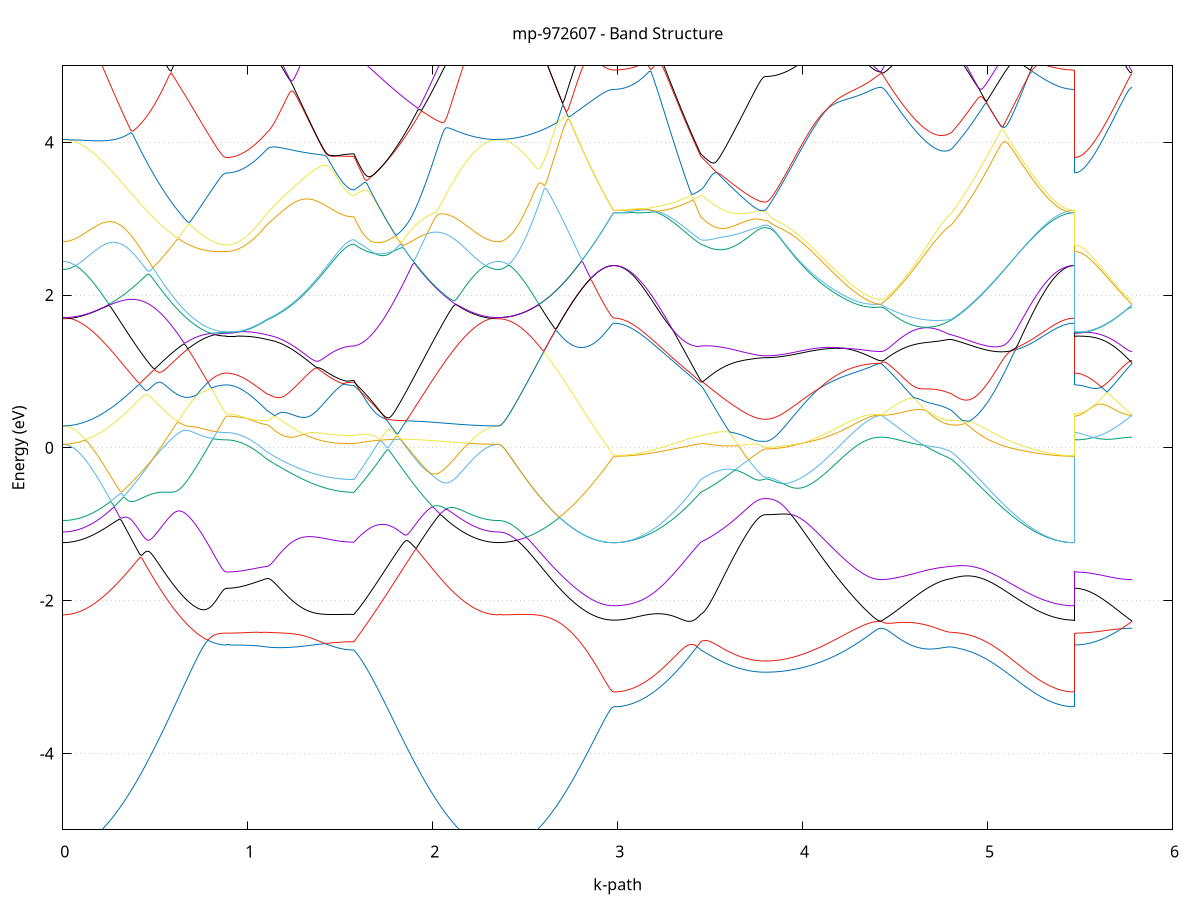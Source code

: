 set title 'mp-972607 - Band Structure'
set xlabel 'k-path'
set ylabel 'Energy (eV)'
set grid y
set yrange [-5:5]
set terminal png size 800,600
set output 'mp-972607_bands_gnuplot.png'
plot '-' using 1:2 with lines notitle, '-' using 1:2 with lines notitle, '-' using 1:2 with lines notitle, '-' using 1:2 with lines notitle, '-' using 1:2 with lines notitle, '-' using 1:2 with lines notitle, '-' using 1:2 with lines notitle, '-' using 1:2 with lines notitle, '-' using 1:2 with lines notitle, '-' using 1:2 with lines notitle, '-' using 1:2 with lines notitle, '-' using 1:2 with lines notitle, '-' using 1:2 with lines notitle, '-' using 1:2 with lines notitle, '-' using 1:2 with lines notitle, '-' using 1:2 with lines notitle, '-' using 1:2 with lines notitle, '-' using 1:2 with lines notitle, '-' using 1:2 with lines notitle, '-' using 1:2 with lines notitle, '-' using 1:2 with lines notitle, '-' using 1:2 with lines notitle, '-' using 1:2 with lines notitle, '-' using 1:2 with lines notitle, '-' using 1:2 with lines notitle, '-' using 1:2 with lines notitle, '-' using 1:2 with lines notitle, '-' using 1:2 with lines notitle, '-' using 1:2 with lines notitle, '-' using 1:2 with lines notitle, '-' using 1:2 with lines notitle, '-' using 1:2 with lines notitle, '-' using 1:2 with lines notitle, '-' using 1:2 with lines notitle, '-' using 1:2 with lines notitle, '-' using 1:2 with lines notitle, '-' using 1:2 with lines notitle, '-' using 1:2 with lines notitle, '-' using 1:2 with lines notitle, '-' using 1:2 with lines notitle, '-' using 1:2 with lines notitle, '-' using 1:2 with lines notitle, '-' using 1:2 with lines notitle, '-' using 1:2 with lines notitle, '-' using 1:2 with lines notitle, '-' using 1:2 with lines notitle, '-' using 1:2 with lines notitle, '-' using 1:2 with lines notitle
0.000000 -40.155744
0.009936 -40.155744
0.019872 -40.155744
0.029809 -40.155744
0.039745 -40.155744
0.049681 -40.155744
0.059617 -40.155744
0.069553 -40.155744
0.079490 -40.155744
0.089426 -40.155744
0.099362 -40.155744
0.109298 -40.155744
0.119234 -40.155744
0.129170 -40.155744
0.139107 -40.155744
0.149043 -40.155744
0.158979 -40.155744
0.168915 -40.155744
0.178851 -40.155744
0.188788 -40.155744
0.198724 -40.155744
0.208660 -40.155744
0.218596 -40.155744
0.228532 -40.155644
0.238469 -40.155644
0.248405 -40.155644
0.258341 -40.155644
0.268277 -40.155644
0.278213 -40.155644
0.288150 -40.155644
0.298086 -40.155644
0.308022 -40.155644
0.317958 -40.155644
0.327894 -40.155644
0.337830 -40.155644
0.347767 -40.155644
0.357703 -40.155644
0.367639 -40.155644
0.377575 -40.155644
0.387511 -40.155544
0.397448 -40.155544
0.407384 -40.155544
0.417320 -40.155544
0.427256 -40.155544
0.437192 -40.155544
0.447129 -40.155544
0.457065 -40.155544
0.467001 -40.155544
0.476937 -40.155544
0.486873 -40.155544
0.496809 -40.155444
0.506746 -40.155444
0.516682 -40.155444
0.526618 -40.155444
0.536554 -40.155444
0.546490 -40.155444
0.556427 -40.155444
0.566363 -40.155444
0.576299 -40.155444
0.586235 -40.155344
0.596171 -40.155344
0.606108 -40.155344
0.616044 -40.155344
0.625980 -40.155344
0.635916 -40.155344
0.645852 -40.155344
0.655789 -40.155344
0.665725 -40.155344
0.675661 -40.155344
0.685597 -40.155244
0.695533 -40.155244
0.705469 -40.155244
0.715406 -40.155244
0.725342 -40.155244
0.735278 -40.155244
0.745214 -40.155244
0.755150 -40.155244
0.765087 -40.155244
0.775023 -40.155244
0.784959 -40.155244
0.794895 -40.155244
0.804831 -40.155244
0.814768 -40.155244
0.824704 -40.155244
0.834640 -40.155244
0.844576 -40.155244
0.854512 -40.155244
0.864448 -40.155244
0.874385 -40.155244
0.884321 -40.155244
0.884321 -40.155244
0.893907 -40.155244
0.903493 -40.155244
0.913078 -40.155244
0.922664 -40.155244
0.932250 -40.155244
0.941836 -40.155244
0.951422 -40.155244
0.961008 -40.155244
0.970594 -40.155244
0.980180 -40.155244
0.989765 -40.155244
0.999351 -40.155244
1.008937 -40.155244
1.018523 -40.155244
1.028109 -40.155244
1.037695 -40.155244
1.047281 -40.155244
1.056866 -40.155344
1.066452 -40.155344
1.076038 -40.155344
1.085624 -40.155344
1.095210 -40.155344
1.104796 -40.155344
1.104796 -40.155344
1.114783 -40.155344
1.124771 -40.155344
1.134758 -40.155344
1.144746 -40.155344
1.154733 -40.155444
1.164720 -40.155444
1.174708 -40.155444
1.184695 -40.155444
1.194683 -40.155444
1.204670 -40.155444
1.214658 -40.155444
1.224645 -40.155444
1.234633 -40.155444
1.244620 -40.155544
1.254607 -40.155544
1.264595 -40.155544
1.274582 -40.155544
1.284570 -40.155544
1.294557 -40.155544
1.304545 -40.155544
1.314532 -40.155544
1.324520 -40.155644
1.334507 -40.155644
1.344495 -40.155644
1.354482 -40.155644
1.364469 -40.155644
1.374457 -40.155644
1.384444 -40.155644
1.394432 -40.155644
1.404419 -40.155644
1.414407 -40.155644
1.424394 -40.155744
1.434382 -40.155744
1.444369 -40.155744
1.454356 -40.155744
1.464344 -40.155744
1.474331 -40.155744
1.484319 -40.155744
1.494306 -40.155744
1.504294 -40.155744
1.514281 -40.155744
1.524269 -40.155744
1.534256 -40.155744
1.544243 -40.155744
1.554231 -40.155744
1.564218 -40.155744
1.574206 -40.155744
1.574206 -40.155744
1.584094 -40.155744
1.593983 -40.155744
1.603872 -40.155744
1.613761 -40.155744
1.623649 -40.155744
1.633538 -40.155744
1.643427 -40.155744
1.653316 -40.155744
1.663204 -40.155744
1.673093 -40.155744
1.682982 -40.155744
1.692870 -40.155744
1.702759 -40.155644
1.712648 -40.155644
1.722537 -40.155644
1.732425 -40.155644
1.742314 -40.155644
1.752203 -40.155644
1.762091 -40.155644
1.771980 -40.155644
1.781869 -40.155644
1.791758 -40.155644
1.801646 -40.155644
1.811535 -40.155644
1.821424 -40.155644
1.831312 -40.155644
1.841201 -40.155644
1.851090 -40.155644
1.860979 -40.155644
1.870867 -40.155644
1.880756 -40.155644
1.890645 -40.155644
1.900533 -40.155644
1.910422 -40.155644
1.920311 -40.155644
1.930200 -40.155644
1.940088 -40.155644
1.949977 -40.155644
1.959866 -40.155644
1.969754 -40.155644
1.979643 -40.155644
1.989532 -40.155644
1.999421 -40.155644
2.009309 -40.155644
2.019198 -40.155644
2.029087 -40.155644
2.038975 -40.155644
2.048864 -40.155644
2.058753 -40.155644
2.068642 -40.155644
2.078530 -40.155644
2.088419 -40.155644
2.098308 -40.155744
2.108196 -40.155744
2.118085 -40.155744
2.127974 -40.155744
2.137863 -40.155744
2.147751 -40.155744
2.157640 -40.155744
2.167529 -40.155744
2.177417 -40.155744
2.187306 -40.155744
2.197195 -40.155744
2.207084 -40.155744
2.216972 -40.155744
2.226861 -40.155744
2.236750 -40.155744
2.246639 -40.155744
2.256527 -40.155744
2.266416 -40.155744
2.276305 -40.155744
2.286193 -40.155744
2.296082 -40.155744
2.305971 -40.155744
2.315860 -40.155744
2.325748 -40.155744
2.335637 -40.155744
2.345526 -40.155744
2.355414 -40.155744
2.355414 -40.155744
2.365326 -40.155744
2.375238 -40.155744
2.385150 -40.155744
2.395062 -40.155744
2.404974 -40.155744
2.414886 -40.155744
2.424798 -40.155744
2.434710 -40.155744
2.444622 -40.155744
2.454534 -40.155744
2.464446 -40.155744
2.474358 -40.155744
2.484270 -40.155744
2.494182 -40.155744
2.504094 -40.155744
2.514006 -40.155744
2.523917 -40.155744
2.533829 -40.155744
2.543741 -40.155744
2.553653 -40.155844
2.563565 -40.155844
2.573477 -40.155844
2.583389 -40.155844
2.593301 -40.155844
2.603213 -40.155844
2.613125 -40.155844
2.623037 -40.155844
2.632949 -40.155844
2.642861 -40.155844
2.652773 -40.155844
2.662685 -40.155844
2.672597 -40.155844
2.682509 -40.155844
2.692421 -40.155844
2.702333 -40.155844
2.712244 -40.155944
2.722156 -40.155944
2.732068 -40.155944
2.741980 -40.155944
2.751892 -40.155944
2.761804 -40.155944
2.771716 -40.155944
2.781628 -40.155944
2.791540 -40.155944
2.801452 -40.155944
2.811364 -40.155944
2.821276 -40.155944
2.831188 -40.155944
2.841100 -40.155944
2.851012 -40.155944
2.860924 -40.155944
2.870836 -40.155944
2.880748 -40.155944
2.890660 -40.155944
2.900571 -40.155944
2.910483 -40.155944
2.920395 -40.156044
2.930307 -40.156044
2.940219 -40.156044
2.950131 -40.156044
2.960043 -40.156044
2.969955 -40.156044
2.979867 -40.156044
2.979867 -40.156044
2.989854 -40.156044
2.999842 -40.156044
3.009829 -40.156044
3.019817 -40.156044
3.029804 -40.156044
3.039792 -40.156044
3.049779 -40.155944
3.059767 -40.155944
3.069754 -40.155944
3.079742 -40.155944
3.089729 -40.155944
3.099716 -40.155944
3.109704 -40.155944
3.119691 -40.155944
3.129679 -40.155944
3.139666 -40.155944
3.149654 -40.155944
3.159641 -40.155944
3.169629 -40.155944
3.179616 -40.155944
3.189603 -40.155944
3.199591 -40.155944
3.209578 -40.155944
3.219566 -40.155944
3.229553 -40.155944
3.239541 -40.155944
3.249528 -40.155944
3.259516 -40.155844
3.269503 -40.155844
3.279490 -40.155844
3.289478 -40.155844
3.299465 -40.155844
3.309453 -40.155844
3.319440 -40.155844
3.329428 -40.155844
3.339415 -40.155844
3.349403 -40.155844
3.359390 -40.155844
3.369377 -40.155844
3.379365 -40.155844
3.389352 -40.155844
3.399340 -40.155844
3.409327 -40.155744
3.419315 -40.155744
3.429302 -40.155744
3.439290 -40.155744
3.449277 -40.155744
3.449277 -40.155744
3.459248 -40.155744
3.469219 -40.155744
3.479190 -40.155744
3.489161 -40.155744
3.499132 -40.155744
3.509103 -40.155744
3.519074 -40.155744
3.529045 -40.155744
3.539016 -40.155744
3.548987 -40.155744
3.558958 -40.155744
3.568929 -40.155744
3.578900 -40.155744
3.588871 -40.155744
3.598842 -40.155744
3.608813 -40.155744
3.618784 -40.155744
3.628755 -40.155744
3.638726 -40.155744
3.648697 -40.155744
3.658667 -40.155744
3.668638 -40.155744
3.678609 -40.155744
3.688580 -40.155644
3.698551 -40.155644
3.708522 -40.155644
3.718493 -40.155644
3.728464 -40.155644
3.738435 -40.155644
3.748406 -40.155644
3.758377 -40.155644
3.768348 -40.155644
3.778319 -40.155644
3.788290 -40.155644
3.798261 -40.155644
3.798261 -40.155644
3.808187 -40.155644
3.818112 -40.155644
3.828038 -40.155644
3.837963 -40.155644
3.847889 -40.155644
3.857814 -40.155644
3.867740 -40.155644
3.877665 -40.155644
3.887591 -40.155644
3.897517 -40.155644
3.907442 -40.155644
3.917368 -40.155644
3.927293 -40.155644
3.937219 -40.155644
3.947144 -40.155644
3.957070 -40.155644
3.966995 -40.155644
3.976921 -40.155544
3.986846 -40.155544
3.996772 -40.155544
4.006698 -40.155544
4.016623 -40.155544
4.026549 -40.155544
4.036474 -40.155544
4.046400 -40.155544
4.056325 -40.155544
4.066251 -40.155544
4.076176 -40.155444
4.086102 -40.155444
4.096027 -40.155444
4.105953 -40.155444
4.115879 -40.155444
4.125804 -40.155444
4.135730 -40.155444
4.145655 -40.155444
4.155581 -40.155344
4.165506 -40.155344
4.175432 -40.155344
4.185357 -40.155344
4.195283 -40.155344
4.205208 -40.155344
4.215134 -40.155344
4.225060 -40.155344
4.234985 -40.155344
4.244911 -40.155244
4.254836 -40.155244
4.264762 -40.155244
4.274687 -40.155244
4.284613 -40.155244
4.294538 -40.155244
4.304464 -40.155244
4.314389 -40.155244
4.324315 -40.155244
4.334240 -40.155244
4.344166 -40.155244
4.354092 -40.155244
4.364017 -40.155244
4.373943 -40.155244
4.383868 -40.155244
4.393794 -40.155244
4.403719 -40.155244
4.413645 -40.155244
4.423570 -40.155244
4.423570 -40.155244
4.433371 -40.155244
4.443172 -40.155244
4.452972 -40.155244
4.462773 -40.155244
4.472573 -40.155244
4.482374 -40.155244
4.492175 -40.155244
4.501975 -40.155244
4.511776 -40.155244
4.521576 -40.155244
4.531377 -40.155244
4.541177 -40.155244
4.550978 -40.155244
4.560779 -40.155244
4.570579 -40.155244
4.580380 -40.155244
4.590180 -40.155244
4.599981 -40.155244
4.609782 -40.155244
4.619582 -40.155244
4.629383 -40.155244
4.639183 -40.155244
4.648984 -40.155244
4.658785 -40.155244
4.668585 -40.155244
4.678386 -40.155244
4.688186 -40.155244
4.697987 -40.155244
4.707788 -40.155244
4.717588 -40.155244
4.727389 -40.155344
4.737189 -40.155344
4.746990 -40.155344
4.756790 -40.155344
4.766591 -40.155344
4.776392 -40.155344
4.786192 -40.155344
4.795993 -40.155344
4.805793 -40.155344
4.805793 -40.155344
4.815702 -40.155344
4.825610 -40.155344
4.835518 -40.155344
4.845426 -40.155444
4.855334 -40.155444
4.865242 -40.155444
4.875151 -40.155444
4.885059 -40.155444
4.894967 -40.155444
4.904875 -40.155444
4.914783 -40.155544
4.924691 -40.155544
4.934599 -40.155544
4.944508 -40.155544
4.954416 -40.155544
4.964324 -40.155544
4.974232 -40.155644
4.984140 -40.155644
4.994048 -40.155644
5.003956 -40.155644
5.013865 -40.155644
5.023773 -40.155644
5.033681 -40.155644
5.043589 -40.155744
5.053497 -40.155744
5.063405 -40.155744
5.073313 -40.155744
5.083222 -40.155744
5.093130 -40.155744
5.103038 -40.155744
5.112946 -40.155744
5.122854 -40.155844
5.132762 -40.155844
5.142671 -40.155844
5.152579 -40.155844
5.162487 -40.155844
5.172395 -40.155844
5.182303 -40.155844
5.192211 -40.155844
5.202119 -40.155844
5.212028 -40.155844
5.221936 -40.155944
5.231844 -40.155944
5.241752 -40.155944
5.251660 -40.155944
5.261568 -40.155944
5.271476 -40.155944
5.281385 -40.155944
5.291293 -40.155944
5.301201 -40.155944
5.311109 -40.155944
5.321017 -40.155944
5.330925 -40.155944
5.340833 -40.155944
5.350742 -40.155944
5.360650 -40.155944
5.370558 -40.155944
5.380466 -40.155944
5.390374 -40.155944
5.400282 -40.155944
5.410191 -40.156044
5.420099 -40.156044
5.430007 -40.156044
5.439915 -40.156044
5.449823 -40.156044
5.459731 -40.156044
5.469639 -40.156044
5.469639 -40.155244
5.479397 -40.155244
5.489154 -40.155244
5.498911 -40.155244
5.508668 -40.155244
5.518425 -40.155244
5.528182 -40.155244
5.537939 -40.155244
5.547696 -40.155244
5.557453 -40.155244
5.567210 -40.155244
5.576967 -40.155244
5.586724 -40.155244
5.596481 -40.155244
5.606238 -40.155244
5.615996 -40.155244
5.625753 -40.155244
5.635510 -40.155244
5.645267 -40.155244
5.655024 -40.155244
5.664781 -40.155244
5.674538 -40.155244
5.684295 -40.155244
5.694052 -40.155244
5.703809 -40.155244
5.713566 -40.155244
5.723323 -40.155244
5.733080 -40.155244
5.742837 -40.155244
5.752595 -40.155244
5.762352 -40.155244
5.772109 -40.155244
5.781866 -40.155244
e
0.000000 -24.344844
0.009936 -24.344844
0.019872 -24.344844
0.029809 -24.344844
0.039745 -24.344944
0.049681 -24.345044
0.059617 -24.345144
0.069553 -24.345244
0.079490 -24.345444
0.089426 -24.345544
0.099362 -24.345844
0.109298 -24.346044
0.119234 -24.346344
0.129170 -24.346644
0.139107 -24.346944
0.149043 -24.347344
0.158979 -24.347744
0.168915 -24.348244
0.178851 -24.348744
0.188788 -24.349344
0.198724 -24.349944
0.208660 -24.350544
0.218596 -24.351244
0.228532 -24.352044
0.238469 -24.352844
0.248405 -24.353644
0.258341 -24.354544
0.268277 -24.355544
0.278213 -24.356444
0.288150 -24.357544
0.298086 -24.358544
0.308022 -24.359644
0.317958 -24.360844
0.327894 -24.362044
0.337830 -24.363244
0.347767 -24.364444
0.357703 -24.365744
0.367639 -24.367044
0.377575 -24.368344
0.387511 -24.369744
0.397448 -24.371044
0.407384 -24.372444
0.417320 -24.373844
0.427256 -24.375244
0.437192 -24.376644
0.447129 -24.378044
0.457065 -24.379444
0.467001 -24.380844
0.476937 -24.382344
0.486873 -24.383744
0.496809 -24.385144
0.506746 -24.386544
0.516682 -24.387944
0.526618 -24.389344
0.536554 -24.390744
0.546490 -24.392044
0.556427 -24.393344
0.566363 -24.394744
0.576299 -24.396044
0.586235 -24.397244
0.596171 -24.398544
0.606108 -24.399744
0.616044 -24.400944
0.625980 -24.402144
0.635916 -24.403244
0.645852 -24.404344
0.655789 -24.405444
0.665725 -24.406444
0.675661 -24.407444
0.685597 -24.408344
0.695533 -24.409344
0.705469 -24.410144
0.715406 -24.411044
0.725342 -24.411844
0.735278 -24.412544
0.745214 -24.413244
0.755150 -24.413944
0.765087 -24.414544
0.775023 -24.415144
0.784959 -24.415644
0.794895 -24.416144
0.804831 -24.416544
0.814768 -24.416944
0.824704 -24.417244
0.834640 -24.417544
0.844576 -24.417744
0.854512 -24.417944
0.864448 -24.418044
0.874385 -24.418144
0.884321 -24.418144
0.884321 -24.418144
0.893907 -24.418044
0.903493 -24.417744
0.913078 -24.417344
0.922664 -24.416744
0.932250 -24.415944
0.941836 -24.414944
0.951422 -24.413744
0.961008 -24.412444
0.970594 -24.410944
0.980180 -24.409244
0.989765 -24.407444
0.999351 -24.405444
1.008937 -24.403244
1.018523 -24.400944
1.028109 -24.398444
1.037695 -24.395744
1.047281 -24.392944
1.056866 -24.389944
1.066452 -24.386844
1.076038 -24.383644
1.085624 -24.380244
1.095210 -24.376644
1.104796 -24.373044
1.104796 -24.373044
1.114783 -24.370244
1.124771 -24.367344
1.134758 -24.364344
1.144746 -24.361244
1.154733 -24.358144
1.164720 -24.354944
1.174708 -24.351644
1.184695 -24.348244
1.194683 -24.344844
1.204670 -24.341344
1.214658 -24.338344
1.224645 -24.337744
1.234633 -24.337044
1.244620 -24.336244
1.254607 -24.335444
1.264595 -24.334444
1.274582 -24.333444
1.284570 -24.332344
1.294557 -24.331144
1.304545 -24.329944
1.314532 -24.328544
1.324520 -24.327144
1.334507 -24.325644
1.344495 -24.324144
1.354482 -24.322444
1.364469 -24.320744
1.374457 -24.319044
1.384444 -24.317244
1.394432 -24.315344
1.404419 -24.313344
1.414407 -24.311344
1.424394 -24.309344
1.434382 -24.307144
1.444369 -24.305044
1.454356 -24.302844
1.464344 -24.300544
1.474331 -24.298244
1.484319 -24.295944
1.494306 -24.293544
1.504294 -24.291144
1.514281 -24.288744
1.524269 -24.286344
1.534256 -24.283844
1.544243 -24.281444
1.554231 -24.279044
1.564218 -24.276744
1.574206 -24.275344
1.574206 -24.275344
1.584094 -24.273844
1.593983 -24.272444
1.603872 -24.271044
1.613761 -24.269844
1.623649 -24.268644
1.633538 -24.267544
1.643427 -24.266544
1.653316 -24.265544
1.663204 -24.264644
1.673093 -24.265844
1.682982 -24.268944
1.692870 -24.271944
1.702759 -24.274844
1.712648 -24.277744
1.722537 -24.280544
1.732425 -24.283344
1.742314 -24.286144
1.752203 -24.288844
1.762091 -24.291444
1.771980 -24.294044
1.781869 -24.296544
1.791758 -24.298944
1.801646 -24.301344
1.811535 -24.303744
1.821424 -24.305944
1.831312 -24.308244
1.841201 -24.310344
1.851090 -24.312444
1.860979 -24.314444
1.870867 -24.316444
1.880756 -24.318244
1.890645 -24.320144
1.900533 -24.321844
1.910422 -24.323544
1.920311 -24.325144
1.930200 -24.326744
1.940088 -24.328244
1.949977 -24.329644
1.959866 -24.331044
1.969754 -24.332344
1.979643 -24.333544
1.989532 -24.334644
1.999421 -24.335744
2.009309 -24.336844
2.019198 -24.337744
2.029087 -24.338644
2.038975 -24.339544
2.048864 -24.340344
2.058753 -24.341044
2.068642 -24.341744
2.078530 -24.342344
2.088419 -24.342844
2.098308 -24.343344
2.108196 -24.343744
2.118085 -24.344144
2.127974 -24.344544
2.137863 -24.344744
2.147751 -24.345044
2.157640 -24.345244
2.167529 -24.345344
2.177417 -24.345544
2.187306 -24.345544
2.197195 -24.345644
2.207084 -24.345644
2.216972 -24.345644
2.226861 -24.345644
2.236750 -24.345544
2.246639 -24.345544
2.256527 -24.345444
2.266416 -24.345344
2.276305 -24.345244
2.286193 -24.345144
2.296082 -24.345044
2.305971 -24.345044
2.315860 -24.344944
2.325748 -24.344844
2.335637 -24.344844
2.345526 -24.344844
2.355414 -24.344844
2.355414 -24.344844
2.365326 -24.344744
2.375238 -24.344544
2.385150 -24.344244
2.395062 -24.343844
2.404974 -24.343344
2.414886 -24.342644
2.424798 -24.341844
2.434710 -24.340944
2.444622 -24.339944
2.454534 -24.338844
2.464446 -24.337644
2.474358 -24.336244
2.484270 -24.334744
2.494182 -24.333144
2.504094 -24.331444
2.514006 -24.329644
2.523917 -24.327744
2.533829 -24.325744
2.543741 -24.323544
2.553653 -24.321344
2.563565 -24.318944
2.573477 -24.316544
2.583389 -24.313944
2.593301 -24.311344
2.603213 -24.310644
2.613125 -24.312444
2.623037 -24.314244
2.632949 -24.315944
2.642861 -24.317744
2.652773 -24.319444
2.662685 -24.321144
2.672597 -24.322844
2.682509 -24.324444
2.692421 -24.326144
2.702333 -24.327744
2.712244 -24.329244
2.722156 -24.330744
2.732068 -24.332244
2.741980 -24.333644
2.751892 -24.335044
2.761804 -24.336344
2.771716 -24.337644
2.781628 -24.338844
2.791540 -24.340044
2.801452 -24.341144
2.811364 -24.342244
2.821276 -24.343244
2.831188 -24.344244
2.841100 -24.345144
2.851012 -24.346044
2.860924 -24.346844
2.870836 -24.347544
2.880748 -24.348244
2.890660 -24.348844
2.900571 -24.349344
2.910483 -24.349844
2.920395 -24.350244
2.930307 -24.350644
2.940219 -24.350944
2.950131 -24.351144
2.960043 -24.351244
2.969955 -24.351344
2.979867 -24.351444
2.979867 -24.351444
2.989854 -24.351344
2.999842 -24.351244
3.009829 -24.351044
3.019817 -24.350744
3.029804 -24.350344
3.039792 -24.349944
3.049779 -24.349344
3.059767 -24.348744
3.069754 -24.348044
3.079742 -24.347244
3.089729 -24.346444
3.099716 -24.345444
3.109704 -24.344444
3.119691 -24.343344
3.129679 -24.342144
3.139666 -24.340944
3.149654 -24.339544
3.159641 -24.338144
3.169629 -24.336744
3.179616 -24.335144
3.189603 -24.333544
3.199591 -24.331844
3.209578 -24.330144
3.219566 -24.328244
3.229553 -24.326444
3.239541 -24.324444
3.249528 -24.322444
3.259516 -24.320344
3.269503 -24.318244
3.279490 -24.316044
3.289478 -24.313844
3.299465 -24.311544
3.309453 -24.309144
3.319440 -24.306744
3.329428 -24.304344
3.339415 -24.301844
3.349403 -24.299344
3.359390 -24.296744
3.369377 -24.294144
3.379365 -24.291544
3.389352 -24.288844
3.399340 -24.286144
3.409327 -24.283444
3.419315 -24.280644
3.429302 -24.278644
3.439290 -24.276944
3.449277 -24.275344
3.449277 -24.275344
3.459248 -24.274644
3.469219 -24.274044
3.479190 -24.273544
3.489161 -24.273044
3.499132 -24.272744
3.509103 -24.272644
3.519074 -24.272744
3.529045 -24.273044
3.539016 -24.273644
3.548987 -24.274544
3.558958 -24.275544
3.568929 -24.276844
3.578900 -24.278144
3.588871 -24.279644
3.598842 -24.281144
3.608813 -24.282744
3.618784 -24.284244
3.628755 -24.285844
3.638726 -24.287344
3.648697 -24.288744
3.658667 -24.290144
3.668638 -24.291444
3.678609 -24.292644
3.688580 -24.293744
3.698551 -24.294844
3.708522 -24.295844
3.718493 -24.296644
3.728464 -24.297444
3.738435 -24.298144
3.748406 -24.298644
3.758377 -24.299144
3.768348 -24.299544
3.778319 -24.299744
3.788290 -24.299944
3.798261 -24.300044
3.798261 -24.300044
3.808187 -24.300044
3.818112 -24.300244
3.828038 -24.300544
3.837963 -24.300944
3.847889 -24.301544
3.857814 -24.302244
3.867740 -24.303044
3.877665 -24.304044
3.887591 -24.305144
3.897517 -24.306444
3.907442 -24.307944
3.917368 -24.309544
3.927293 -24.311244
3.937219 -24.313144
3.947144 -24.315244
3.957070 -24.317444
3.966995 -24.319844
3.976921 -24.322244
3.986846 -24.324844
3.996772 -24.327544
4.006698 -24.330244
4.016623 -24.333044
4.026549 -24.335944
4.036474 -24.338844
4.046400 -24.341744
4.056325 -24.344744
4.066251 -24.347744
4.076176 -24.350644
4.086102 -24.353644
4.096027 -24.356544
4.105953 -24.359444
4.115879 -24.362344
4.125804 -24.365144
4.135730 -24.367944
4.145655 -24.370644
4.155581 -24.373344
4.165506 -24.375944
4.175432 -24.378444
4.185357 -24.380944
4.195283 -24.383244
4.205208 -24.385544
4.215134 -24.387844
4.225060 -24.389944
4.234985 -24.391944
4.244911 -24.393944
4.254836 -24.395844
4.264762 -24.397544
4.274687 -24.399244
4.284613 -24.400844
4.294538 -24.402244
4.304464 -24.403644
4.314389 -24.404944
4.324315 -24.406044
4.334240 -24.407144
4.344166 -24.408044
4.354092 -24.408844
4.364017 -24.409644
4.373943 -24.410244
4.383868 -24.410744
4.393794 -24.411144
4.403719 -24.411344
4.413645 -24.411544
4.423570 -24.411644
4.423570 -24.411644
4.433371 -24.411644
4.443172 -24.411544
4.452972 -24.411544
4.462773 -24.411444
4.472573 -24.411344
4.482374 -24.411244
4.492175 -24.411144
4.501975 -24.410944
4.511776 -24.410644
4.521576 -24.410344
4.531377 -24.410044
4.541177 -24.409644
4.550978 -24.409244
4.560779 -24.408744
4.570579 -24.408144
4.580380 -24.407544
4.590180 -24.406844
4.599981 -24.406044
4.609782 -24.405244
4.619582 -24.404244
4.629383 -24.403344
4.639183 -24.402244
4.648984 -24.401144
4.658785 -24.399844
4.668585 -24.398544
4.678386 -24.397244
4.688186 -24.395744
4.697987 -24.394244
4.707788 -24.392644
4.717588 -24.390944
4.727389 -24.389144
4.737189 -24.387344
4.746990 -24.385444
4.756790 -24.383544
4.766591 -24.381544
4.776392 -24.379444
4.786192 -24.377344
4.795993 -24.375144
4.805793 -24.373044
4.805793 -24.373044
4.815702 -24.369044
4.825610 -24.365044
4.835518 -24.360844
4.845426 -24.356444
4.855334 -24.352044
4.865242 -24.347544
4.875151 -24.342844
4.885059 -24.342944
4.894967 -24.343344
4.904875 -24.343644
4.914783 -24.344044
4.924691 -24.344344
4.934599 -24.344644
4.944508 -24.344944
4.954416 -24.345144
4.964324 -24.345444
4.974232 -24.345744
4.984140 -24.345944
4.994048 -24.346144
5.003956 -24.346344
5.013865 -24.346644
5.023773 -24.346844
5.033681 -24.347044
5.043589 -24.347144
5.053497 -24.347344
5.063405 -24.347544
5.073313 -24.347744
5.083222 -24.347944
5.093130 -24.348044
5.103038 -24.348244
5.112946 -24.348344
5.122854 -24.348544
5.132762 -24.348644
5.142671 -24.348844
5.152579 -24.348944
5.162487 -24.349044
5.172395 -24.349244
5.182303 -24.349344
5.192211 -24.349444
5.202119 -24.349544
5.212028 -24.349744
5.221936 -24.349844
5.231844 -24.349944
5.241752 -24.350044
5.251660 -24.350144
5.261568 -24.350244
5.271476 -24.350344
5.281385 -24.350444
5.291293 -24.350544
5.301201 -24.350644
5.311109 -24.350744
5.321017 -24.350844
5.330925 -24.350844
5.340833 -24.350944
5.350742 -24.351044
5.360650 -24.351044
5.370558 -24.351144
5.380466 -24.351144
5.390374 -24.351244
5.400282 -24.351244
5.410191 -24.351344
5.420099 -24.351344
5.430007 -24.351344
5.439915 -24.351344
5.449823 -24.351444
5.459731 -24.351444
5.469639 -24.351444
5.469639 -24.418144
5.479397 -24.418144
5.489154 -24.418044
5.498911 -24.418044
5.508668 -24.417944
5.518425 -24.417744
5.528182 -24.417644
5.537939 -24.417444
5.547696 -24.417244
5.557453 -24.417044
5.567210 -24.416744
5.576967 -24.416544
5.586724 -24.416244
5.596481 -24.415944
5.606238 -24.415644
5.615996 -24.415344
5.625753 -24.415044
5.635510 -24.414744
5.645267 -24.414344
5.655024 -24.414044
5.664781 -24.413744
5.674538 -24.413444
5.684295 -24.413144
5.694052 -24.412944
5.703809 -24.412644
5.713566 -24.412444
5.723323 -24.412244
5.733080 -24.412044
5.742837 -24.411844
5.752595 -24.411744
5.762352 -24.411644
5.772109 -24.411644
5.781866 -24.411644
e
0.000000 -24.279244
0.009936 -24.279244
0.019872 -24.279244
0.029809 -24.279144
0.039745 -24.279044
0.049681 -24.278844
0.059617 -24.278744
0.069553 -24.278544
0.079490 -24.278244
0.089426 -24.277944
0.099362 -24.277644
0.109298 -24.277244
0.119234 -24.276844
0.129170 -24.276344
0.139107 -24.275844
0.149043 -24.275244
0.158979 -24.274544
0.168915 -24.273844
0.178851 -24.273044
0.188788 -24.272244
0.198724 -24.271344
0.208660 -24.270344
0.218596 -24.269344
0.228532 -24.268244
0.238469 -24.267044
0.248405 -24.265744
0.258341 -24.264444
0.268277 -24.263044
0.278213 -24.261544
0.288150 -24.260044
0.298086 -24.258344
0.308022 -24.256744
0.317958 -24.254944
0.327894 -24.253144
0.337830 -24.251344
0.347767 -24.249344
0.357703 -24.247344
0.367639 -24.245344
0.377575 -24.243244
0.387511 -24.245544
0.397448 -24.248144
0.407384 -24.250844
0.417320 -24.253344
0.427256 -24.255944
0.437192 -24.258444
0.447129 -24.260944
0.457065 -24.263344
0.467001 -24.265844
0.476937 -24.268244
0.486873 -24.270544
0.496809 -24.272844
0.506746 -24.275144
0.516682 -24.277344
0.526618 -24.279544
0.536554 -24.281644
0.546490 -24.283744
0.556427 -24.285844
0.566363 -24.287844
0.576299 -24.289844
0.586235 -24.291744
0.596171 -24.293544
0.606108 -24.295344
0.616044 -24.297144
0.625980 -24.298844
0.635916 -24.300444
0.645852 -24.302044
0.655789 -24.303544
0.665725 -24.305044
0.675661 -24.306444
0.685597 -24.307744
0.695533 -24.309044
0.705469 -24.310244
0.715406 -24.311444
0.725342 -24.312544
0.735278 -24.313544
0.745214 -24.314544
0.755150 -24.315444
0.765087 -24.316344
0.775023 -24.317144
0.784959 -24.317844
0.794895 -24.318444
0.804831 -24.319044
0.814768 -24.319544
0.824704 -24.319944
0.834640 -24.320344
0.844576 -24.320644
0.854512 -24.320944
0.864448 -24.321044
0.874385 -24.321144
0.884321 -24.321244
0.884321 -24.321244
0.893907 -24.321744
0.903493 -24.322744
0.913078 -24.323744
0.922664 -24.324844
0.932250 -24.325844
0.941836 -24.326844
0.951422 -24.327844
0.961008 -24.328744
0.970594 -24.329644
0.980180 -24.330544
0.989765 -24.331444
0.999351 -24.332244
1.008937 -24.333044
1.018523 -24.333744
1.028109 -24.334544
1.037695 -24.335244
1.047281 -24.335944
1.056866 -24.336544
1.066452 -24.337144
1.076038 -24.337744
1.085624 -24.338344
1.095210 -24.338944
1.104796 -24.339444
1.104796 -24.339444
1.114783 -24.339744
1.124771 -24.340044
1.134758 -24.340144
1.144746 -24.340244
1.154733 -24.340244
1.164720 -24.340144
1.174708 -24.339944
1.184695 -24.339744
1.194683 -24.339344
1.204670 -24.338944
1.214658 -24.337844
1.224645 -24.334244
1.234633 -24.330544
1.244620 -24.326844
1.254607 -24.323144
1.264595 -24.319344
1.274582 -24.315544
1.284570 -24.311744
1.294557 -24.307844
1.304545 -24.304044
1.314532 -24.300144
1.324520 -24.296344
1.334507 -24.292444
1.344495 -24.288644
1.354482 -24.284844
1.364469 -24.281144
1.374457 -24.277444
1.384444 -24.273844
1.394432 -24.270244
1.404419 -24.266744
1.414407 -24.263444
1.424394 -24.260144
1.434382 -24.257044
1.444369 -24.254044
1.454356 -24.251144
1.464344 -24.249344
1.474331 -24.251144
1.484319 -24.252944
1.494306 -24.255044
1.504294 -24.257144
1.514281 -24.259344
1.524269 -24.261544
1.534256 -24.263944
1.544243 -24.266244
1.554231 -24.268644
1.564218 -24.270844
1.574206 -24.272244
1.574206 -24.272244
1.584094 -24.269444
1.593983 -24.266644
1.603872 -24.263744
1.613761 -24.260944
1.623649 -24.258144
1.633538 -24.255244
1.643427 -24.256444
1.653316 -24.259644
1.663204 -24.262744
1.673093 -24.263744
1.682982 -24.262944
1.692870 -24.262044
1.702759 -24.261244
1.712648 -24.260444
1.722537 -24.259644
1.732425 -24.258844
1.742314 -24.258044
1.752203 -24.257244
1.762091 -24.256344
1.771980 -24.255444
1.781869 -24.254544
1.791758 -24.253644
1.801646 -24.252644
1.811535 -24.251644
1.821424 -24.250644
1.831312 -24.249544
1.841201 -24.248444
1.851090 -24.247344
1.860979 -24.246144
1.870867 -24.244844
1.880756 -24.243544
1.890645 -24.242244
1.900533 -24.240844
1.910422 -24.239444
1.920311 -24.237944
1.930200 -24.236444
1.940088 -24.234844
1.949977 -24.233244
1.959866 -24.231544
1.969754 -24.229844
1.979643 -24.228044
1.989532 -24.226244
1.999421 -24.227544
2.009309 -24.230144
2.019198 -24.232744
2.029087 -24.235344
2.038975 -24.237844
2.048864 -24.240244
2.058753 -24.242644
2.068642 -24.244944
2.078530 -24.247144
2.088419 -24.249344
2.098308 -24.251444
2.108196 -24.253444
2.118085 -24.255444
2.127974 -24.257344
2.137863 -24.259144
2.147751 -24.260944
2.157640 -24.262544
2.167529 -24.264144
2.177417 -24.265744
2.187306 -24.267144
2.197195 -24.268544
2.207084 -24.269844
2.216972 -24.271044
2.226861 -24.272144
2.236750 -24.273144
2.246639 -24.274144
2.256527 -24.275044
2.266416 -24.275844
2.276305 -24.276544
2.286193 -24.277144
2.296082 -24.277744
2.305971 -24.278244
2.315860 -24.278544
2.325748 -24.278844
2.335637 -24.279144
2.345526 -24.279244
2.355414 -24.279244
2.355414 -24.279244
2.365326 -24.279344
2.375238 -24.279544
2.385150 -24.279944
2.395062 -24.280444
2.404974 -24.281044
2.414886 -24.281844
2.424798 -24.282644
2.434710 -24.283644
2.444622 -24.284744
2.454534 -24.285944
2.464446 -24.287244
2.474358 -24.288644
2.484270 -24.290144
2.494182 -24.291644
2.504094 -24.293144
2.514006 -24.294844
2.523917 -24.296444
2.533829 -24.298144
2.543741 -24.299944
2.553653 -24.301644
2.563565 -24.303444
2.573477 -24.305244
2.583389 -24.307044
2.593301 -24.308844
2.603213 -24.310644
2.613125 -24.312444
2.623037 -24.314244
2.632949 -24.315944
2.642861 -24.317744
2.652773 -24.319444
2.662685 -24.321144
2.672597 -24.322844
2.682509 -24.324444
2.692421 -24.326144
2.702333 -24.327744
2.712244 -24.329244
2.722156 -24.330744
2.732068 -24.332244
2.741980 -24.333644
2.751892 -24.335044
2.761804 -24.336344
2.771716 -24.337644
2.781628 -24.338844
2.791540 -24.340044
2.801452 -24.341144
2.811364 -24.342244
2.821276 -24.343244
2.831188 -24.344244
2.841100 -24.345144
2.851012 -24.346044
2.860924 -24.346844
2.870836 -24.347544
2.880748 -24.348244
2.890660 -24.348844
2.900571 -24.349344
2.910483 -24.349844
2.920395 -24.350244
2.930307 -24.350644
2.940219 -24.350944
2.950131 -24.351144
2.960043 -24.351244
2.969955 -24.351344
2.979867 -24.351444
2.979867 -24.351444
2.989854 -24.351344
2.999842 -24.351244
3.009829 -24.350944
3.019817 -24.350644
3.029804 -24.350144
3.039792 -24.349644
3.049779 -24.349044
3.059767 -24.348244
3.069754 -24.347444
3.079742 -24.346544
3.089729 -24.345544
3.099716 -24.344444
3.109704 -24.343244
3.119691 -24.341944
3.129679 -24.340644
3.139666 -24.339144
3.149654 -24.337644
3.159641 -24.336044
3.169629 -24.334344
3.179616 -24.332544
3.189603 -24.330744
3.199591 -24.328844
3.209578 -24.326844
3.219566 -24.324844
3.229553 -24.322744
3.239541 -24.320644
3.249528 -24.318444
3.259516 -24.316144
3.269503 -24.313944
3.279490 -24.311644
3.289478 -24.309344
3.299465 -24.306944
3.309453 -24.304644
3.319440 -24.302244
3.329428 -24.299844
3.339415 -24.297544
3.349403 -24.295244
3.359390 -24.292944
3.369377 -24.290744
3.379365 -24.288544
3.389352 -24.286444
3.399340 -24.284344
3.409327 -24.282344
3.419315 -24.280444
3.429302 -24.277844
3.439290 -24.275044
3.449277 -24.272244
3.449277 -24.272244
3.459248 -24.270944
3.469219 -24.269644
3.479190 -24.268244
3.489161 -24.266844
3.499132 -24.265444
3.509103 -24.263944
3.519074 -24.262444
3.529045 -24.260944
3.539016 -24.259344
3.548987 -24.257744
3.558958 -24.256144
3.568929 -24.254544
3.578900 -24.252844
3.588871 -24.251244
3.598842 -24.249544
3.608813 -24.247944
3.618784 -24.246244
3.628755 -24.244644
3.638726 -24.243044
3.648697 -24.241444
3.658667 -24.240444
3.668638 -24.239444
3.678609 -24.238544
3.688580 -24.237544
3.698551 -24.236744
3.708522 -24.235844
3.718493 -24.235144
3.728464 -24.234444
3.738435 -24.233744
3.748406 -24.233244
3.758377 -24.232744
3.768348 -24.232444
3.778319 -24.232144
3.788290 -24.231944
3.798261 -24.231944
3.798261 -24.231944
3.808187 -24.232044
3.818112 -24.232544
3.828038 -24.233344
3.837963 -24.234344
3.847889 -24.235644
3.857814 -24.237044
3.867740 -24.238644
3.877665 -24.240344
3.887591 -24.242044
3.897517 -24.243844
3.907442 -24.245544
3.917368 -24.247244
3.927293 -24.249444
3.937219 -24.252144
3.947144 -24.254844
3.957070 -24.257544
3.966995 -24.260244
3.976921 -24.262944
3.986846 -24.265644
3.996772 -24.268344
4.006698 -24.270944
4.016623 -24.273544
4.026549 -24.276144
4.036474 -24.278644
4.046400 -24.281144
4.056325 -24.283544
4.066251 -24.285944
4.076176 -24.288244
4.086102 -24.290444
4.096027 -24.292644
4.105953 -24.294844
4.115879 -24.296944
4.125804 -24.298944
4.135730 -24.300844
4.145655 -24.302744
4.155581 -24.304544
4.165506 -24.306344
4.175432 -24.308044
4.185357 -24.309644
4.195283 -24.311144
4.205208 -24.312644
4.215134 -24.314044
4.225060 -24.315344
4.234985 -24.316544
4.244911 -24.317744
4.254836 -24.318844
4.264762 -24.319944
4.274687 -24.320844
4.284613 -24.321744
4.294538 -24.322644
4.304464 -24.323344
4.314389 -24.324044
4.324315 -24.324744
4.334240 -24.325244
4.344166 -24.325844
4.354092 -24.326244
4.364017 -24.326644
4.373943 -24.326944
4.383868 -24.327244
4.393794 -24.327444
4.403719 -24.327544
4.413645 -24.327644
4.423570 -24.327644
4.423570 -24.327644
4.433371 -24.327644
4.443172 -24.327644
4.452972 -24.327544
4.462773 -24.327344
4.472573 -24.327244
4.482374 -24.327044
4.492175 -24.326944
4.501975 -24.326744
4.511776 -24.326644
4.521576 -24.326544
4.531377 -24.326444
4.541177 -24.326444
4.550978 -24.326444
4.560779 -24.326644
4.570579 -24.326844
4.580380 -24.327044
4.590180 -24.327444
4.599981 -24.327844
4.609782 -24.328244
4.619582 -24.328844
4.629383 -24.329444
4.639183 -24.330044
4.648984 -24.330644
4.658785 -24.331344
4.668585 -24.332044
4.678386 -24.332644
4.688186 -24.333344
4.697987 -24.334044
4.707788 -24.334644
4.717588 -24.335244
4.727389 -24.335844
4.737189 -24.336444
4.746990 -24.336944
4.756790 -24.337444
4.766591 -24.337944
4.776392 -24.338344
4.786192 -24.338744
4.795993 -24.339144
4.805793 -24.339444
4.805793 -24.339444
4.815702 -24.339944
4.825610 -24.340444
4.835518 -24.340944
4.845426 -24.341344
4.855334 -24.341844
4.865242 -24.342244
4.875151 -24.342644
4.885059 -24.338044
4.894967 -24.333244
4.904875 -24.328244
4.914783 -24.323244
4.924691 -24.318144
4.934599 -24.312944
4.944508 -24.307744
4.954416 -24.302344
4.964324 -24.297044
4.974232 -24.291644
4.984140 -24.286144
4.994048 -24.280644
5.003956 -24.275144
5.013865 -24.269644
5.023773 -24.264144
5.033681 -24.258644
5.043589 -24.253044
5.053497 -24.247544
5.063405 -24.242044
5.073313 -24.238544
5.083222 -24.242844
5.093130 -24.247244
5.103038 -24.251644
5.112946 -24.256044
5.122854 -24.260444
5.132762 -24.264744
5.142671 -24.269044
5.152579 -24.273344
5.162487 -24.277544
5.172395 -24.281644
5.182303 -24.285744
5.192211 -24.289744
5.202119 -24.293644
5.212028 -24.297544
5.221936 -24.301244
5.231844 -24.304944
5.241752 -24.308444
5.251660 -24.311844
5.261568 -24.315244
5.271476 -24.318444
5.281385 -24.321444
5.291293 -24.324444
5.301201 -24.327244
5.311109 -24.329944
5.321017 -24.332444
5.330925 -24.334844
5.340833 -24.337044
5.350742 -24.339144
5.360650 -24.341044
5.370558 -24.342844
5.380466 -24.344444
5.390374 -24.345944
5.400282 -24.347244
5.410191 -24.348344
5.420099 -24.349244
5.430007 -24.350044
5.439915 -24.350644
5.449823 -24.351044
5.459731 -24.351344
5.469639 -24.351444
5.469639 -24.321244
5.479397 -24.321144
5.489154 -24.320944
5.498911 -24.320744
5.508668 -24.320344
5.518425 -24.319744
5.528182 -24.319644
5.537939 -24.319944
5.547696 -24.320244
5.557453 -24.320544
5.567210 -24.320844
5.576967 -24.321144
5.586724 -24.321544
5.596481 -24.321944
5.606238 -24.322344
5.615996 -24.322744
5.625753 -24.323244
5.635510 -24.323644
5.645267 -24.324044
5.655024 -24.324444
5.664781 -24.324844
5.674538 -24.325244
5.684295 -24.325644
5.694052 -24.326044
5.703809 -24.326344
5.713566 -24.326644
5.723323 -24.326944
5.733080 -24.327144
5.742837 -24.327344
5.752595 -24.327444
5.762352 -24.327644
5.772109 -24.327644
5.781866 -24.327644
e
0.000000 -24.279244
0.009936 -24.279144
0.019872 -24.278844
0.029809 -24.278444
0.039745 -24.277744
0.049681 -24.276944
0.059617 -24.275944
0.069553 -24.274644
0.079490 -24.273344
0.089426 -24.271744
0.099362 -24.269944
0.109298 -24.268044
0.119234 -24.265944
0.129170 -24.263644
0.139107 -24.261244
0.149043 -24.258544
0.158979 -24.255844
0.168915 -24.252844
0.178851 -24.249744
0.188788 -24.246544
0.198724 -24.243144
0.208660 -24.239544
0.218596 -24.235844
0.228532 -24.232044
0.238469 -24.228044
0.248405 -24.223944
0.258341 -24.219744
0.268277 -24.215444
0.278213 -24.215444
0.288150 -24.218244
0.298086 -24.221044
0.308022 -24.223844
0.317958 -24.226544
0.327894 -24.229344
0.337830 -24.232044
0.347767 -24.234844
0.357703 -24.237544
0.367639 -24.240244
0.377575 -24.242944
0.387511 -24.241044
0.397448 -24.238844
0.407384 -24.236644
0.417320 -24.234344
0.427256 -24.232044
0.437192 -24.229644
0.447129 -24.227244
0.457065 -24.224744
0.467001 -24.222244
0.476937 -24.219744
0.486873 -24.217244
0.496809 -24.215744
0.506746 -24.219544
0.516682 -24.223344
0.526618 -24.227144
0.536554 -24.231044
0.546490 -24.234944
0.556427 -24.238844
0.566363 -24.242844
0.576299 -24.246744
0.586235 -24.250644
0.596171 -24.254444
0.606108 -24.258244
0.616044 -24.262044
0.625980 -24.265744
0.635916 -24.269344
0.645852 -24.272944
0.655789 -24.276344
0.665725 -24.279744
0.675661 -24.282944
0.685597 -24.286144
0.695533 -24.289144
0.705469 -24.292044
0.715406 -24.294844
0.725342 -24.297544
0.735278 -24.300044
0.745214 -24.302444
0.755150 -24.304644
0.765087 -24.306744
0.775023 -24.308644
0.784959 -24.310444
0.794895 -24.312044
0.804831 -24.313444
0.814768 -24.314744
0.824704 -24.315844
0.834640 -24.316844
0.844576 -24.317644
0.854512 -24.318244
0.864448 -24.318644
0.874385 -24.318944
0.884321 -24.318944
0.884321 -24.318944
0.893907 -24.318444
0.903493 -24.317344
0.913078 -24.316144
0.922664 -24.314844
0.932250 -24.313544
0.941836 -24.312144
0.951422 -24.310644
0.961008 -24.309244
0.970594 -24.307744
0.980180 -24.306144
0.989765 -24.304544
0.999351 -24.302944
1.008937 -24.301344
1.018523 -24.299644
1.028109 -24.297944
1.037695 -24.296244
1.047281 -24.294444
1.056866 -24.292644
1.066452 -24.290844
1.076038 -24.288944
1.085624 -24.287144
1.095210 -24.285244
1.104796 -24.283244
1.104796 -24.283344
1.114783 -24.281844
1.124771 -24.280344
1.134758 -24.278844
1.144746 -24.277244
1.154733 -24.275544
1.164720 -24.273944
1.174708 -24.272244
1.184695 -24.270544
1.194683 -24.268744
1.204670 -24.267044
1.214658 -24.265244
1.224645 -24.263544
1.234633 -24.261744
1.244620 -24.259944
1.254607 -24.258244
1.264595 -24.256544
1.274582 -24.254844
1.284570 -24.253244
1.294557 -24.251644
1.304545 -24.250144
1.314532 -24.248744
1.324520 -24.247444
1.334507 -24.246244
1.344495 -24.245244
1.354482 -24.244344
1.364469 -24.243644
1.374457 -24.243144
1.384444 -24.242844
1.394432 -24.242844
1.404419 -24.243044
1.414407 -24.243544
1.424394 -24.244244
1.434382 -24.245244
1.444369 -24.246344
1.454356 -24.247744
1.464344 -24.248444
1.474331 -24.245944
1.484319 -24.243644
1.494306 -24.241544
1.504294 -24.239644
1.514281 -24.238044
1.524269 -24.236644
1.534256 -24.235444
1.544243 -24.234544
1.554231 -24.233844
1.564218 -24.233444
1.574206 -24.233344
1.574206 -24.233344
1.584094 -24.236744
1.593983 -24.240144
1.603872 -24.243444
1.613761 -24.246744
1.623649 -24.250044
1.633538 -24.253244
1.643427 -24.252444
1.653316 -24.249644
1.663204 -24.246844
1.673093 -24.243944
1.682982 -24.241244
1.692870 -24.238444
1.702759 -24.235644
1.712648 -24.232944
1.722537 -24.230244
1.732425 -24.227544
1.742314 -24.224844
1.752203 -24.222244
1.762091 -24.219644
1.771980 -24.217144
1.781869 -24.214544
1.791758 -24.212144
1.801646 -24.209644
1.811535 -24.207344
1.821424 -24.204944
1.831312 -24.202744
1.841201 -24.200444
1.851090 -24.198344
1.860979 -24.196144
1.870867 -24.194144
1.880756 -24.192144
1.890645 -24.194944
1.900533 -24.198144
1.910422 -24.201244
1.920311 -24.204344
1.930200 -24.207444
1.940088 -24.210444
1.949977 -24.213344
1.959866 -24.216344
1.969754 -24.219144
1.979643 -24.222044
1.989532 -24.224744
1.999421 -24.224344
2.009309 -24.222444
2.019198 -24.223244
2.029087 -24.225844
2.038975 -24.228444
2.048864 -24.230944
2.058753 -24.233544
2.068642 -24.235944
2.078530 -24.238444
2.088419 -24.240844
2.098308 -24.243244
2.108196 -24.245544
2.118085 -24.247844
2.127974 -24.250044
2.137863 -24.252244
2.147751 -24.254344
2.157640 -24.256444
2.167529 -24.258444
2.177417 -24.260344
2.187306 -24.262244
2.197195 -24.264044
2.207084 -24.265744
2.216972 -24.267344
2.226861 -24.268944
2.236750 -24.270344
2.246639 -24.271744
2.256527 -24.273044
2.266416 -24.274144
2.276305 -24.275244
2.286193 -24.276144
2.296082 -24.276944
2.305971 -24.277644
2.315860 -24.278244
2.325748 -24.278644
2.335637 -24.279044
2.345526 -24.279244
2.355414 -24.279244
2.355414 -24.279244
2.365326 -24.279344
2.375238 -24.279544
2.385150 -24.279944
2.395062 -24.280444
2.404974 -24.281044
2.414886 -24.281844
2.424798 -24.282644
2.434710 -24.283644
2.444622 -24.284744
2.454534 -24.285944
2.464446 -24.287244
2.474358 -24.288644
2.484270 -24.290144
2.494182 -24.291644
2.504094 -24.293144
2.514006 -24.294844
2.523917 -24.296444
2.533829 -24.298144
2.543741 -24.299944
2.553653 -24.301644
2.563565 -24.303444
2.573477 -24.305244
2.583389 -24.307044
2.593301 -24.308844
2.603213 -24.308544
2.613125 -24.305744
2.623037 -24.302744
2.632949 -24.299744
2.642861 -24.296644
2.652773 -24.293444
2.662685 -24.290144
2.672597 -24.286744
2.682509 -24.283244
2.692421 -24.279744
2.702333 -24.276144
2.712244 -24.272444
2.722156 -24.268744
2.732068 -24.264944
2.741980 -24.261044
2.751892 -24.257144
2.761804 -24.253144
2.771716 -24.249144
2.781628 -24.245044
2.791540 -24.240944
2.801452 -24.236844
2.811364 -24.232744
2.821276 -24.228544
2.831188 -24.224344
2.841100 -24.220244
2.851012 -24.216044
2.860924 -24.211944
2.870836 -24.207944
2.880748 -24.203944
2.890660 -24.200044
2.900571 -24.196344
2.910483 -24.192744
2.920395 -24.189444
2.930307 -24.186444
2.940219 -24.183744
2.950131 -24.181544
2.960043 -24.179944
2.969955 -24.178844
2.979867 -24.178544
2.979867 -24.178544
2.989854 -24.178544
2.999842 -24.178644
3.009829 -24.178844
3.019817 -24.179044
3.029804 -24.179444
3.039792 -24.179744
3.049779 -24.180244
3.059767 -24.180744
3.069754 -24.181344
3.079742 -24.181944
3.089729 -24.182644
3.099716 -24.183344
3.109704 -24.184044
3.119691 -24.184844
3.129679 -24.185644
3.139666 -24.186544
3.149654 -24.187444
3.159641 -24.188344
3.169629 -24.189144
3.179616 -24.190144
3.189603 -24.191044
3.199591 -24.191944
3.209578 -24.192744
3.219566 -24.193644
3.229553 -24.194544
3.239541 -24.195344
3.249528 -24.196144
3.259516 -24.196844
3.269503 -24.197544
3.279490 -24.198144
3.289478 -24.198744
3.299465 -24.199244
3.309453 -24.199644
3.319440 -24.199944
3.329428 -24.200244
3.339415 -24.200344
3.349403 -24.200344
3.359390 -24.201644
3.369377 -24.205244
3.379365 -24.208744
3.389352 -24.212344
3.399340 -24.215844
3.409327 -24.219444
3.419315 -24.222944
3.429302 -24.226444
3.439290 -24.229844
3.449277 -24.233344
3.449277 -24.233344
3.459248 -24.234944
3.469219 -24.236744
3.479190 -24.238644
3.489161 -24.240444
3.499132 -24.242144
3.509103 -24.243744
3.519074 -24.245044
3.529045 -24.246044
3.539016 -24.246844
3.548987 -24.247244
3.558958 -24.247344
3.568929 -24.247244
3.578900 -24.246944
3.588871 -24.246444
3.598842 -24.245744
3.608813 -24.245044
3.618784 -24.244144
3.628755 -24.243244
3.638726 -24.242344
3.648697 -24.241344
3.658667 -24.239844
3.668638 -24.238344
3.678609 -24.236844
3.688580 -24.235444
3.698551 -24.234044
3.708522 -24.232744
3.718493 -24.231644
3.728464 -24.230544
3.738435 -24.229544
3.748406 -24.228744
3.758377 -24.227944
3.768348 -24.227444
3.778319 -24.227044
3.788290 -24.226744
3.798261 -24.226744
3.798261 -24.226744
3.808187 -24.226844
3.818112 -24.227444
3.828038 -24.228344
3.837963 -24.229544
3.847889 -24.231144
3.857814 -24.232844
3.867740 -24.234844
3.877665 -24.237044
3.887591 -24.239344
3.897517 -24.241744
3.907442 -24.244244
3.917368 -24.246844
3.927293 -24.248944
3.937219 -24.250444
3.947144 -24.251944
3.957070 -24.253244
3.966995 -24.254544
3.976921 -24.255744
3.986846 -24.256744
3.996772 -24.257744
4.006698 -24.258644
4.016623 -24.259444
4.026549 -24.260144
4.036474 -24.260744
4.046400 -24.261344
4.056325 -24.261844
4.066251 -24.262244
4.076176 -24.262744
4.086102 -24.263044
4.096027 -24.263344
4.105953 -24.263644
4.115879 -24.263944
4.125804 -24.264144
4.135730 -24.264344
4.145655 -24.264544
4.155581 -24.264744
4.165506 -24.264844
4.175432 -24.264944
4.185357 -24.265044
4.195283 -24.265144
4.205208 -24.265244
4.215134 -24.265344
4.225060 -24.265444
4.234985 -24.265444
4.244911 -24.265544
4.254836 -24.265544
4.264762 -24.265644
4.274687 -24.265644
4.284613 -24.265644
4.294538 -24.265644
4.304464 -24.265744
4.314389 -24.265744
4.324315 -24.265744
4.334240 -24.265744
4.344166 -24.265744
4.354092 -24.265744
4.364017 -24.265744
4.373943 -24.265844
4.383868 -24.265844
4.393794 -24.265844
4.403719 -24.265844
4.413645 -24.265844
4.423570 -24.265844
4.423570 -24.265844
4.433371 -24.268444
4.443172 -24.271044
4.452972 -24.273444
4.462773 -24.275844
4.472573 -24.278144
4.482374 -24.280244
4.492175 -24.282344
4.501975 -24.284244
4.511776 -24.286044
4.521576 -24.287744
4.531377 -24.289244
4.541177 -24.290544
4.550978 -24.291744
4.560779 -24.292844
4.570579 -24.293644
4.580380 -24.294344
4.590180 -24.294944
4.599981 -24.295244
4.609782 -24.295544
4.619582 -24.295644
4.629383 -24.295644
4.639183 -24.295444
4.648984 -24.295244
4.658785 -24.294844
4.668585 -24.294444
4.678386 -24.294044
4.688186 -24.293444
4.697987 -24.292844
4.707788 -24.292244
4.717588 -24.291544
4.727389 -24.290744
4.737189 -24.290044
4.746990 -24.289144
4.756790 -24.288344
4.766591 -24.287444
4.776392 -24.286444
4.786192 -24.285444
4.795993 -24.284444
4.805793 -24.283344
4.805793 -24.283344
4.815702 -24.281244
4.825610 -24.279244
4.835518 -24.277244
4.845426 -24.275144
4.855334 -24.273044
4.865242 -24.270944
4.875151 -24.268844
4.885059 -24.266644
4.894967 -24.264544
4.904875 -24.262344
4.914783 -24.260244
4.924691 -24.258044
4.934599 -24.255944
4.944508 -24.253744
4.954416 -24.251544
4.964324 -24.249344
4.974232 -24.247244
4.984140 -24.245044
4.994048 -24.242844
5.003956 -24.240744
5.013865 -24.238644
5.023773 -24.236444
5.033681 -24.234344
5.043589 -24.232244
5.053497 -24.230144
5.063405 -24.234144
5.073313 -24.236544
5.083222 -24.231144
5.093130 -24.225744
5.103038 -24.220344
5.112946 -24.218144
5.122854 -24.216244
5.132762 -24.214344
5.142671 -24.212544
5.152579 -24.210644
5.162487 -24.208944
5.172395 -24.207144
5.182303 -24.205444
5.192211 -24.203744
5.202119 -24.202144
5.212028 -24.200544
5.221936 -24.199044
5.231844 -24.197544
5.241752 -24.196044
5.251660 -24.194644
5.261568 -24.193344
5.271476 -24.191944
5.281385 -24.190744
5.291293 -24.189544
5.301201 -24.188344
5.311109 -24.187344
5.321017 -24.186244
5.330925 -24.185344
5.340833 -24.184344
5.350742 -24.183544
5.360650 -24.182744
5.370558 -24.182044
5.380466 -24.181344
5.390374 -24.180744
5.400282 -24.180244
5.410191 -24.179744
5.420099 -24.179444
5.430007 -24.179044
5.439915 -24.178844
5.449823 -24.178644
5.459731 -24.178544
5.469639 -24.178544
5.469639 -24.318944
5.479397 -24.319044
5.489154 -24.319044
5.498911 -24.319144
5.508668 -24.319344
5.518425 -24.319444
5.528182 -24.319144
5.537939 -24.318444
5.547696 -24.317544
5.557453 -24.316644
5.567210 -24.315544
5.576967 -24.314344
5.586724 -24.313044
5.596481 -24.311644
5.606238 -24.310144
5.615996 -24.308544
5.625753 -24.306744
5.635510 -24.304944
5.645267 -24.303044
5.655024 -24.300944
5.664781 -24.298844
5.674538 -24.296544
5.684295 -24.294244
5.694052 -24.291844
5.703809 -24.289244
5.713566 -24.286644
5.723323 -24.283944
5.733080 -24.281144
5.742837 -24.278244
5.752595 -24.275244
5.762352 -24.272144
5.772109 -24.269044
5.781866 -24.265844
e
0.000000 -24.153644
0.009936 -24.153744
0.019872 -24.154244
0.029809 -24.155144
0.039745 -24.156244
0.049681 -24.157644
0.059617 -24.159244
0.069553 -24.161044
0.079490 -24.163044
0.089426 -24.165144
0.099362 -24.167444
0.109298 -24.169744
0.119234 -24.172144
0.129170 -24.174544
0.139107 -24.177144
0.149043 -24.179744
0.158979 -24.182344
0.168915 -24.184944
0.178851 -24.187644
0.188788 -24.190344
0.198724 -24.193144
0.208660 -24.195844
0.218596 -24.198644
0.228532 -24.201444
0.238469 -24.204244
0.248405 -24.207044
0.258341 -24.209844
0.268277 -24.212644
0.278213 -24.210944
0.288150 -24.206444
0.298086 -24.201744
0.308022 -24.196944
0.317958 -24.192144
0.327894 -24.187144
0.337830 -24.182144
0.347767 -24.177044
0.357703 -24.174944
0.367639 -24.177044
0.377575 -24.179144
0.387511 -24.181544
0.397448 -24.183944
0.407384 -24.186544
0.417320 -24.189244
0.427256 -24.192144
0.437192 -24.195244
0.447129 -24.198344
0.457065 -24.201644
0.467001 -24.205044
0.476937 -24.208544
0.486873 -24.212044
0.496809 -24.214644
0.506746 -24.212044
0.516682 -24.209444
0.526618 -24.206744
0.536554 -24.204144
0.546490 -24.201444
0.556427 -24.198844
0.566363 -24.196144
0.576299 -24.193544
0.586235 -24.190844
0.596171 -24.188144
0.606108 -24.185544
0.616044 -24.182844
0.625980 -24.180244
0.635916 -24.177644
0.645852 -24.175144
0.655789 -24.172544
0.665725 -24.170044
0.675661 -24.167644
0.685597 -24.165144
0.695533 -24.162844
0.705469 -24.160544
0.715406 -24.158244
0.725342 -24.156144
0.735278 -24.154044
0.745214 -24.151944
0.755150 -24.150044
0.765087 -24.148244
0.775023 -24.146544
0.784959 -24.144944
0.794895 -24.143444
0.804831 -24.142144
0.814768 -24.140944
0.824704 -24.139844
0.834640 -24.138944
0.844576 -24.138144
0.854512 -24.137544
0.864448 -24.137144
0.874385 -24.136844
0.884321 -24.136844
0.884321 -24.136844
0.893907 -24.136844
0.903493 -24.136744
0.913078 -24.136744
0.922664 -24.136644
0.932250 -24.136544
0.941836 -24.136444
0.951422 -24.136244
0.961008 -24.136144
0.970594 -24.135944
0.980180 -24.135744
0.989765 -24.135544
0.999351 -24.136044
1.008937 -24.136744
1.018523 -24.137644
1.028109 -24.138544
1.037695 -24.139544
1.047281 -24.140644
1.056866 -24.141744
1.066452 -24.143044
1.076038 -24.144344
1.085624 -24.145844
1.095210 -24.147344
1.104796 -24.149044
1.104796 -24.149044
1.114783 -24.150244
1.124771 -24.151544
1.134758 -24.152944
1.144746 -24.154244
1.154733 -24.155744
1.164720 -24.157144
1.174708 -24.158644
1.184695 -24.160144
1.194683 -24.161744
1.204670 -24.163344
1.214658 -24.164944
1.224645 -24.166544
1.234633 -24.168244
1.244620 -24.169944
1.254607 -24.171644
1.264595 -24.173444
1.274582 -24.175144
1.284570 -24.176944
1.294557 -24.178644
1.304545 -24.180344
1.314532 -24.182044
1.324520 -24.183644
1.334507 -24.185244
1.344495 -24.186744
1.354482 -24.188244
1.364469 -24.189544
1.374457 -24.190644
1.384444 -24.191744
1.394432 -24.192644
1.404419 -24.193344
1.414407 -24.193844
1.424394 -24.194244
1.434382 -24.194444
1.444369 -24.194544
1.454356 -24.194444
1.464344 -24.194344
1.474331 -24.194144
1.484319 -24.193944
1.494306 -24.193644
1.504294 -24.193344
1.514281 -24.193044
1.524269 -24.192844
1.534256 -24.192544
1.544243 -24.192444
1.554231 -24.192244
1.564218 -24.192144
1.574206 -24.192144
1.574206 -24.192144
1.584094 -24.190344
1.593983 -24.188444
1.603872 -24.186344
1.613761 -24.184044
1.623649 -24.181644
1.633538 -24.179044
1.643427 -24.176344
1.653316 -24.173444
1.663204 -24.170544
1.673093 -24.167444
1.682982 -24.164244
1.692870 -24.160944
1.702759 -24.157644
1.712648 -24.154244
1.722537 -24.150744
1.732425 -24.148144
1.742314 -24.150444
1.752203 -24.152744
1.762091 -24.155044
1.771980 -24.157444
1.781869 -24.159844
1.791758 -24.162344
1.801646 -24.164944
1.811535 -24.168444
1.821424 -24.171844
1.831312 -24.175144
1.841201 -24.178544
1.851090 -24.181844
1.860979 -24.185144
1.870867 -24.188444
1.880756 -24.191744
1.890645 -24.190144
1.900533 -24.190944
1.910422 -24.193744
1.920311 -24.196444
1.930200 -24.199144
1.940088 -24.201844
1.949977 -24.204544
1.959866 -24.207244
1.969754 -24.209944
1.979643 -24.212644
1.989532 -24.215344
1.999421 -24.217944
2.009309 -24.220644
2.019198 -24.220544
2.029087 -24.218544
2.038975 -24.216544
2.048864 -24.214444
2.058753 -24.212344
2.068642 -24.210244
2.078530 -24.208044
2.088419 -24.205844
2.098308 -24.203644
2.108196 -24.201344
2.118085 -24.199044
2.127974 -24.196744
2.137863 -24.194444
2.147751 -24.192144
2.157640 -24.189744
2.167529 -24.187344
2.177417 -24.185044
2.187306 -24.182644
2.197195 -24.180344
2.207084 -24.177944
2.216972 -24.175644
2.226861 -24.173344
2.236750 -24.171044
2.246639 -24.168844
2.256527 -24.166644
2.266416 -24.164644
2.276305 -24.162644
2.286193 -24.160744
2.296082 -24.159044
2.305971 -24.157544
2.315860 -24.156144
2.325748 -24.155044
2.335637 -24.154244
2.345526 -24.153744
2.355414 -24.153644
2.355414 -24.153644
2.365326 -24.153544
2.375238 -24.153244
2.385150 -24.152844
2.395062 -24.152344
2.404974 -24.151544
2.414886 -24.150744
2.424798 -24.149644
2.434710 -24.148544
2.444622 -24.147244
2.454534 -24.145844
2.464446 -24.144344
2.474358 -24.142744
2.484270 -24.141044
2.494182 -24.139244
2.504094 -24.137444
2.514006 -24.135444
2.523917 -24.133444
2.533829 -24.131344
2.543741 -24.129244
2.553653 -24.127144
2.563565 -24.124944
2.573477 -24.122644
2.583389 -24.120444
2.593301 -24.118144
2.603213 -24.115844
2.613125 -24.113444
2.623037 -24.111144
2.632949 -24.108744
2.642861 -24.106444
2.652773 -24.104544
2.662685 -24.104344
2.672597 -24.104144
2.682509 -24.103944
2.692421 -24.103744
2.702333 -24.103544
2.712244 -24.103344
2.722156 -24.103144
2.732068 -24.102944
2.741980 -24.102844
2.751892 -24.102644
2.761804 -24.102444
2.771716 -24.102244
2.781628 -24.102144
2.791540 -24.101944
2.801452 -24.101744
2.811364 -24.101644
2.821276 -24.101444
2.831188 -24.101344
2.841100 -24.101244
2.851012 -24.101044
2.860924 -24.100944
2.870836 -24.100844
2.880748 -24.100744
2.890660 -24.100644
2.900571 -24.100644
2.910483 -24.100544
2.920395 -24.100444
2.930307 -24.100444
2.940219 -24.102944
2.950131 -24.105144
2.960043 -24.106844
2.969955 -24.107844
2.979867 -24.108144
2.979867 -24.108144
2.989854 -24.108244
2.999842 -24.108544
3.009829 -24.109044
3.019817 -24.109644
3.029804 -24.110444
3.039792 -24.111444
3.049779 -24.112644
3.059767 -24.114044
3.069754 -24.115544
3.079742 -24.117244
3.089729 -24.119044
3.099716 -24.121044
3.109704 -24.123244
3.119691 -24.125444
3.129679 -24.127844
3.139666 -24.130344
3.149654 -24.132944
3.159641 -24.135644
3.169629 -24.138444
3.179616 -24.141344
3.189603 -24.144244
3.199591 -24.147344
3.209578 -24.150444
3.219566 -24.153544
3.229553 -24.156744
3.239541 -24.160044
3.249528 -24.163344
3.259516 -24.166744
3.269503 -24.170144
3.279490 -24.173544
3.289478 -24.176944
3.299465 -24.180444
3.309453 -24.183944
3.319440 -24.187444
3.329428 -24.191044
3.339415 -24.194544
3.349403 -24.198144
3.359390 -24.200244
3.369377 -24.199944
3.379365 -24.199544
3.389352 -24.199044
3.399340 -24.198344
3.409327 -24.197444
3.419315 -24.196344
3.429302 -24.195144
3.439290 -24.193744
3.449277 -24.192144
3.449277 -24.192144
3.459248 -24.191244
3.469219 -24.190044
3.479190 -24.188544
3.489161 -24.187044
3.499132 -24.185344
3.509103 -24.183544
3.519074 -24.181744
3.529045 -24.179944
3.539016 -24.178044
3.548987 -24.176244
3.558958 -24.174444
3.568929 -24.172644
3.578900 -24.170844
3.588871 -24.169144
3.598842 -24.167444
3.608813 -24.165844
3.618784 -24.164244
3.628755 -24.162744
3.638726 -24.161244
3.648697 -24.159944
3.658667 -24.158644
3.668638 -24.157444
3.678609 -24.156344
3.688580 -24.155444
3.698551 -24.154544
3.708522 -24.153844
3.718493 -24.153344
3.728464 -24.153044
3.738435 -24.152844
3.748406 -24.152844
3.758377 -24.152944
3.768348 -24.153044
3.778319 -24.153144
3.788290 -24.153244
3.798261 -24.153244
3.798261 -24.153244
3.808187 -24.153044
3.818112 -24.152544
3.828038 -24.151744
3.837963 -24.150944
3.847889 -24.150744
3.857814 -24.151444
3.867740 -24.152644
3.877665 -24.154044
3.887591 -24.155744
3.897517 -24.157544
3.907442 -24.159544
3.917368 -24.161644
3.927293 -24.163844
3.937219 -24.166244
3.947144 -24.168644
3.957070 -24.171144
3.966995 -24.173744
3.976921 -24.176444
3.986846 -24.179144
3.996772 -24.181844
4.006698 -24.184644
4.016623 -24.187444
4.026549 -24.190344
4.036474 -24.193144
4.046400 -24.196044
4.056325 -24.198844
4.066251 -24.201744
4.076176 -24.204544
4.086102 -24.207444
4.096027 -24.210244
4.105953 -24.213044
4.115879 -24.215744
4.125804 -24.218444
4.135730 -24.221144
4.145655 -24.223844
4.155581 -24.226444
4.165506 -24.228944
4.175432 -24.231444
4.185357 -24.233944
4.195283 -24.236244
4.205208 -24.238544
4.215134 -24.240844
4.225060 -24.242944
4.234985 -24.245044
4.244911 -24.247044
4.254836 -24.248944
4.264762 -24.250844
4.274687 -24.252544
4.284613 -24.254244
4.294538 -24.255744
4.304464 -24.257244
4.314389 -24.258544
4.324315 -24.259744
4.334240 -24.260944
4.344166 -24.261944
4.354092 -24.262844
4.364017 -24.263644
4.373943 -24.264244
4.383868 -24.264844
4.393794 -24.265244
4.403719 -24.265544
4.413645 -24.265744
4.423570 -24.265844
4.423570 -24.265844
4.433371 -24.263144
4.443172 -24.260344
4.452972 -24.257444
4.462773 -24.254544
4.472573 -24.251644
4.482374 -24.248644
4.492175 -24.245544
4.501975 -24.242444
4.511776 -24.239244
4.521576 -24.236044
4.531377 -24.232844
4.541177 -24.229544
4.550978 -24.226244
4.560779 -24.222844
4.570579 -24.219544
4.580380 -24.216144
4.590180 -24.212644
4.599981 -24.209244
4.609782 -24.205844
4.619582 -24.202344
4.629383 -24.198944
4.639183 -24.195444
4.648984 -24.191944
4.658785 -24.188544
4.668585 -24.185144
4.678386 -24.181644
4.688186 -24.178344
4.697987 -24.174944
4.707788 -24.171644
4.717588 -24.168344
4.727389 -24.165144
4.737189 -24.162044
4.746990 -24.159044
4.756790 -24.156144
4.766591 -24.153544
4.776392 -24.151244
4.786192 -24.149444
4.795993 -24.148644
4.805793 -24.149044
4.805793 -24.149044
4.815702 -24.150844
4.825610 -24.152744
4.835518 -24.154844
4.845426 -24.156944
4.855334 -24.159244
4.865242 -24.161744
4.875151 -24.164244
4.885059 -24.166944
4.894967 -24.169844
4.904875 -24.172744
4.914783 -24.175844
4.924691 -24.179044
4.934599 -24.182344
4.944508 -24.185844
4.954416 -24.189344
4.964324 -24.193044
4.974232 -24.196844
4.984140 -24.200644
4.994048 -24.204644
5.003956 -24.208644
5.013865 -24.212744
5.023773 -24.216944
5.033681 -24.221144
5.043589 -24.225444
5.053497 -24.229744
5.063405 -24.228144
5.073313 -24.226044
5.083222 -24.224044
5.093130 -24.222044
5.103038 -24.220144
5.112946 -24.215044
5.122854 -24.209844
5.132762 -24.204644
5.142671 -24.199544
5.152579 -24.194544
5.162487 -24.189644
5.172395 -24.184844
5.182303 -24.180044
5.192211 -24.175444
5.202119 -24.170944
5.212028 -24.166644
5.221936 -24.162344
5.231844 -24.158244
5.241752 -24.154244
5.251660 -24.150444
5.261568 -24.146744
5.271476 -24.143244
5.281385 -24.139844
5.291293 -24.136644
5.301201 -24.133644
5.311109 -24.130744
5.321017 -24.128044
5.330925 -24.125444
5.340833 -24.123044
5.350742 -24.120844
5.360650 -24.118844
5.370558 -24.117044
5.380466 -24.115344
5.390374 -24.113844
5.400282 -24.112544
5.410191 -24.111344
5.420099 -24.110344
5.430007 -24.109644
5.439915 -24.108944
5.449823 -24.108544
5.459731 -24.108244
5.469639 -24.108144
5.469639 -24.136844
5.479397 -24.139444
5.489154 -24.143644
5.498911 -24.148044
5.508668 -24.152544
5.518425 -24.156944
5.528182 -24.161444
5.537939 -24.165844
5.547696 -24.170344
5.557453 -24.174744
5.567210 -24.179144
5.576967 -24.183544
5.586724 -24.187944
5.596481 -24.192244
5.606238 -24.196544
5.615996 -24.200844
5.625753 -24.205044
5.635510 -24.209244
5.645267 -24.213444
5.655024 -24.217544
5.664781 -24.221644
5.674538 -24.225644
5.684295 -24.229644
5.694052 -24.233544
5.703809 -24.237344
5.713566 -24.241144
5.723323 -24.244844
5.733080 -24.248544
5.742837 -24.252144
5.752595 -24.255644
5.762352 -24.259144
5.772109 -24.262544
5.781866 -24.265844
e
0.000000 -24.153644
0.009936 -24.153644
0.019872 -24.153644
0.029809 -24.153644
0.039745 -24.153744
0.049681 -24.153744
0.059617 -24.153844
0.069553 -24.153944
0.079490 -24.154044
0.089426 -24.154144
0.099362 -24.154344
0.109298 -24.154444
0.119234 -24.154644
0.129170 -24.154844
0.139107 -24.155144
0.149043 -24.155344
0.158979 -24.155644
0.168915 -24.156044
0.178851 -24.156444
0.188788 -24.156844
0.198724 -24.157344
0.208660 -24.157844
0.218596 -24.158344
0.228532 -24.159044
0.238469 -24.159744
0.248405 -24.160444
0.258341 -24.161344
0.268277 -24.162244
0.278213 -24.163244
0.288150 -24.164344
0.298086 -24.165544
0.308022 -24.166744
0.317958 -24.168144
0.327894 -24.169744
0.337830 -24.171344
0.347767 -24.173144
0.357703 -24.171944
0.367639 -24.166644
0.377575 -24.161444
0.387511 -24.156044
0.397448 -24.150644
0.407384 -24.145244
0.417320 -24.139844
0.427256 -24.134344
0.437192 -24.128844
0.447129 -24.123444
0.457065 -24.117944
0.467001 -24.112444
0.476937 -24.106944
0.486873 -24.101444
0.496809 -24.096544
0.506746 -24.098644
0.516682 -24.100544
0.526618 -24.102444
0.536554 -24.104244
0.546490 -24.105844
0.556427 -24.107544
0.566363 -24.109044
0.576299 -24.110544
0.586235 -24.111944
0.596171 -24.113244
0.606108 -24.114544
0.616044 -24.115744
0.625980 -24.116944
0.635916 -24.118144
0.645852 -24.119144
0.655789 -24.120244
0.665725 -24.121144
0.675661 -24.122144
0.685597 -24.123044
0.695533 -24.123844
0.705469 -24.124644
0.715406 -24.125444
0.725342 -24.126144
0.735278 -24.126844
0.745214 -24.127444
0.755150 -24.128044
0.765087 -24.128644
0.775023 -24.129144
0.784959 -24.129644
0.794895 -24.130044
0.804831 -24.130444
0.814768 -24.130744
0.824704 -24.131044
0.834640 -24.131244
0.844576 -24.131444
0.854512 -24.131644
0.864448 -24.131744
0.874385 -24.131844
0.884321 -24.131844
0.884321 -24.131844
0.893907 -24.131844
0.903493 -24.131944
0.913078 -24.132044
0.922664 -24.132244
0.932250 -24.132544
0.941836 -24.132844
0.951422 -24.133244
0.961008 -24.133644
0.970594 -24.134144
0.980180 -24.134744
0.989765 -24.135344
0.999351 -24.135344
1.008937 -24.135044
1.018523 -24.134744
1.028109 -24.134444
1.037695 -24.134144
1.047281 -24.133844
1.056866 -24.133544
1.066452 -24.133144
1.076038 -24.132744
1.085624 -24.132344
1.095210 -24.131944
1.104796 -24.131544
1.104796 -24.131544
1.114783 -24.131244
1.124771 -24.131044
1.134758 -24.130844
1.144746 -24.130744
1.154733 -24.130644
1.164720 -24.130644
1.174708 -24.130644
1.184695 -24.130744
1.194683 -24.130844
1.204670 -24.131044
1.214658 -24.131144
1.224645 -24.131344
1.234633 -24.131544
1.244620 -24.131744
1.254607 -24.132044
1.264595 -24.132244
1.274582 -24.132444
1.284570 -24.132644
1.294557 -24.132844
1.304545 -24.133044
1.314532 -24.133244
1.324520 -24.133344
1.334507 -24.133444
1.344495 -24.133544
1.354482 -24.133544
1.364469 -24.133544
1.374457 -24.133444
1.384444 -24.133244
1.394432 -24.133044
1.404419 -24.132744
1.414407 -24.132344
1.424394 -24.131844
1.434382 -24.131344
1.444369 -24.130644
1.454356 -24.129944
1.464344 -24.129144
1.474331 -24.128244
1.484319 -24.127244
1.494306 -24.126144
1.504294 -24.125044
1.514281 -24.123944
1.524269 -24.122844
1.534256 -24.121744
1.544243 -24.120844
1.554231 -24.120144
1.564218 -24.119644
1.574206 -24.119444
1.574206 -24.119444
1.584094 -24.120844
1.593983 -24.122244
1.603872 -24.123744
1.613761 -24.125244
1.623649 -24.126844
1.633538 -24.128544
1.643427 -24.130244
1.653316 -24.132044
1.663204 -24.133844
1.673093 -24.135744
1.682982 -24.137644
1.692870 -24.139644
1.702759 -24.141744
1.712648 -24.143844
1.722537 -24.145944
1.732425 -24.147244
1.742314 -24.144144
1.752203 -24.147644
1.762091 -24.151144
1.771980 -24.154544
1.781869 -24.158044
1.791758 -24.161544
1.801646 -24.164744
1.811535 -24.167344
1.821424 -24.169844
1.831312 -24.172444
1.841201 -24.175044
1.851090 -24.177644
1.860979 -24.180244
1.870867 -24.182944
1.880756 -24.185644
1.890645 -24.188344
1.900533 -24.188244
1.910422 -24.186444
1.920311 -24.184644
1.930200 -24.182944
1.940088 -24.181344
1.949977 -24.179744
1.959866 -24.178144
1.969754 -24.176744
1.979643 -24.175244
1.989532 -24.173944
1.999421 -24.172644
2.009309 -24.171344
2.019198 -24.170144
2.029087 -24.169044
2.038975 -24.167944
2.048864 -24.166944
2.058753 -24.165944
2.068642 -24.165044
2.078530 -24.164144
2.088419 -24.163244
2.098308 -24.162444
2.108196 -24.161744
2.118085 -24.161044
2.127974 -24.160344
2.137863 -24.159744
2.147751 -24.159144
2.157640 -24.158544
2.167529 -24.158044
2.177417 -24.157544
2.187306 -24.157044
2.197195 -24.156644
2.207084 -24.156244
2.216972 -24.155944
2.226861 -24.155544
2.236750 -24.155244
2.246639 -24.155044
2.256527 -24.154744
2.266416 -24.154544
2.276305 -24.154344
2.286193 -24.154144
2.296082 -24.154044
2.305971 -24.153844
2.315860 -24.153744
2.325748 -24.153744
2.335637 -24.153644
2.345526 -24.153644
2.355414 -24.153644
2.355414 -24.153644
2.365326 -24.153544
2.375238 -24.153244
2.385150 -24.152844
2.395062 -24.152344
2.404974 -24.151544
2.414886 -24.150744
2.424798 -24.149644
2.434710 -24.148544
2.444622 -24.147244
2.454534 -24.145844
2.464446 -24.144344
2.474358 -24.142744
2.484270 -24.141044
2.494182 -24.139244
2.504094 -24.137444
2.514006 -24.135444
2.523917 -24.133444
2.533829 -24.131344
2.543741 -24.129244
2.553653 -24.127144
2.563565 -24.124944
2.573477 -24.122644
2.583389 -24.120444
2.593301 -24.118144
2.603213 -24.115844
2.613125 -24.113444
2.623037 -24.111144
2.632949 -24.108744
2.642861 -24.106444
2.652773 -24.104044
2.662685 -24.101744
2.672597 -24.099344
2.682509 -24.097044
2.692421 -24.094744
2.702333 -24.092444
2.712244 -24.090144
2.722156 -24.087844
2.732068 -24.085544
2.741980 -24.083344
2.751892 -24.081144
2.761804 -24.079044
2.771716 -24.076844
2.781628 -24.074744
2.791540 -24.072744
2.801452 -24.070744
2.811364 -24.068844
2.821276 -24.066944
2.831188 -24.065144
2.841100 -24.066144
2.851012 -24.070344
2.860924 -24.074444
2.870836 -24.078544
2.880748 -24.082544
2.890660 -24.086444
2.900571 -24.090244
2.910483 -24.093844
2.920395 -24.097144
2.930307 -24.100244
2.940219 -24.100344
2.950131 -24.100344
2.960043 -24.100344
2.969955 -24.100244
2.979867 -24.100244
2.979867 -24.100244
2.989854 -24.100344
2.999842 -24.100344
3.009829 -24.100344
3.019817 -24.100444
3.029804 -24.100544
3.039792 -24.100544
3.049779 -24.100644
3.059767 -24.100744
3.069754 -24.100844
3.079742 -24.100844
3.089729 -24.100944
3.099716 -24.101044
3.109704 -24.101144
3.119691 -24.101244
3.129679 -24.101344
3.139666 -24.101444
3.149654 -24.101544
3.159641 -24.101644
3.169629 -24.101844
3.179616 -24.101944
3.189603 -24.102144
3.199591 -24.102344
3.209578 -24.102544
3.219566 -24.102844
3.229553 -24.103044
3.239541 -24.103344
3.249528 -24.103644
3.259516 -24.104044
3.269503 -24.104444
3.279490 -24.104844
3.289478 -24.105344
3.299465 -24.105844
3.309453 -24.106444
3.319440 -24.106944
3.329428 -24.107644
3.339415 -24.108344
3.349403 -24.109044
3.359390 -24.109844
3.369377 -24.110644
3.379365 -24.111544
3.389352 -24.112544
3.399340 -24.113544
3.409327 -24.114644
3.419315 -24.115744
3.429302 -24.116944
3.439290 -24.118144
3.449277 -24.119444
3.449277 -24.119444
3.459248 -24.120144
3.469219 -24.120844
3.479190 -24.121544
3.489161 -24.122344
3.499132 -24.123244
3.509103 -24.124144
3.519074 -24.125144
3.529045 -24.126144
3.539016 -24.127144
3.548987 -24.128244
3.558958 -24.129344
3.568929 -24.130444
3.578900 -24.131644
3.588871 -24.132844
3.598842 -24.134044
3.608813 -24.135244
3.618784 -24.136444
3.628755 -24.137644
3.638726 -24.138744
3.648697 -24.139944
3.658667 -24.141044
3.668638 -24.142044
3.678609 -24.143044
3.688580 -24.143944
3.698551 -24.144844
3.708522 -24.145444
3.718493 -24.146044
3.728464 -24.146344
3.738435 -24.146544
3.748406 -24.146644
3.758377 -24.146644
3.768348 -24.146544
3.778319 -24.146444
3.788290 -24.146344
3.798261 -24.146344
3.798261 -24.146344
3.808187 -24.146444
3.818112 -24.146744
3.828038 -24.147044
3.837963 -24.147244
3.847889 -24.146744
3.857814 -24.145244
3.867740 -24.143244
3.877665 -24.140944
3.887591 -24.138344
3.897517 -24.135544
3.907442 -24.132744
3.917368 -24.129644
3.927293 -24.126544
3.937219 -24.123444
3.947144 -24.120144
3.957070 -24.116844
3.966995 -24.113544
3.976921 -24.110244
3.986846 -24.106844
3.996772 -24.103444
4.006698 -24.100044
4.016623 -24.096744
4.026549 -24.093344
4.036474 -24.089944
4.046400 -24.086644
4.056325 -24.083244
4.066251 -24.079944
4.076176 -24.076744
4.086102 -24.073444
4.096027 -24.070244
4.105953 -24.067044
4.115879 -24.063944
4.125804 -24.060944
4.135730 -24.057844
4.145655 -24.054944
4.155581 -24.051944
4.165506 -24.049144
4.175432 -24.046344
4.185357 -24.043644
4.195283 -24.040944
4.205208 -24.039044
4.215134 -24.037344
4.225060 -24.035744
4.234985 -24.034244
4.244911 -24.032744
4.254836 -24.031244
4.264762 -24.029744
4.274687 -24.028344
4.284613 -24.026844
4.294538 -24.025444
4.304464 -24.024044
4.314389 -24.022644
4.324315 -24.021244
4.334240 -24.019844
4.344166 -24.018444
4.354092 -24.017144
4.364017 -24.015744
4.373943 -24.014344
4.383868 -24.012944
4.393794 -24.011644
4.403719 -24.010244
4.413645 -24.009044
4.423570 -24.008144
4.423570 -24.008144
4.433371 -24.009244
4.443172 -24.011944
4.452972 -24.014644
4.462773 -24.017444
4.472573 -24.020344
4.482374 -24.023344
4.492175 -24.026344
4.501975 -24.029444
4.511776 -24.032544
4.521576 -24.035744
4.531377 -24.039044
4.541177 -24.042344
4.550978 -24.045744
4.560779 -24.049144
4.570579 -24.052544
4.580380 -24.056044
4.590180 -24.059544
4.599981 -24.063144
4.609782 -24.066744
4.619582 -24.070344
4.629383 -24.073944
4.639183 -24.077644
4.648984 -24.081344
4.658785 -24.085044
4.668585 -24.088744
4.678386 -24.092444
4.688186 -24.096144
4.697987 -24.099744
4.707788 -24.103444
4.717588 -24.107144
4.727389 -24.110744
4.737189 -24.114344
4.746990 -24.117844
4.756790 -24.121144
4.766591 -24.124344
4.776392 -24.127244
4.786192 -24.129644
4.795993 -24.131144
4.805793 -24.131544
4.805793 -24.131544
4.815702 -24.131044
4.825610 -24.130544
4.835518 -24.130044
4.845426 -24.129544
4.855334 -24.129044
4.865242 -24.128544
4.875151 -24.127944
4.885059 -24.127444
4.894967 -24.126844
4.904875 -24.126244
4.914783 -24.125744
4.924691 -24.125144
4.934599 -24.124544
4.944508 -24.123944
4.954416 -24.123244
4.964324 -24.122644
4.974232 -24.122044
4.984140 -24.121444
4.994048 -24.120744
5.003956 -24.120144
5.013865 -24.119444
5.023773 -24.118844
5.033681 -24.118244
5.043589 -24.117544
5.053497 -24.116944
5.063405 -24.116244
5.073313 -24.115644
5.083222 -24.115044
5.093130 -24.114344
5.103038 -24.113744
5.112946 -24.113144
5.122854 -24.112544
5.132762 -24.111944
5.142671 -24.111344
5.152579 -24.110744
5.162487 -24.110144
5.172395 -24.109544
5.182303 -24.109044
5.192211 -24.108544
5.202119 -24.107944
5.212028 -24.107444
5.221936 -24.106944
5.231844 -24.106444
5.241752 -24.105944
5.251660 -24.105544
5.261568 -24.105044
5.271476 -24.104644
5.281385 -24.104244
5.291293 -24.103844
5.301201 -24.103444
5.311109 -24.103144
5.321017 -24.102744
5.330925 -24.102444
5.340833 -24.102144
5.350742 -24.101944
5.360650 -24.101644
5.370558 -24.101444
5.380466 -24.101244
5.390374 -24.101044
5.400282 -24.100844
5.410191 -24.100744
5.420099 -24.100544
5.430007 -24.100444
5.439915 -24.100344
5.449823 -24.100344
5.459731 -24.100344
5.469639 -24.100244
5.469639 -24.131844
5.479397 -24.129144
5.489154 -24.125044
5.498911 -24.120644
5.508668 -24.116244
5.518425 -24.111844
5.528182 -24.107344
5.537939 -24.102944
5.547696 -24.098644
5.557453 -24.094244
5.567210 -24.089944
5.576967 -24.085644
5.586724 -24.081344
5.596481 -24.077144
5.606238 -24.072944
5.615996 -24.068844
5.625753 -24.064644
5.635510 -24.060644
5.645267 -24.056644
5.655024 -24.052644
5.664781 -24.048744
5.674538 -24.044844
5.684295 -24.041044
5.694052 -24.037344
5.703809 -24.033644
5.713566 -24.030044
5.723323 -24.026444
5.733080 -24.023044
5.742837 -24.019644
5.752595 -24.016244
5.762352 -24.012944
5.772109 -24.009744
5.781866 -24.008144
e
0.000000 -24.108244
0.009936 -24.108044
0.019872 -24.107644
0.029809 -24.106844
0.039745 -24.105844
0.049681 -24.104644
0.059617 -24.103144
0.069553 -24.101644
0.079490 -24.099944
0.089426 -24.098144
0.099362 -24.096244
0.109298 -24.094244
0.119234 -24.092244
0.129170 -24.090244
0.139107 -24.088144
0.149043 -24.086044
0.158979 -24.083944
0.168915 -24.081844
0.178851 -24.079744
0.188788 -24.077644
0.198724 -24.075444
0.208660 -24.073344
0.218596 -24.071244
0.228532 -24.069144
0.238469 -24.067044
0.248405 -24.064944
0.258341 -24.062844
0.268277 -24.060744
0.278213 -24.058744
0.288150 -24.056644
0.298086 -24.054644
0.308022 -24.052644
0.317958 -24.050544
0.327894 -24.048544
0.337830 -24.049444
0.347767 -24.053044
0.357703 -24.056544
0.367639 -24.060044
0.377575 -24.063544
0.387511 -24.066844
0.397448 -24.070144
0.407384 -24.073244
0.417320 -24.076244
0.427256 -24.079244
0.437192 -24.082044
0.447129 -24.084744
0.457065 -24.087344
0.467001 -24.089844
0.476937 -24.092144
0.486873 -24.094444
0.496809 -24.096044
0.506746 -24.090644
0.516682 -24.085244
0.526618 -24.079944
0.536554 -24.074644
0.546490 -24.069444
0.556427 -24.064344
0.566363 -24.059244
0.576299 -24.054244
0.586235 -24.049344
0.596171 -24.044544
0.606108 -24.039844
0.616044 -24.035244
0.625980 -24.030644
0.635916 -24.026344
0.645852 -24.022044
0.655789 -24.017844
0.665725 -24.013844
0.675661 -24.010044
0.685597 -24.006244
0.695533 -24.002744
0.705469 -23.999244
0.715406 -23.996044
0.725342 -23.997344
0.735278 -23.998644
0.745214 -24.000044
0.755150 -24.001244
0.765087 -24.002444
0.775023 -24.003644
0.784959 -24.004744
0.794895 -24.005744
0.804831 -24.006644
0.814768 -24.007544
0.824704 -24.008244
0.834640 -24.008844
0.844576 -24.009444
0.854512 -24.009844
0.864448 -24.010144
0.874385 -24.010344
0.884321 -24.010344
0.884321 -24.010344
0.893907 -24.010344
0.903493 -24.010344
0.913078 -24.010344
0.922664 -24.010344
0.932250 -24.010344
0.941836 -24.010344
0.951422 -24.010344
0.961008 -24.010344
0.970594 -24.010344
0.980180 -24.010244
0.989765 -24.010244
0.999351 -24.010244
1.008937 -24.010244
1.018523 -24.010144
1.028109 -24.010144
1.037695 -24.010044
1.047281 -24.010044
1.056866 -24.010044
1.066452 -24.009944
1.076038 -24.009944
1.085624 -24.009844
1.095210 -24.009844
1.104796 -24.009744
1.104796 -24.009744
1.114783 -24.009744
1.124771 -24.009644
1.134758 -24.009544
1.144746 -24.009444
1.154733 -24.009444
1.164720 -24.009344
1.174708 -24.009344
1.184695 -24.009344
1.194683 -24.010244
1.204670 -24.011744
1.214658 -24.013244
1.224645 -24.014744
1.234633 -24.016144
1.244620 -24.017544
1.254607 -24.018944
1.264595 -24.020244
1.274582 -24.021544
1.284570 -24.022844
1.294557 -24.024044
1.304545 -24.025144
1.314532 -24.026244
1.324520 -24.027344
1.334507 -24.028344
1.344495 -24.029344
1.354482 -24.031644
1.364469 -24.034244
1.374457 -24.036944
1.384444 -24.039744
1.394432 -24.042644
1.404419 -24.045544
1.414407 -24.048444
1.424394 -24.051444
1.434382 -24.054444
1.444369 -24.057544
1.454356 -24.060544
1.464344 -24.063544
1.474331 -24.066444
1.484319 -24.069344
1.494306 -24.072144
1.504294 -24.074744
1.514281 -24.077244
1.524269 -24.079544
1.534256 -24.081644
1.544243 -24.083244
1.554231 -24.084544
1.564218 -24.085344
1.574206 -24.085644
1.574206 -24.085644
1.584094 -24.088944
1.593983 -24.092244
1.603872 -24.095644
1.613761 -24.098944
1.623649 -24.102344
1.633538 -24.105744
1.643427 -24.109244
1.653316 -24.112644
1.663204 -24.116144
1.673093 -24.119644
1.682982 -24.123044
1.692870 -24.126544
1.702759 -24.130044
1.712648 -24.133644
1.722537 -24.137144
1.732425 -24.140644
1.742314 -24.143744
1.752203 -24.140144
1.762091 -24.136544
1.771980 -24.132944
1.781869 -24.129244
1.791758 -24.125644
1.801646 -24.122044
1.811535 -24.118444
1.821424 -24.114844
1.831312 -24.111344
1.841201 -24.107844
1.851090 -24.104344
1.860979 -24.101044
1.870867 -24.097744
1.880756 -24.094444
1.890645 -24.091344
1.900533 -24.088344
1.910422 -24.085444
1.920311 -24.082744
1.930200 -24.080144
1.940088 -24.077644
1.949977 -24.075444
1.959866 -24.073444
1.969754 -24.071644
1.979643 -24.070044
1.989532 -24.068744
1.999421 -24.067644
2.009309 -24.066844
2.019198 -24.066244
2.029087 -24.065944
2.038975 -24.065844
2.048864 -24.066044
2.058753 -24.066344
2.068642 -24.066944
2.078530 -24.067644
2.088419 -24.068544
2.098308 -24.069544
2.108196 -24.070744
2.118085 -24.071944
2.127974 -24.073344
2.137863 -24.074844
2.147751 -24.076444
2.157640 -24.078044
2.167529 -24.079744
2.177417 -24.081544
2.187306 -24.083344
2.197195 -24.085144
2.207084 -24.087044
2.216972 -24.088944
2.226861 -24.090844
2.236750 -24.092744
2.246639 -24.094644
2.256527 -24.096544
2.266416 -24.098344
2.276305 -24.100044
2.286193 -24.101744
2.296082 -24.103244
2.305971 -24.104644
2.315860 -24.105844
2.325748 -24.106844
2.335637 -24.107644
2.345526 -24.108044
2.355414 -24.108244
2.355414 -24.108244
2.365326 -24.108244
2.375238 -24.108244
2.385150 -24.108144
2.395062 -24.108144
2.404974 -24.108044
2.414886 -24.108044
2.424798 -24.107944
2.434710 -24.107944
2.444622 -24.107844
2.454534 -24.107744
2.464446 -24.107644
2.474358 -24.107544
2.484270 -24.107444
2.494182 -24.107244
2.504094 -24.107144
2.514006 -24.107044
2.523917 -24.106844
2.533829 -24.106744
2.543741 -24.106544
2.553653 -24.106444
2.563565 -24.106244
2.573477 -24.106044
2.583389 -24.105844
2.593301 -24.105744
2.603213 -24.105544
2.613125 -24.105344
2.623037 -24.105144
2.632949 -24.104944
2.642861 -24.104744
2.652773 -24.104044
2.662685 -24.101744
2.672597 -24.099344
2.682509 -24.097044
2.692421 -24.094744
2.702333 -24.092444
2.712244 -24.090144
2.722156 -24.087844
2.732068 -24.085544
2.741980 -24.083344
2.751892 -24.081144
2.761804 -24.079044
2.771716 -24.076844
2.781628 -24.074744
2.791540 -24.072744
2.801452 -24.070744
2.811364 -24.068844
2.821276 -24.066944
2.831188 -24.065144
2.841100 -24.063344
2.851012 -24.061644
2.860924 -24.060044
2.870836 -24.058544
2.880748 -24.057044
2.890660 -24.055744
2.900571 -24.054544
2.910483 -24.053444
2.920395 -24.052444
2.930307 -24.051544
2.940219 -24.050844
2.950131 -24.050344
2.960043 -24.049944
2.969955 -24.049644
2.979867 -24.049544
2.979867 -24.049544
2.989854 -24.049544
2.999842 -24.049544
3.009829 -24.049544
3.019817 -24.049544
3.029804 -24.049444
3.039792 -24.049444
3.049779 -24.049344
3.059767 -24.049244
3.069754 -24.049144
3.079742 -24.049044
3.089729 -24.048944
3.099716 -24.048844
3.109704 -24.048744
3.119691 -24.048644
3.129679 -24.048444
3.139666 -24.048344
3.149654 -24.048144
3.159641 -24.048044
3.169629 -24.047844
3.179616 -24.047644
3.189603 -24.047444
3.199591 -24.047244
3.209578 -24.047044
3.219566 -24.046844
3.229553 -24.046544
3.239541 -24.046344
3.249528 -24.046044
3.259516 -24.045844
3.269503 -24.045544
3.279490 -24.045244
3.289478 -24.044944
3.299465 -24.044644
3.309453 -24.044344
3.319440 -24.046144
3.329428 -24.048944
3.339415 -24.051744
3.349403 -24.054544
3.359390 -24.057444
3.369377 -24.060444
3.379365 -24.063444
3.389352 -24.066444
3.399340 -24.069544
3.409327 -24.072744
3.419315 -24.075844
3.429302 -24.079144
3.439290 -24.082344
3.449277 -24.085644
3.449277 -24.085644
3.459248 -24.087144
3.469219 -24.088844
3.479190 -24.090544
3.489161 -24.092344
3.499132 -24.094244
3.509103 -24.096144
3.519074 -24.098144
3.529045 -24.100144
3.539016 -24.102144
3.548987 -24.104244
3.558958 -24.106344
3.568929 -24.108444
3.578900 -24.110544
3.588871 -24.112644
3.598842 -24.114744
3.608813 -24.116844
3.618784 -24.118944
3.628755 -24.120944
3.638726 -24.123044
3.648697 -24.124944
3.658667 -24.126844
3.668638 -24.128744
3.678609 -24.130544
3.688580 -24.132244
3.698551 -24.133844
3.708522 -24.135344
3.718493 -24.136744
3.728464 -24.138044
3.738435 -24.139144
3.748406 -24.140144
3.758377 -24.140944
3.768348 -24.141644
3.778319 -24.142044
3.788290 -24.142344
3.798261 -24.142444
3.798261 -24.142444
3.808187 -24.142244
3.818112 -24.141644
3.828038 -24.140544
3.837963 -24.139144
3.847889 -24.137344
3.857814 -24.135244
3.867740 -24.132844
3.877665 -24.130244
3.887591 -24.127444
3.897517 -24.124444
3.907442 -24.121344
3.917368 -24.118144
3.927293 -24.114844
3.937219 -24.111544
3.947144 -24.108144
3.957070 -24.104744
3.966995 -24.101344
3.976921 -24.097944
3.986846 -24.094544
3.996772 -24.091144
4.006698 -24.087844
4.016623 -24.084644
4.026549 -24.081444
4.036474 -24.078344
4.046400 -24.075244
4.056325 -24.072344
4.066251 -24.069444
4.076176 -24.066644
4.086102 -24.063944
4.096027 -24.061444
4.105953 -24.058944
4.115879 -24.056544
4.125804 -24.054344
4.135730 -24.052144
4.145655 -24.050044
4.155581 -24.048044
4.165506 -24.046044
4.175432 -24.044244
4.185357 -24.042444
4.195283 -24.040644
4.205208 -24.038344
4.215134 -24.035844
4.225060 -24.033444
4.234985 -24.031044
4.244911 -24.028744
4.254836 -24.026544
4.264762 -24.024444
4.274687 -24.022444
4.284613 -24.020544
4.294538 -24.018744
4.304464 -24.017044
4.314389 -24.015444
4.324315 -24.014044
4.334240 -24.012644
4.344166 -24.011444
4.354092 -24.010344
4.364017 -24.009344
4.373943 -24.008544
4.383868 -24.007844
4.393794 -24.007344
4.403719 -24.006944
4.413645 -24.006744
4.423570 -24.006644
4.423570 -24.006644
4.433371 -24.008344
4.443172 -24.008544
4.452972 -24.008744
4.462773 -24.008944
4.472573 -24.009144
4.482374 -24.009244
4.492175 -24.009444
4.501975 -24.009644
4.511776 -24.009744
4.521576 -24.009844
4.531377 -24.010044
4.541177 -24.010144
4.550978 -24.010244
4.560779 -24.010344
4.570579 -24.010444
4.580380 -24.010544
4.590180 -24.010544
4.599981 -24.010644
4.609782 -24.010644
4.619582 -24.010744
4.629383 -24.010744
4.639183 -24.010744
4.648984 -24.010744
4.658785 -24.010744
4.668585 -24.010744
4.678386 -24.010644
4.688186 -24.010644
4.697987 -24.010544
4.707788 -24.010544
4.717588 -24.010444
4.727389 -24.010344
4.737189 -24.010244
4.746990 -24.010144
4.756790 -24.010144
4.766591 -24.010044
4.776392 -24.009944
4.786192 -24.009844
4.795993 -24.009844
4.805793 -24.009744
4.805793 -24.009744
4.815702 -24.009744
4.825610 -24.009644
4.835518 -24.009544
4.845426 -24.009544
4.855334 -24.009444
4.865242 -24.009344
4.875151 -24.010844
4.885059 -24.012844
4.894967 -24.014744
4.904875 -24.016544
4.914783 -24.018444
4.924691 -24.020144
4.934599 -24.021844
4.944508 -24.023544
4.954416 -24.025044
4.964324 -24.026544
4.974232 -24.028044
4.984140 -24.029444
4.994048 -24.030744
5.003956 -24.031944
5.013865 -24.033144
5.023773 -24.034244
5.033681 -24.035344
5.043589 -24.036344
5.053497 -24.037244
5.063405 -24.038144
5.073313 -24.038944
5.083222 -24.039744
5.093130 -24.040444
5.103038 -24.041144
5.112946 -24.041844
5.122854 -24.042444
5.132762 -24.042944
5.142671 -24.043544
5.152579 -24.044044
5.162487 -24.044444
5.172395 -24.044844
5.182303 -24.045344
5.192211 -24.045644
5.202119 -24.046044
5.212028 -24.046344
5.221936 -24.046644
5.231844 -24.046944
5.241752 -24.047144
5.251660 -24.047444
5.261568 -24.047644
5.271476 -24.047844
5.281385 -24.048044
5.291293 -24.048244
5.301201 -24.048344
5.311109 -24.048544
5.321017 -24.048644
5.330925 -24.048844
5.340833 -24.048944
5.350742 -24.049044
5.360650 -24.049144
5.370558 -24.049244
5.380466 -24.049244
5.390374 -24.049344
5.400282 -24.049344
5.410191 -24.049444
5.420099 -24.049444
5.430007 -24.049544
5.439915 -24.049544
5.449823 -24.049544
5.459731 -24.049544
5.469639 -24.049544
5.469639 -24.010344
5.479397 -24.010344
5.489154 -24.010344
5.498911 -24.010344
5.508668 -24.010344
5.518425 -24.010244
5.528182 -24.010244
5.537939 -24.010144
5.547696 -24.010044
5.557453 -24.009944
5.567210 -24.009944
5.576967 -24.009844
5.586724 -24.009744
5.596481 -24.009644
5.606238 -24.009544
5.615996 -24.009344
5.625753 -24.009244
5.635510 -24.009144
5.645267 -24.009044
5.655024 -24.008944
5.664781 -24.008844
5.674538 -24.008744
5.684295 -24.008644
5.694052 -24.008544
5.703809 -24.008544
5.713566 -24.008444
5.723323 -24.008344
5.733080 -24.008344
5.742837 -24.008244
5.752595 -24.008244
5.762352 -24.008244
5.772109 -24.008244
5.781866 -24.006644
e
0.000000 -23.965444
0.009936 -23.965544
0.019872 -23.965844
0.029809 -23.966344
0.039745 -23.966944
0.049681 -23.967744
0.059617 -23.968744
0.069553 -23.969944
0.079490 -23.971244
0.089426 -23.972744
0.099362 -23.974444
0.109298 -23.976244
0.119234 -23.978244
0.129170 -23.980444
0.139107 -23.982744
0.149043 -23.985244
0.158979 -23.987844
0.168915 -23.990544
0.178851 -23.993344
0.188788 -23.996344
0.198724 -23.999444
0.208660 -24.002644
0.218596 -24.005944
0.228532 -24.009244
0.238469 -24.012744
0.248405 -24.016244
0.258341 -24.019844
0.268277 -24.023544
0.278213 -24.027144
0.288150 -24.030844
0.298086 -24.034544
0.308022 -24.038344
0.317958 -24.042044
0.327894 -24.045744
0.337830 -24.046644
0.347767 -24.044644
0.357703 -24.042644
0.367639 -24.040744
0.377575 -24.038744
0.387511 -24.036844
0.397448 -24.034944
0.407384 -24.033044
0.417320 -24.031144
0.427256 -24.029344
0.437192 -24.027444
0.447129 -24.025644
0.457065 -24.023844
0.467001 -24.022044
0.476937 -24.020244
0.486873 -24.018444
0.496809 -24.016744
0.506746 -24.014944
0.516682 -24.013244
0.526618 -24.011544
0.536554 -24.009844
0.546490 -24.008144
0.556427 -24.006444
0.566363 -24.004844
0.576299 -24.003244
0.586235 -24.001644
0.596171 -24.000044
0.606108 -23.998444
0.616044 -23.996944
0.625980 -23.995444
0.635916 -23.993944
0.645852 -23.992444
0.655789 -23.990944
0.665725 -23.989544
0.675661 -23.990144
0.685597 -23.991644
0.695533 -23.993044
0.705469 -23.994544
0.715406 -23.995944
0.725342 -23.992944
0.735278 -23.989944
0.745214 -23.987244
0.755150 -23.984644
0.765087 -23.982244
0.775023 -23.979944
0.784959 -23.977944
0.794895 -23.976044
0.804831 -23.974344
0.814768 -23.972844
0.824704 -23.971644
0.834640 -23.970544
0.844576 -23.969744
0.854512 -23.969244
0.864448 -23.968844
0.874385 -23.968644
0.884321 -23.968544
0.884321 -23.968544
0.893907 -23.968644
0.903493 -23.968844
0.913078 -23.969144
0.922664 -23.969544
0.932250 -23.970144
0.941836 -23.970744
0.951422 -23.971544
0.961008 -23.972444
0.970594 -23.973444
0.980180 -23.974644
0.989765 -23.975844
0.999351 -23.977144
1.008937 -23.978544
1.018523 -23.980044
1.028109 -23.981644
1.037695 -23.983344
1.047281 -23.985044
1.056866 -23.986844
1.066452 -23.988644
1.076038 -23.990544
1.085624 -23.992544
1.095210 -23.994444
1.104796 -23.996444
1.104796 -23.996444
1.114783 -23.997944
1.124771 -23.999444
1.134758 -24.000944
1.144746 -24.002544
1.154733 -24.004044
1.164720 -24.005644
1.174708 -24.007144
1.184695 -24.008744
1.194683 -24.009544
1.204670 -24.009744
1.214658 -24.010044
1.224645 -24.010544
1.234633 -24.011144
1.244620 -24.011844
1.254607 -24.012844
1.264595 -24.013944
1.274582 -24.015244
1.284570 -24.016744
1.294557 -24.018444
1.304545 -24.020244
1.314532 -24.022244
1.324520 -24.024444
1.334507 -24.026744
1.344495 -24.029144
1.354482 -24.030244
1.364469 -24.031144
1.374457 -24.031944
1.384444 -24.032644
1.394432 -24.033344
1.404419 -24.034044
1.414407 -24.034644
1.424394 -24.035144
1.434382 -24.035744
1.444369 -24.036144
1.454356 -24.036544
1.464344 -24.036944
1.474331 -24.037244
1.484319 -24.037544
1.494306 -24.037744
1.504294 -24.038044
1.514281 -24.038144
1.524269 -24.038344
1.534256 -24.038444
1.544243 -24.038544
1.554231 -24.038544
1.564218 -24.038644
1.574206 -24.038644
1.574206 -24.038644
1.584094 -24.038144
1.593983 -24.037644
1.603872 -24.037044
1.613761 -24.036544
1.623649 -24.035944
1.633538 -24.035344
1.643427 -24.034744
1.653316 -24.034044
1.663204 -24.033444
1.673093 -24.032744
1.682982 -24.032044
1.692870 -24.031344
1.702759 -24.030644
1.712648 -24.029844
1.722537 -24.029044
1.732425 -24.028244
1.742314 -24.027344
1.752203 -24.026544
1.762091 -24.025644
1.771980 -24.024744
1.781869 -24.023744
1.791758 -24.022844
1.801646 -24.021844
1.811535 -24.020744
1.821424 -24.019744
1.831312 -24.018644
1.841201 -24.017544
1.851090 -24.016444
1.860979 -24.015244
1.870867 -24.014044
1.880756 -24.012844
1.890645 -24.011644
1.900533 -24.010344
1.910422 -24.010244
1.920311 -24.010344
1.930200 -24.010344
1.940088 -24.010344
1.949977 -24.010144
1.959866 -24.009944
1.969754 -24.009544
1.979643 -24.009044
1.989532 -24.008444
1.999421 -24.007644
2.009309 -24.006644
2.019198 -24.005644
2.029087 -24.004444
2.038975 -24.003044
2.048864 -24.001644
2.058753 -24.000144
2.068642 -23.998544
2.078530 -23.996844
2.088419 -23.995144
2.098308 -23.993444
2.108196 -23.991644
2.118085 -23.989944
2.127974 -23.988244
2.137863 -23.986444
2.147751 -23.984844
2.157640 -23.983144
2.167529 -23.981544
2.177417 -23.980044
2.187306 -23.978544
2.197195 -23.977144
2.207084 -23.975744
2.216972 -23.974544
2.226861 -23.973244
2.236750 -23.972144
2.246639 -23.971144
2.256527 -23.970144
2.266416 -23.969244
2.276305 -23.968544
2.286193 -23.967844
2.296082 -23.967144
2.305971 -23.966644
2.315860 -23.966244
2.325748 -23.965944
2.335637 -23.965644
2.345526 -23.965544
2.355414 -23.965444
2.355414 -23.965444
2.365326 -23.965544
2.375238 -23.965544
2.385150 -23.965544
2.395062 -23.965644
2.404974 -23.965744
2.414886 -23.965844
2.424798 -23.965944
2.434710 -23.966144
2.444622 -23.966244
2.454534 -23.966444
2.464446 -23.966644
2.474358 -23.966844
2.484270 -23.967144
2.494182 -23.967444
2.504094 -23.967644
2.514006 -23.968044
2.523917 -23.968344
2.533829 -23.968644
2.543741 -23.969044
2.553653 -23.969444
2.563565 -23.969844
2.573477 -23.970344
2.583389 -23.970744
2.593301 -23.973444
2.603213 -23.976244
2.613125 -23.979144
2.623037 -23.982144
2.632949 -23.985244
2.642861 -23.988444
2.652773 -23.991744
2.662685 -23.995144
2.672597 -23.998544
2.682509 -24.002044
2.692421 -24.005644
2.702333 -24.009344
2.712244 -24.013144
2.722156 -24.016944
2.732068 -24.020844
2.741980 -24.024744
2.751892 -24.028744
2.761804 -24.032744
2.771716 -24.036844
2.781628 -24.040944
2.791540 -24.045144
2.801452 -24.049344
2.811364 -24.053544
2.821276 -24.057744
2.831188 -24.061944
2.841100 -24.063344
2.851012 -24.061644
2.860924 -24.060044
2.870836 -24.058544
2.880748 -24.057044
2.890660 -24.055744
2.900571 -24.054544
2.910483 -24.053444
2.920395 -24.052444
2.930307 -24.051544
2.940219 -24.050844
2.950131 -24.050344
2.960043 -24.049944
2.969955 -24.049644
2.979867 -24.049544
2.979867 -24.049544
2.989854 -24.049544
2.999842 -24.049444
3.009829 -24.049244
3.019817 -24.049044
3.029804 -24.048744
3.039792 -24.048344
3.049779 -24.047944
3.059767 -24.047444
3.069754 -24.046844
3.079742 -24.046244
3.089729 -24.045544
3.099716 -24.044844
3.109704 -24.044144
3.119691 -24.043344
3.129679 -24.042544
3.139666 -24.041644
3.149654 -24.040744
3.159641 -24.039844
3.169629 -24.038844
3.179616 -24.037844
3.189603 -24.036944
3.199591 -24.035944
3.209578 -24.034844
3.219566 -24.033844
3.229553 -24.032844
3.239541 -24.031744
3.249528 -24.030744
3.259516 -24.031044
3.269503 -24.033344
3.279490 -24.035844
3.289478 -24.038344
3.299465 -24.040844
3.309453 -24.043544
3.319440 -24.043944
3.329428 -24.043644
3.339415 -24.043344
3.349403 -24.042944
3.359390 -24.042544
3.369377 -24.042144
3.379365 -24.041744
3.389352 -24.041344
3.399340 -24.040944
3.409327 -24.040544
3.419315 -24.040044
3.429302 -24.039644
3.439290 -24.039144
3.449277 -24.038644
3.449277 -24.038644
3.459248 -24.038344
3.469219 -24.038044
3.479190 -24.037644
3.489161 -24.037244
3.499132 -24.036844
3.509103 -24.036344
3.519074 -24.035944
3.529045 -24.035444
3.539016 -24.034944
3.548987 -24.034444
3.558958 -24.033944
3.568929 -24.033444
3.578900 -24.032944
3.588871 -24.032544
3.598842 -24.032044
3.608813 -24.031644
3.618784 -24.031144
3.628755 -24.030744
3.638726 -24.030344
3.648697 -24.029944
3.658667 -24.029644
3.668638 -24.029344
3.678609 -24.029044
3.688580 -24.028744
3.698551 -24.028444
3.708522 -24.028244
3.718493 -24.028044
3.728464 -24.027844
3.738435 -24.027844
3.748406 -24.028144
3.758377 -24.028444
3.768348 -24.028644
3.778319 -24.028844
3.788290 -24.028944
3.798261 -24.028944
3.798261 -24.028944
3.808187 -24.028944
3.818112 -24.028844
3.828038 -24.028744
3.837963 -24.028644
3.847889 -24.028544
3.857814 -24.028344
3.867740 -24.028044
3.877665 -24.027844
3.887591 -24.027544
3.897517 -24.027144
3.907442 -24.026744
3.917368 -24.026344
3.927293 -24.025844
3.937219 -24.025344
3.947144 -24.024844
3.957070 -24.024244
3.966995 -24.023544
3.976921 -24.022844
3.986846 -24.022044
3.996772 -24.021244
4.006698 -24.020344
4.016623 -24.019344
4.026549 -24.018344
4.036474 -24.017244
4.046400 -24.016144
4.056325 -24.014944
4.066251 -24.013644
4.076176 -24.012244
4.086102 -24.010844
4.096027 -24.009344
4.105953 -24.007844
4.115879 -24.006244
4.125804 -24.004644
4.135730 -24.002944
4.145655 -24.001144
4.155581 -23.999444
4.165506 -23.997644
4.175432 -23.995944
4.185357 -23.994144
4.195283 -23.992344
4.205208 -23.990644
4.215134 -23.988944
4.225060 -23.987344
4.234985 -23.985744
4.244911 -23.984644
4.254836 -23.984744
4.264762 -23.985744
4.274687 -23.986944
4.284613 -23.988244
4.294538 -23.989644
4.304464 -23.990944
4.314389 -23.992344
4.324315 -23.993644
4.334240 -23.995044
4.344166 -23.996344
4.354092 -23.997744
4.364017 -23.999144
4.373943 -24.000444
4.383868 -24.001844
4.393794 -24.003244
4.403719 -24.004544
4.413645 -24.005844
4.423570 -24.006644
4.423570 -24.006644
4.433371 -24.004044
4.443172 -24.001444
4.452972 -23.998844
4.462773 -23.996444
4.472573 -23.994044
4.482374 -23.991744
4.492175 -23.989544
4.501975 -23.987444
4.511776 -23.985444
4.521576 -23.983444
4.531377 -23.981644
4.541177 -23.979844
4.550978 -23.978244
4.560779 -23.976644
4.570579 -23.975144
4.580380 -23.973844
4.590180 -23.974444
4.599981 -23.975244
4.609782 -23.975944
4.619582 -23.976744
4.629383 -23.977544
4.639183 -23.978444
4.648984 -23.979244
4.658785 -23.980144
4.668585 -23.981144
4.678386 -23.982044
4.688186 -23.983044
4.697987 -23.984044
4.707788 -23.985144
4.717588 -23.986244
4.727389 -23.987244
4.737189 -23.988344
4.746990 -23.989544
4.756790 -23.990644
4.766591 -23.991744
4.776392 -23.992944
4.786192 -23.994144
4.795993 -23.995244
4.805793 -23.996444
4.805793 -23.996444
4.815702 -23.998544
4.825610 -24.000644
4.835518 -24.002644
4.845426 -24.004744
4.855334 -24.006844
4.865242 -24.008844
4.875151 -24.009244
4.885059 -24.009244
4.894967 -24.009144
4.904875 -24.009044
4.914783 -24.008944
4.924691 -24.008844
4.934599 -24.008744
4.944508 -24.008644
4.954416 -24.008544
4.964324 -24.008344
4.974232 -24.008244
4.984140 -24.008144
4.994048 -24.008044
5.003956 -24.007844
5.013865 -24.007744
5.023773 -24.007544
5.033681 -24.007444
5.043589 -24.007244
5.053497 -24.007144
5.063405 -24.006944
5.073313 -24.006744
5.083222 -24.007944
5.093130 -24.009544
5.103038 -24.011244
5.112946 -24.012844
5.122854 -24.014544
5.132762 -24.016144
5.142671 -24.017744
5.152579 -24.019344
5.162487 -24.020844
5.172395 -24.022444
5.182303 -24.023944
5.192211 -24.025444
5.202119 -24.026944
5.212028 -24.028444
5.221936 -24.029844
5.231844 -24.031244
5.241752 -24.032644
5.251660 -24.033944
5.261568 -24.035244
5.271476 -24.036444
5.281385 -24.037644
5.291293 -24.038744
5.301201 -24.039844
5.311109 -24.040944
5.321017 -24.041944
5.330925 -24.042844
5.340833 -24.043744
5.350742 -24.044644
5.360650 -24.045344
5.370558 -24.046144
5.380466 -24.046744
5.390374 -24.047344
5.400282 -24.047844
5.410191 -24.048344
5.420099 -24.048644
5.430007 -24.049044
5.439915 -24.049244
5.449823 -24.049444
5.459731 -24.049544
5.469639 -24.049544
5.469639 -23.968544
5.479397 -23.968544
5.489154 -23.968544
5.498911 -23.968544
5.508668 -23.968544
5.518425 -23.968544
5.528182 -23.968544
5.537939 -23.968544
5.547696 -23.968544
5.557453 -23.968544
5.567210 -23.968544
5.576967 -23.968544
5.586724 -23.968544
5.596481 -23.968544
5.606238 -23.968444
5.615996 -23.968444
5.625753 -23.968444
5.635510 -23.970144
5.645267 -23.971944
5.655024 -23.973844
5.664781 -23.975744
5.674538 -23.977844
5.684295 -23.980044
5.694052 -23.982344
5.703809 -23.984644
5.713566 -23.987144
5.723323 -23.989644
5.733080 -23.992244
5.742837 -23.994944
5.752595 -23.997744
5.762352 -24.000644
5.772109 -24.003644
5.781866 -24.006644
e
0.000000 -23.965444
0.009936 -23.965444
0.019872 -23.965444
0.029809 -23.965344
0.039745 -23.965244
0.049681 -23.965144
0.059617 -23.965044
0.069553 -23.964844
0.079490 -23.964644
0.089426 -23.964444
0.099362 -23.964244
0.109298 -23.963944
0.119234 -23.963744
0.129170 -23.963444
0.139107 -23.963044
0.149043 -23.962744
0.158979 -23.962344
0.168915 -23.962044
0.178851 -23.961644
0.188788 -23.961244
0.198724 -23.960844
0.208660 -23.960444
0.218596 -23.959944
0.228532 -23.959544
0.238469 -23.959044
0.248405 -23.958544
0.258341 -23.958144
0.268277 -23.957644
0.278213 -23.957144
0.288150 -23.956644
0.298086 -23.956244
0.308022 -23.955744
0.317958 -23.955244
0.327894 -23.954744
0.337830 -23.954344
0.347767 -23.953844
0.357703 -23.953344
0.367639 -23.952944
0.377575 -23.952644
0.387511 -23.953444
0.397448 -23.954344
0.407384 -23.955244
0.417320 -23.956244
0.427256 -23.957144
0.437192 -23.958144
0.447129 -23.959244
0.457065 -23.960344
0.467001 -23.961444
0.476937 -23.962544
0.486873 -23.963744
0.496809 -23.964944
0.506746 -23.966144
0.516682 -23.967344
0.526618 -23.968644
0.536554 -23.969944
0.546490 -23.971244
0.556427 -23.972644
0.566363 -23.974044
0.576299 -23.975444
0.586235 -23.976844
0.596171 -23.978244
0.606108 -23.979744
0.616044 -23.981244
0.625980 -23.982644
0.635916 -23.984144
0.645852 -23.985644
0.655789 -23.987144
0.665725 -23.988644
0.675661 -23.988144
0.685597 -23.986744
0.695533 -23.985344
0.705469 -23.984044
0.715406 -23.982744
0.725342 -23.981444
0.735278 -23.980244
0.745214 -23.979044
0.755150 -23.977844
0.765087 -23.976744
0.775023 -23.975644
0.784959 -23.974644
0.794895 -23.973644
0.804831 -23.972644
0.814768 -23.971844
0.824704 -23.971044
0.834640 -23.970344
0.844576 -23.969644
0.854512 -23.968944
0.864448 -23.968444
0.874385 -23.968144
0.884321 -23.968044
0.884321 -23.968044
0.893907 -23.968044
0.903493 -23.968044
0.913078 -23.968044
0.922664 -23.968144
0.932250 -23.968244
0.941836 -23.968344
0.951422 -23.968444
0.961008 -23.968544
0.970594 -23.968644
0.980180 -23.968844
0.989765 -23.969044
0.999351 -23.969244
1.008937 -23.969444
1.018523 -23.969644
1.028109 -23.969844
1.037695 -23.970144
1.047281 -23.970344
1.056866 -23.970644
1.066452 -23.970944
1.076038 -23.971244
1.085624 -23.971544
1.095210 -23.971844
1.104796 -23.972244
1.104796 -23.972244
1.114783 -23.972544
1.124771 -23.972944
1.134758 -23.973344
1.144746 -23.973844
1.154733 -23.974444
1.164720 -23.975044
1.174708 -23.975644
1.184695 -23.976244
1.194683 -23.976944
1.204670 -23.977544
1.214658 -23.978144
1.224645 -23.978644
1.234633 -23.979344
1.244620 -23.980444
1.254607 -23.981644
1.264595 -23.982844
1.274582 -23.984044
1.284570 -23.985244
1.294557 -23.986544
1.304545 -23.987744
1.314532 -23.989044
1.324520 -23.990344
1.334507 -23.991644
1.344495 -23.992944
1.354482 -23.994244
1.364469 -23.995544
1.374457 -23.996844
1.384444 -23.998044
1.394432 -23.999344
1.404419 -24.000544
1.414407 -24.001744
1.424394 -24.002944
1.434382 -24.004044
1.444369 -24.005144
1.454356 -24.006244
1.464344 -24.007244
1.474331 -24.008144
1.484319 -24.009044
1.494306 -24.009844
1.504294 -24.010544
1.514281 -24.011144
1.524269 -24.011744
1.534256 -24.012144
1.544243 -24.012544
1.554231 -24.012844
1.564218 -24.012944
1.574206 -24.013044
1.574206 -24.013044
1.584094 -24.012444
1.593983 -24.011844
1.603872 -24.011244
1.613761 -24.010744
1.623649 -24.010244
1.633538 -24.009844
1.643427 -24.009444
1.653316 -24.009044
1.663204 -24.008744
1.673093 -24.008444
1.682982 -24.008244
1.692870 -24.008044
1.702759 -24.007844
1.712648 -24.007644
1.722537 -24.007544
1.732425 -24.007544
1.742314 -24.007444
1.752203 -24.007444
1.762091 -24.007544
1.771980 -24.007544
1.781869 -24.007644
1.791758 -24.007844
1.801646 -24.007944
1.811535 -24.008144
1.821424 -24.008344
1.831312 -24.008544
1.841201 -24.008744
1.851090 -24.009044
1.860979 -24.009244
1.870867 -24.009544
1.880756 -24.009744
1.890645 -24.009944
1.900533 -24.010144
1.910422 -24.009144
1.920311 -24.007844
1.930200 -24.006544
1.940088 -24.005244
1.949977 -24.003844
1.959866 -24.002544
1.969754 -24.001144
1.979643 -23.999844
1.989532 -23.998444
1.999421 -23.997044
2.009309 -23.995644
2.019198 -23.994344
2.029087 -23.992944
2.038975 -23.991644
2.048864 -23.990244
2.058753 -23.988944
2.068642 -23.987644
2.078530 -23.986344
2.088419 -23.985044
2.098308 -23.983744
2.108196 -23.982544
2.118085 -23.981344
2.127974 -23.980144
2.137863 -23.978944
2.147751 -23.977844
2.157640 -23.976744
2.167529 -23.975744
2.177417 -23.974744
2.187306 -23.973844
2.197195 -23.972844
2.207084 -23.972044
2.216972 -23.971244
2.226861 -23.970444
2.236750 -23.969744
2.246639 -23.969044
2.256527 -23.968444
2.266416 -23.967844
2.276305 -23.967344
2.286193 -23.966944
2.296082 -23.966544
2.305971 -23.966244
2.315860 -23.965944
2.325748 -23.965744
2.335637 -23.965644
2.345526 -23.965544
2.355414 -23.965444
2.355414 -23.965444
2.365326 -23.965544
2.375238 -23.965544
2.385150 -23.965544
2.395062 -23.965644
2.404974 -23.965744
2.414886 -23.965844
2.424798 -23.965944
2.434710 -23.966144
2.444622 -23.966244
2.454534 -23.966444
2.464446 -23.966644
2.474358 -23.966844
2.484270 -23.967144
2.494182 -23.967444
2.504094 -23.967644
2.514006 -23.968044
2.523917 -23.968344
2.533829 -23.968644
2.543741 -23.969044
2.553653 -23.969444
2.563565 -23.969844
2.573477 -23.970344
2.583389 -23.970744
2.593301 -23.971244
2.603213 -23.971744
2.613125 -23.972244
2.623037 -23.972844
2.632949 -23.973344
2.642861 -23.973944
2.652773 -23.974544
2.662685 -23.975244
2.672597 -23.975844
2.682509 -23.976544
2.692421 -23.977244
2.702333 -23.977944
2.712244 -23.978644
2.722156 -23.979444
2.732068 -23.980244
2.741980 -23.981044
2.751892 -23.981844
2.761804 -23.982644
2.771716 -23.983444
2.781628 -23.984244
2.791540 -23.985144
2.801452 -23.985944
2.811364 -23.986844
2.821276 -23.987744
2.831188 -23.988544
2.841100 -23.989444
2.851012 -23.990244
2.860924 -23.991044
2.870836 -23.991844
2.880748 -23.992544
2.890660 -23.993344
2.900571 -23.993944
2.910483 -23.994644
2.920395 -23.995144
2.930307 -23.995644
2.940219 -23.996044
2.950131 -23.996444
2.960043 -23.996644
2.969955 -23.996844
2.979867 -23.996844
2.979867 -23.996844
2.989854 -23.996944
2.999842 -23.997044
3.009829 -23.997244
3.019817 -23.997544
3.029804 -23.997944
3.039792 -23.998444
3.049779 -23.999044
3.059767 -23.999744
3.069754 -24.000544
3.079742 -24.001344
3.089729 -24.002344
3.099716 -24.003344
3.109704 -24.004444
3.119691 -24.005644
3.129679 -24.006944
3.139666 -24.008344
3.149654 -24.009844
3.159641 -24.011344
3.169629 -24.012944
3.179616 -24.014644
3.189603 -24.016444
3.199591 -24.018344
3.209578 -24.020244
3.219566 -24.022244
3.229553 -24.024344
3.239541 -24.026444
3.249528 -24.028744
3.259516 -24.029744
3.269503 -24.028644
3.279490 -24.027644
3.289478 -24.026644
3.299465 -24.025644
3.309453 -24.024644
3.319440 -24.023644
3.329428 -24.022744
3.339415 -24.021744
3.349403 -24.020844
3.359390 -24.019944
3.369377 -24.019044
3.379365 -24.018244
3.389352 -24.017344
3.399340 -24.016544
3.409327 -24.015844
3.419315 -24.015044
3.429302 -24.014344
3.439290 -24.013644
3.449277 -24.013044
3.449277 -24.013044
3.459248 -24.012744
3.469219 -24.012644
3.479190 -24.012644
3.489161 -24.012744
3.499132 -24.013044
3.509103 -24.013344
3.519074 -24.013644
3.529045 -24.014144
3.539016 -24.014744
3.548987 -24.015244
3.558958 -24.015944
3.568929 -24.016644
3.578900 -24.017344
3.588871 -24.018044
3.598842 -24.018844
3.608813 -24.019544
3.618784 -24.020344
3.628755 -24.021144
3.638726 -24.021844
3.648697 -24.022644
3.658667 -24.023344
3.668638 -24.024044
3.678609 -24.024644
3.688580 -24.025344
3.698551 -24.025944
3.708522 -24.026444
3.718493 -24.026944
3.728464 -24.027444
3.738435 -24.027644
3.748406 -24.027544
3.758377 -24.027344
3.768348 -24.027344
3.778319 -24.027244
3.788290 -24.027244
3.798261 -24.027144
3.798261 -24.027144
3.808187 -24.027144
3.818112 -24.026844
3.828038 -24.026444
3.837963 -24.025844
3.847889 -24.025144
3.857814 -24.024244
3.867740 -24.023244
3.877665 -24.022144
3.887591 -24.020844
3.897517 -24.019544
3.907442 -24.018144
3.917368 -24.016644
3.927293 -24.015044
3.937219 -24.013444
3.947144 -24.011844
3.957070 -24.010144
3.966995 -24.008444
3.976921 -24.006744
3.986846 -24.005044
3.996772 -24.003244
4.006698 -24.001544
4.016623 -23.999844
4.026549 -23.998144
4.036474 -23.996544
4.046400 -23.994844
4.056325 -23.993244
4.066251 -23.991744
4.076176 -23.990144
4.086102 -23.988744
4.096027 -23.987244
4.105953 -23.985844
4.115879 -23.984544
4.125804 -23.983244
4.135730 -23.981944
4.145655 -23.980744
4.155581 -23.979644
4.165506 -23.978544
4.175432 -23.977544
4.185357 -23.976544
4.195283 -23.976344
4.205208 -23.977544
4.215134 -23.978744
4.225060 -23.980044
4.234985 -23.981144
4.244911 -23.982044
4.254836 -23.981744
4.264762 -23.980544
4.274687 -23.979144
4.284613 -23.977844
4.294538 -23.976644
4.304464 -23.975444
4.314389 -23.974344
4.324315 -23.973344
4.334240 -23.972344
4.344166 -23.971544
4.354092 -23.970744
4.364017 -23.970144
4.373943 -23.969544
4.383868 -23.969144
4.393794 -23.968744
4.403719 -23.968544
4.413645 -23.968344
4.423570 -23.968344
4.423570 -23.968344
4.433371 -23.968344
4.443172 -23.968444
4.452972 -23.968544
4.462773 -23.968644
4.472573 -23.968844
4.482374 -23.969144
4.492175 -23.969444
4.501975 -23.969744
4.511776 -23.970144
4.521576 -23.970544
4.531377 -23.970944
4.541177 -23.971444
4.550978 -23.972044
4.560779 -23.972544
4.570579 -23.973144
4.580380 -23.973844
4.590180 -23.972544
4.599981 -23.971344
4.609782 -23.970244
4.619582 -23.969244
4.629383 -23.969044
4.639183 -23.969144
4.648984 -23.969244
4.658785 -23.969444
4.668585 -23.969544
4.678386 -23.969744
4.688186 -23.969844
4.697987 -23.970044
4.707788 -23.970244
4.717588 -23.970444
4.727389 -23.970644
4.737189 -23.970844
4.746990 -23.971044
4.756790 -23.971244
4.766591 -23.971444
4.776392 -23.971644
4.786192 -23.971844
4.795993 -23.972044
4.805793 -23.972244
4.805793 -23.972244
4.815702 -23.972544
4.825610 -23.972944
4.835518 -23.973344
4.845426 -23.973744
4.855334 -23.974144
4.865242 -23.974544
4.875151 -23.975544
4.885059 -23.976844
4.894967 -23.978144
4.904875 -23.979544
4.914783 -23.980944
4.924691 -23.982444
4.934599 -23.983944
4.944508 -23.985444
4.954416 -23.986944
4.964324 -23.988444
4.974232 -23.990044
4.984140 -23.991544
4.994048 -23.993144
5.003956 -23.994744
5.013865 -23.996444
5.023773 -23.998044
5.033681 -23.999644
5.043589 -24.001344
5.053497 -24.002944
5.063405 -24.004644
5.073313 -24.006244
5.083222 -24.006544
5.093130 -24.006344
5.103038 -24.006144
5.112946 -24.005944
5.122854 -24.005744
5.132762 -24.005544
5.142671 -24.005244
5.152579 -24.005044
5.162487 -24.004744
5.172395 -24.004544
5.182303 -24.004244
5.192211 -24.003944
5.202119 -24.003644
5.212028 -24.003344
5.221936 -24.003044
5.231844 -24.002744
5.241752 -24.002444
5.251660 -24.002144
5.261568 -24.001744
5.271476 -24.001444
5.281385 -24.001144
5.291293 -24.000744
5.301201 -24.000444
5.311109 -24.000144
5.321017 -23.999844
5.330925 -23.999444
5.340833 -23.999144
5.350742 -23.998844
5.360650 -23.998544
5.370558 -23.998344
5.380466 -23.998044
5.390374 -23.997844
5.400282 -23.997544
5.410191 -23.997444
5.420099 -23.997244
5.430007 -23.997144
5.439915 -23.996944
5.449823 -23.996944
5.459731 -23.996844
5.469639 -23.996844
5.469639 -23.968044
5.479397 -23.968044
5.489154 -23.968044
5.498911 -23.968044
5.508668 -23.968044
5.518425 -23.968044
5.528182 -23.968044
5.537939 -23.968044
5.547696 -23.968044
5.557453 -23.968044
5.567210 -23.968044
5.576967 -23.968044
5.586724 -23.968044
5.596481 -23.968044
5.606238 -23.968044
5.615996 -23.968044
5.625753 -23.968444
5.635510 -23.968444
5.645267 -23.968444
5.655024 -23.968444
5.664781 -23.968444
5.674538 -23.968444
5.684295 -23.968444
5.694052 -23.968444
5.703809 -23.968344
5.713566 -23.968344
5.723323 -23.968344
5.733080 -23.968344
5.742837 -23.968344
5.752595 -23.968344
5.762352 -23.968344
5.772109 -23.968344
5.781866 -23.968344
e
0.000000 -23.939144
0.009936 -23.939144
0.019872 -23.939144
0.029809 -23.939144
0.039745 -23.939244
0.049681 -23.939344
0.059617 -23.939344
0.069553 -23.939444
0.079490 -23.939544
0.089426 -23.939744
0.099362 -23.939844
0.109298 -23.940044
0.119234 -23.940244
0.129170 -23.940344
0.139107 -23.940644
0.149043 -23.940844
0.158979 -23.941044
0.168915 -23.941344
0.178851 -23.941644
0.188788 -23.941944
0.198724 -23.942244
0.208660 -23.942644
0.218596 -23.943044
0.228532 -23.943444
0.238469 -23.943844
0.248405 -23.944244
0.258341 -23.944744
0.268277 -23.945244
0.278213 -23.945744
0.288150 -23.946344
0.298086 -23.946944
0.308022 -23.947544
0.317958 -23.948144
0.327894 -23.948844
0.337830 -23.949544
0.347767 -23.950244
0.357703 -23.951044
0.367639 -23.951844
0.377575 -23.952444
0.387511 -23.952044
0.397448 -23.951644
0.407384 -23.951244
0.417320 -23.950844
0.427256 -23.950444
0.437192 -23.950144
0.447129 -23.949744
0.457065 -23.949444
0.467001 -23.949144
0.476937 -23.948844
0.486873 -23.948544
0.496809 -23.948344
0.506746 -23.948044
0.516682 -23.947844
0.526618 -23.947744
0.536554 -23.947544
0.546490 -23.947444
0.556427 -23.947344
0.566363 -23.947244
0.576299 -23.947144
0.586235 -23.947144
0.596171 -23.947144
0.606108 -23.947144
0.616044 -23.947244
0.625980 -23.947244
0.635916 -23.947344
0.645852 -23.947544
0.655789 -23.947644
0.665725 -23.947844
0.675661 -23.948044
0.685597 -23.948344
0.695533 -23.948544
0.705469 -23.948844
0.715406 -23.949144
0.725342 -23.949544
0.735278 -23.949844
0.745214 -23.950244
0.755150 -23.950644
0.765087 -23.951044
0.775023 -23.951444
0.784959 -23.951944
0.794895 -23.952344
0.804831 -23.952744
0.814768 -23.953244
0.824704 -23.953644
0.834640 -23.954044
0.844576 -23.954344
0.854512 -23.954644
0.864448 -23.954944
0.874385 -23.955044
0.884321 -23.955044
0.884321 -23.955044
0.893907 -23.955144
0.903493 -23.955144
0.913078 -23.955344
0.922664 -23.955444
0.932250 -23.955644
0.941836 -23.955944
0.951422 -23.956244
0.961008 -23.956644
0.970594 -23.957044
0.980180 -23.957444
0.989765 -23.957944
0.999351 -23.958444
1.008937 -23.959044
1.018523 -23.959644
1.028109 -23.960344
1.037695 -23.961044
1.047281 -23.961844
1.056866 -23.962644
1.066452 -23.963444
1.076038 -23.964344
1.085624 -23.965244
1.095210 -23.966244
1.104796 -23.967244
1.104796 -23.967244
1.114783 -23.967944
1.124771 -23.968744
1.134758 -23.969544
1.144746 -23.970444
1.154733 -23.971244
1.164720 -23.972144
1.174708 -23.973144
1.184695 -23.974044
1.194683 -23.975044
1.204670 -23.976044
1.214658 -23.977144
1.224645 -23.978244
1.234633 -23.979144
1.244620 -23.979544
1.254607 -23.979844
1.264595 -23.980044
1.274582 -23.980144
1.284570 -23.980144
1.294557 -23.980044
1.304545 -23.979844
1.314532 -23.979644
1.324520 -23.979344
1.334507 -23.979044
1.344495 -23.978644
1.354482 -23.978244
1.364469 -23.977744
1.374457 -23.977344
1.384444 -23.976844
1.394432 -23.976344
1.404419 -23.975944
1.414407 -23.975444
1.424394 -23.975044
1.434382 -23.974544
1.444369 -23.974144
1.454356 -23.973744
1.464344 -23.973344
1.474331 -23.973044
1.484319 -23.972744
1.494306 -23.972444
1.504294 -23.972144
1.514281 -23.971944
1.524269 -23.971744
1.534256 -23.971544
1.544243 -23.971444
1.554231 -23.971344
1.564218 -23.971344
1.574206 -23.971244
1.574206 -23.971244
1.584094 -23.970844
1.593983 -23.970344
1.603872 -23.969844
1.613761 -23.969344
1.623649 -23.968944
1.633538 -23.968444
1.643427 -23.967944
1.653316 -23.967444
1.663204 -23.966944
1.673093 -23.966344
1.682982 -23.965844
1.692870 -23.965344
1.702759 -23.964744
1.712648 -23.964244
1.722537 -23.963644
1.732425 -23.963144
1.742314 -23.962544
1.752203 -23.962044
1.762091 -23.961444
1.771980 -23.960844
1.781869 -23.960244
1.791758 -23.959744
1.801646 -23.959144
1.811535 -23.958544
1.821424 -23.957944
1.831312 -23.957344
1.841201 -23.956844
1.851090 -23.956244
1.860979 -23.955644
1.870867 -23.955044
1.880756 -23.954544
1.890645 -23.953944
1.900533 -23.953344
1.910422 -23.952844
1.920311 -23.952244
1.930200 -23.951744
1.940088 -23.951144
1.949977 -23.950644
1.959866 -23.950144
1.969754 -23.949644
1.979643 -23.949144
1.989532 -23.948644
1.999421 -23.948144
2.009309 -23.947644
2.019198 -23.947144
2.029087 -23.946744
2.038975 -23.946344
2.048864 -23.945844
2.058753 -23.945444
2.068642 -23.945044
2.078530 -23.944644
2.088419 -23.944244
2.098308 -23.943944
2.108196 -23.943544
2.118085 -23.943244
2.127974 -23.942844
2.137863 -23.942544
2.147751 -23.942244
2.157640 -23.941944
2.167529 -23.941644
2.177417 -23.941444
2.187306 -23.941144
2.197195 -23.940944
2.207084 -23.940744
2.216972 -23.940544
2.226861 -23.940344
2.236750 -23.940144
2.246639 -23.939944
2.256527 -23.939844
2.266416 -23.939744
2.276305 -23.939544
2.286193 -23.939444
2.296082 -23.939344
2.305971 -23.939344
2.315860 -23.939244
2.325748 -23.939144
2.335637 -23.939144
2.345526 -23.939144
2.355414 -23.939144
2.355414 -23.939144
2.365326 -23.939144
2.375238 -23.939344
2.385150 -23.939644
2.395062 -23.940144
2.404974 -23.940644
2.414886 -23.941344
2.424798 -23.942144
2.434710 -23.943044
2.444622 -23.944044
2.454534 -23.945244
2.464446 -23.946544
2.474358 -23.947944
2.484270 -23.949444
2.494182 -23.951044
2.504094 -23.952844
2.514006 -23.954644
2.523917 -23.956644
2.533829 -23.958744
2.543741 -23.960944
2.553653 -23.963244
2.563565 -23.965644
2.573477 -23.968144
2.583389 -23.970744
2.593301 -23.971244
2.603213 -23.971744
2.613125 -23.972244
2.623037 -23.972844
2.632949 -23.973344
2.642861 -23.973944
2.652773 -23.974544
2.662685 -23.975244
2.672597 -23.975844
2.682509 -23.976544
2.692421 -23.977244
2.702333 -23.977944
2.712244 -23.978644
2.722156 -23.979444
2.732068 -23.980244
2.741980 -23.981044
2.751892 -23.981844
2.761804 -23.982644
2.771716 -23.983444
2.781628 -23.984244
2.791540 -23.985144
2.801452 -23.985944
2.811364 -23.986844
2.821276 -23.987744
2.831188 -23.988544
2.841100 -23.989444
2.851012 -23.990244
2.860924 -23.991044
2.870836 -23.991844
2.880748 -23.992544
2.890660 -23.993344
2.900571 -23.993944
2.910483 -23.994644
2.920395 -23.995144
2.930307 -23.995644
2.940219 -23.996044
2.950131 -23.996444
2.960043 -23.996644
2.969955 -23.996844
2.979867 -23.996844
2.979867 -23.996844
2.989854 -23.996844
2.999842 -23.996744
3.009829 -23.996544
3.019817 -23.996244
3.029804 -23.995944
3.039792 -23.995544
3.049779 -23.995044
3.059767 -23.994544
3.069754 -23.994044
3.079742 -23.993444
3.089729 -23.992744
3.099716 -23.992144
3.109704 -23.991444
3.119691 -23.990744
3.129679 -23.990044
3.139666 -23.989244
3.149654 -23.988544
3.159641 -23.987844
3.169629 -23.987044
3.179616 -23.986344
3.189603 -23.985644
3.199591 -23.984944
3.209578 -23.984244
3.219566 -23.983544
3.229553 -23.982844
3.239541 -23.982244
3.249528 -23.981544
3.259516 -23.980944
3.269503 -23.980344
3.279490 -23.979744
3.289478 -23.979144
3.299465 -23.978644
3.309453 -23.978044
3.319440 -23.977544
3.329428 -23.977044
3.339415 -23.976544
3.349403 -23.976044
3.359390 -23.975544
3.369377 -23.975044
3.379365 -23.974544
3.389352 -23.974044
3.399340 -23.973644
3.409327 -23.973144
3.419315 -23.972644
3.429302 -23.972244
3.439290 -23.971744
3.449277 -23.971244
3.449277 -23.971244
3.459248 -23.971044
3.469219 -23.970644
3.479190 -23.970244
3.489161 -23.969644
3.499132 -23.968944
3.509103 -23.968244
3.519074 -23.967444
3.529045 -23.966644
3.539016 -23.965744
3.548987 -23.964744
3.558958 -23.963744
3.568929 -23.962744
3.578900 -23.961744
3.588871 -23.960744
3.598842 -23.959744
3.608813 -23.958744
3.618784 -23.957744
3.628755 -23.956844
3.638726 -23.955844
3.648697 -23.954944
3.658667 -23.954144
3.668638 -23.953344
3.678609 -23.952544
3.688580 -23.951844
3.698551 -23.951144
3.708522 -23.950544
3.718493 -23.949944
3.728464 -23.949444
3.738435 -23.949044
3.748406 -23.948644
3.758377 -23.948344
3.768348 -23.948144
3.778319 -23.947944
3.788290 -23.947844
3.798261 -23.947844
3.798261 -23.947844
3.808187 -23.947844
3.818112 -23.947944
3.828038 -23.948044
3.837963 -23.948144
3.847889 -23.948344
3.857814 -23.948544
3.867740 -23.948844
3.877665 -23.949144
3.887591 -23.949444
3.897517 -23.949844
3.907442 -23.950244
3.917368 -23.950744
3.927293 -23.951244
3.937219 -23.951744
3.947144 -23.952344
3.957070 -23.952944
3.966995 -23.953544
3.976921 -23.954244
3.986846 -23.954944
3.996772 -23.955644
4.006698 -23.956444
4.016623 -23.957244
4.026549 -23.958144
4.036474 -23.958944
4.046400 -23.959844
4.056325 -23.960844
4.066251 -23.961744
4.076176 -23.962744
4.086102 -23.963744
4.096027 -23.964744
4.105953 -23.965844
4.115879 -23.966944
4.125804 -23.968044
4.135730 -23.969144
4.145655 -23.970344
4.155581 -23.971444
4.165506 -23.972644
4.175432 -23.973844
4.185357 -23.975044
4.195283 -23.975644
4.205208 -23.974844
4.215134 -23.974044
4.225060 -23.973344
4.234985 -23.972644
4.244911 -23.972044
4.254836 -23.971444
4.264762 -23.970944
4.274687 -23.970544
4.284613 -23.970144
4.294538 -23.969744
4.304464 -23.969444
4.314389 -23.969244
4.324315 -23.969044
4.334240 -23.968844
4.344166 -23.968644
4.354092 -23.968544
4.364017 -23.968444
4.373943 -23.968344
4.383868 -23.968344
4.393794 -23.968344
4.403719 -23.968244
4.413645 -23.968244
4.423570 -23.968244
4.423570 -23.968244
4.433371 -23.968244
4.443172 -23.968244
4.452972 -23.968244
4.462773 -23.968244
4.472573 -23.968244
4.482374 -23.968144
4.492175 -23.968144
4.501975 -23.968144
4.511776 -23.968244
4.521576 -23.968244
4.531377 -23.968244
4.541177 -23.968244
4.550978 -23.968344
4.560779 -23.968344
4.570579 -23.968444
4.580380 -23.968544
4.590180 -23.968644
4.599981 -23.968644
4.609782 -23.968744
4.619582 -23.968944
4.629383 -23.968344
4.639183 -23.967544
4.648984 -23.966844
4.658785 -23.966244
4.668585 -23.965744
4.678386 -23.965344
4.688186 -23.964944
4.697987 -23.964744
4.707788 -23.964544
4.717588 -23.964444
4.727389 -23.964444
4.737189 -23.964544
4.746990 -23.964744
4.756790 -23.964944
4.766591 -23.965244
4.776392 -23.965644
4.786192 -23.966144
4.795993 -23.966644
4.805793 -23.967244
4.805793 -23.967244
4.815702 -23.968244
4.825610 -23.969344
4.835518 -23.970544
4.845426 -23.971744
4.855334 -23.972944
4.865242 -23.974244
4.875151 -23.975044
4.885059 -23.975444
4.894967 -23.975944
4.904875 -23.976344
4.914783 -23.976844
4.924691 -23.977344
4.934599 -23.977744
4.944508 -23.978244
4.954416 -23.978744
4.964324 -23.979244
4.974232 -23.979744
4.984140 -23.980244
4.994048 -23.980744
5.003956 -23.981244
5.013865 -23.981744
5.023773 -23.982244
5.033681 -23.982744
5.043589 -23.983244
5.053497 -23.983744
5.063405 -23.984344
5.073313 -23.984844
5.083222 -23.985344
5.093130 -23.985744
5.103038 -23.986244
5.112946 -23.986744
5.122854 -23.987244
5.132762 -23.987744
5.142671 -23.988144
5.152579 -23.988644
5.162487 -23.989144
5.172395 -23.989544
5.182303 -23.989944
5.192211 -23.990444
5.202119 -23.990844
5.212028 -23.991244
5.221936 -23.991644
5.231844 -23.992044
5.241752 -23.992344
5.251660 -23.992744
5.261568 -23.993144
5.271476 -23.993444
5.281385 -23.993744
5.291293 -23.994044
5.301201 -23.994344
5.311109 -23.994644
5.321017 -23.994944
5.330925 -23.995144
5.340833 -23.995344
5.350742 -23.995544
5.360650 -23.995744
5.370558 -23.995944
5.380466 -23.996144
5.390374 -23.996244
5.400282 -23.996444
5.410191 -23.996544
5.420099 -23.996644
5.430007 -23.996744
5.439915 -23.996744
5.449823 -23.996844
5.459731 -23.996844
5.469639 -23.996844
5.469639 -23.955044
5.479397 -23.955144
5.489154 -23.955344
5.498911 -23.955544
5.508668 -23.955944
5.518425 -23.956444
5.528182 -23.956944
5.537939 -23.957644
5.547696 -23.958444
5.557453 -23.959344
5.567210 -23.960344
5.576967 -23.961444
5.586724 -23.962644
5.596481 -23.963944
5.606238 -23.965344
5.615996 -23.966844
5.625753 -23.968044
5.635510 -23.968144
5.645267 -23.968144
5.655024 -23.968144
5.664781 -23.968144
5.674538 -23.968144
5.684295 -23.968144
5.694052 -23.968144
5.703809 -23.968144
5.713566 -23.968144
5.723323 -23.968244
5.733080 -23.968244
5.742837 -23.968244
5.752595 -23.968244
5.762352 -23.968244
5.772109 -23.968244
5.781866 -23.968244
e
0.000000 -19.734944
0.009936 -19.734944
0.019872 -19.734944
0.029809 -19.734944
0.039745 -19.734944
0.049681 -19.735144
0.059617 -19.735444
0.069553 -19.735744
0.079490 -19.736244
0.089426 -19.736644
0.099362 -19.737144
0.109298 -19.737744
0.119234 -19.738344
0.129170 -19.739044
0.139107 -19.739644
0.149043 -19.740444
0.158979 -19.741144
0.168915 -19.741944
0.178851 -19.742744
0.188788 -19.743544
0.198724 -19.744444
0.208660 -19.745244
0.218596 -19.746144
0.228532 -19.747044
0.238469 -19.747944
0.248405 -19.748844
0.258341 -19.749744
0.268277 -19.750544
0.278213 -19.751444
0.288150 -19.752344
0.298086 -19.753144
0.308022 -19.753944
0.317958 -19.754744
0.327894 -19.755544
0.337830 -19.756244
0.347767 -19.756944
0.357703 -19.757644
0.367639 -19.758244
0.377575 -19.758844
0.387511 -19.759444
0.397448 -19.759944
0.407384 -19.760444
0.417320 -19.760844
0.427256 -19.761244
0.437192 -19.761544
0.447129 -19.761844
0.457065 -19.762144
0.467001 -19.762344
0.476937 -19.762444
0.486873 -19.762544
0.496809 -19.762644
0.506746 -19.762644
0.516682 -19.762544
0.526618 -19.762444
0.536554 -19.762344
0.546490 -19.762244
0.556427 -19.762044
0.566363 -19.761744
0.576299 -19.761444
0.586235 -19.761144
0.596171 -19.760844
0.606108 -19.760444
0.616044 -19.760044
0.625980 -19.759644
0.635916 -19.759244
0.645852 -19.758844
0.655789 -19.758344
0.665725 -19.757844
0.675661 -19.757444
0.685597 -19.756944
0.695533 -19.756444
0.705469 -19.756044
0.715406 -19.755544
0.725342 -19.755044
0.735278 -19.754644
0.745214 -19.754244
0.755150 -19.753844
0.765087 -19.753444
0.775023 -19.753044
0.784959 -19.752644
0.794895 -19.752344
0.804831 -19.752044
0.814768 -19.751844
0.824704 -19.751544
0.834640 -19.751344
0.844576 -19.751244
0.854512 -19.751044
0.864448 -19.751044
0.874385 -19.750944
0.884321 -19.750944
0.884321 -19.750944
0.893907 -19.750944
0.903493 -19.750944
0.913078 -19.750844
0.922664 -19.750844
0.932250 -19.750744
0.941836 -19.750644
0.951422 -19.750644
0.961008 -19.750544
0.970594 -19.750444
0.980180 -19.750244
0.989765 -19.750144
0.999351 -19.750044
1.008937 -19.749844
1.018523 -19.749744
1.028109 -19.749544
1.037695 -19.749344
1.047281 -19.749144
1.056866 -19.748944
1.066452 -19.748744
1.076038 -19.748444
1.085624 -19.748244
1.095210 -19.747944
1.104796 -19.747744
1.104796 -19.747744
1.114783 -19.747544
1.124771 -19.747344
1.134758 -19.747244
1.144746 -19.747144
1.154733 -19.747044
1.164720 -19.747044
1.174708 -19.747044
1.184695 -19.747144
1.194683 -19.747244
1.204670 -19.747344
1.214658 -19.747544
1.224645 -19.747844
1.234633 -19.748144
1.244620 -19.748444
1.254607 -19.748744
1.264595 -19.749144
1.274582 -19.749544
1.284570 -19.749944
1.294557 -19.750344
1.304545 -19.750644
1.314532 -19.751044
1.324520 -19.751444
1.334507 -19.751844
1.344495 -19.752244
1.354482 -19.752644
1.364469 -19.752944
1.374457 -19.753344
1.384444 -19.753644
1.394432 -19.753944
1.404419 -19.754244
1.414407 -19.754544
1.424394 -19.754844
1.434382 -19.755144
1.444369 -19.755444
1.454356 -19.755644
1.464344 -19.755844
1.474331 -19.756044
1.484319 -19.756244
1.494306 -19.756444
1.504294 -19.756544
1.514281 -19.756644
1.524269 -19.756844
1.534256 -19.756844
1.544243 -19.756944
1.554231 -19.757044
1.564218 -19.757044
1.574206 -19.757044
1.574206 -19.757044
1.584094 -19.757644
1.593983 -19.758344
1.603872 -19.758844
1.613761 -19.759444
1.623649 -19.759944
1.633538 -19.760444
1.643427 -19.760944
1.653316 -19.761344
1.663204 -19.761744
1.673093 -19.762044
1.682982 -19.762444
1.692870 -19.762744
1.702759 -19.762944
1.712648 -19.763144
1.722537 -19.763344
1.732425 -19.763444
1.742314 -19.763544
1.752203 -19.763644
1.762091 -19.763644
1.771980 -19.763644
1.781869 -19.763544
1.791758 -19.763444
1.801646 -19.763344
1.811535 -19.763144
1.821424 -19.762944
1.831312 -19.762644
1.841201 -19.762344
1.851090 -19.762044
1.860979 -19.761644
1.870867 -19.761244
1.880756 -19.760844
1.890645 -19.760344
1.900533 -19.759944
1.910422 -19.759344
1.920311 -19.758844
1.930200 -19.758244
1.940088 -19.757644
1.949977 -19.757044
1.959866 -19.756344
1.969754 -19.755744
1.979643 -19.755044
1.989532 -19.754344
1.999421 -19.753644
2.009309 -19.752844
2.019198 -19.752144
2.029087 -19.751344
2.038975 -19.750644
2.048864 -19.749844
2.058753 -19.749144
2.068642 -19.748344
2.078530 -19.747544
2.088419 -19.746844
2.098308 -19.746044
2.108196 -19.745344
2.118085 -19.744544
2.127974 -19.743844
2.137863 -19.743144
2.147751 -19.742444
2.157640 -19.741744
2.167529 -19.741144
2.177417 -19.740444
2.187306 -19.739844
2.197195 -19.739244
2.207084 -19.738744
2.216972 -19.738144
2.226861 -19.737644
2.236750 -19.737244
2.246639 -19.736744
2.256527 -19.736344
2.266416 -19.735944
2.276305 -19.735644
2.286193 -19.735344
2.296082 -19.735144
2.305971 -19.734944
2.315860 -19.734944
2.325748 -19.734944
2.335637 -19.734944
2.345526 -19.734944
2.355414 -19.734944
2.355414 -19.734944
2.365326 -19.734944
2.375238 -19.734944
2.385150 -19.735044
2.395062 -19.735144
2.404974 -19.735344
2.414886 -19.735544
2.424798 -19.735744
2.434710 -19.735944
2.444622 -19.736244
2.454534 -19.736544
2.464446 -19.736944
2.474358 -19.737344
2.484270 -19.737744
2.494182 -19.738144
2.504094 -19.738544
2.514006 -19.739044
2.523917 -19.739544
2.533829 -19.740144
2.543741 -19.740644
2.553653 -19.741244
2.563565 -19.741844
2.573477 -19.742444
2.583389 -19.743044
2.593301 -19.743644
2.603213 -19.744244
2.613125 -19.744944
2.623037 -19.745644
2.632949 -19.746244
2.642861 -19.746944
2.652773 -19.747644
2.662685 -19.748244
2.672597 -19.748944
2.682509 -19.749644
2.692421 -19.750344
2.702333 -19.750944
2.712244 -19.751644
2.722156 -19.752244
2.732068 -19.752944
2.741980 -19.753544
2.751892 -19.754144
2.761804 -19.754744
2.771716 -19.755344
2.781628 -19.755944
2.791540 -19.756544
2.801452 -19.757044
2.811364 -19.757544
2.821276 -19.758044
2.831188 -19.758544
2.841100 -19.758944
2.851012 -19.759344
2.860924 -19.759744
2.870836 -19.760144
2.880748 -19.760444
2.890660 -19.760744
2.900571 -19.761044
2.910483 -19.761244
2.920395 -19.761444
2.930307 -19.761644
2.940219 -19.761744
2.950131 -19.761944
2.960043 -19.761944
2.969955 -19.762044
2.979867 -19.762044
2.979867 -19.762044
2.989854 -19.762044
2.999842 -19.762044
3.009829 -19.761944
3.019817 -19.761944
3.029804 -19.761844
3.039792 -19.761844
3.049779 -19.761744
3.059767 -19.761644
3.069754 -19.761444
3.079742 -19.761344
3.089729 -19.761244
3.099716 -19.761044
3.109704 -19.760844
3.119691 -19.760644
3.129679 -19.760444
3.139666 -19.760244
3.149654 -19.760044
3.159641 -19.759844
3.169629 -19.759544
3.179616 -19.759344
3.189603 -19.759044
3.199591 -19.758744
3.209578 -19.758544
3.219566 -19.758244
3.229553 -19.757944
3.239541 -19.757544
3.249528 -19.757244
3.259516 -19.756944
3.269503 -19.756644
3.279490 -19.756244
3.289478 -19.755944
3.299465 -19.755544
3.309453 -19.755144
3.319440 -19.754844
3.329428 -19.754444
3.339415 -19.754044
3.349403 -19.753644
3.359390 -19.753344
3.369377 -19.752944
3.379365 -19.752544
3.389352 -19.752744
3.399340 -19.753444
3.409327 -19.754244
3.419315 -19.754944
3.429302 -19.755644
3.439290 -19.756344
3.449277 -19.757044
3.449277 -19.757044
3.459248 -19.757344
3.469219 -19.757644
3.479190 -19.758044
3.489161 -19.758344
3.499132 -19.758644
3.509103 -19.759044
3.519074 -19.759344
3.529045 -19.759744
3.539016 -19.760044
3.548987 -19.760444
3.558958 -19.760744
3.568929 -19.761144
3.578900 -19.761444
3.588871 -19.761744
3.598842 -19.762044
3.608813 -19.762344
3.618784 -19.762644
3.628755 -19.762944
3.638726 -19.763244
3.648697 -19.763444
3.658667 -19.763744
3.668638 -19.763944
3.678609 -19.764144
3.688580 -19.764344
3.698551 -19.764544
3.708522 -19.764744
3.718493 -19.764844
3.728464 -19.765044
3.738435 -19.765144
3.748406 -19.765244
3.758377 -19.765344
3.768348 -19.765344
3.778319 -19.765444
3.788290 -19.765444
3.798261 -19.765444
3.798261 -19.765444
3.808187 -19.765444
3.818112 -19.765344
3.828038 -19.765344
3.837963 -19.765244
3.847889 -19.765044
3.857814 -19.764944
3.867740 -19.764744
3.877665 -19.764544
3.887591 -19.764344
3.897517 -19.764044
3.907442 -19.763744
3.917368 -19.763444
3.927293 -19.763044
3.937219 -19.762744
3.947144 -19.762344
3.957070 -19.761944
3.966995 -19.761544
3.976921 -19.761044
3.986846 -19.760644
3.996772 -19.760144
4.006698 -19.759644
4.016623 -19.759144
4.026549 -19.758644
4.036474 -19.758044
4.046400 -19.757544
4.056325 -19.756944
4.066251 -19.756444
4.076176 -19.755844
4.086102 -19.755244
4.096027 -19.754644
4.105953 -19.754044
4.115879 -19.753544
4.125804 -19.752944
4.135730 -19.752344
4.145655 -19.751744
4.155581 -19.751144
4.165506 -19.750644
4.175432 -19.750044
4.185357 -19.749444
4.195283 -19.748944
4.205208 -19.748444
4.215134 -19.747844
4.225060 -19.747344
4.234985 -19.746844
4.244911 -19.746344
4.254836 -19.745944
4.264762 -19.745444
4.274687 -19.745044
4.284613 -19.744544
4.294538 -19.744144
4.304464 -19.743844
4.314389 -19.743444
4.324315 -19.743044
4.334240 -19.742744
4.344166 -19.742444
4.354092 -19.742144
4.364017 -19.741944
4.373943 -19.741744
4.383868 -19.741444
4.393794 -19.741344
4.403719 -19.741144
4.413645 -19.741144
4.423570 -19.741044
4.423570 -19.741044
4.433371 -19.741444
4.443172 -19.741844
4.452972 -19.742244
4.462773 -19.742644
4.472573 -19.743044
4.482374 -19.743344
4.492175 -19.743744
4.501975 -19.744144
4.511776 -19.744444
4.521576 -19.744744
4.531377 -19.745144
4.541177 -19.745444
4.550978 -19.745744
4.560779 -19.746044
4.570579 -19.746344
4.580380 -19.746544
4.590180 -19.746844
4.599981 -19.747044
4.609782 -19.747244
4.619582 -19.747444
4.629383 -19.747644
4.639183 -19.747744
4.648984 -19.747944
4.658785 -19.748044
4.668585 -19.748144
4.678386 -19.748244
4.688186 -19.748344
4.697987 -19.748344
4.707788 -19.748444
4.717588 -19.748444
4.727389 -19.748444
4.737189 -19.748444
4.746990 -19.748344
4.756790 -19.748344
4.766591 -19.748244
4.776392 -19.748144
4.786192 -19.748044
4.795993 -19.747844
4.805793 -19.747744
4.805793 -19.747744
4.815702 -19.747444
4.825610 -19.747144
4.835518 -19.746844
4.845426 -19.746544
4.855334 -19.746244
4.865242 -19.745944
4.875151 -19.745644
4.885059 -19.745544
4.894967 -19.745844
4.904875 -19.746244
4.914783 -19.746544
4.924691 -19.746944
4.934599 -19.747244
4.944508 -19.747644
4.954416 -19.748044
4.964324 -19.748444
4.974232 -19.748744
4.984140 -19.749144
4.994048 -19.749544
5.003956 -19.749944
5.013865 -19.750344
5.023773 -19.750744
5.033681 -19.751144
5.043589 -19.751444
5.053497 -19.751844
5.063405 -19.752244
5.073313 -19.752644
5.083222 -19.753044
5.093130 -19.753444
5.103038 -19.753844
5.112946 -19.754144
5.122854 -19.754544
5.132762 -19.754944
5.142671 -19.755244
5.152579 -19.755644
5.162487 -19.755944
5.172395 -19.756344
5.182303 -19.756644
5.192211 -19.757044
5.202119 -19.757344
5.212028 -19.757644
5.221936 -19.757944
5.231844 -19.758244
5.241752 -19.758544
5.251660 -19.758844
5.261568 -19.759144
5.271476 -19.759344
5.281385 -19.759644
5.291293 -19.759844
5.301201 -19.760044
5.311109 -19.760344
5.321017 -19.760544
5.330925 -19.760744
5.340833 -19.760844
5.350742 -19.761044
5.360650 -19.761244
5.370558 -19.761344
5.380466 -19.761444
5.390374 -19.761644
5.400282 -19.761744
5.410191 -19.761844
5.420099 -19.761844
5.430007 -19.761944
5.439915 -19.761944
5.449823 -19.762044
5.459731 -19.762044
5.469639 -19.762044
5.469639 -19.750944
5.479397 -19.750944
5.489154 -19.750844
5.498911 -19.750844
5.508668 -19.750744
5.518425 -19.750644
5.528182 -19.750544
5.537939 -19.750344
5.547696 -19.750144
5.557453 -19.749944
5.567210 -19.749744
5.576967 -19.749544
5.586724 -19.749244
5.596481 -19.748944
5.606238 -19.748644
5.615996 -19.748344
5.625753 -19.748044
5.635510 -19.747644
5.645267 -19.747344
5.655024 -19.746944
5.664781 -19.746544
5.674538 -19.746144
5.684295 -19.745744
5.694052 -19.745244
5.703809 -19.744844
5.713566 -19.744344
5.723323 -19.743944
5.733080 -19.743444
5.742837 -19.743044
5.752595 -19.742544
5.762352 -19.742044
5.772109 -19.741544
5.781866 -19.741044
e
0.000000 -19.734344
0.009936 -19.734444
0.019872 -19.734444
0.029809 -19.734644
0.039745 -19.734844
0.049681 -19.734944
0.059617 -19.734944
0.069553 -19.734944
0.079490 -19.734944
0.089426 -19.735044
0.099362 -19.735044
0.109298 -19.735044
0.119234 -19.735144
0.129170 -19.735144
0.139107 -19.735144
0.149043 -19.735244
0.158979 -19.735244
0.168915 -19.735344
0.178851 -19.735344
0.188788 -19.735444
0.198724 -19.735444
0.208660 -19.735544
0.218596 -19.735544
0.228532 -19.735644
0.238469 -19.735644
0.248405 -19.735744
0.258341 -19.735844
0.268277 -19.735844
0.278213 -19.735944
0.288150 -19.736044
0.298086 -19.736144
0.308022 -19.736144
0.317958 -19.736244
0.327894 -19.736344
0.337830 -19.736444
0.347767 -19.736444
0.357703 -19.736544
0.367639 -19.736644
0.377575 -19.736744
0.387511 -19.736844
0.397448 -19.736944
0.407384 -19.736944
0.417320 -19.737044
0.427256 -19.737144
0.437192 -19.737244
0.447129 -19.737344
0.457065 -19.737444
0.467001 -19.737544
0.476937 -19.737644
0.486873 -19.737644
0.496809 -19.737744
0.506746 -19.737844
0.516682 -19.737944
0.526618 -19.738044
0.536554 -19.738144
0.546490 -19.738244
0.556427 -19.738344
0.566363 -19.738344
0.576299 -19.738444
0.586235 -19.738544
0.596171 -19.738644
0.606108 -19.738644
0.616044 -19.738744
0.625980 -19.738844
0.635916 -19.738944
0.645852 -19.738944
0.655789 -19.739044
0.665725 -19.739144
0.675661 -19.739144
0.685597 -19.739244
0.695533 -19.739344
0.705469 -19.739344
0.715406 -19.739444
0.725342 -19.739444
0.735278 -19.739544
0.745214 -19.739544
0.755150 -19.739644
0.765087 -19.739644
0.775023 -19.739644
0.784959 -19.739744
0.794895 -19.739744
0.804831 -19.739744
0.814768 -19.739744
0.824704 -19.739844
0.834640 -19.739844
0.844576 -19.739844
0.854512 -19.739844
0.864448 -19.739844
0.874385 -19.739844
0.884321 -19.739844
0.884321 -19.739844
0.893907 -19.739844
0.903493 -19.739944
0.913078 -19.739944
0.922664 -19.739944
0.932250 -19.740044
0.941836 -19.740144
0.951422 -19.740144
0.961008 -19.740244
0.970594 -19.740344
0.980180 -19.740544
0.989765 -19.740644
0.999351 -19.740744
1.008937 -19.740944
1.018523 -19.741044
1.028109 -19.741244
1.037695 -19.741444
1.047281 -19.741644
1.056866 -19.741844
1.066452 -19.742044
1.076038 -19.742344
1.085624 -19.742544
1.095210 -19.742844
1.104796 -19.743044
1.104796 -19.743044
1.114783 -19.743244
1.124771 -19.743444
1.134758 -19.743644
1.144746 -19.743844
1.154733 -19.744044
1.164720 -19.744244
1.174708 -19.744444
1.184695 -19.744644
1.194683 -19.744844
1.204670 -19.745044
1.214658 -19.745244
1.224645 -19.745444
1.234633 -19.745644
1.244620 -19.745844
1.254607 -19.746044
1.264595 -19.746244
1.274582 -19.746444
1.284570 -19.746644
1.294557 -19.746844
1.304545 -19.747044
1.314532 -19.747244
1.324520 -19.747344
1.334507 -19.747544
1.344495 -19.747744
1.354482 -19.747844
1.364469 -19.748044
1.374457 -19.748144
1.384444 -19.748344
1.394432 -19.748444
1.404419 -19.748644
1.414407 -19.748744
1.424394 -19.748844
1.434382 -19.748944
1.444369 -19.749044
1.454356 -19.749144
1.464344 -19.749244
1.474331 -19.749344
1.484319 -19.749444
1.494306 -19.749544
1.504294 -19.749544
1.514281 -19.749644
1.524269 -19.749644
1.534256 -19.749744
1.544243 -19.749744
1.554231 -19.749744
1.564218 -19.749744
1.574206 -19.749744
1.574206 -19.749744
1.584094 -19.749344
1.593983 -19.748944
1.603872 -19.748644
1.613761 -19.748244
1.623649 -19.747844
1.633538 -19.747444
1.643427 -19.747044
1.653316 -19.746744
1.663204 -19.746344
1.673093 -19.745944
1.682982 -19.745644
1.692870 -19.745244
1.702759 -19.744944
1.712648 -19.744944
1.722537 -19.745044
1.732425 -19.745144
1.742314 -19.745244
1.752203 -19.745244
1.762091 -19.745244
1.771980 -19.745344
1.781869 -19.745344
1.791758 -19.745244
1.801646 -19.745244
1.811535 -19.745144
1.821424 -19.745144
1.831312 -19.745044
1.841201 -19.744944
1.851090 -19.744844
1.860979 -19.744644
1.870867 -19.744544
1.880756 -19.744344
1.890645 -19.744144
1.900533 -19.744044
1.910422 -19.743844
1.920311 -19.743644
1.930200 -19.743344
1.940088 -19.743144
1.949977 -19.742944
1.959866 -19.742644
1.969754 -19.742444
1.979643 -19.742144
1.989532 -19.741844
1.999421 -19.741644
2.009309 -19.741344
2.019198 -19.741044
2.029087 -19.740744
2.038975 -19.740444
2.048864 -19.740244
2.058753 -19.739944
2.068642 -19.739644
2.078530 -19.739344
2.088419 -19.739044
2.098308 -19.738744
2.108196 -19.738444
2.118085 -19.738244
2.127974 -19.737944
2.137863 -19.737644
2.147751 -19.737444
2.157640 -19.737144
2.167529 -19.736944
2.177417 -19.736644
2.187306 -19.736444
2.197195 -19.736244
2.207084 -19.736044
2.216972 -19.735844
2.226861 -19.735644
2.236750 -19.735444
2.246639 -19.735244
2.256527 -19.735144
2.266416 -19.735044
2.276305 -19.734944
2.286193 -19.734944
2.296082 -19.734944
2.305971 -19.734844
2.315860 -19.734744
2.325748 -19.734544
2.335637 -19.734444
2.345526 -19.734444
2.355414 -19.734344
2.355414 -19.734344
2.365326 -19.734344
2.375238 -19.734344
2.385150 -19.734344
2.395062 -19.734344
2.404974 -19.734244
2.414886 -19.734244
2.424798 -19.734244
2.434710 -19.734144
2.444622 -19.734044
2.454534 -19.734044
2.464446 -19.733944
2.474358 -19.733844
2.484270 -19.733844
2.494182 -19.733744
2.504094 -19.733644
2.514006 -19.733544
2.523917 -19.733444
2.533829 -19.733344
2.543741 -19.733144
2.553653 -19.733044
2.563565 -19.732944
2.573477 -19.732844
2.583389 -19.732644
2.593301 -19.732544
2.603213 -19.732444
2.613125 -19.732244
2.623037 -19.732144
2.632949 -19.732044
2.642861 -19.731844
2.652773 -19.731744
2.662685 -19.731544
2.672597 -19.731444
2.682509 -19.731244
2.692421 -19.731144
2.702333 -19.731044
2.712244 -19.730844
2.722156 -19.730744
2.732068 -19.730544
2.741980 -19.730444
2.751892 -19.730344
2.761804 -19.730144
2.771716 -19.730044
2.781628 -19.729944
2.791540 -19.729844
2.801452 -19.729744
2.811364 -19.729644
2.821276 -19.729444
2.831188 -19.729344
2.841100 -19.729344
2.851012 -19.729244
2.860924 -19.729144
2.870836 -19.729044
2.880748 -19.728944
2.890660 -19.728944
2.900571 -19.728844
2.910483 -19.728744
2.920395 -19.728744
2.930307 -19.728744
2.940219 -19.728644
2.950131 -19.728644
2.960043 -19.728644
2.969955 -19.728644
2.979867 -19.728644
2.979867 -19.728644
2.989854 -19.728644
2.999842 -19.728744
3.009829 -19.728844
3.019817 -19.728944
3.029804 -19.729144
3.039792 -19.729344
3.049779 -19.729544
3.059767 -19.729844
3.069754 -19.730244
3.079742 -19.730544
3.089729 -19.730944
3.099716 -19.731444
3.109704 -19.731844
3.119691 -19.732344
3.129679 -19.732944
3.139666 -19.733444
3.149654 -19.734044
3.159641 -19.734644
3.169629 -19.735344
3.179616 -19.736044
3.189603 -19.736644
3.199591 -19.737444
3.209578 -19.738144
3.219566 -19.738844
3.229553 -19.739644
3.239541 -19.740444
3.249528 -19.741244
3.259516 -19.742044
3.269503 -19.742844
3.279490 -19.743644
3.289478 -19.744544
3.299465 -19.745344
3.309453 -19.746144
3.319440 -19.747044
3.329428 -19.747844
3.339415 -19.748744
3.349403 -19.749544
3.359390 -19.750344
3.369377 -19.751144
3.379365 -19.751944
3.389352 -19.752144
3.399340 -19.751744
3.409327 -19.751344
3.419315 -19.750944
3.429302 -19.750544
3.439290 -19.750144
3.449277 -19.749744
3.449277 -19.749744
3.459248 -19.749544
3.469219 -19.749344
3.479190 -19.749144
3.489161 -19.748844
3.499132 -19.748544
3.509103 -19.748344
3.519074 -19.748044
3.529045 -19.747644
3.539016 -19.747344
3.548987 -19.747044
3.558958 -19.746744
3.568929 -19.746444
3.578900 -19.746144
3.588871 -19.745844
3.598842 -19.745444
3.608813 -19.745144
3.618784 -19.744844
3.628755 -19.744644
3.638726 -19.744344
3.648697 -19.744444
3.658667 -19.744544
3.668638 -19.744644
3.678609 -19.744744
3.688580 -19.744744
3.698551 -19.744844
3.708522 -19.744844
3.718493 -19.744944
3.728464 -19.744944
3.738435 -19.745044
3.748406 -19.745044
3.758377 -19.745144
3.768348 -19.745144
3.778319 -19.745144
3.788290 -19.745144
3.798261 -19.745144
3.798261 -19.745144
3.808187 -19.745144
3.818112 -19.745144
3.828038 -19.745144
3.837963 -19.745144
3.847889 -19.745044
3.857814 -19.745044
3.867740 -19.745044
3.877665 -19.744944
3.887591 -19.744944
3.897517 -19.744944
3.907442 -19.744844
3.917368 -19.744744
3.927293 -19.744744
3.937219 -19.744644
3.947144 -19.744644
3.957070 -19.744544
3.966995 -19.744444
3.976921 -19.744344
3.986846 -19.744344
3.996772 -19.744244
4.006698 -19.744144
4.016623 -19.744044
4.026549 -19.743944
4.036474 -19.743844
4.046400 -19.743744
4.056325 -19.743644
4.066251 -19.743544
4.076176 -19.743444
4.086102 -19.743344
4.096027 -19.743244
4.105953 -19.743144
4.115879 -19.743044
4.125804 -19.742944
4.135730 -19.742844
4.145655 -19.742744
4.155581 -19.742644
4.165506 -19.742544
4.175432 -19.742444
4.185357 -19.742344
4.195283 -19.742244
4.205208 -19.742144
4.215134 -19.742044
4.225060 -19.741944
4.234985 -19.741944
4.244911 -19.741844
4.254836 -19.741744
4.264762 -19.741644
4.274687 -19.741644
4.284613 -19.741544
4.294538 -19.741444
4.304464 -19.741444
4.314389 -19.741344
4.324315 -19.741344
4.334240 -19.741244
4.344166 -19.741244
4.354092 -19.741144
4.364017 -19.741144
4.373943 -19.741144
4.383868 -19.741144
4.393794 -19.741144
4.403719 -19.741044
4.413645 -19.741044
4.423570 -19.741044
4.423570 -19.741044
4.433371 -19.740644
4.443172 -19.740344
4.452972 -19.740144
4.462773 -19.740144
4.472573 -19.740144
4.482374 -19.740144
4.492175 -19.740144
4.501975 -19.740144
4.511776 -19.740244
4.521576 -19.740244
4.531377 -19.740244
4.541177 -19.740344
4.550978 -19.740344
4.560779 -19.740444
4.570579 -19.740544
4.580380 -19.740544
4.590180 -19.740644
4.599981 -19.740744
4.609782 -19.740744
4.619582 -19.740844
4.629383 -19.740944
4.639183 -19.741044
4.648984 -19.741144
4.658785 -19.741244
4.668585 -19.741344
4.678386 -19.741444
4.688186 -19.741544
4.697987 -19.741644
4.707788 -19.741744
4.717588 -19.741844
4.727389 -19.741944
4.737189 -19.742144
4.746990 -19.742244
4.756790 -19.742344
4.766591 -19.742444
4.776392 -19.742644
4.786192 -19.742744
4.795993 -19.742944
4.805793 -19.743044
4.805793 -19.743044
4.815702 -19.743344
4.825610 -19.743644
4.835518 -19.743944
4.845426 -19.744244
4.855334 -19.744544
4.865242 -19.744844
4.875151 -19.745144
4.885059 -19.745244
4.894967 -19.744944
4.904875 -19.744544
4.914783 -19.744744
4.924691 -19.745144
4.934599 -19.745444
4.944508 -19.745744
4.954416 -19.746044
4.964324 -19.746244
4.974232 -19.746444
4.984140 -19.746644
4.994048 -19.746744
5.003956 -19.746844
5.013865 -19.746844
5.023773 -19.746844
5.033681 -19.746744
5.043589 -19.746744
5.053497 -19.746544
5.063405 -19.746344
5.073313 -19.746144
5.083222 -19.745944
5.093130 -19.745644
5.103038 -19.745344
5.112946 -19.744944
5.122854 -19.744544
5.132762 -19.744144
5.142671 -19.743644
5.152579 -19.743144
5.162487 -19.742644
5.172395 -19.742144
5.182303 -19.741544
5.192211 -19.740944
5.202119 -19.740344
5.212028 -19.739744
5.221936 -19.739144
5.231844 -19.738544
5.241752 -19.737944
5.251660 -19.737244
5.261568 -19.736644
5.271476 -19.736044
5.281385 -19.735444
5.291293 -19.734844
5.301201 -19.734244
5.311109 -19.733644
5.321017 -19.733144
5.330925 -19.732544
5.340833 -19.732044
5.350742 -19.731544
5.360650 -19.731144
5.370558 -19.730744
5.380466 -19.730344
5.390374 -19.729944
5.400282 -19.729644
5.410191 -19.729344
5.420099 -19.729144
5.430007 -19.728944
5.439915 -19.728844
5.449823 -19.728744
5.459731 -19.728644
5.469639 -19.728644
5.469639 -19.739844
5.479397 -19.739844
5.489154 -19.739844
5.498911 -19.739844
5.508668 -19.739844
5.518425 -19.739844
5.528182 -19.739844
5.537939 -19.739844
5.547696 -19.739844
5.557453 -19.739844
5.567210 -19.739844
5.576967 -19.739844
5.586724 -19.739844
5.596481 -19.739844
5.606238 -19.739844
5.615996 -19.739844
5.625753 -19.739844
5.635510 -19.739844
5.645267 -19.739844
5.655024 -19.739844
5.664781 -19.739844
5.674538 -19.739844
5.684295 -19.739844
5.694052 -19.739944
5.703809 -19.739944
5.713566 -19.739944
5.723323 -19.739944
5.733080 -19.739944
5.742837 -19.739944
5.752595 -19.739944
5.762352 -19.740144
5.772109 -19.740544
5.781866 -19.741044
e
0.000000 -19.734344
0.009936 -19.734344
0.019872 -19.734344
0.029809 -19.734344
0.039745 -19.734344
0.049681 -19.734344
0.059617 -19.734344
0.069553 -19.734344
0.079490 -19.734344
0.089426 -19.734344
0.099362 -19.734244
0.109298 -19.734244
0.119234 -19.734244
0.129170 -19.734244
0.139107 -19.734244
0.149043 -19.734144
0.158979 -19.734144
0.168915 -19.734144
0.178851 -19.734044
0.188788 -19.734044
0.198724 -19.734044
0.208660 -19.734044
0.218596 -19.733944
0.228532 -19.733944
0.238469 -19.733844
0.248405 -19.733844
0.258341 -19.733844
0.268277 -19.733744
0.278213 -19.733744
0.288150 -19.733644
0.298086 -19.733644
0.308022 -19.733544
0.317958 -19.733544
0.327894 -19.733444
0.337830 -19.733444
0.347767 -19.733344
0.357703 -19.733344
0.367639 -19.733244
0.377575 -19.733244
0.387511 -19.733144
0.397448 -19.733144
0.407384 -19.733044
0.417320 -19.733044
0.427256 -19.732944
0.437192 -19.732944
0.447129 -19.732844
0.457065 -19.732744
0.467001 -19.732744
0.476937 -19.732644
0.486873 -19.732644
0.496809 -19.732544
0.506746 -19.732544
0.516682 -19.732444
0.526618 -19.732444
0.536554 -19.732344
0.546490 -19.732244
0.556427 -19.732244
0.566363 -19.732144
0.576299 -19.732144
0.586235 -19.732044
0.596171 -19.732044
0.606108 -19.731944
0.616044 -19.731944
0.625980 -19.731844
0.635916 -19.731844
0.645852 -19.731744
0.655789 -19.731744
0.665725 -19.731744
0.675661 -19.731644
0.685597 -19.731644
0.695533 -19.731544
0.705469 -19.731544
0.715406 -19.731544
0.725342 -19.731444
0.735278 -19.731444
0.745214 -19.731444
0.755150 -19.731344
0.765087 -19.731344
0.775023 -19.731344
0.784959 -19.731344
0.794895 -19.731244
0.804831 -19.731244
0.814768 -19.731244
0.824704 -19.731244
0.834640 -19.731244
0.844576 -19.731244
0.854512 -19.731244
0.864448 -19.731244
0.874385 -19.731244
0.884321 -19.731244
0.884321 -19.731244
0.893907 -19.731244
0.903493 -19.731244
0.913078 -19.731344
0.922664 -19.731544
0.932250 -19.731644
0.941836 -19.731844
0.951422 -19.732144
0.961008 -19.732344
0.970594 -19.732644
0.980180 -19.733044
0.989765 -19.733344
0.999351 -19.733744
1.008937 -19.734144
1.018523 -19.734644
1.028109 -19.735044
1.037695 -19.735544
1.047281 -19.736044
1.056866 -19.736544
1.066452 -19.737044
1.076038 -19.737644
1.085624 -19.738144
1.095210 -19.738644
1.104796 -19.739244
1.104796 -19.739244
1.114783 -19.739644
1.124771 -19.740044
1.134758 -19.740444
1.144746 -19.740744
1.154733 -19.741144
1.164720 -19.741444
1.174708 -19.741744
1.184695 -19.741944
1.194683 -19.742144
1.204670 -19.742344
1.214658 -19.742444
1.224645 -19.742544
1.234633 -19.742644
1.244620 -19.742644
1.254607 -19.742644
1.264595 -19.742644
1.274582 -19.742644
1.284570 -19.742544
1.294557 -19.742544
1.304545 -19.742544
1.314532 -19.742444
1.324520 -19.742444
1.334507 -19.742444
1.344495 -19.742344
1.354482 -19.742344
1.364469 -19.742344
1.374457 -19.742244
1.384444 -19.742244
1.394432 -19.742244
1.404419 -19.742244
1.414407 -19.742144
1.424394 -19.742144
1.434382 -19.742144
1.444369 -19.742144
1.454356 -19.742144
1.464344 -19.742144
1.474331 -19.742044
1.484319 -19.742044
1.494306 -19.742044
1.504294 -19.742044
1.514281 -19.742044
1.524269 -19.742044
1.534256 -19.742044
1.544243 -19.742044
1.554231 -19.742044
1.564218 -19.742044
1.574206 -19.742044
1.574206 -19.742044
1.584094 -19.742344
1.593983 -19.742644
1.603872 -19.742944
1.613761 -19.743144
1.623649 -19.743444
1.633538 -19.743644
1.643427 -19.743844
1.653316 -19.744044
1.663204 -19.744244
1.673093 -19.744444
1.682982 -19.744644
1.692870 -19.744744
1.702759 -19.744844
1.712648 -19.744544
1.722537 -19.744244
1.732425 -19.743844
1.742314 -19.743544
1.752203 -19.743244
1.762091 -19.742844
1.771980 -19.742544
1.781869 -19.742244
1.791758 -19.741944
1.801646 -19.741644
1.811535 -19.741344
1.821424 -19.741144
1.831312 -19.740844
1.841201 -19.740544
1.851090 -19.740344
1.860979 -19.740044
1.870867 -19.739844
1.880756 -19.739544
1.890645 -19.739344
1.900533 -19.739144
1.910422 -19.738844
1.920311 -19.738644
1.930200 -19.738444
1.940088 -19.738244
1.949977 -19.738044
1.959866 -19.737944
1.969754 -19.737744
1.979643 -19.737544
1.989532 -19.737444
1.999421 -19.737244
2.009309 -19.737044
2.019198 -19.736944
2.029087 -19.736844
2.038975 -19.736644
2.048864 -19.736544
2.058753 -19.736444
2.068642 -19.736344
2.078530 -19.736244
2.088419 -19.736144
2.098308 -19.736044
2.108196 -19.735944
2.118085 -19.735844
2.127974 -19.735744
2.137863 -19.735644
2.147751 -19.735544
2.157640 -19.735544
2.167529 -19.735444
2.177417 -19.735444
2.187306 -19.735344
2.197195 -19.735244
2.207084 -19.735244
2.216972 -19.735144
2.226861 -19.735144
2.236750 -19.735144
2.246639 -19.735044
2.256527 -19.735044
2.266416 -19.734944
2.276305 -19.734844
2.286193 -19.734744
2.296082 -19.734644
2.305971 -19.734544
2.315860 -19.734544
2.325748 -19.734444
2.335637 -19.734444
2.345526 -19.734344
2.355414 -19.734344
2.355414 -19.734344
2.365326 -19.734344
2.375238 -19.734344
2.385150 -19.734344
2.395062 -19.734344
2.404974 -19.734244
2.414886 -19.734244
2.424798 -19.734244
2.434710 -19.734144
2.444622 -19.734044
2.454534 -19.734044
2.464446 -19.733944
2.474358 -19.733844
2.484270 -19.733844
2.494182 -19.733744
2.504094 -19.733644
2.514006 -19.733544
2.523917 -19.733444
2.533829 -19.733344
2.543741 -19.733144
2.553653 -19.733044
2.563565 -19.732944
2.573477 -19.732844
2.583389 -19.732644
2.593301 -19.732544
2.603213 -19.732444
2.613125 -19.732244
2.623037 -19.732144
2.632949 -19.732044
2.642861 -19.731844
2.652773 -19.731744
2.662685 -19.731544
2.672597 -19.731444
2.682509 -19.731244
2.692421 -19.731144
2.702333 -19.731044
2.712244 -19.730844
2.722156 -19.730744
2.732068 -19.730544
2.741980 -19.730444
2.751892 -19.730344
2.761804 -19.730144
2.771716 -19.730044
2.781628 -19.729944
2.791540 -19.729844
2.801452 -19.729744
2.811364 -19.729644
2.821276 -19.729444
2.831188 -19.729344
2.841100 -19.729344
2.851012 -19.729244
2.860924 -19.729144
2.870836 -19.729044
2.880748 -19.728944
2.890660 -19.728944
2.900571 -19.728844
2.910483 -19.728744
2.920395 -19.728744
2.930307 -19.728744
2.940219 -19.728644
2.950131 -19.728644
2.960043 -19.728644
2.969955 -19.728644
2.979867 -19.728644
2.979867 -19.728644
2.989854 -19.728644
2.999842 -19.728644
3.009829 -19.728744
3.019817 -19.728744
3.029804 -19.728844
3.039792 -19.728944
3.049779 -19.729044
3.059767 -19.729244
3.069754 -19.729344
3.079742 -19.729544
3.089729 -19.729744
3.099716 -19.729944
3.109704 -19.730144
3.119691 -19.730444
3.129679 -19.730644
3.139666 -19.730944
3.149654 -19.731244
3.159641 -19.731444
3.169629 -19.731844
3.179616 -19.732144
3.189603 -19.732444
3.199591 -19.732744
3.209578 -19.733144
3.219566 -19.733444
3.229553 -19.733844
3.239541 -19.734244
3.249528 -19.734644
3.259516 -19.734944
3.269503 -19.735344
3.279490 -19.735744
3.289478 -19.736144
3.299465 -19.736544
3.309453 -19.736944
3.319440 -19.737344
3.329428 -19.737744
3.339415 -19.738144
3.349403 -19.738544
3.359390 -19.738844
3.369377 -19.739244
3.379365 -19.739644
3.389352 -19.740044
3.399340 -19.740344
3.409327 -19.740744
3.419315 -19.741044
3.429302 -19.741444
3.439290 -19.741744
3.449277 -19.742044
3.449277 -19.742044
3.459248 -19.742144
3.469219 -19.742344
3.479190 -19.742444
3.489161 -19.742544
3.499132 -19.742744
3.509103 -19.742844
3.519074 -19.742944
3.529045 -19.743144
3.539016 -19.743244
3.548987 -19.743344
3.558958 -19.743544
3.568929 -19.743644
3.578900 -19.743744
3.588871 -19.743844
3.598842 -19.743944
3.608813 -19.744044
3.618784 -19.744144
3.628755 -19.744244
3.638726 -19.744344
3.648697 -19.744044
3.658667 -19.743844
3.668638 -19.743544
3.678609 -19.743344
3.688580 -19.743144
3.698551 -19.742944
3.708522 -19.742744
3.718493 -19.742544
3.728464 -19.742444
3.738435 -19.742344
3.748406 -19.742244
3.758377 -19.742144
3.768348 -19.742044
3.778319 -19.742044
3.788290 -19.741944
3.798261 -19.741944
3.798261 -19.741944
3.808187 -19.741944
3.818112 -19.741944
3.828038 -19.741944
3.837963 -19.741944
3.847889 -19.741944
3.857814 -19.741844
3.867740 -19.741844
3.877665 -19.741844
3.887591 -19.741844
3.897517 -19.741744
3.907442 -19.741744
3.917368 -19.741644
3.927293 -19.741644
3.937219 -19.741544
3.947144 -19.741544
3.957070 -19.741444
3.966995 -19.741444
3.976921 -19.741344
3.986846 -19.741244
3.996772 -19.741244
4.006698 -19.741144
4.016623 -19.741044
4.026549 -19.741044
4.036474 -19.740944
4.046400 -19.740844
4.056325 -19.740744
4.066251 -19.740744
4.076176 -19.740644
4.086102 -19.740544
4.096027 -19.740444
4.105953 -19.740444
4.115879 -19.740344
4.125804 -19.740244
4.135730 -19.740144
4.145655 -19.740144
4.155581 -19.740044
4.165506 -19.739944
4.175432 -19.739944
4.185357 -19.739844
4.195283 -19.739744
4.205208 -19.739744
4.215134 -19.739644
4.225060 -19.739644
4.234985 -19.739644
4.244911 -19.739544
4.254836 -19.739544
4.264762 -19.739544
4.274687 -19.739444
4.284613 -19.739444
4.294538 -19.739444
4.304464 -19.739444
4.314389 -19.739444
4.324315 -19.739444
4.334240 -19.739544
4.344166 -19.739544
4.354092 -19.739544
4.364017 -19.739644
4.373943 -19.739644
4.383868 -19.739744
4.393794 -19.739844
4.403719 -19.739844
4.413645 -19.739844
4.423570 -19.739944
4.423570 -19.739944
4.433371 -19.739844
4.443172 -19.739844
4.452972 -19.739644
4.462773 -19.739444
4.472573 -19.739044
4.482374 -19.738744
4.492175 -19.738444
4.501975 -19.738144
4.511776 -19.737844
4.521576 -19.737644
4.531377 -19.737344
4.541177 -19.737144
4.550978 -19.736944
4.560779 -19.736744
4.570579 -19.736644
4.580380 -19.736444
4.590180 -19.736344
4.599981 -19.736244
4.609782 -19.736144
4.619582 -19.736144
4.629383 -19.736144
4.639183 -19.736144
4.648984 -19.736144
4.658785 -19.736144
4.668585 -19.736244
4.678386 -19.736344
4.688186 -19.736444
4.697987 -19.736544
4.707788 -19.736744
4.717588 -19.736844
4.727389 -19.737044
4.737189 -19.737244
4.746990 -19.737544
4.756790 -19.737744
4.766591 -19.738044
4.776392 -19.738344
4.786192 -19.738644
4.795993 -19.738944
4.805793 -19.739244
4.805793 -19.739244
4.815702 -19.739744
4.825610 -19.740344
4.835518 -19.740944
4.845426 -19.741444
4.855334 -19.741944
4.865242 -19.742444
4.875151 -19.742944
4.885059 -19.743444
4.894967 -19.743944
4.904875 -19.744344
4.914783 -19.744244
4.924691 -19.743844
4.934599 -19.743444
4.944508 -19.743144
4.954416 -19.742744
4.964324 -19.742344
4.974232 -19.741944
4.984140 -19.741644
4.994048 -19.741244
5.003956 -19.740844
5.013865 -19.740444
5.023773 -19.740044
5.033681 -19.739644
5.043589 -19.739244
5.053497 -19.738844
5.063405 -19.738444
5.073313 -19.738044
5.083222 -19.737744
5.093130 -19.737344
5.103038 -19.736944
5.112946 -19.736544
5.122854 -19.736144
5.132762 -19.735844
5.142671 -19.735444
5.152579 -19.735044
5.162487 -19.734744
5.172395 -19.734344
5.182303 -19.734044
5.192211 -19.733744
5.202119 -19.733344
5.212028 -19.733044
5.221936 -19.732744
5.231844 -19.732444
5.241752 -19.732144
5.251660 -19.731844
5.261568 -19.731544
5.271476 -19.731344
5.281385 -19.731044
5.291293 -19.730844
5.301201 -19.730644
5.311109 -19.730344
5.321017 -19.730144
5.330925 -19.729944
5.340833 -19.729744
5.350742 -19.729644
5.360650 -19.729444
5.370558 -19.729344
5.380466 -19.729144
5.390374 -19.729044
5.400282 -19.728944
5.410191 -19.728844
5.420099 -19.728744
5.430007 -19.728744
5.439915 -19.728644
5.449823 -19.728644
5.459731 -19.728644
5.469639 -19.728644
5.469639 -19.731244
5.479397 -19.731244
5.489154 -19.731244
5.498911 -19.731344
5.508668 -19.731444
5.518425 -19.731544
5.528182 -19.731644
5.537939 -19.731744
5.547696 -19.731944
5.557453 -19.732144
5.567210 -19.732344
5.576967 -19.732644
5.586724 -19.732844
5.596481 -19.733144
5.606238 -19.733444
5.615996 -19.733744
5.625753 -19.734144
5.635510 -19.734444
5.645267 -19.734844
5.655024 -19.735244
5.664781 -19.735544
5.674538 -19.736044
5.684295 -19.736444
5.694052 -19.736844
5.703809 -19.737344
5.713566 -19.737744
5.723323 -19.738244
5.733080 -19.738644
5.742837 -19.739144
5.752595 -19.739644
5.762352 -19.739944
5.772109 -19.739944
5.781866 -19.739944
e
0.000000 -5.262744
0.009936 -5.262144
0.019872 -5.260344
0.029809 -5.257344
0.039745 -5.253244
0.049681 -5.247844
0.059617 -5.241244
0.069553 -5.233544
0.079490 -5.224544
0.089426 -5.214444
0.099362 -5.203244
0.109298 -5.190744
0.119234 -5.177144
0.129170 -5.162444
0.139107 -5.146544
0.149043 -5.129544
0.158979 -5.111344
0.168915 -5.092144
0.178851 -5.071744
0.188788 -5.050344
0.198724 -5.027744
0.208660 -5.004144
0.218596 -4.979544
0.228532 -4.953844
0.238469 -4.927044
0.248405 -4.899344
0.258341 -4.870644
0.268277 -4.840844
0.278213 -4.810144
0.288150 -4.778544
0.298086 -4.745944
0.308022 -4.712344
0.317958 -4.677944
0.327894 -4.642644
0.337830 -4.606444
0.347767 -4.569344
0.357703 -4.531444
0.367639 -4.492744
0.377575 -4.453244
0.387511 -4.412944
0.397448 -4.371944
0.407384 -4.330144
0.417320 -4.287644
0.427256 -4.244444
0.437192 -4.200544
0.447129 -4.155944
0.457065 -4.110744
0.467001 -4.064944
0.476937 -4.018444
0.486873 -3.971444
0.496809 -3.923944
0.506746 -3.875844
0.516682 -3.827244
0.526618 -3.778244
0.536554 -3.728744
0.546490 -3.678744
0.556427 -3.628444
0.566363 -3.577744
0.576299 -3.526744
0.586235 -3.475344
0.596171 -3.423744
0.606108 -3.371944
0.616044 -3.319944
0.625980 -3.267744
0.635916 -3.215544
0.645852 -3.163244
0.655789 -3.110944
0.665725 -3.058844
0.675661 -3.006944
0.685597 -2.955444
0.695533 -2.904344
0.705469 -2.853844
0.715406 -2.804244
0.725342 -2.755844
0.735278 -2.708944
0.745214 -2.663944
0.755150 -2.621544
0.765087 -2.582344
0.775023 -2.547244
0.784959 -2.520044
0.794895 -2.531544
0.804831 -2.541944
0.814768 -2.551044
0.824704 -2.558944
0.834640 -2.565644
0.844576 -2.571144
0.854512 -2.575444
0.864448 -2.578444
0.874385 -2.580344
0.884321 -2.580944
0.884321 -2.580944
0.893907 -2.580944
0.903493 -2.581044
0.913078 -2.581144
0.922664 -2.581244
0.932250 -2.581444
0.941836 -2.581744
0.951422 -2.582044
0.961008 -2.582544
0.970594 -2.582944
0.980180 -2.583544
0.989765 -2.584244
0.999351 -2.585144
1.008937 -2.586044
1.018523 -2.587144
1.028109 -2.588444
1.037695 -2.589944
1.047281 -2.591644
1.056866 -2.593544
1.066452 -2.595744
1.076038 -2.598144
1.085624 -2.600844
1.095210 -2.603944
1.104796 -2.607344
1.104796 -2.607344
1.114783 -2.609744
1.124771 -2.611744
1.134758 -2.613344
1.144746 -2.614544
1.154733 -2.615444
1.164720 -2.615944
1.174708 -2.616144
1.184695 -2.616044
1.194683 -2.615644
1.204670 -2.614844
1.214658 -2.613944
1.224645 -2.612644
1.234633 -2.611144
1.244620 -2.609444
1.254607 -2.607544
1.264595 -2.605444
1.274582 -2.603144
1.284570 -2.600644
1.294557 -2.598144
1.304545 -2.595444
1.314532 -2.592644
1.324520 -2.589844
1.334507 -2.586844
1.344495 -2.583944
1.354482 -2.580944
1.364469 -2.577944
1.374457 -2.574944
1.384444 -2.571944
1.394432 -2.569044
1.404419 -2.566144
1.414407 -2.563344
1.424394 -2.568244
1.434382 -2.577444
1.444369 -2.586244
1.454356 -2.594544
1.464344 -2.602444
1.474331 -2.609744
1.484319 -2.616544
1.494306 -2.622644
1.504294 -2.628044
1.514281 -2.632844
1.524269 -2.636944
1.534256 -2.640344
1.544243 -2.642944
1.554231 -2.644844
1.564218 -2.645944
1.574206 -2.646344
1.574206 -2.646344
1.584094 -2.674344
1.593983 -2.705244
1.603872 -2.738544
1.613761 -2.773944
1.623649 -2.811244
1.633538 -2.850144
1.643427 -2.890444
1.653316 -2.932044
1.663204 -2.974844
1.673093 -3.018644
1.682982 -3.063344
1.692870 -3.108844
1.702759 -3.154944
1.712648 -3.201744
1.722537 -3.249044
1.732425 -3.296844
1.742314 -3.344944
1.752203 -3.393244
1.762091 -3.441844
1.771980 -3.490544
1.781869 -3.539344
1.791758 -3.588144
1.801646 -3.636944
1.811535 -3.685544
1.821424 -3.734044
1.831312 -3.782344
1.841201 -3.830444
1.851090 -3.878144
1.860979 -3.925544
1.870867 -3.972544
1.880756 -4.019144
1.890645 -4.065244
1.900533 -4.110844
1.910422 -4.155844
1.920311 -4.200344
1.930200 -4.244244
1.940088 -4.287544
1.949977 -4.330044
1.959866 -4.371944
1.969754 -4.413144
1.979643 -4.453544
1.989532 -4.493244
1.999421 -4.532044
2.009309 -4.570044
2.019198 -4.607244
2.029087 -4.643544
2.038975 -4.679044
2.048864 -4.713544
2.058753 -4.747144
2.068642 -4.779844
2.078530 -4.811644
2.088419 -4.842344
2.098308 -4.872144
2.108196 -4.900844
2.118085 -4.928644
2.127974 -4.955344
2.137863 -4.981044
2.147751 -5.005644
2.157640 -5.029144
2.167529 -5.051644
2.177417 -5.073044
2.187306 -5.093244
2.197195 -5.112444
2.207084 -5.130544
2.216972 -5.147444
2.226861 -5.163244
2.236750 -5.177844
2.246639 -5.191344
2.256527 -5.203744
2.266416 -5.214944
2.276305 -5.224944
2.286193 -5.233744
2.296082 -5.241444
2.305971 -5.247944
2.315860 -5.253244
2.325748 -5.257444
2.335637 -5.260444
2.345526 -5.262144
2.355414 -5.262744
2.355414 -5.262744
2.365326 -5.262144
2.375238 -5.260344
2.385150 -5.257444
2.395062 -5.253244
2.404974 -5.247844
2.414886 -5.241344
2.424798 -5.233644
2.434710 -5.224744
2.444622 -5.214644
2.454534 -5.203444
2.464446 -5.190944
2.474358 -5.177444
2.484270 -5.162744
2.494182 -5.146844
2.504094 -5.129844
2.514006 -5.111644
2.523917 -5.092444
2.533829 -5.072044
2.543741 -5.050544
2.553653 -5.028044
2.563565 -5.004344
2.573477 -4.979644
2.583389 -4.953844
2.593301 -4.927044
2.603213 -4.899244
2.613125 -4.870344
2.623037 -4.840444
2.632949 -4.809644
2.642861 -4.777844
2.652773 -4.745044
2.662685 -4.711344
2.672597 -4.676744
2.682509 -4.641144
2.692421 -4.604844
2.702333 -4.567544
2.712244 -4.529444
2.722156 -4.490644
2.732068 -4.450944
2.741980 -4.410544
2.751892 -4.369444
2.761804 -4.327644
2.771716 -4.285144
2.781628 -4.242044
2.791540 -4.198244
2.801452 -4.154044
2.811364 -4.109244
2.821276 -4.063944
2.831188 -4.018244
2.841100 -3.972144
2.851012 -3.925644
2.860924 -3.878944
2.870836 -3.832044
2.880748 -3.784944
2.890660 -3.737944
2.900571 -3.690944
2.910483 -3.644144
2.920395 -3.597844
2.930307 -3.552244
2.940219 -3.508044
2.950131 -3.466244
2.960043 -3.428944
2.969955 -3.400744
2.979867 -3.389544
2.979867 -3.389544
2.989854 -3.389144
2.999842 -3.387844
3.009829 -3.385744
3.019817 -3.382744
3.029804 -3.378944
3.039792 -3.374244
3.049779 -3.368744
3.059767 -3.362444
3.069754 -3.355244
3.079742 -3.347244
3.089729 -3.338344
3.099716 -3.328744
3.109704 -3.318244
3.119691 -3.306944
3.129679 -3.294844
3.139666 -3.281944
3.149654 -3.268244
3.159641 -3.253744
3.169629 -3.238544
3.179616 -3.222444
3.189603 -3.205644
3.199591 -3.188144
3.209578 -3.169844
3.219566 -3.150844
3.229553 -3.131044
3.239541 -3.110544
3.249528 -3.089444
3.259516 -3.067544
3.269503 -3.045044
3.279490 -3.021844
3.289478 -2.997944
3.299465 -2.973444
3.309453 -2.948344
3.319440 -2.922544
3.329428 -2.896244
3.339415 -2.869344
3.349403 -2.841844
3.359390 -2.813744
3.369377 -2.785144
3.379365 -2.756044
3.389352 -2.726344
3.399340 -2.696244
3.409327 -2.665644
3.419315 -2.634544
3.429302 -2.603044
3.439290 -2.621544
3.449277 -2.646344
3.449277 -2.646344
3.459248 -2.659244
3.469219 -2.673244
3.479190 -2.687444
3.489161 -2.701544
3.499132 -2.715444
3.509103 -2.729144
3.519074 -2.742444
3.529045 -2.755444
3.539016 -2.768044
3.548987 -2.780144
3.558958 -2.791944
3.568929 -2.803344
3.578900 -2.814344
3.588871 -2.824944
3.598842 -2.835044
3.608813 -2.844744
3.618784 -2.853944
3.628755 -2.862744
3.638726 -2.871044
3.648697 -2.878944
3.658667 -2.886244
3.668638 -2.893144
3.678609 -2.899644
3.688580 -2.905544
3.698551 -2.910944
3.708522 -2.915844
3.718493 -2.920344
3.728464 -2.924244
3.738435 -2.927644
3.748406 -2.930544
3.758377 -2.932844
3.768348 -2.934744
3.778319 -2.936044
3.788290 -2.936844
3.798261 -2.937044
3.798261 -2.937044
3.808187 -2.936944
3.818112 -2.936444
3.828038 -2.935744
3.837963 -2.934744
3.847889 -2.933444
3.857814 -2.931844
3.867740 -2.929944
3.877665 -2.927744
3.887591 -2.925244
3.897517 -2.922544
3.907442 -2.919444
3.917368 -2.916144
3.927293 -2.912444
3.937219 -2.908544
3.947144 -2.904244
3.957070 -2.899744
3.966995 -2.894944
3.976921 -2.889844
3.986846 -2.884344
3.996772 -2.878644
4.006698 -2.872644
4.016623 -2.866344
4.026549 -2.859644
4.036474 -2.852744
4.046400 -2.845544
4.056325 -2.837944
4.066251 -2.830144
4.076176 -2.821944
4.086102 -2.813444
4.096027 -2.804644
4.105953 -2.795544
4.115879 -2.786144
4.125804 -2.776444
4.135730 -2.766344
4.145655 -2.755944
4.155581 -2.745244
4.165506 -2.734144
4.175432 -2.722844
4.185357 -2.711044
4.195283 -2.699044
4.205208 -2.686644
4.215134 -2.673944
4.225060 -2.660844
4.234985 -2.647444
4.244911 -2.633644
4.254836 -2.619544
4.264762 -2.605144
4.274687 -2.590344
4.284613 -2.575144
4.294538 -2.559744
4.304464 -2.543844
4.314389 -2.527744
4.324315 -2.511344
4.334240 -2.494544
4.344166 -2.477544
4.354092 -2.460344
4.364017 -2.443044
4.373943 -2.425644
4.383868 -2.408544
4.393794 -2.392044
4.403719 -2.377244
4.413645 -2.366144
4.423570 -2.361744
4.423570 -2.361744
4.433371 -2.363544
4.443172 -2.369744
4.452972 -2.380344
4.462773 -2.394444
4.472573 -2.410344
4.482374 -2.427244
4.492175 -2.444444
4.501975 -2.461444
4.511776 -2.478144
4.521576 -2.494344
4.531377 -2.509844
4.541177 -2.524644
4.550978 -2.538544
4.560779 -2.551744
4.570579 -2.563944
4.580380 -2.575244
4.590180 -2.585544
4.599981 -2.594944
4.609782 -2.603344
4.619582 -2.610644
4.629383 -2.617044
4.639183 -2.622444
4.648984 -2.626744
4.658785 -2.630144
4.668585 -2.632544
4.678386 -2.633944
4.688186 -2.634344
4.697987 -2.633944
4.707788 -2.632744
4.717588 -2.630644
4.727389 -2.627944
4.737189 -2.624644
4.746990 -2.620944
4.756790 -2.617044
4.766591 -2.613244
4.776392 -2.609844
4.786192 -2.607444
4.795993 -2.606344
4.805793 -2.607344
4.805793 -2.607344
4.815702 -2.611144
4.825610 -2.615444
4.835518 -2.620144
4.845426 -2.625244
4.855334 -2.630844
4.865242 -2.636944
4.875151 -2.643544
4.885059 -2.650744
4.894967 -2.658344
4.904875 -2.666644
4.914783 -2.675444
4.924691 -2.684744
4.934599 -2.694744
4.944508 -2.705244
4.954416 -2.716344
4.964324 -2.728044
4.974232 -2.740244
4.984140 -2.753044
4.994048 -2.766344
5.003956 -2.780244
5.013865 -2.794644
5.023773 -2.809444
5.033681 -2.824844
5.043589 -2.840544
5.053497 -2.856744
5.063405 -2.873244
5.073313 -2.890044
5.083222 -2.907244
5.093130 -2.924544
5.103038 -2.942244
5.112946 -2.959944
5.122854 -2.977844
5.132762 -2.995844
5.142671 -3.013944
5.152579 -3.031944
5.162487 -3.049944
5.172395 -3.067844
5.182303 -3.085644
5.192211 -3.103244
5.202119 -3.120644
5.212028 -3.137844
5.221936 -3.154644
5.231844 -3.171144
5.241752 -3.187244
5.251660 -3.203044
5.261568 -3.218344
5.271476 -3.233144
5.281385 -3.247444
5.291293 -3.261144
5.301201 -3.274344
5.311109 -3.286944
5.321017 -3.298844
5.330925 -3.310144
5.340833 -3.320744
5.350742 -3.330744
5.360650 -3.339944
5.370558 -3.348344
5.380466 -3.356144
5.390374 -3.363044
5.400282 -3.369244
5.410191 -3.374544
5.420099 -3.379144
5.430007 -3.382844
5.439915 -3.385744
5.449823 -3.387844
5.459731 -3.389144
5.469639 -3.389544
5.469639 -2.580944
5.479397 -2.580644
5.489154 -2.579644
5.498911 -2.577944
5.508668 -2.575644
5.518425 -2.572644
5.528182 -2.569044
5.537939 -2.564744
5.547696 -2.559744
5.557453 -2.554144
5.567210 -2.547944
5.576967 -2.541044
5.586724 -2.533544
5.596481 -2.525444
5.606238 -2.516744
5.615996 -2.507444
5.625753 -2.497544
5.635510 -2.487044
5.645267 -2.475944
5.655024 -2.464344
5.664781 -2.452144
5.674538 -2.439444
5.684295 -2.426244
5.694052 -2.412544
5.703809 -2.398344
5.713566 -2.383644
5.723323 -2.368544
5.733080 -2.366044
5.742837 -2.364544
5.752595 -2.363244
5.762352 -2.362444
5.772109 -2.361844
5.781866 -2.361744
e
0.000000 -2.186344
0.009936 -2.185844
0.019872 -2.184244
0.029809 -2.181644
0.039745 -2.178044
0.049681 -2.173444
0.059617 -2.167744
0.069553 -2.161044
0.079490 -2.153344
0.089426 -2.144644
0.099362 -2.134944
0.109298 -2.124344
0.119234 -2.112744
0.129170 -2.100244
0.139107 -2.086844
0.149043 -2.072444
0.158979 -2.057244
0.168915 -2.041244
0.178851 -2.024344
0.188788 -2.006544
0.198724 -1.988044
0.208660 -1.968744
0.218596 -1.948744
0.228532 -1.927944
0.238469 -1.906544
0.248405 -1.884444
0.258341 -1.861644
0.268277 -1.838244
0.278213 -1.814244
0.288150 -1.789744
0.298086 -1.764644
0.308022 -1.739044
0.317958 -1.712944
0.327894 -1.686344
0.337830 -1.659344
0.347767 -1.631944
0.357703 -1.604244
0.367639 -1.576144
0.377575 -1.547844
0.387511 -1.519344
0.397448 -1.490844
0.407384 -1.462444
0.417320 -1.434444
0.427256 -1.442344
0.437192 -1.485144
0.447129 -1.527544
0.457065 -1.569444
0.467001 -1.610844
0.476937 -1.651744
0.486873 -1.692144
0.496809 -1.731844
0.506746 -1.771044
0.516682 -1.809544
0.526618 -1.847444
0.536554 -1.884644
0.546490 -1.921044
0.556427 -1.956744
0.566363 -1.991644
0.576299 -2.025844
0.586235 -2.059144
0.596171 -2.091544
0.606108 -2.123144
0.616044 -2.153844
0.625980 -2.183644
0.635916 -2.212444
0.645852 -2.240344
0.655789 -2.267244
0.665725 -2.293144
0.675661 -2.318044
0.685597 -2.341844
0.695533 -2.364644
0.705469 -2.386444
0.715406 -2.407044
0.725342 -2.426644
0.735278 -2.445044
0.745214 -2.462344
0.755150 -2.478544
0.765087 -2.493544
0.775023 -2.507444
0.784959 -2.516744
0.794895 -2.491444
0.804831 -2.471444
0.814768 -2.456344
0.824704 -2.445444
0.834640 -2.437844
0.844576 -2.432744
0.854512 -2.429544
0.864448 -2.427544
0.874385 -2.426444
0.884321 -2.426144
0.884321 -2.426144
0.893907 -2.426044
0.903493 -2.425844
0.913078 -2.425444
0.922664 -2.424944
0.932250 -2.424344
0.941836 -2.423644
0.951422 -2.422844
0.961008 -2.422044
0.970594 -2.421044
0.980180 -2.420044
0.989765 -2.419044
0.999351 -2.418044
1.008937 -2.417144
1.018523 -2.416244
1.028109 -2.415344
1.037695 -2.414644
1.047281 -2.414144
1.056866 -2.413744
1.066452 -2.413644
1.076038 -2.413644
1.085624 -2.414044
1.095210 -2.414744
1.104796 -2.415744
1.104796 -2.415744
1.114783 -2.416644
1.124771 -2.417544
1.134758 -2.418544
1.144746 -2.419544
1.154733 -2.420544
1.164720 -2.421644
1.174708 -2.422744
1.184695 -2.423944
1.194683 -2.425144
1.204670 -2.426544
1.214658 -2.428144
1.224645 -2.430044
1.234633 -2.432144
1.244620 -2.434744
1.254607 -2.437644
1.264595 -2.441144
1.274582 -2.445144
1.284570 -2.449744
1.294557 -2.455044
1.304545 -2.460944
1.314532 -2.467644
1.324520 -2.474944
1.334507 -2.482944
1.344495 -2.491444
1.354482 -2.500444
1.364469 -2.509744
1.374457 -2.519444
1.384444 -2.529244
1.394432 -2.539144
1.404419 -2.549044
1.414407 -2.558744
1.424394 -2.560644
1.434382 -2.558044
1.444369 -2.555644
1.454356 -2.553244
1.464344 -2.551044
1.474331 -2.549044
1.484319 -2.547144
1.494306 -2.545344
1.504294 -2.543844
1.514281 -2.542544
1.524269 -2.541344
1.534256 -2.540444
1.544243 -2.539644
1.554231 -2.539144
1.564218 -2.538844
1.574206 -2.538644
1.574206 -2.538644
1.584094 -2.506244
1.593983 -2.473444
1.603872 -2.440244
1.613761 -2.406744
1.623649 -2.372944
1.633538 -2.338744
1.643427 -2.304344
1.653316 -2.269544
1.663204 -2.234644
1.673093 -2.199344
1.682982 -2.163944
1.692870 -2.128244
1.702759 -2.092344
1.712648 -2.056244
1.722537 -2.019944
1.732425 -1.983544
1.742314 -1.947044
1.752203 -1.910344
1.762091 -1.873544
1.771980 -1.836544
1.781869 -1.799544
1.791758 -1.762444
1.801646 -1.725244
1.811535 -1.688044
1.821424 -1.650744
1.831312 -1.613444
1.841201 -1.576044
1.851090 -1.538744
1.860979 -1.501444
1.870867 -1.464144
1.880756 -1.426844
1.890645 -1.389644
1.900533 -1.352544
1.910422 -1.324044
1.920311 -1.351944
1.930200 -1.380444
1.940088 -1.409344
1.949977 -1.438544
1.959866 -1.467844
1.969754 -1.497244
1.979643 -1.526644
1.989532 -1.556044
1.999421 -1.585144
2.009309 -1.614044
2.019198 -1.642644
2.029087 -1.670944
2.038975 -1.698744
2.048864 -1.726144
2.058753 -1.753044
2.068642 -1.779344
2.078530 -1.805144
2.088419 -1.830244
2.098308 -1.854744
2.108196 -1.878444
2.118085 -1.901544
2.127974 -1.923844
2.137863 -1.945344
2.147751 -1.966044
2.157640 -1.985944
2.167529 -2.004944
2.177417 -2.023144
2.187306 -2.040344
2.197195 -2.056744
2.207084 -2.072144
2.216972 -2.086744
2.226861 -2.100244
2.236750 -2.112844
2.246639 -2.124544
2.256527 -2.135144
2.266416 -2.144844
2.276305 -2.153544
2.286193 -2.161244
2.296082 -2.167844
2.305971 -2.173544
2.315860 -2.178144
2.325748 -2.181744
2.335637 -2.184344
2.345526 -2.185844
2.355414 -2.186344
2.355414 -2.186344
2.365326 -2.186344
2.375238 -2.186144
2.385150 -2.185844
2.395062 -2.185444
2.404974 -2.185044
2.414886 -2.184444
2.424798 -2.183944
2.434710 -2.183244
2.444622 -2.182644
2.454534 -2.182044
2.464446 -2.181544
2.474358 -2.181044
2.484270 -2.180644
2.494182 -2.180544
2.504094 -2.180544
2.514006 -2.180844
2.523917 -2.181544
2.533829 -2.182544
2.543741 -2.183944
2.553653 -2.185844
2.563565 -2.188344
2.573477 -2.191544
2.583389 -2.195344
2.593301 -2.199844
2.603213 -2.205244
2.613125 -2.211544
2.623037 -2.218844
2.632949 -2.227044
2.642861 -2.236444
2.652773 -2.246944
2.662685 -2.258544
2.672597 -2.271444
2.682509 -2.285544
2.692421 -2.300944
2.702333 -2.317544
2.712244 -2.335544
2.722156 -2.354844
2.732068 -2.375544
2.741980 -2.397444
2.751892 -2.420744
2.761804 -2.445344
2.771716 -2.471244
2.781628 -2.498544
2.791540 -2.527044
2.801452 -2.556844
2.811364 -2.587944
2.821276 -2.620244
2.831188 -2.653744
2.841100 -2.688544
2.851012 -2.724344
2.860924 -2.761344
2.870836 -2.799344
2.880748 -2.838244
2.890660 -2.878044
2.900571 -2.918544
2.910483 -2.959544
2.920395 -3.000944
2.930307 -3.042344
2.940219 -3.083144
2.950131 -3.122344
2.960043 -3.157844
2.969955 -3.184944
2.979867 -3.195744
2.979867 -3.195744
2.989854 -3.195344
2.999842 -3.193944
3.009829 -3.191544
3.019817 -3.188344
3.029804 -3.184144
3.039792 -3.178944
3.049779 -3.172944
3.059767 -3.165944
3.069754 -3.158044
3.079742 -3.149244
3.089729 -3.139644
3.099716 -3.129044
3.109704 -3.117544
3.119691 -3.105244
3.129679 -3.092044
3.139666 -3.077944
3.149654 -3.063144
3.159641 -3.047444
3.169629 -3.030844
3.179616 -3.013544
3.189603 -2.995544
3.199591 -2.976644
3.209578 -2.957144
3.219566 -2.936844
3.229553 -2.915944
3.239541 -2.894444
3.249528 -2.872244
3.259516 -2.849544
3.269503 -2.826344
3.279490 -2.802744
3.289478 -2.778844
3.299465 -2.754644
3.309453 -2.730344
3.319440 -2.706244
3.329428 -2.682344
3.339415 -2.659144
3.349403 -2.637144
3.359390 -2.616844
3.369377 -2.599044
3.379365 -2.584944
3.389352 -2.575744
3.399340 -2.572344
3.409327 -2.575644
3.419315 -2.585344
3.429302 -2.600944
3.439290 -2.571044
3.449277 -2.538644
3.449277 -2.538644
3.459248 -2.526944
3.469219 -2.521344
3.479190 -2.521744
3.489161 -2.526744
3.499132 -2.535044
3.509103 -2.545744
3.519074 -2.557844
3.529045 -2.570944
3.539016 -2.584544
3.548987 -2.598344
3.558958 -2.612144
3.568929 -2.625744
3.578900 -2.639044
3.588871 -2.652044
3.598842 -2.664544
3.608813 -2.676644
3.618784 -2.688144
3.628755 -2.699044
3.638726 -2.709444
3.648697 -2.719244
3.658667 -2.728444
3.668638 -2.736944
3.678609 -2.744944
3.688580 -2.752244
3.698551 -2.758844
3.708522 -2.764944
3.718493 -2.770344
3.728464 -2.775144
3.738435 -2.779244
3.748406 -2.782744
3.758377 -2.785544
3.768348 -2.787844
3.778319 -2.789444
3.788290 -2.790344
3.798261 -2.790644
3.798261 -2.790644
3.808187 -2.790444
3.818112 -2.789744
3.828038 -2.788644
3.837963 -2.787144
3.847889 -2.785144
3.857814 -2.782744
3.867740 -2.779844
3.877665 -2.776544
3.887591 -2.772844
3.897517 -2.768644
3.907442 -2.764144
3.917368 -2.759144
3.927293 -2.753744
3.937219 -2.747944
3.947144 -2.741744
3.957070 -2.735244
3.966995 -2.728244
3.976921 -2.720944
3.986846 -2.713244
3.996772 -2.705244
4.006698 -2.696844
4.016623 -2.688144
4.026549 -2.679144
4.036474 -2.669744
4.046400 -2.660144
4.056325 -2.650144
4.066251 -2.639944
4.076176 -2.629444
4.086102 -2.618644
4.096027 -2.607644
4.105953 -2.596444
4.115879 -2.584944
4.125804 -2.573244
4.135730 -2.561444
4.145655 -2.549344
4.155581 -2.537144
4.165506 -2.524844
4.175432 -2.512344
4.185357 -2.499744
4.195283 -2.487144
4.205208 -2.474344
4.215134 -2.461644
4.225060 -2.448844
4.234985 -2.436044
4.244911 -2.423344
4.254836 -2.410744
4.264762 -2.398244
4.274687 -2.385944
4.284613 -2.373844
4.294538 -2.361944
4.304464 -2.350444
4.314389 -2.339344
4.324315 -2.328744
4.334240 -2.318744
4.344166 -2.309344
4.354092 -2.300744
4.364017 -2.293044
4.373943 -2.286244
4.383868 -2.280444
4.393794 -2.275944
4.403719 -2.272644
4.413645 -2.270544
4.423570 -2.269944
4.423570 -2.269944
4.433371 -2.282644
4.443172 -2.291344
4.452972 -2.295844
4.462773 -2.297144
4.472573 -2.296544
4.482374 -2.294944
4.492175 -2.292944
4.501975 -2.290844
4.511776 -2.288944
4.521576 -2.287244
4.531377 -2.285944
4.541177 -2.285044
4.550978 -2.284544
4.560779 -2.284544
4.570579 -2.285144
4.580380 -2.286144
4.590180 -2.287744
4.599981 -2.289844
4.609782 -2.292544
4.619582 -2.295744
4.629383 -2.299544
4.639183 -2.303844
4.648984 -2.308644
4.658785 -2.314044
4.668585 -2.319844
4.678386 -2.326244
4.688186 -2.333044
4.697987 -2.340244
4.707788 -2.347844
4.717588 -2.355844
4.727389 -2.364044
4.737189 -2.372344
4.746990 -2.380744
4.756790 -2.388944
4.766591 -2.396744
4.776392 -2.403744
4.786192 -2.409644
4.795993 -2.413744
4.805793 -2.415744
4.805793 -2.415744
4.815702 -2.417144
4.825610 -2.419044
4.835518 -2.421344
4.845426 -2.424144
4.855334 -2.427444
4.865242 -2.431344
4.875151 -2.435844
4.885059 -2.440944
4.894967 -2.446644
4.904875 -2.453044
4.914783 -2.460044
4.924691 -2.467744
4.934599 -2.476144
4.944508 -2.485244
4.954416 -2.495044
4.964324 -2.505544
4.974232 -2.516744
4.984140 -2.528544
4.994048 -2.541044
5.003956 -2.554244
5.013865 -2.568044
5.023773 -2.582444
5.033681 -2.597444
5.043589 -2.613044
5.053497 -2.629144
5.063405 -2.645644
5.073313 -2.662744
5.083222 -2.680144
5.093130 -2.697944
5.103038 -2.715944
5.112946 -2.734344
5.122854 -2.752944
5.132762 -2.771744
5.142671 -2.790544
5.152579 -2.809544
5.162487 -2.828544
5.172395 -2.847444
5.182303 -2.866344
5.192211 -2.885044
5.202119 -2.903644
5.212028 -2.921944
5.221936 -2.940044
5.231844 -2.957844
5.241752 -2.975244
5.251660 -2.992244
5.261568 -3.008744
5.271476 -3.024744
5.281385 -3.040344
5.291293 -3.055244
5.301201 -3.069644
5.311109 -3.083344
5.321017 -3.096344
5.330925 -3.108744
5.340833 -3.120344
5.350742 -3.131144
5.360650 -3.141244
5.370558 -3.150544
5.380466 -3.159044
5.390374 -3.166644
5.400282 -3.173444
5.410191 -3.179344
5.420099 -3.184344
5.430007 -3.188444
5.439915 -3.191644
5.449823 -3.193944
5.459731 -3.195344
5.469639 -3.195744
5.469639 -2.426144
5.479397 -2.425944
5.489154 -2.425544
5.498911 -2.424844
5.508668 -2.423944
5.518425 -2.422744
5.528182 -2.421244
5.537939 -2.419544
5.547696 -2.417644
5.557453 -2.415544
5.567210 -2.413144
5.576967 -2.410644
5.586724 -2.407944
5.596481 -2.405144
5.606238 -2.402244
5.615996 -2.399144
5.625753 -2.396044
5.635510 -2.392944
5.645267 -2.389744
5.655024 -2.386544
5.664781 -2.383544
5.674538 -2.380444
5.684295 -2.377644
5.694052 -2.374844
5.703809 -2.372344
5.713566 -2.369944
5.723323 -2.367844
5.733080 -2.353044
5.742837 -2.337044
5.752595 -2.320744
5.762352 -2.304144
5.772109 -2.287144
5.781866 -2.269944
e
0.000000 -1.240444
0.009936 -1.240044
0.019872 -1.238944
0.029809 -1.237044
0.039745 -1.234344
0.049681 -1.230944
0.059617 -1.226844
0.069553 -1.221944
0.079490 -1.216244
0.089426 -1.209844
0.099362 -1.202744
0.109298 -1.194944
0.119234 -1.186444
0.129170 -1.177244
0.139107 -1.167344
0.149043 -1.156844
0.158979 -1.145644
0.168915 -1.133844
0.178851 -1.121444
0.188788 -1.108444
0.198724 -1.095044
0.208660 -1.081044
0.218596 -1.066644
0.228532 -1.051844
0.238469 -1.036744
0.248405 -1.021344
0.258341 -1.005844
0.268277 -0.990244
0.278213 -0.974844
0.288150 -0.959844
0.298086 -0.945444
0.308022 -0.932244
0.317958 -0.954144
0.327894 -0.999144
0.337830 -1.044144
0.347767 -1.089144
0.357703 -1.134044
0.367639 -1.178744
0.377575 -1.223344
0.387511 -1.267744
0.397448 -1.311844
0.407384 -1.355644
0.417320 -1.399244
0.427256 -1.407444
0.437192 -1.382644
0.447129 -1.362544
0.457065 -1.352544
0.467001 -1.358644
0.476937 -1.379744
0.486873 -1.409144
0.496809 -1.442344
0.506746 -1.477244
0.516682 -1.512644
0.526618 -1.548344
0.536554 -1.583744
0.546490 -1.618844
0.556427 -1.653544
0.566363 -1.687544
0.576299 -1.720944
0.586235 -1.753544
0.596171 -1.785444
0.606108 -1.816344
0.616044 -1.846444
0.625980 -1.875444
0.635916 -1.903444
0.645852 -1.930344
0.655789 -1.956044
0.665725 -1.980544
0.675661 -2.003544
0.685597 -2.025144
0.695533 -2.045244
0.705469 -2.063444
0.715406 -2.079744
0.725342 -2.093744
0.735278 -2.105244
0.745214 -2.113744
0.755150 -2.118644
0.765087 -2.119444
0.775023 -2.115344
0.784959 -2.105644
0.794895 -2.090144
0.804831 -2.068644
0.814768 -2.041944
0.824704 -2.010844
0.834640 -1.976644
0.844576 -1.940944
0.854512 -1.905344
0.864448 -1.872944
0.874385 -1.848444
0.884321 -1.838844
0.884321 -1.838844
0.893907 -1.838444
0.903493 -1.837444
0.913078 -1.835844
0.922664 -1.833444
0.932250 -1.830544
0.941836 -1.826944
0.951422 -1.822744
0.961008 -1.818044
0.970594 -1.812744
0.980180 -1.806944
0.989765 -1.800644
0.999351 -1.794044
1.008937 -1.787044
1.018523 -1.779644
1.028109 -1.772144
1.037695 -1.764344
1.047281 -1.756444
1.056866 -1.748544
1.066452 -1.740644
1.076038 -1.732844
1.085624 -1.725144
1.095210 -1.717844
1.104796 -1.710844
1.104796 -1.710844
1.114783 -1.712644
1.124771 -1.725444
1.134758 -1.744744
1.144746 -1.767444
1.154733 -1.791744
1.164720 -1.816844
1.174708 -1.842144
1.184695 -1.867344
1.194683 -1.892244
1.204670 -1.916644
1.214658 -1.940444
1.224645 -1.963544
1.234633 -1.985744
1.244620 -2.006944
1.254607 -2.027144
1.264595 -2.046144
1.274582 -2.063944
1.284570 -2.080344
1.294557 -2.095444
1.304545 -2.109244
1.314532 -2.121444
1.324520 -2.132344
1.334507 -2.141944
1.344495 -2.150144
1.354482 -2.157144
1.364469 -2.162944
1.374457 -2.167744
1.384444 -2.171744
1.394432 -2.174844
1.404419 -2.177244
1.414407 -2.179044
1.424394 -2.180444
1.434382 -2.181344
1.444369 -2.181844
1.454356 -2.182144
1.464344 -2.182244
1.474331 -2.182144
1.484319 -2.181944
1.494306 -2.181644
1.504294 -2.181344
1.514281 -2.180944
1.524269 -2.180644
1.534256 -2.180344
1.544243 -2.180044
1.554231 -2.179944
1.564218 -2.179744
1.574206 -2.179744
1.574206 -2.179744
1.584094 -2.152244
1.593983 -2.122944
1.603872 -2.092244
1.613761 -2.060444
1.623649 -2.027744
1.633538 -1.994244
1.643427 -1.960144
1.653316 -1.925544
1.663204 -1.890444
1.673093 -1.855044
1.682982 -1.819344
1.692870 -1.783444
1.702759 -1.747244
1.712648 -1.710944
1.722537 -1.674544
1.732425 -1.638044
1.742314 -1.601544
1.752203 -1.564944
1.762091 -1.528444
1.771980 -1.491944
1.781869 -1.455644
1.791758 -1.419444
1.801646 -1.383444
1.811535 -1.347944
1.821424 -1.312844
1.831312 -1.278844
1.841201 -1.246844
1.851090 -1.221044
1.860979 -1.212744
1.870867 -1.225144
1.880756 -1.246244
1.890645 -1.270644
1.900533 -1.296844
1.910422 -1.315544
1.920311 -1.278644
1.930200 -1.241944
1.940088 -1.205544
1.949977 -1.169344
1.959866 -1.133444
1.969754 -1.097944
1.979643 -1.062944
1.989532 -1.028644
1.999421 -0.994944
2.009309 -0.962344
2.019198 -0.930944
2.029087 -0.901044
2.038975 -0.873144
2.048864 -0.886644
2.058753 -0.908644
2.068642 -0.929944
2.078530 -0.950644
2.088419 -0.970644
2.098308 -0.989944
2.108196 -1.008544
2.118085 -1.026444
2.127974 -1.043744
2.137863 -1.060244
2.147751 -1.076144
2.157640 -1.091244
2.167529 -1.105644
2.177417 -1.119344
2.187306 -1.132344
2.197195 -1.144644
2.207084 -1.156144
2.216972 -1.167044
2.226861 -1.177044
2.236750 -1.186444
2.246639 -1.195044
2.256527 -1.202844
2.266416 -1.210044
2.276305 -1.216344
2.286193 -1.222044
2.296082 -1.226944
2.305971 -1.231044
2.315860 -1.234444
2.325748 -1.237044
2.335637 -1.238944
2.345526 -1.240044
2.355414 -1.240444
2.355414 -1.240444
2.365326 -1.240144
2.375238 -1.239244
2.385150 -1.237744
2.395062 -1.235644
2.404974 -1.232844
2.414886 -1.229544
2.424798 -1.225644
2.434710 -1.221144
2.444622 -1.215944
2.454534 -1.210244
2.464446 -1.228644
2.474358 -1.250644
2.484270 -1.273944
2.494182 -1.298244
2.504094 -1.323644
2.514006 -1.349844
2.523917 -1.376744
2.533829 -1.404344
2.543741 -1.432344
2.553653 -1.460844
2.563565 -1.489644
2.573477 -1.518544
2.583389 -1.547644
2.593301 -1.576844
2.603213 -1.605944
2.613125 -1.634944
2.623037 -1.663744
2.632949 -1.692244
2.642861 -1.720544
2.652773 -1.748444
2.662685 -1.775944
2.672597 -1.802944
2.682509 -1.829444
2.692421 -1.855444
2.702333 -1.880844
2.712244 -1.905544
2.722156 -1.929644
2.732068 -1.953044
2.741980 -1.975744
2.751892 -1.997644
2.761804 -2.018844
2.771716 -2.039144
2.781628 -2.058744
2.791540 -2.077444
2.801452 -2.095244
2.811364 -2.112244
2.821276 -2.128344
2.831188 -2.143544
2.841100 -2.157744
2.851012 -2.171144
2.860924 -2.183444
2.870836 -2.194944
2.880748 -2.205344
2.890660 -2.214844
2.900571 -2.223344
2.910483 -2.230944
2.920395 -2.237444
2.930307 -2.242944
2.940219 -2.247544
2.950131 -2.251044
2.960043 -2.253544
2.969955 -2.255044
2.979867 -2.255644
2.979867 -2.255644
2.989854 -2.255244
2.999842 -2.254244
3.009829 -2.252644
3.019817 -2.250444
3.029804 -2.247544
3.039792 -2.244144
3.049779 -2.240244
3.059767 -2.235844
3.069754 -2.231144
3.079742 -2.226044
3.089729 -2.220744
3.099716 -2.215244
3.109704 -2.209744
3.119691 -2.204244
3.129679 -2.198844
3.139666 -2.193844
3.149654 -2.189044
3.159641 -2.184744
3.169629 -2.180844
3.179616 -2.177644
3.189603 -2.175044
3.199591 -2.173144
3.209578 -2.172044
3.219566 -2.171644
3.229553 -2.172244
3.239541 -2.173644
3.249528 -2.175944
3.259516 -2.179344
3.269503 -2.183644
3.279490 -2.188844
3.289478 -2.195144
3.299465 -2.202344
3.309453 -2.210444
3.319440 -2.219344
3.329428 -2.228844
3.339415 -2.238644
3.349403 -2.248344
3.359390 -2.257444
3.369377 -2.265044
3.379365 -2.270144
3.389352 -2.271644
3.399340 -2.268444
3.409327 -2.259844
3.419315 -2.246044
3.429302 -2.227544
3.439290 -2.205144
3.449277 -2.179744
3.449277 -2.179744
3.459248 -2.163644
3.469219 -2.139544
3.479190 -2.108644
3.489161 -2.072244
3.499132 -2.031944
3.509103 -1.988844
3.519074 -1.943844
3.529045 -1.897544
3.539016 -1.850444
3.548987 -1.802644
3.558958 -1.754744
3.568929 -1.706644
3.578900 -1.658644
3.588871 -1.610744
3.598842 -1.563244
3.608813 -1.516144
3.618784 -1.469544
3.628755 -1.423444
3.638726 -1.378044
3.648697 -1.333444
3.658667 -1.289644
3.668638 -1.246744
3.678609 -1.204944
3.688580 -1.164244
3.698551 -1.124844
3.708522 -1.086844
3.718493 -1.050644
3.728464 -1.016244
3.738435 -0.984144
3.748406 -0.954744
3.758377 -0.928644
3.768348 -0.906744
3.778319 -0.889944
3.788290 -0.879244
3.798261 -0.875544
3.798261 -0.875544
3.808187 -0.875344
3.818112 -0.874944
3.828038 -0.874144
3.837963 -0.873144
3.847889 -0.871944
3.857814 -0.870644
3.867740 -0.869244
3.877665 -0.868044
3.887591 -0.867044
3.897517 -0.866544
3.907442 -0.866744
3.917368 -0.867744
3.927293 -0.870044
3.937219 -0.873844
3.947144 -0.901444
3.957070 -0.933044
3.966995 -0.965344
3.976921 -0.998244
3.986846 -1.031544
3.996772 -1.065044
4.006698 -1.098844
4.016623 -1.132844
4.026549 -1.166844
4.036474 -1.200844
4.046400 -1.234844
4.056325 -1.268744
4.066251 -1.302544
4.076176 -1.336244
4.086102 -1.369744
4.096027 -1.403044
4.105953 -1.436144
4.115879 -1.468944
4.125804 -1.501544
4.135730 -1.533844
4.145655 -1.565844
4.155581 -1.597544
4.165506 -1.628944
4.175432 -1.660044
4.185357 -1.690744
4.195283 -1.721044
4.205208 -1.751044
4.215134 -1.780644
4.225060 -1.809944
4.234985 -1.838744
4.244911 -1.867244
4.254836 -1.895244
4.264762 -1.922944
4.274687 -1.950144
4.284613 -1.976944
4.294538 -2.003244
4.304464 -2.029144
4.314389 -2.054644
4.324315 -2.079544
4.334240 -2.104044
4.344166 -2.127944
4.354092 -2.151244
4.364017 -2.173944
4.373943 -2.195744
4.383868 -2.216544
4.393794 -2.235844
4.403719 -2.252644
4.413645 -2.265144
4.423570 -2.269944
4.423570 -2.269944
4.433371 -2.255344
4.443172 -2.240344
4.452972 -2.224944
4.462773 -2.209044
4.472573 -2.192744
4.482374 -2.176144
4.492175 -2.159144
4.501975 -2.141944
4.511776 -2.124444
4.521576 -2.106744
4.531377 -2.088844
4.541177 -2.070944
4.550978 -2.052844
4.560779 -2.034744
4.570579 -2.016544
4.580380 -1.998544
4.590180 -1.980644
4.599981 -1.962844
4.609782 -1.945244
4.619582 -1.927944
4.629383 -1.910944
4.639183 -1.894244
4.648984 -1.878044
4.658785 -1.862344
4.668585 -1.847144
4.678386 -1.832544
4.688186 -1.818444
4.697987 -1.805144
4.707788 -1.792544
4.717588 -1.780644
4.727389 -1.769544
4.737189 -1.759244
4.746990 -1.749844
4.756790 -1.741144
4.766591 -1.733444
4.776392 -1.726544
4.786192 -1.720444
4.795993 -1.715244
4.805793 -1.710844
4.805793 -1.710844
4.815702 -1.704044
4.825610 -1.697844
4.835518 -1.692244
4.845426 -1.687444
4.855334 -1.683344
4.865242 -1.680244
4.875151 -1.677944
4.885059 -1.676744
4.894967 -1.676544
4.904875 -1.677344
4.914783 -1.679344
4.924691 -1.682344
4.934599 -1.686544
4.944508 -1.691744
4.954416 -1.698044
4.964324 -1.705244
4.974232 -1.713544
4.984140 -1.722744
4.994048 -1.732844
5.003956 -1.743744
5.013865 -1.755444
5.023773 -1.767744
5.033681 -1.780744
5.043589 -1.794244
5.053497 -1.808344
5.063405 -1.822744
5.073313 -1.837644
5.083222 -1.852744
5.093130 -1.868044
5.103038 -1.883644
5.112946 -1.899344
5.122854 -1.915044
5.132762 -1.930844
5.142671 -1.946544
5.152579 -1.962244
5.162487 -1.977844
5.172395 -1.993244
5.182303 -2.008444
5.192211 -2.023444
5.202119 -2.038144
5.212028 -2.052544
5.221936 -2.066644
5.231844 -2.080444
5.241752 -2.093744
5.251660 -2.106744
5.261568 -2.119244
5.271476 -2.131344
5.281385 -2.142944
5.291293 -2.154044
5.301201 -2.164644
5.311109 -2.174744
5.321017 -2.184344
5.330925 -2.193344
5.340833 -2.201744
5.350742 -2.209544
5.360650 -2.216844
5.370558 -2.223444
5.380466 -2.229544
5.390374 -2.234944
5.400282 -2.239744
5.410191 -2.243944
5.420099 -2.247544
5.430007 -2.250444
5.439915 -2.252644
5.449823 -2.254344
5.459731 -2.255244
5.469639 -2.255644
5.469639 -1.838844
5.479397 -1.839444
5.489154 -1.841444
5.498911 -1.844644
5.508668 -1.849144
5.518425 -1.854944
5.528182 -1.861844
5.537939 -1.869944
5.547696 -1.879144
5.557453 -1.889444
5.567210 -1.900644
5.576967 -1.912844
5.586724 -1.925844
5.596481 -1.939744
5.606238 -1.954244
5.615996 -1.969444
5.625753 -1.985244
5.635510 -2.001644
5.645267 -2.018444
5.655024 -2.035544
5.664781 -2.053144
5.674538 -2.070944
5.684295 -2.088944
5.694052 -2.107044
5.703809 -2.125344
5.713566 -2.143644
5.723323 -2.162044
5.733080 -2.180344
5.742837 -2.198544
5.752595 -2.216644
5.762352 -2.234644
5.772109 -2.252344
5.781866 -2.269944
e
0.000000 -1.101344
0.009936 -1.100944
0.019872 -1.099644
0.029809 -1.097444
0.039745 -1.094444
0.049681 -1.090444
0.059617 -1.085644
0.069553 -1.080044
0.079490 -1.073544
0.089426 -1.066144
0.099362 -1.057844
0.109298 -1.048744
0.119234 -1.038844
0.129170 -1.028044
0.139107 -1.016344
0.149043 -1.003944
0.158979 -0.990544
0.168915 -0.976444
0.178851 -0.961444
0.188788 -0.945744
0.198724 -0.929144
0.208660 -0.911744
0.218596 -0.893544
0.228532 -0.874544
0.238469 -0.854844
0.248405 -0.834344
0.258341 -0.813044
0.268277 -0.791044
0.278213 -0.775044
0.288150 -0.819544
0.298086 -0.864244
0.308022 -0.909144
0.317958 -0.920644
0.327894 -0.911944
0.337830 -0.907444
0.347767 -0.909044
0.357703 -0.918544
0.367639 -0.936244
0.377575 -0.961044
0.387511 -0.990944
0.397448 -1.024044
0.407384 -1.058844
0.417320 -1.094244
0.427256 -1.129244
0.437192 -1.162244
0.447129 -1.190544
0.457065 -1.208444
0.467001 -1.209944
0.476937 -1.196044
0.486873 -1.173444
0.496809 -1.146544
0.506746 -1.117544
0.516682 -1.087444
0.526618 -1.056844
0.536554 -1.026044
0.546490 -0.995344
0.556427 -0.965144
0.566363 -0.935944
0.576299 -0.908244
0.586235 -0.882844
0.596171 -0.860644
0.606108 -0.843044
0.616044 -0.831144
0.625980 -0.825844
0.635916 -0.827244
0.645852 -0.834844
0.655789 -0.847744
0.665725 -0.865044
0.675661 -0.886044
0.685597 -0.910244
0.695533 -0.937044
0.705469 -0.966244
0.715406 -0.997444
0.725342 -1.030644
0.735278 -1.065444
0.745214 -1.101844
0.755150 -1.139644
0.765087 -1.178744
0.775023 -1.218844
0.784959 -1.259944
0.794895 -1.301944
0.804831 -1.344444
0.814768 -1.387444
0.824704 -1.430444
0.834640 -1.473144
0.844576 -1.514844
0.854512 -1.554244
0.864448 -1.589144
0.874385 -1.615144
0.884321 -1.625144
0.884321 -1.625144
0.893907 -1.624944
0.903493 -1.624244
0.913078 -1.623244
0.922664 -1.621744
0.932250 -1.619944
0.941836 -1.617744
0.951422 -1.615144
0.961008 -1.612144
0.970594 -1.608944
0.980180 -1.605344
0.989765 -1.601544
0.999351 -1.597544
1.008937 -1.593344
1.018523 -1.589044
1.028109 -1.584544
1.037695 -1.580044
1.047281 -1.575544
1.056866 -1.571044
1.066452 -1.566744
1.076038 -1.562544
1.085624 -1.558644
1.095210 -1.554944
1.104796 -1.551644
1.104796 -1.551644
1.114783 -1.542744
1.124771 -1.523144
1.134758 -1.497644
1.144746 -1.469344
1.154733 -1.440244
1.164720 -1.411144
1.174708 -1.382644
1.184695 -1.355344
1.194683 -1.329344
1.204670 -1.304944
1.214658 -1.282344
1.224645 -1.261544
1.234633 -1.242844
1.244620 -1.226044
1.254607 -1.211444
1.264595 -1.198944
1.274582 -1.188444
1.284570 -1.179844
1.294557 -1.173144
1.304545 -1.168144
1.314532 -1.164744
1.324520 -1.162844
1.334507 -1.162244
1.344495 -1.162744
1.354482 -1.164244
1.364469 -1.166544
1.374457 -1.169544
1.384444 -1.173144
1.394432 -1.177144
1.404419 -1.181544
1.414407 -1.186044
1.424394 -1.190744
1.434382 -1.195444
1.444369 -1.200044
1.454356 -1.204644
1.464344 -1.208944
1.474331 -1.213144
1.484319 -1.217044
1.494306 -1.220644
1.504294 -1.223844
1.514281 -1.226744
1.524269 -1.229144
1.534256 -1.231244
1.544243 -1.232844
1.554231 -1.233944
1.564218 -1.234644
1.574206 -1.234844
1.574206 -1.234844
1.584094 -1.209444
1.593983 -1.184844
1.603872 -1.161244
1.613761 -1.138844
1.623649 -1.117744
1.633538 -1.098044
1.643427 -1.079844
1.653316 -1.063344
1.663204 -1.048544
1.673093 -1.035744
1.682982 -1.024744
1.692870 -1.015944
1.702759 -1.009144
1.712648 -1.004644
1.722537 -1.002244
1.732425 -1.002144
1.742314 -1.004244
1.752203 -1.008544
1.762091 -1.015044
1.771980 -1.023644
1.781869 -1.034244
1.791758 -1.046744
1.801646 -1.060944
1.811535 -1.076844
1.821424 -1.093944
1.831312 -1.111844
1.841201 -1.129344
1.851090 -1.142244
1.860979 -1.139244
1.870867 -1.116944
1.880756 -1.087244
1.890645 -1.055544
1.900533 -1.023444
1.910422 -0.991644
1.920311 -0.960344
1.930200 -0.929944
1.940088 -0.900644
1.949977 -0.872744
1.959866 -0.846744
1.969754 -0.822944
1.979643 -0.802044
1.989532 -0.784544
1.999421 -0.770944
2.009309 -0.792344
2.019198 -0.816944
2.029087 -0.840844
2.038975 -0.864044
2.048864 -0.847844
2.058753 -0.825844
2.068642 -0.807644
2.078530 -0.808044
2.088419 -0.823444
2.098308 -0.839544
2.108196 -0.855944
2.118085 -0.872544
2.127974 -0.889044
2.137863 -0.905344
2.147751 -0.921344
2.157640 -0.936944
2.167529 -0.952044
2.177417 -0.966644
2.187306 -0.980544
2.197195 -0.993844
2.207084 -1.006544
2.216972 -1.018444
2.226861 -1.029644
2.236750 -1.040044
2.246639 -1.049744
2.256527 -1.058644
2.266416 -1.066644
2.276305 -1.073844
2.286193 -1.080344
2.296082 -1.085844
2.305971 -1.090644
2.315860 -1.094444
2.325748 -1.097444
2.335637 -1.099644
2.345526 -1.100944
2.355414 -1.101344
2.355414 -1.101344
2.365326 -1.102544
2.375238 -1.105944
2.385150 -1.111544
2.395062 -1.119444
2.404974 -1.129444
2.414886 -1.141444
2.424798 -1.155444
2.434710 -1.171244
2.444622 -1.188744
2.454534 -1.207944
2.464446 -1.203944
2.474358 -1.197044
2.484270 -1.189444
2.494182 -1.181344
2.504094 -1.172644
2.514006 -1.188444
2.523917 -1.214044
2.533829 -1.240144
2.543741 -1.266744
2.553653 -1.293644
2.563565 -1.320744
2.573477 -1.348044
2.583389 -1.375344
2.593301 -1.402544
2.603213 -1.429644
2.613125 -1.456644
2.623037 -1.483344
2.632949 -1.509744
2.642861 -1.535744
2.652773 -1.561444
2.662685 -1.586644
2.672597 -1.611544
2.682509 -1.635844
2.692421 -1.659844
2.702333 -1.683244
2.712244 -1.706244
2.722156 -1.728744
2.732068 -1.750844
2.741980 -1.772444
2.751892 -1.793544
2.761804 -1.814144
2.771716 -1.834144
2.781628 -1.853644
2.791540 -1.872644
2.801452 -1.890944
2.811364 -1.908644
2.821276 -1.925544
2.831188 -1.941744
2.841100 -1.957144
2.851012 -1.971744
2.860924 -1.985344
2.870836 -1.998044
2.880748 -2.009844
2.890660 -2.020544
2.900571 -2.030244
2.910483 -2.038844
2.920395 -2.046344
2.930307 -2.052644
2.940219 -2.057944
2.950131 -2.062044
2.960043 -2.064944
2.969955 -2.066644
2.979867 -2.067244
2.979867 -2.067244
2.989854 -2.066944
2.999842 -2.066144
3.009829 -2.064644
3.019817 -2.062644
3.029804 -2.060044
3.039792 -2.056744
3.049779 -2.052844
3.059767 -2.048244
3.069754 -2.042944
3.079742 -2.036844
3.089729 -2.029944
3.099716 -2.022244
3.109704 -2.013644
3.119691 -2.004044
3.129679 -1.993444
3.139666 -1.981844
3.149654 -1.969144
3.159641 -1.955344
3.169629 -1.940544
3.179616 -1.924544
3.189603 -1.907444
3.199591 -1.889344
3.209578 -1.870144
3.219566 -1.849944
3.229553 -1.828844
3.239541 -1.806744
3.249528 -1.783744
3.259516 -1.759944
3.269503 -1.735344
3.279490 -1.710044
3.289478 -1.684144
3.299465 -1.657544
3.309453 -1.630444
3.319440 -1.602844
3.329428 -1.574844
3.339415 -1.546444
3.349403 -1.517844
3.359390 -1.488944
3.369377 -1.460044
3.379365 -1.431044
3.389352 -1.402044
3.399340 -1.373244
3.409327 -1.344644
3.419315 -1.316444
3.429302 -1.288644
3.439290 -1.261444
3.449277 -1.234844
3.449277 -1.234844
3.459248 -1.222944
3.469219 -1.210544
3.479190 -1.197644
3.489161 -1.184344
3.499132 -1.170444
3.509103 -1.156044
3.519074 -1.141244
3.529045 -1.125944
3.539016 -1.110044
3.548987 -1.093744
3.558958 -1.076944
3.568929 -1.059644
3.578900 -1.041844
3.588871 -1.023544
3.598842 -1.004844
3.608813 -0.985644
3.618784 -0.965944
3.628755 -0.945844
3.638726 -0.925344
3.648697 -0.904544
3.658667 -0.883344
3.668638 -0.861844
3.678609 -0.840244
3.688580 -0.818544
3.698551 -0.796844
3.708522 -0.775444
3.718493 -0.754644
3.728464 -0.734844
3.738435 -0.716344
3.748406 -0.699944
3.758377 -0.686344
3.768348 -0.676044
3.778319 -0.669244
3.788290 -0.665644
3.798261 -0.664444
3.798261 -0.664444
3.808187 -0.665144
3.818112 -0.667044
3.828038 -0.670544
3.837963 -0.675844
3.847889 -0.683344
3.857814 -0.693244
3.867740 -0.706144
3.877665 -0.721944
3.887591 -0.740844
3.897517 -0.762544
3.907442 -0.786744
3.917368 -0.813144
3.927293 -0.841244
3.937219 -0.870744
3.947144 -0.879244
3.957070 -0.886644
3.966995 -0.895944
3.976921 -0.907444
3.986846 -0.920844
3.996772 -0.936144
4.006698 -0.953044
4.016623 -0.971444
4.026549 -0.991144
4.036474 -1.011844
4.046400 -1.033444
4.056325 -1.055744
4.066251 -1.078544
4.076176 -1.101844
4.086102 -1.125444
4.096027 -1.149344
4.105953 -1.173344
4.115879 -1.197444
4.125804 -1.221544
4.135730 -1.245644
4.145655 -1.269744
4.155581 -1.293644
4.165506 -1.317344
4.175432 -1.340944
4.185357 -1.364244
4.195283 -1.387244
4.205208 -1.409944
4.215134 -1.432244
4.225060 -1.454244
4.234985 -1.475744
4.244911 -1.496844
4.254836 -1.517444
4.264762 -1.537444
4.274687 -1.556844
4.284613 -1.575544
4.294538 -1.593644
4.304464 -1.610844
4.314389 -1.627244
4.324315 -1.642744
4.334240 -1.657144
4.344166 -1.670444
4.354092 -1.682544
4.364017 -1.693244
4.373943 -1.702644
4.383868 -1.710444
4.393794 -1.716644
4.403719 -1.721044
4.413645 -1.723844
4.423570 -1.724744
4.423570 -1.724744
4.433371 -1.724244
4.443172 -1.723044
4.452972 -1.721044
4.462773 -1.718544
4.472573 -1.715444
4.482374 -1.711944
4.492175 -1.707944
4.501975 -1.703644
4.511776 -1.699044
4.521576 -1.694144
4.531377 -1.688944
4.541177 -1.683544
4.550978 -1.677944
4.560779 -1.672144
4.570579 -1.666144
4.580380 -1.660044
4.590180 -1.653844
4.599981 -1.647544
4.609782 -1.641344
4.619582 -1.635044
4.629383 -1.628744
4.639183 -1.622544
4.648984 -1.616544
4.658785 -1.610544
4.668585 -1.604844
4.678386 -1.599244
4.688186 -1.593844
4.697987 -1.588744
4.707788 -1.583944
4.717588 -1.579344
4.727389 -1.575044
4.737189 -1.571144
4.746990 -1.567444
4.756790 -1.564144
4.766591 -1.561044
4.776392 -1.558244
4.786192 -1.555844
4.795993 -1.553544
4.805793 -1.551644
4.805793 -1.551644
4.815702 -1.548644
4.825610 -1.546044
4.835518 -1.544044
4.845426 -1.542644
4.855334 -1.541944
4.865242 -1.541844
4.875151 -1.542544
4.885059 -1.543944
4.894967 -1.546144
4.904875 -1.549144
4.914783 -1.552944
4.924691 -1.557544
4.934599 -1.562944
4.944508 -1.569144
4.954416 -1.576044
4.964324 -1.583744
4.974232 -1.592144
4.984140 -1.601144
4.994048 -1.610744
5.003956 -1.621044
5.013865 -1.631744
5.023773 -1.643044
5.033681 -1.654744
5.043589 -1.666844
5.053497 -1.679344
5.063405 -1.692144
5.073313 -1.705144
5.083222 -1.718344
5.093130 -1.731744
5.103038 -1.745344
5.112946 -1.758944
5.122854 -1.772644
5.132762 -1.786244
5.142671 -1.799844
5.152579 -1.813444
5.162487 -1.826944
5.172395 -1.840244
5.182303 -1.853344
5.192211 -1.866344
5.202119 -1.879044
5.212028 -1.891444
5.221936 -1.903644
5.231844 -1.915544
5.241752 -1.927144
5.251660 -1.938344
5.261568 -1.949144
5.271476 -1.959544
5.281385 -1.969644
5.291293 -1.979244
5.301201 -1.988444
5.311109 -1.997144
5.321017 -2.005444
5.330925 -2.013244
5.340833 -2.020544
5.350742 -2.027344
5.360650 -2.033644
5.370558 -2.039444
5.380466 -2.044644
5.390374 -2.049344
5.400282 -2.053544
5.410191 -2.057144
5.420099 -2.060244
5.430007 -2.062744
5.439915 -2.064744
5.449823 -2.066144
5.459731 -2.066944
5.469639 -2.067244
5.469639 -1.625144
5.479397 -1.625344
5.489154 -1.625944
5.498911 -1.627044
5.508668 -1.628544
5.518425 -1.630444
5.528182 -1.632744
5.537939 -1.635444
5.547696 -1.638544
5.557453 -1.641944
5.567210 -1.645644
5.576967 -1.649544
5.586724 -1.653744
5.596481 -1.658244
5.606238 -1.662844
5.615996 -1.667544
5.625753 -1.672444
5.635510 -1.677344
5.645267 -1.682144
5.655024 -1.687044
5.664781 -1.691744
5.674538 -1.696344
5.684295 -1.700744
5.694052 -1.704944
5.703809 -1.708844
5.713566 -1.712344
5.723323 -1.715444
5.733080 -1.718244
5.742837 -1.720544
5.752595 -1.722344
5.762352 -1.723644
5.772109 -1.724444
5.781866 -1.724744
e
0.000000 -0.951544
0.009936 -0.951244
0.019872 -0.950044
0.029809 -0.948144
0.039745 -0.945544
0.049681 -0.942044
0.059617 -0.937944
0.069553 -0.932944
0.079490 -0.927244
0.089426 -0.920844
0.099362 -0.913644
0.109298 -0.905744
0.119234 -0.897144
0.129170 -0.887744
0.139107 -0.877544
0.149043 -0.866744
0.158979 -0.855244
0.168915 -0.842944
0.178851 -0.829944
0.188788 -0.816344
0.198724 -0.801944
0.208660 -0.786944
0.218596 -0.771244
0.228532 -0.754844
0.238469 -0.737844
0.248405 -0.720244
0.258341 -0.701944
0.268277 -0.730744
0.278213 -0.768244
0.288150 -0.744744
0.298086 -0.720544
0.308022 -0.695644
0.317958 -0.670044
0.327894 -0.643744
0.337830 -0.658944
0.347767 -0.681744
0.357703 -0.696744
0.367639 -0.703644
0.377575 -0.703544
0.387511 -0.698544
0.397448 -0.690444
0.407384 -0.680544
0.417320 -0.669644
0.427256 -0.658444
0.437192 -0.647344
0.447129 -0.636544
0.457065 -0.626444
0.467001 -0.617044
0.476937 -0.608644
0.486873 -0.601244
0.496809 -0.594944
0.506746 -0.589744
0.516682 -0.585744
0.526618 -0.582944
0.536554 -0.581244
0.546490 -0.580544
0.556427 -0.580644
0.566363 -0.581244
0.576299 -0.581744
0.586235 -0.581544
0.596171 -0.579544
0.606108 -0.574644
0.616044 -0.565544
0.625980 -0.551544
0.635916 -0.532344
0.645852 -0.508544
0.655789 -0.480944
0.665725 -0.450444
0.675661 -0.417744
0.685597 -0.383244
0.695533 -0.347444
0.705469 -0.310644
0.715406 -0.272844
0.725342 -0.234444
0.735278 -0.195344
0.745214 -0.155744
0.755150 -0.115744
0.765087 -0.075244
0.775023 -0.034444
0.784959 0.006656
0.794895 0.048056
0.804831 0.089656
0.814768 0.119256
0.824704 0.115256
0.834640 0.111856
0.844576 0.109056
0.854512 0.106856
0.864448 0.105356
0.874385 0.104356
0.884321 0.104056
0.884321 0.104056
0.893907 0.103556
0.903493 0.101956
0.913078 0.099156
0.922664 0.095356
0.932250 0.090556
0.941836 0.084656
0.951422 0.077756
0.961008 0.069756
0.970594 0.060856
0.980180 0.050956
0.989765 0.040056
0.999351 0.028356
1.008937 0.015756
1.018523 0.002256
1.028109 -0.011944
1.037695 -0.027044
1.047281 -0.042744
1.056866 -0.059244
1.066452 -0.076444
1.076038 -0.094144
1.085624 -0.112544
1.095210 -0.131444
1.104796 -0.150844
1.104796 -0.150844
1.114783 -0.165344
1.124771 -0.179744
1.134758 -0.194144
1.144746 -0.208444
1.154733 -0.222744
1.164720 -0.236844
1.174708 -0.250944
1.184695 -0.264944
1.194683 -0.278744
1.204670 -0.292444
1.214658 -0.306044
1.224645 -0.319344
1.234633 -0.332544
1.244620 -0.345544
1.254607 -0.358244
1.264595 -0.370844
1.274582 -0.383044
1.284570 -0.395144
1.294557 -0.406844
1.304545 -0.418344
1.314532 -0.429444
1.324520 -0.440344
1.334507 -0.450844
1.344495 -0.461044
1.354482 -0.470844
1.364469 -0.480344
1.374457 -0.489444
1.384444 -0.498144
1.394432 -0.506544
1.404419 -0.514444
1.414407 -0.522044
1.424394 -0.529144
1.434382 -0.535844
1.444369 -0.542144
1.454356 -0.547944
1.464344 -0.553344
1.474331 -0.558344
1.484319 -0.562844
1.494306 -0.566844
1.504294 -0.570444
1.514281 -0.573544
1.524269 -0.576144
1.534256 -0.578344
1.544243 -0.580044
1.554231 -0.581244
1.564218 -0.581944
1.574206 -0.582144
1.574206 -0.582144
1.584094 -0.555044
1.593983 -0.527344
1.603872 -0.499244
1.613761 -0.470644
1.623649 -0.441644
1.633538 -0.412144
1.643427 -0.382244
1.653316 -0.351844
1.663204 -0.321044
1.673093 -0.289844
1.682982 -0.258244
1.692870 -0.226244
1.702759 -0.193844
1.712648 -0.161044
1.722537 -0.127944
1.732425 -0.094344
1.742314 -0.060544
1.752203 -0.026344
1.762091 -0.027144
1.771980 -0.059044
1.781869 -0.091644
1.791758 -0.124744
1.801646 -0.158144
1.811535 -0.191644
1.821424 -0.225144
1.831312 -0.258544
1.841201 -0.291744
1.851090 -0.324744
1.860979 -0.357444
1.870867 -0.389744
1.880756 -0.421744
1.890645 -0.453244
1.900533 -0.484344
1.910422 -0.515044
1.920311 -0.545244
1.930200 -0.574844
1.940088 -0.604044
1.949977 -0.632644
1.959866 -0.660744
1.969754 -0.688244
1.979643 -0.715144
1.989532 -0.741544
1.999421 -0.767244
2.009309 -0.761944
2.019198 -0.757544
2.029087 -0.757844
2.038975 -0.762244
2.048864 -0.770144
2.058753 -0.780844
2.068642 -0.793644
2.078530 -0.794044
2.088419 -0.785244
2.098308 -0.781244
2.108196 -0.781444
2.118085 -0.785044
2.127974 -0.791244
2.137863 -0.799244
2.147751 -0.808644
2.157640 -0.818744
2.167529 -0.829244
2.177417 -0.839944
2.187306 -0.850644
2.197195 -0.861044
2.207084 -0.871244
2.216972 -0.880944
2.226861 -0.890244
2.236750 -0.898944
2.246639 -0.907144
2.256527 -0.914644
2.266416 -0.921544
2.276305 -0.927744
2.286193 -0.933244
2.296082 -0.938144
2.305971 -0.942244
2.315860 -0.945544
2.325748 -0.948244
2.335637 -0.950044
2.345526 -0.951244
2.355414 -0.951544
2.355414 -0.951544
2.365326 -0.952644
2.375238 -0.955944
2.385150 -0.961344
2.395062 -0.968744
2.404974 -0.978344
2.414886 -0.989744
2.424798 -1.003044
2.434710 -1.018144
2.444622 -1.034944
2.454534 -1.053244
2.464446 -1.072944
2.474358 -1.093944
2.484270 -1.116144
2.494182 -1.139344
2.504094 -1.163544
2.514006 -1.163344
2.523917 -1.153444
2.533829 -1.142944
2.543741 -1.131844
2.553653 -1.120144
2.563565 -1.107844
2.573477 -1.095044
2.583389 -1.081544
2.593301 -1.067544
2.603213 -1.052944
2.613125 -1.037744
2.623037 -1.022044
2.632949 -1.005744
2.642861 -0.988844
2.652773 -0.971344
2.662685 -0.953344
2.672597 -0.934744
2.682509 -0.915644
2.692421 -0.926244
2.702333 -0.947244
2.712244 -0.967644
2.722156 -0.987244
2.732068 -1.006244
2.741980 -1.024544
2.751892 -1.042044
2.761804 -1.058844
2.771716 -1.074944
2.781628 -1.090344
2.791540 -1.105044
2.801452 -1.118944
2.811364 -1.132144
2.821276 -1.144644
2.831188 -1.156344
2.841100 -1.167344
2.851012 -1.177544
2.860924 -1.187044
2.870836 -1.195844
2.880748 -1.203744
2.890660 -1.211044
2.900571 -1.217444
2.910483 -1.223244
2.920395 -1.228144
2.930307 -1.232344
2.940219 -1.235844
2.950131 -1.238444
2.960043 -1.240344
2.969955 -1.241544
2.979867 -1.241944
2.979867 -1.241944
2.989854 -1.241644
2.999842 -1.240644
3.009829 -1.239144
3.019817 -1.236944
3.029804 -1.234244
3.039792 -1.230844
3.049779 -1.226844
3.059767 -1.222244
3.069754 -1.217044
3.079742 -1.211244
3.089729 -1.204744
3.099716 -1.197744
3.109704 -1.190044
3.119691 -1.181844
3.129679 -1.172944
3.139666 -1.163544
3.149654 -1.153444
3.159641 -1.142744
3.169629 -1.131444
3.179616 -1.119644
3.189603 -1.107144
3.199591 -1.094044
3.209578 -1.080444
3.219566 -1.066144
3.229553 -1.051344
3.239541 -1.035844
3.249528 -1.019844
3.259516 -1.003244
3.269503 -0.986144
3.279490 -0.968344
3.289478 -0.950044
3.299465 -0.931144
3.309453 -0.911744
3.319440 -0.891744
3.329428 -0.871144
3.339415 -0.850044
3.349403 -0.828344
3.359390 -0.806144
3.369377 -0.783344
3.379365 -0.760044
3.389352 -0.736144
3.399340 -0.711844
3.409327 -0.686944
3.419315 -0.661444
3.429302 -0.635544
3.439290 -0.609144
3.449277 -0.582144
3.449277 -0.582144
3.459248 -0.569844
3.469219 -0.556944
3.479190 -0.543644
3.489161 -0.529844
3.499132 -0.515644
3.509103 -0.501044
3.519074 -0.485944
3.529045 -0.470544
3.539016 -0.454744
3.548987 -0.438644
3.558958 -0.422244
3.568929 -0.405444
3.578900 -0.388444
3.588871 -0.371244
3.598842 -0.353744
3.608813 -0.336044
3.618784 -0.318144
3.628755 -0.300144
3.638726 -0.292544
3.648697 -0.299644
3.658667 -0.308244
3.668638 -0.318244
3.678609 -0.329444
3.688580 -0.341644
3.698551 -0.354644
3.708522 -0.368144
3.718493 -0.381744
3.728464 -0.394744
3.738435 -0.406544
3.748406 -0.416044
3.758377 -0.422344
3.768348 -0.424244
3.778319 -0.421244
3.788290 -0.413944
3.798261 -0.407744
3.798261 -0.407744
3.808187 -0.409344
3.818112 -0.413944
3.828038 -0.421044
3.837963 -0.429644
3.847889 -0.438944
3.857814 -0.447944
3.867740 -0.455644
3.877665 -0.461644
3.887591 -0.465344
3.897517 -0.471044
3.907442 -0.483344
3.917368 -0.495044
3.927293 -0.505444
3.937219 -0.514444
3.947144 -0.521544
3.957070 -0.526544
3.966995 -0.529144
3.976921 -0.529344
3.986846 -0.527144
3.996772 -0.522644
4.006698 -0.515944
4.016623 -0.507244
4.026549 -0.496744
4.036474 -0.484644
4.046400 -0.471044
4.056325 -0.456244
4.066251 -0.440144
4.076176 -0.423044
4.086102 -0.405144
4.096027 -0.386244
4.105953 -0.366744
4.115879 -0.346544
4.125804 -0.325844
4.135730 -0.304544
4.145655 -0.282944
4.155581 -0.261044
4.165506 -0.238844
4.175432 -0.216544
4.185357 -0.194244
4.195283 -0.171844
4.205208 -0.149644
4.215134 -0.127644
4.225060 -0.105944
4.234985 -0.084644
4.244911 -0.063844
4.254836 -0.043644
4.264762 -0.024044
4.274687 -0.005344
4.284613 0.012456
4.294538 0.029356
4.304464 0.045156
4.314389 0.059956
4.324315 0.073456
4.334240 0.085856
4.344166 0.097056
4.354092 0.106956
4.364017 0.115456
4.373943 0.122756
4.383868 0.128756
4.393794 0.133456
4.403719 0.136756
4.413645 0.138756
4.423570 0.139456
4.423570 0.139456
4.433371 0.138956
4.443172 0.137556
4.452972 0.135256
4.462773 0.132156
4.472573 0.128356
4.482374 0.123956
4.492175 0.119056
4.501975 0.113756
4.511776 0.108056
4.521576 0.102156
4.531377 0.096156
4.541177 0.090056
4.550978 0.083956
4.560779 0.077956
4.570579 0.072156
4.580380 0.066456
4.590180 0.060956
4.599981 0.055756
4.609782 0.050856
4.619582 0.046156
4.629383 0.041856
4.639183 0.037856
4.648984 0.034056
4.658785 0.029256
4.668585 0.015456
4.678386 0.001956
4.688186 -0.011044
4.697987 -0.023744
4.707788 -0.036044
4.717588 -0.048044
4.727389 -0.059844
4.737189 -0.071344
4.746990 -0.082744
4.756790 -0.094044
4.766591 -0.105344
4.776392 -0.116544
4.786192 -0.127844
4.795993 -0.139344
4.805793 -0.150844
4.805793 -0.150844
4.815702 -0.171444
4.825610 -0.192444
4.835518 -0.213844
4.845426 -0.235744
4.855334 -0.257944
4.865242 -0.280444
4.875151 -0.303244
4.885059 -0.326244
4.894967 -0.349444
4.904875 -0.372844
4.914783 -0.396344
4.924691 -0.419944
4.934599 -0.443644
4.944508 -0.467344
4.954416 -0.491044
4.964324 -0.514744
4.974232 -0.538344
4.984140 -0.561944
4.994048 -0.585344
5.003956 -0.608644
5.013865 -0.631844
5.023773 -0.654844
5.033681 -0.677544
5.043589 -0.700144
5.053497 -0.722444
5.063405 -0.744444
5.073313 -0.766144
5.083222 -0.787644
5.093130 -0.808744
5.103038 -0.829444
5.112946 -0.849844
5.122854 -0.869844
5.132762 -0.889544
5.142671 -0.908744
5.152579 -0.927444
5.162487 -0.945844
5.172395 -0.963744
5.182303 -0.981144
5.192211 -0.998044
5.202119 -1.014544
5.212028 -1.030444
5.221936 -1.045944
5.231844 -1.060844
5.241752 -1.075244
5.251660 -1.089044
5.261568 -1.102344
5.271476 -1.115044
5.281385 -1.127144
5.291293 -1.138744
5.301201 -1.149744
5.311109 -1.160144
5.321017 -1.169944
5.330925 -1.179144
5.340833 -1.187644
5.350742 -1.195644
5.360650 -1.202944
5.370558 -1.209744
5.380466 -1.215844
5.390374 -1.221244
5.400282 -1.226044
5.410191 -1.230244
5.420099 -1.233844
5.430007 -1.236744
5.439915 -1.239044
5.449823 -1.240644
5.459731 -1.241544
5.469639 -1.241944
5.469639 0.104056
5.479397 0.104356
5.489154 0.105156
5.498911 0.106456
5.508668 0.108256
5.518425 0.110656
5.528182 0.113656
5.537939 0.117256
5.547696 0.121556
5.557453 0.126456
5.567210 0.132056
5.576967 0.132756
5.586724 0.127356
5.596481 0.122656
5.606238 0.118856
5.615996 0.115856
5.625753 0.113656
5.635510 0.112256
5.645267 0.111656
5.655024 0.111756
5.664781 0.112556
5.674538 0.114056
5.684295 0.116156
5.694052 0.118556
5.703809 0.121456
5.713566 0.124556
5.723323 0.127656
5.733080 0.130756
5.742837 0.133556
5.752595 0.135956
5.762352 0.137856
5.772109 0.139056
5.781866 0.139456
e
0.000000 0.046356
0.009936 0.044856
0.019872 0.040456
0.029809 0.033156
0.039745 0.023056
0.049681 0.010156
0.059617 -0.005444
0.069553 -0.023544
0.079490 -0.044144
0.089426 -0.067044
0.099362 -0.092144
0.109298 -0.119244
0.119234 -0.148344
0.129170 -0.179144
0.139107 -0.211544
0.149043 -0.245444
0.158979 -0.280844
0.168915 -0.317444
0.178851 -0.355144
0.188788 -0.393944
0.198724 -0.433644
0.208660 -0.474244
0.218596 -0.515544
0.228532 -0.557544
0.238469 -0.600144
0.248405 -0.643244
0.258341 -0.686844
0.268277 -0.683144
0.278213 -0.663644
0.288150 -0.643544
0.298086 -0.622944
0.308022 -0.601744
0.317958 -0.597144
0.327894 -0.630144
0.337830 -0.616844
0.347767 -0.589244
0.357703 -0.561044
0.367639 -0.532244
0.377575 -0.502744
0.387511 -0.472744
0.397448 -0.442144
0.407384 -0.411044
0.417320 -0.379444
0.427256 -0.347244
0.437192 -0.314644
0.447129 -0.281544
0.457065 -0.248044
0.467001 -0.214044
0.476937 -0.179744
0.486873 -0.148244
0.496809 -0.120944
0.506746 -0.093644
0.516682 -0.066444
0.526618 -0.039544
0.536554 -0.012844
0.546490 0.013556
0.556427 0.039356
0.566363 0.064656
0.576299 0.089156
0.586235 0.112756
0.596171 0.135256
0.606108 0.156356
0.616044 0.175856
0.625980 0.193256
0.635916 0.208256
0.645852 0.220156
0.655789 0.228156
0.665725 0.231056
0.675661 0.228756
0.685597 0.222156
0.695533 0.213256
0.705469 0.203456
0.715406 0.193456
0.725342 0.183656
0.735278 0.174156
0.745214 0.165256
0.755150 0.156856
0.765087 0.149056
0.775023 0.141856
0.784959 0.135256
0.794895 0.129256
0.804831 0.123956
0.814768 0.131556
0.824704 0.173556
0.834640 0.208756
0.844576 0.205556
0.854512 0.203056
0.864448 0.201156
0.874385 0.200056
0.884321 0.199756
0.884321 0.199756
0.893907 0.199156
0.903493 0.197556
0.913078 0.194856
0.922664 0.191056
0.932250 0.186156
0.941836 0.180256
0.951422 0.173256
0.961008 0.165356
0.970594 0.156356
0.980180 0.146456
0.989765 0.135656
0.999351 0.123956
1.008937 0.111356
1.018523 0.097856
1.028109 0.083656
1.037695 0.068656
1.047281 0.052856
1.056866 0.036456
1.066452 0.019356
1.076038 0.001556
1.085624 -0.016844
1.095210 -0.035744
1.104796 -0.055244
1.104796 -0.055244
1.114783 -0.069644
1.124771 -0.083944
1.134758 -0.098044
1.144746 -0.111844
1.154733 -0.125444
1.164720 -0.138744
1.174708 -0.151844
1.184695 -0.164644
1.194683 -0.177144
1.204670 -0.189344
1.214658 -0.201344
1.224645 -0.212944
1.234633 -0.224244
1.244620 -0.235244
1.254607 -0.245844
1.264595 -0.256244
1.274582 -0.266244
1.284570 -0.275944
1.294557 -0.285344
1.304545 -0.294444
1.314532 -0.303144
1.324520 -0.311544
1.334507 -0.319644
1.344495 -0.327444
1.354482 -0.334844
1.364469 -0.341944
1.374457 -0.348744
1.384444 -0.355144
1.394432 -0.361244
1.404419 -0.367044
1.414407 -0.372444
1.424394 -0.377644
1.434382 -0.382444
1.444369 -0.386844
1.454356 -0.391044
1.464344 -0.394844
1.474331 -0.398344
1.484319 -0.401444
1.494306 -0.404244
1.504294 -0.406744
1.514281 -0.408944
1.524269 -0.410744
1.534256 -0.412244
1.544243 -0.413444
1.554231 -0.414244
1.564218 -0.414744
1.574206 -0.414944
1.574206 -0.414944
1.584094 -0.381544
1.593983 -0.347644
1.603872 -0.313244
1.613761 -0.278344
1.623649 -0.242944
1.633538 -0.207044
1.643427 -0.170744
1.653316 -0.134144
1.663204 -0.097044
1.673093 -0.059644
1.682982 -0.022044
1.692870 0.015756
1.702759 0.053656
1.712648 0.091256
1.722537 0.086256
1.732425 0.060956
1.742314 0.033356
1.752203 0.003856
1.762091 0.008156
1.771980 0.042956
1.781869 0.078056
1.791758 0.110056
1.801646 0.110756
1.811535 0.111156
1.821424 0.111356
1.831312 0.094656
1.841201 0.061556
1.851090 0.028756
1.860979 -0.003744
1.870867 -0.035844
1.880756 -0.067544
1.890645 -0.098544
1.900533 -0.128844
1.910422 -0.158244
1.920311 -0.186644
1.930200 -0.213844
1.940088 -0.239544
1.949977 -0.263544
1.959866 -0.285244
1.969754 -0.304344
1.979643 -0.320344
1.989532 -0.341444
1.999421 -0.363744
2.009309 -0.384544
2.019198 -0.403844
2.029087 -0.421144
2.038975 -0.436044
2.048864 -0.447944
2.058753 -0.456244
2.068642 -0.460344
2.078530 -0.459444
2.088419 -0.453344
2.098308 -0.442244
2.108196 -0.426644
2.118085 -0.407244
2.127974 -0.385144
2.137863 -0.360944
2.147751 -0.335344
2.157640 -0.308844
2.167529 -0.281944
2.177417 -0.254844
2.187306 -0.227944
2.197195 -0.201344
2.207084 -0.175444
2.216972 -0.150244
2.226861 -0.125944
2.236750 -0.102644
2.246639 -0.080644
2.256527 -0.060044
2.266416 -0.040844
2.276305 -0.023344
2.286193 -0.007544
2.296082 0.006456
2.305971 0.018456
2.315860 0.028356
2.325748 0.036156
2.335637 0.041856
2.345526 0.045256
2.355414 0.046356
2.355414 0.046356
2.365326 0.039856
2.375238 0.022156
2.385150 -0.003144
2.395062 -0.032744
2.404974 -0.064944
2.414886 -0.098544
2.424798 -0.132844
2.434710 -0.167444
2.444622 -0.202144
2.454534 -0.236844
2.464446 -0.271244
2.474358 -0.305444
2.484270 -0.339244
2.494182 -0.372644
2.504094 -0.405644
2.514006 -0.438144
2.523917 -0.470244
2.533829 -0.501744
2.543741 -0.532844
2.553653 -0.563244
2.563565 -0.593144
2.573477 -0.622544
2.583389 -0.651244
2.593301 -0.679444
2.603213 -0.706944
2.613125 -0.733944
2.623037 -0.760244
2.632949 -0.785944
2.642861 -0.810944
2.652773 -0.835344
2.662685 -0.859044
2.672597 -0.882144
2.682509 -0.904544
2.692421 -0.926244
2.702333 -0.947244
2.712244 -0.967644
2.722156 -0.987244
2.732068 -1.006244
2.741980 -1.024544
2.751892 -1.042044
2.761804 -1.058844
2.771716 -1.074944
2.781628 -1.090344
2.791540 -1.105044
2.801452 -1.118944
2.811364 -1.132144
2.821276 -1.144644
2.831188 -1.156344
2.841100 -1.167344
2.851012 -1.177544
2.860924 -1.187044
2.870836 -1.195844
2.880748 -1.203744
2.890660 -1.211044
2.900571 -1.217444
2.910483 -1.223244
2.920395 -1.228144
2.930307 -1.232344
2.940219 -1.235844
2.950131 -1.238444
2.960043 -1.240344
2.969955 -1.241544
2.979867 -1.241944
2.979867 -1.241944
2.989854 -1.241544
2.999842 -1.240344
3.009829 -1.238344
3.019817 -1.235644
3.029804 -1.232144
3.039792 -1.227844
3.049779 -1.222744
3.059767 -1.216844
3.069754 -1.210144
3.079742 -1.202744
3.089729 -1.194544
3.099716 -1.185544
3.109704 -1.175844
3.119691 -1.165344
3.129679 -1.154044
3.139666 -1.142044
3.149654 -1.129244
3.159641 -1.115644
3.169629 -1.101344
3.179616 -1.086244
3.189603 -1.070444
3.199591 -1.053944
3.209578 -1.036644
3.219566 -1.018644
3.229553 -0.999844
3.239541 -0.980344
3.249528 -0.960144
3.259516 -0.939244
3.269503 -0.917644
3.279490 -0.895344
3.289478 -0.872344
3.299465 -0.848644
3.309453 -0.824244
3.319440 -0.799144
3.329428 -0.773344
3.339415 -0.746944
3.349403 -0.719944
3.359390 -0.692144
3.369377 -0.663844
3.379365 -0.634844
3.389352 -0.605244
3.399340 -0.574944
3.409327 -0.544144
3.419315 -0.512744
3.429302 -0.480644
3.439290 -0.448044
3.449277 -0.414944
3.449277 -0.414944
3.459248 -0.400144
3.469219 -0.385744
3.479190 -0.371844
3.489161 -0.358544
3.499132 -0.345944
3.509103 -0.334144
3.519074 -0.323244
3.529045 -0.313344
3.539016 -0.304544
3.548987 -0.296944
3.558958 -0.290544
3.568929 -0.285544
3.578900 -0.281944
3.588871 -0.279844
3.598842 -0.279244
3.608813 -0.280244
3.618784 -0.282744
3.628755 -0.286844
3.638726 -0.282044
3.648697 -0.263844
3.658667 -0.245644
3.668638 -0.227344
3.678609 -0.209144
3.688580 -0.190944
3.698551 -0.172844
3.708522 -0.160144
3.718493 -0.191544
3.728464 -0.222044
3.738435 -0.251644
3.748406 -0.280044
3.758377 -0.307044
3.768348 -0.332444
3.778319 -0.355544
3.788290 -0.375044
3.798261 -0.385344
3.798261 -0.385344
3.808187 -0.386444
3.818112 -0.389744
3.828038 -0.395244
3.837963 -0.402544
3.847889 -0.411544
3.857814 -0.421944
3.867740 -0.433444
3.877665 -0.445744
3.887591 -0.458344
3.897517 -0.466844
3.907442 -0.466044
3.917368 -0.463144
3.927293 -0.458444
3.937219 -0.452144
3.947144 -0.444244
3.957070 -0.435144
3.966995 -0.424744
3.976921 -0.413344
3.986846 -0.400844
3.996772 -0.387444
4.006698 -0.373144
4.016623 -0.358044
4.026549 -0.342044
4.036474 -0.325444
4.046400 -0.308044
4.056325 -0.289944
4.066251 -0.271244
4.076176 -0.251944
4.086102 -0.232044
4.096027 -0.211644
4.105953 -0.190644
4.115879 -0.169244
4.125804 -0.147444
4.135730 -0.125144
4.145655 -0.102544
4.155581 -0.079544
4.165506 -0.056344
4.175432 -0.032944
4.185357 -0.009244
4.195283 0.014456
4.205208 0.038356
4.215134 0.062156
4.225060 0.085956
4.234985 0.109656
4.244911 0.133256
4.254836 0.156456
4.264762 0.179456
4.274687 0.201956
4.284613 0.223956
4.294538 0.245356
4.304464 0.266056
4.314389 0.286056
4.324315 0.305156
4.334240 0.323156
4.344166 0.340156
4.354092 0.356056
4.364017 0.370656
4.373943 0.383856
4.383868 0.395656
4.393794 0.406056
4.403719 0.414856
4.413645 0.421956
4.423570 0.426056
4.423570 0.426056
4.433371 0.414056
4.443172 0.397156
4.452972 0.380156
4.462773 0.362856
4.472573 0.345456
4.482374 0.327856
4.492175 0.310256
4.501975 0.292556
4.511776 0.274856
4.521576 0.257156
4.531377 0.239556
4.541177 0.221956
4.550978 0.204556
4.560779 0.187256
4.570579 0.170156
4.580380 0.153256
4.590180 0.136556
4.599981 0.120256
4.609782 0.104156
4.619582 0.088456
4.629383 0.073056
4.639183 0.058056
4.648984 0.043456
4.658785 0.030556
4.668585 0.027156
4.678386 0.023956
4.688186 0.020856
4.697987 0.017656
4.707788 0.014356
4.717588 0.010756
4.727389 0.006656
4.737189 0.002056
4.746990 -0.003244
4.756790 -0.009444
4.766591 -0.016544
4.776392 -0.024644
4.786192 -0.033844
4.795993 -0.044044
4.805793 -0.055244
4.805793 -0.055244
4.815702 -0.075944
4.825610 -0.097044
4.835518 -0.118744
4.845426 -0.140944
4.855334 -0.163444
4.865242 -0.186444
4.875151 -0.209744
4.885059 -0.233444
4.894967 -0.257344
4.904875 -0.281644
4.914783 -0.306144
4.924691 -0.330844
4.934599 -0.355844
4.944508 -0.380844
4.954416 -0.406144
4.964324 -0.431444
4.974232 -0.456744
4.984140 -0.482144
4.994048 -0.507544
5.003956 -0.532944
5.013865 -0.558244
5.023773 -0.583444
5.033681 -0.608444
5.043589 -0.633344
5.053497 -0.657944
5.063405 -0.682344
5.073313 -0.706544
5.083222 -0.730444
5.093130 -0.753944
5.103038 -0.777144
5.112946 -0.800044
5.122854 -0.822444
5.132762 -0.844444
5.142671 -0.866044
5.152579 -0.887244
5.162487 -0.907844
5.172395 -0.928044
5.182303 -0.947644
5.192211 -0.966744
5.202119 -0.985244
5.212028 -1.003244
5.221936 -1.020744
5.231844 -1.037544
5.241752 -1.053744
5.251660 -1.069344
5.261568 -1.084344
5.271476 -1.098744
5.281385 -1.112444
5.291293 -1.125444
5.301201 -1.137844
5.311109 -1.149644
5.321017 -1.160644
5.330925 -1.171044
5.340833 -1.180744
5.350742 -1.189744
5.360650 -1.198044
5.370558 -1.205544
5.380466 -1.212444
5.390374 -1.218644
5.400282 -1.224044
5.410191 -1.228844
5.420099 -1.232844
5.430007 -1.236044
5.439915 -1.238644
5.449823 -1.240444
5.459731 -1.241544
5.469639 -1.241944
5.469639 0.199756
5.479397 0.198556
5.489154 0.195256
5.498911 0.190056
5.508668 0.183556
5.518425 0.176256
5.528182 0.168456
5.537939 0.160656
5.547696 0.152956
5.557453 0.145656
5.567210 0.138856
5.576967 0.138456
5.586724 0.145456
5.596481 0.153256
5.606238 0.161756
5.615996 0.170956
5.625753 0.180856
5.635510 0.191556
5.645267 0.203056
5.655024 0.215156
5.664781 0.227956
5.674538 0.241556
5.684295 0.255756
5.694052 0.270556
5.703809 0.286156
5.713566 0.302256
5.723323 0.318956
5.733080 0.336256
5.742837 0.354156
5.752595 0.372556
5.762352 0.391456
5.772109 0.410756
5.781866 0.426056
e
0.000000 0.046356
0.009936 0.046756
0.019872 0.047856
0.029809 0.049756
0.039745 0.052356
0.049681 0.055756
0.059617 0.059856
0.069553 0.064756
0.079490 0.070256
0.089426 0.076656
0.099362 0.083656
0.109298 0.091456
0.119234 0.099956
0.129170 0.088956
0.139107 0.060056
0.149043 0.029656
0.158979 -0.001944
0.168915 -0.034844
0.178851 -0.068744
0.188788 -0.103744
0.198724 -0.139644
0.208660 -0.176344
0.218596 -0.213744
0.228532 -0.251744
0.238469 -0.290344
0.248405 -0.329244
0.258341 -0.368344
0.268277 -0.407644
0.278213 -0.446944
0.288150 -0.485844
0.298086 -0.524244
0.308022 -0.561544
0.317958 -0.579944
0.327894 -0.557644
0.337830 -0.534944
0.347767 -0.511644
0.357703 -0.487944
0.367639 -0.463744
0.377575 -0.439144
0.387511 -0.414144
0.397448 -0.388744
0.407384 -0.362944
0.417320 -0.336944
0.427256 -0.310544
0.437192 -0.283944
0.447129 -0.257044
0.457065 -0.230044
0.467001 -0.202844
0.476937 -0.175544
0.486873 -0.145044
0.496809 -0.110044
0.506746 -0.074744
0.516682 -0.039144
0.526618 -0.003344
0.536554 0.032656
0.546490 0.068856
0.556427 0.105156
0.566363 0.141556
0.576299 0.178056
0.586235 0.214456
0.596171 0.250956
0.606108 0.287256
0.616044 0.323456
0.625980 0.338356
0.635916 0.322956
0.645852 0.309156
0.655789 0.297556
0.665725 0.289056
0.675661 0.284056
0.685597 0.281256
0.695533 0.279156
0.705469 0.276556
0.715406 0.273156
0.725342 0.268756
0.735278 0.263556
0.745214 0.257856
0.755150 0.251756
0.765087 0.245556
0.775023 0.239356
0.784959 0.233256
0.794895 0.227456
0.804831 0.222056
0.814768 0.217056
0.824704 0.212556
0.834640 0.215856
0.844576 0.258156
0.854512 0.300456
0.864448 0.342756
0.874385 0.384356
0.884321 0.414856
0.884321 0.414856
0.893907 0.414556
0.903493 0.413756
0.913078 0.412456
0.922664 0.410656
0.932250 0.408356
0.941836 0.405656
0.951422 0.402556
0.961008 0.399156
0.970594 0.395456
0.980180 0.391556
0.989765 0.387556
0.999351 0.382056
1.008937 0.373256
1.018523 0.364356
1.028109 0.355556
1.037695 0.346856
1.047281 0.338456
1.056866 0.330556
1.066452 0.323156
1.076038 0.316456
1.085624 0.310556
1.095210 0.305656
1.104796 0.301856
1.104796 0.301856
1.114783 0.290356
1.124771 0.270756
1.134758 0.250156
1.144746 0.230356
1.154733 0.211956
1.164720 0.195256
1.174708 0.180556
1.184695 0.167856
1.194683 0.157356
1.204670 0.149156
1.214658 0.143356
1.224645 0.139856
1.234633 0.138756
1.244620 0.139856
1.254607 0.143156
1.264595 0.148256
1.274582 0.154956
1.284570 0.162856
1.294557 0.171356
1.304545 0.178656
1.314532 0.167156
1.324520 0.156256
1.334507 0.146056
1.344495 0.136356
1.354482 0.127356
1.364469 0.118956
1.374457 0.111156
1.384444 0.103956
1.394432 0.097356
1.404419 0.091356
1.414407 0.085956
1.424394 0.081056
1.434382 0.076656
1.444369 0.072856
1.454356 0.069456
1.464344 0.066556
1.474331 0.064056
1.484319 0.061956
1.494306 0.060156
1.504294 0.058756
1.514281 0.057556
1.524269 0.056556
1.534256 0.055856
1.544243 0.055256
1.554231 0.054956
1.564218 0.054756
1.574206 0.054656
1.574206 0.054656
1.584094 0.058756
1.593983 0.062756
1.603872 0.066656
1.613761 0.070356
1.623649 0.073956
1.633538 0.077456
1.643427 0.080756
1.653316 0.083956
1.663204 0.086956
1.673093 0.089756
1.682982 0.092456
1.692870 0.094856
1.702759 0.097256
1.712648 0.099356
1.722537 0.101356
1.732425 0.103156
1.742314 0.104756
1.752203 0.106156
1.762091 0.107456
1.771980 0.108556
1.781869 0.109456
1.791758 0.113556
1.801646 0.149156
1.811535 0.154156
1.821424 0.126456
1.831312 0.098056
1.841201 0.069256
1.851090 0.040156
1.860979 0.011056
1.870867 -0.018144
1.880756 -0.047244
1.890645 -0.076144
1.900533 -0.104844
1.910422 -0.133244
1.920311 -0.161244
1.930200 -0.188844
1.940088 -0.216044
1.949977 -0.242644
1.959866 -0.268544
1.969754 -0.293744
1.979643 -0.318144
1.989532 -0.332444
1.999421 -0.340144
2.009309 -0.343044
2.019198 -0.340844
2.029087 -0.333644
2.038975 -0.321944
2.048864 -0.306244
2.058753 -0.287444
2.068642 -0.266044
2.078530 -0.242744
2.088419 -0.218144
2.098308 -0.192444
2.108196 -0.166044
2.118085 -0.139244
2.127974 -0.112244
2.137863 -0.085244
2.147751 -0.058344
2.157640 -0.031644
2.167529 -0.005444
2.177417 0.020256
2.187306 0.045356
2.197195 0.058456
2.207084 0.057056
2.216972 0.055756
2.226861 0.054456
2.236750 0.053356
2.246639 0.052256
2.256527 0.051256
2.266416 0.050356
2.276305 0.049556
2.286193 0.048756
2.296082 0.048156
2.305971 0.047656
2.315860 0.047156
2.325748 0.046856
2.335637 0.046556
2.345526 0.046456
2.355414 0.046356
2.355414 0.046356
2.365326 0.039856
2.375238 0.022156
2.385150 -0.003144
2.395062 -0.032744
2.404974 -0.064944
2.414886 -0.098544
2.424798 -0.132844
2.434710 -0.167444
2.444622 -0.202144
2.454534 -0.236844
2.464446 -0.271244
2.474358 -0.305444
2.484270 -0.339244
2.494182 -0.372644
2.504094 -0.405644
2.514006 -0.438144
2.523917 -0.470244
2.533829 -0.501744
2.543741 -0.532844
2.553653 -0.563244
2.563565 -0.593144
2.573477 -0.622544
2.583389 -0.651244
2.593301 -0.679444
2.603213 -0.706944
2.613125 -0.733944
2.623037 -0.760244
2.632949 -0.785944
2.642861 -0.810944
2.652773 -0.835344
2.662685 -0.859044
2.672597 -0.882144
2.682509 -0.904544
2.692421 -0.895944
2.702333 -0.875744
2.712244 -0.854944
2.722156 -0.833544
2.732068 -0.811744
2.741980 -0.789344
2.751892 -0.766344
2.761804 -0.742944
2.771716 -0.718944
2.781628 -0.694444
2.791540 -0.669444
2.801452 -0.643944
2.811364 -0.617944
2.821276 -0.591444
2.831188 -0.564444
2.841100 -0.536944
2.851012 -0.508944
2.860924 -0.480544
2.870836 -0.451644
2.880748 -0.422344
2.890660 -0.392544
2.900571 -0.362344
2.910483 -0.331744
2.920395 -0.300644
2.930307 -0.269144
2.940219 -0.237344
2.950131 -0.205044
2.960043 -0.172444
2.969955 -0.139644
2.979867 -0.110644
2.979867 -0.110644
2.989854 -0.110544
2.999842 -0.110244
3.009829 -0.109644
3.019817 -0.108944
3.029804 -0.107944
3.039792 -0.106744
3.049779 -0.105344
3.059767 -0.103744
3.069754 -0.101944
3.079742 -0.099944
3.089729 -0.097744
3.099716 -0.095344
3.109704 -0.092744
3.119691 -0.089944
3.129679 -0.087044
3.139666 -0.083944
3.149654 -0.080644
3.159641 -0.077144
3.169629 -0.073544
3.179616 -0.069844
3.189603 -0.065944
3.199591 -0.061944
3.209578 -0.057744
3.219566 -0.053544
3.229553 -0.049144
3.239541 -0.044644
3.249528 -0.040144
3.259516 -0.035544
3.269503 -0.030744
3.279490 -0.026044
3.289478 -0.021244
3.299465 -0.016344
3.309453 -0.011444
3.319440 -0.006544
3.329428 -0.001644
3.339415 0.003256
3.349403 0.008256
3.359390 0.013156
3.369377 0.017956
3.379365 0.022756
3.389352 0.027556
3.399340 0.032256
3.409327 0.036956
3.419315 0.041456
3.429302 0.045956
3.439290 0.050356
3.449277 0.054656
3.449277 0.054656
3.459248 0.055356
3.469219 0.054156
3.479190 0.051756
3.489161 0.048656
3.499132 0.045156
3.509103 0.041556
3.519074 0.038156
3.529045 0.034956
3.539016 0.032156
3.548987 0.029656
3.558958 0.027556
3.568929 0.025956
3.578900 0.024856
3.588871 0.024156
3.598842 0.023956
3.608813 0.024256
3.618784 0.024956
3.628755 0.026156
3.638726 0.027756
3.648697 0.029756
3.658667 0.008156
3.668638 -0.026844
3.678609 -0.061244
3.688580 -0.094944
3.698551 -0.127944
3.708522 -0.154944
3.718493 -0.137144
3.728464 -0.119544
3.738435 -0.102244
3.748406 -0.085244
3.758377 -0.068544
3.768348 -0.052444
3.778319 -0.036944
3.788290 -0.022844
3.798261 -0.014744
3.798261 -0.014744
3.808187 -0.014544
3.818112 -0.013844
3.828038 -0.012844
3.837963 -0.011344
3.847889 -0.009544
3.857814 -0.007344
3.867740 -0.004844
3.877665 -0.001944
3.887591 0.001256
3.897517 0.004856
3.907442 0.008756
3.917368 0.013156
3.927293 0.017856
3.937219 0.022856
3.947144 0.028356
3.957070 0.034156
3.966995 0.040456
3.976921 0.047056
3.986846 0.054056
3.996772 0.060956
4.006698 0.065256
4.016623 0.069856
4.026549 0.074656
4.036474 0.079756
4.046400 0.085156
4.056325 0.090856
4.066251 0.096856
4.076176 0.103256
4.086102 0.109956
4.096027 0.116956
4.105953 0.124356
4.115879 0.132156
4.125804 0.140256
4.135730 0.148756
4.145655 0.157656
4.155581 0.166856
4.165506 0.176456
4.175432 0.186356
4.185357 0.196656
4.195283 0.207356
4.205208 0.218256
4.215134 0.229556
4.225060 0.241156
4.234985 0.252956
4.244911 0.265056
4.254836 0.277356
4.264762 0.289856
4.274687 0.302356
4.284613 0.314956
4.294538 0.327556
4.304464 0.339956
4.314389 0.352056
4.324315 0.363856
4.334240 0.375056
4.344166 0.385656
4.354092 0.395456
4.364017 0.404256
4.373943 0.411956
4.383868 0.418556
4.393794 0.423756
4.403719 0.427556
4.413645 0.429856
4.423570 0.430556
4.423570 0.430556
4.433371 0.426056
4.443172 0.426756
4.452972 0.428256
4.462773 0.430456
4.472573 0.433356
4.482374 0.436956
4.492175 0.441056
4.501975 0.445556
4.511776 0.450556
4.521576 0.455756
4.531377 0.461256
4.541177 0.466756
4.550978 0.472356
4.560779 0.477856
4.570579 0.483156
4.580380 0.488056
4.590180 0.492656
4.599981 0.496556
4.609782 0.499656
4.619582 0.501656
4.629383 0.502356
4.639183 0.501356
4.648984 0.498256
4.658785 0.492756
4.668585 0.484856
4.678386 0.466556
4.688186 0.445856
4.697987 0.426056
4.707788 0.407456
4.717588 0.390056
4.727389 0.373856
4.737189 0.359156
4.746990 0.345856
4.756790 0.334156
4.766591 0.324156
4.776392 0.315856
4.786192 0.309356
4.795993 0.304656
4.805793 0.301856
4.805793 0.301856
4.815702 0.299156
4.825610 0.297956
4.835518 0.298256
4.845426 0.300156
4.855334 0.303956
4.865242 0.309656
4.875151 0.317256
4.885059 0.311156
4.894967 0.290656
4.904875 0.270756
4.914783 0.251456
4.924691 0.232756
4.934599 0.214856
4.944508 0.197556
4.954416 0.180956
4.964324 0.165156
4.974232 0.150056
4.984140 0.135656
4.994048 0.122056
5.003956 0.109056
5.013865 0.096856
5.023773 0.085256
5.033681 0.074356
5.043589 0.064056
5.053497 0.054256
5.063405 0.045156
5.073313 0.036456
5.083222 0.028356
5.093130 0.020656
5.103038 0.013356
5.112946 0.006456
5.122854 -0.000144
5.132762 -0.006344
5.142671 -0.012344
5.152579 -0.017944
5.162487 -0.023444
5.172395 -0.028644
5.182303 -0.033644
5.192211 -0.038444
5.202119 -0.043044
5.212028 -0.047544
5.221936 -0.051944
5.231844 -0.056144
5.241752 -0.060244
5.251660 -0.064144
5.261568 -0.067944
5.271476 -0.071644
5.281385 -0.075144
5.291293 -0.078544
5.301201 -0.081744
5.311109 -0.084944
5.321017 -0.087844
5.330925 -0.090644
5.340833 -0.093344
5.350742 -0.095744
5.360650 -0.098044
5.370558 -0.100244
5.380466 -0.102144
5.390374 -0.103944
5.400282 -0.105444
5.410191 -0.106844
5.420099 -0.107944
5.430007 -0.108944
5.439915 -0.109644
5.449823 -0.110244
5.459731 -0.110544
5.469639 -0.110644
5.469639 0.414856
5.479397 0.416756
5.489154 0.422256
5.498911 0.430956
5.508668 0.442356
5.518425 0.455856
5.528182 0.470856
5.537939 0.486756
5.547696 0.503256
5.557453 0.519556
5.567210 0.534956
5.576967 0.548856
5.586724 0.560156
5.596481 0.568056
5.606238 0.572056
5.615996 0.571856
5.625753 0.568056
5.635510 0.561256
5.645267 0.552156
5.655024 0.541456
5.664781 0.529856
5.674538 0.517556
5.684295 0.505156
5.694052 0.492756
5.703809 0.480756
5.713566 0.469356
5.723323 0.458856
5.733080 0.449456
5.742837 0.441456
5.752595 0.434856
5.762352 0.430056
5.772109 0.427056
5.781866 0.430556
e
0.000000 0.286956
0.009936 0.285656
0.019872 0.281856
0.029809 0.275556
0.039745 0.266756
0.049681 0.255556
0.059617 0.241956
0.069553 0.226156
0.079490 0.208156
0.089426 0.188056
0.099362 0.165956
0.109298 0.141956
0.119234 0.116256
0.129170 0.109256
0.139107 0.119156
0.149043 0.129756
0.158979 0.141156
0.168915 0.153156
0.178851 0.165856
0.188788 0.179256
0.198724 0.193256
0.208660 0.207956
0.218596 0.223256
0.228532 0.239256
0.238469 0.255856
0.248405 0.273056
0.258341 0.290756
0.268277 0.309156
0.278213 0.328056
0.288150 0.347556
0.298086 0.367456
0.308022 0.387956
0.317958 0.408956
0.327894 0.430356
0.337830 0.452256
0.347767 0.474556
0.357703 0.497256
0.367639 0.520256
0.377575 0.543656
0.387511 0.567256
0.397448 0.591156
0.407384 0.615156
0.417320 0.639156
0.427256 0.662856
0.437192 0.685756
0.447129 0.704556
0.457065 0.704556
0.467001 0.684656
0.476937 0.660556
0.486873 0.635856
0.496809 0.611156
0.506746 0.586756
0.516682 0.562856
0.526618 0.539356
0.536554 0.516356
0.546490 0.493856
0.556427 0.472056
0.566363 0.450756
0.576299 0.430156
0.586235 0.410256
0.596171 0.391056
0.606108 0.372556
0.616044 0.354956
0.625980 0.359556
0.635916 0.395356
0.645852 0.430856
0.655789 0.465956
0.665725 0.500756
0.675661 0.534956
0.685597 0.568656
0.695533 0.601756
0.705469 0.634156
0.715406 0.665756
0.725342 0.692656
0.735278 0.703656
0.745214 0.715256
0.755150 0.727156
0.765087 0.739056
0.775023 0.750856
0.784959 0.762156
0.794895 0.772956
0.804831 0.772256
0.814768 0.729756
0.824704 0.687156
0.834640 0.644556
0.844576 0.601856
0.854512 0.559156
0.864448 0.516656
0.874385 0.475056
0.884321 0.444456
0.884321 0.444456
0.893907 0.443956
0.903493 0.442456
0.913078 0.439956
0.922664 0.436456
0.932250 0.432056
0.941836 0.426856
0.951422 0.420856
0.961008 0.414156
0.970594 0.406856
0.980180 0.398956
0.989765 0.390656
0.999351 0.383456
1.008937 0.379356
1.018523 0.375356
1.028109 0.371556
1.037695 0.367956
1.047281 0.364656
1.056866 0.361756
1.066452 0.359256
1.076038 0.357256
1.085624 0.355756
1.095210 0.354856
1.104796 0.354356
1.104796 0.354356
1.114783 0.363656
1.124771 0.381556
1.134758 0.400856
1.144746 0.419256
1.154733 0.404756
1.164720 0.387756
1.174708 0.370856
1.184695 0.354056
1.194683 0.337456
1.204670 0.321156
1.214658 0.305056
1.224645 0.289256
1.234633 0.273856
1.244620 0.258756
1.254607 0.244156
1.264595 0.230056
1.274582 0.216356
1.284570 0.203256
1.294557 0.190656
1.304545 0.179756
1.314532 0.187556
1.324520 0.193956
1.334507 0.198556
1.344495 0.201256
1.354482 0.202056
1.364469 0.201456
1.374457 0.199656
1.384444 0.197056
1.394432 0.193956
1.404419 0.190656
1.414407 0.187156
1.424394 0.183756
1.434382 0.180456
1.444369 0.177356
1.454356 0.174556
1.464344 0.171956
1.474331 0.169556
1.484319 0.167456
1.494306 0.165656
1.504294 0.164156
1.514281 0.162856
1.524269 0.161756
1.534256 0.160956
1.544243 0.160256
1.554231 0.159856
1.564218 0.159556
1.574206 0.159456
1.574206 0.159456
1.584094 0.164456
1.593983 0.168756
1.603872 0.172556
1.613761 0.175456
1.623649 0.177556
1.633538 0.178456
1.643427 0.177956
1.653316 0.175956
1.663204 0.171856
1.673093 0.165456
1.682982 0.156256
1.692870 0.143856
1.702759 0.128056
1.712648 0.108756
1.722537 0.128356
1.732425 0.164156
1.742314 0.197156
1.752203 0.224156
1.762091 0.239756
1.771980 0.239456
1.781869 0.226056
1.791758 0.205256
1.801646 0.180756
1.811535 0.161256
1.821424 0.127856
1.831312 0.111456
1.841201 0.111356
1.851090 0.111156
1.860979 0.110856
1.870867 0.110356
1.880756 0.109656
1.890645 0.108956
1.900533 0.108056
1.910422 0.107056
1.920311 0.105956
1.930200 0.104756
1.940088 0.103456
1.949977 0.102056
1.959866 0.100556
1.969754 0.099056
1.979643 0.097456
1.989532 0.095756
1.999421 0.094056
2.009309 0.092256
2.019198 0.090456
2.029087 0.088656
2.038975 0.086756
2.048864 0.084856
2.058753 0.082956
2.068642 0.081056
2.078530 0.079156
2.088419 0.077256
2.098308 0.075356
2.108196 0.073556
2.118085 0.071656
2.127974 0.069856
2.137863 0.068056
2.147751 0.066356
2.157640 0.064656
2.167529 0.063056
2.177417 0.061456
2.187306 0.059956
2.197195 0.069756
2.207084 0.093356
2.216972 0.116056
2.226861 0.137656
2.236750 0.158256
2.246639 0.177556
2.256527 0.195656
2.266416 0.212256
2.276305 0.227456
2.286193 0.241056
2.296082 0.252956
2.305971 0.263256
2.315860 0.271656
2.325748 0.278356
2.335637 0.283156
2.345526 0.286056
2.355414 0.286956
2.355414 0.286956
2.365326 0.293856
2.375238 0.312856
2.385150 0.340056
2.395062 0.372456
2.404974 0.408156
2.414886 0.446056
2.424798 0.485456
2.434710 0.525956
2.444622 0.567356
2.454534 0.609356
2.464446 0.651956
2.474358 0.694956
2.484270 0.738356
2.494182 0.782156
2.504094 0.826156
2.514006 0.870356
2.523917 0.914756
2.533829 0.959256
2.543741 1.003956
2.553653 1.048656
2.563565 1.093356
2.573477 1.138056
2.583389 1.182756
2.593301 1.227356
2.603213 1.249456
2.613125 1.217856
2.623037 1.185656
2.632949 1.152756
2.642861 1.119356
2.652773 1.085456
2.662685 1.051056
2.672597 1.016156
2.682509 0.980956
2.692421 0.945356
2.702333 0.909356
2.712244 0.873156
2.722156 0.836756
2.732068 0.800056
2.741980 0.763256
2.751892 0.726256
2.761804 0.689156
2.771716 0.651956
2.781628 0.614756
2.791540 0.577456
2.801452 0.540156
2.811364 0.502956
2.821276 0.465756
2.831188 0.428556
2.841100 0.391556
2.851012 0.354656
2.860924 0.317856
2.870836 0.281256
2.880748 0.244856
2.890660 0.208656
2.900571 0.172656
2.910483 0.136856
2.920395 0.101256
2.930307 0.066056
2.940219 0.031056
2.950131 -0.003644
2.960043 -0.037944
2.969955 -0.071844
2.979867 -0.101144
2.979867 -0.101144
2.989854 -0.100944
2.999842 -0.100444
3.009829 -0.099544
3.019817 -0.098344
3.029804 -0.096744
3.039792 -0.094844
3.049779 -0.092544
3.059767 -0.089944
3.069754 -0.087044
3.079742 -0.083844
3.089729 -0.080244
3.099716 -0.076344
3.109704 -0.072144
3.119691 -0.067644
3.129679 -0.062844
3.139666 -0.057744
3.149654 -0.052444
3.159641 -0.046844
3.169629 -0.040944
3.179616 -0.034944
3.189603 -0.028544
3.199591 -0.022044
3.209578 -0.015344
3.219566 -0.008344
3.229553 -0.001244
3.239541 0.005956
3.249528 0.013356
3.259516 0.020856
3.269503 0.028556
3.279490 0.036256
3.289478 0.044056
3.299465 0.051856
3.309453 0.059756
3.319440 0.067656
3.329428 0.075456
3.339415 0.083356
3.349403 0.091156
3.359390 0.098856
3.369377 0.106456
3.379365 0.113856
3.389352 0.121156
3.399340 0.128256
3.409327 0.135156
3.419315 0.141756
3.429302 0.148056
3.439290 0.153956
3.449277 0.159456
3.449277 0.159456
3.459248 0.162856
3.469219 0.167756
3.479190 0.173656
3.489161 0.179856
3.499132 0.186056
3.509103 0.191856
3.519074 0.197156
3.529045 0.201656
3.539016 0.205356
3.548987 0.208256
3.558958 0.210156
3.568929 0.211056
3.578900 0.210956
3.588871 0.209956
3.598842 0.207956
3.608813 0.191656
3.618784 0.153956
3.628755 0.116656
3.638726 0.079956
3.648697 0.043756
3.658667 0.032056
3.668638 0.034656
3.678609 0.037556
3.688580 0.040556
3.698551 0.043656
3.708522 0.046556
3.718493 0.049156
3.728464 0.050956
3.738435 0.051356
3.748406 0.049256
3.758377 0.043756
3.768348 0.035056
3.778319 0.024056
3.788290 0.012356
3.798261 0.005156
3.798261 0.005156
3.808187 0.005456
3.818112 0.006256
3.828038 0.007756
3.837963 0.009656
3.847889 0.011856
3.857814 0.014456
3.867740 0.017156
3.877665 0.020056
3.887591 0.023056
3.897517 0.026156
3.907442 0.029256
3.917368 0.032356
3.927293 0.035556
3.937219 0.038856
3.947144 0.042256
3.957070 0.045656
3.966995 0.049256
3.976921 0.052956
3.986846 0.056856
3.996772 0.061356
4.006698 0.069056
4.016623 0.077256
4.026549 0.085656
4.036474 0.094556
4.046400 0.103656
4.056325 0.113256
4.066251 0.123056
4.076176 0.133256
4.086102 0.143756
4.096027 0.154456
4.105953 0.165556
4.115879 0.176856
4.125804 0.188356
4.135730 0.200056
4.145655 0.211956
4.155581 0.224056
4.165506 0.236256
4.175432 0.248556
4.185357 0.260856
4.195283 0.273156
4.205208 0.285456
4.215134 0.297756
4.225060 0.309856
4.234985 0.321856
4.244911 0.333556
4.254836 0.345056
4.264762 0.356156
4.274687 0.366856
4.284613 0.377056
4.294538 0.386756
4.304464 0.395856
4.314389 0.404256
4.324315 0.411956
4.334240 0.418756
4.344166 0.424556
4.354092 0.429456
4.364017 0.433156
4.373943 0.435756
4.383868 0.437056
4.393794 0.437156
4.403719 0.435756
4.413645 0.433156
4.423570 0.430556
4.423570 0.430556
4.433371 0.447356
4.443172 0.464156
4.452972 0.480656
4.462773 0.496956
4.472573 0.513056
4.482374 0.528656
4.492175 0.543856
4.501975 0.558656
4.511776 0.572856
4.521576 0.586356
4.531377 0.599156
4.541177 0.611156
4.550978 0.622156
4.560779 0.631956
4.570579 0.640256
4.580380 0.646956
4.590180 0.651356
4.599981 0.653056
4.609782 0.632056
4.619582 0.606756
4.629383 0.581956
4.639183 0.557556
4.648984 0.533756
4.658785 0.510556
4.668585 0.488156
4.678386 0.474656
4.688186 0.462556
4.697987 0.449456
4.707788 0.435756
4.717588 0.422056
4.727389 0.408956
4.737189 0.396756
4.746990 0.385756
4.756790 0.376256
4.766591 0.368356
4.776392 0.362256
4.786192 0.357856
4.795993 0.355256
4.805793 0.354356
4.805793 0.354356
4.815702 0.354356
4.825610 0.354756
4.835518 0.355356
4.845426 0.356056
4.855334 0.356456
4.865242 0.353656
4.875151 0.332156
4.885059 0.326956
4.894967 0.338756
4.904875 0.342656
4.914783 0.335256
4.924691 0.326356
4.934599 0.316256
4.944508 0.305156
4.954416 0.293256
4.964324 0.280856
4.974232 0.268056
4.984140 0.255156
4.994048 0.242156
5.003956 0.229056
5.013865 0.216156
5.023773 0.203356
5.033681 0.190756
5.043589 0.178456
5.053497 0.166256
5.063405 0.154456
5.073313 0.142856
5.083222 0.131456
5.093130 0.120456
5.103038 0.109656
5.112946 0.099056
5.122854 0.088856
5.132762 0.078856
5.142671 0.069156
5.152579 0.059656
5.162487 0.050356
5.172395 0.041356
5.182303 0.032656
5.192211 0.024156
5.202119 0.015856
5.212028 0.007856
5.221936 0.000156
5.231844 -0.007344
5.241752 -0.014644
5.251660 -0.021644
5.261568 -0.028444
5.271476 -0.034844
5.281385 -0.041144
5.291293 -0.047044
5.301201 -0.052744
5.311109 -0.058044
5.321017 -0.063144
5.330925 -0.067944
5.340833 -0.072444
5.350742 -0.076644
5.360650 -0.080444
5.370558 -0.084044
5.380466 -0.087244
5.390374 -0.090144
5.400282 -0.092744
5.410191 -0.094944
5.420099 -0.096844
5.430007 -0.098344
5.439915 -0.099544
5.449823 -0.100444
5.459731 -0.100944
5.469639 -0.101144
5.469639 0.444456
5.479397 0.445456
5.489154 0.448556
5.498911 0.453756
5.508668 0.460856
5.518425 0.469956
5.528182 0.480956
5.537939 0.493656
5.547696 0.508156
5.557453 0.524156
5.567210 0.541656
5.576967 0.560656
5.586724 0.580856
5.596481 0.602256
5.606238 0.624756
5.615996 0.648256
5.625753 0.672656
5.635510 0.697756
5.645267 0.723656
5.655024 0.711256
5.664781 0.689356
5.674538 0.667256
5.684295 0.645156
5.694052 0.622956
5.703809 0.600856
5.713566 0.578756
5.723323 0.556856
5.733080 0.535156
5.742837 0.513656
5.752595 0.492356
5.762352 0.471456
5.772109 0.450856
5.781866 0.430556
e
0.000000 0.286956
0.009936 0.287356
0.019872 0.288356
0.029809 0.290156
0.039745 0.292656
0.049681 0.295756
0.059617 0.299656
0.069553 0.304256
0.079490 0.309556
0.089426 0.315456
0.099362 0.322156
0.109298 0.329456
0.119234 0.337456
0.129170 0.346156
0.139107 0.355556
0.149043 0.365556
0.158979 0.376156
0.168915 0.387556
0.178851 0.399456
0.188788 0.412056
0.198724 0.425256
0.208660 0.439056
0.218596 0.453456
0.228532 0.468456
0.238469 0.483956
0.248405 0.500156
0.258341 0.516756
0.268277 0.533956
0.278213 0.551756
0.288150 0.569956
0.298086 0.588656
0.308022 0.607856
0.317958 0.627456
0.327894 0.647556
0.337830 0.668056
0.347767 0.688856
0.357703 0.710156
0.367639 0.731756
0.377575 0.753656
0.387511 0.775856
0.397448 0.798256
0.407384 0.821056
0.417320 0.828156
0.427256 0.801156
0.437192 0.775456
0.447129 0.754156
0.457065 0.751856
0.467001 0.769456
0.476937 0.791056
0.486873 0.812756
0.496809 0.832856
0.506746 0.849356
0.516682 0.859356
0.526618 0.859256
0.536554 0.849356
0.546490 0.833156
0.556427 0.814056
0.566363 0.793956
0.576299 0.773856
0.586235 0.754456
0.596171 0.736156
0.606108 0.719156
0.616044 0.703856
0.625980 0.690556
0.635916 0.679356
0.645852 0.670656
0.655789 0.664556
0.665725 0.661256
0.675661 0.660656
0.685597 0.662756
0.695533 0.667356
0.705469 0.674156
0.715406 0.682756
0.725342 0.696456
0.735278 0.726156
0.745214 0.754856
0.755150 0.782356
0.765087 0.808556
0.775023 0.833456
0.784959 0.856656
0.794895 0.814556
0.804831 0.782956
0.814768 0.792056
0.824704 0.800156
0.834640 0.807156
0.844576 0.812956
0.854512 0.817556
0.864448 0.820856
0.874385 0.822956
0.884321 0.823556
0.884321 0.823556
0.893907 0.822756
0.903493 0.820256
0.913078 0.816056
0.922664 0.810256
0.932250 0.802956
0.941836 0.794056
0.951422 0.783656
0.961008 0.771956
0.970594 0.758956
0.980180 0.744756
0.989765 0.729356
0.999351 0.712956
1.008937 0.695556
1.018523 0.677356
1.028109 0.658356
1.037695 0.638656
1.047281 0.618356
1.056866 0.597556
1.066452 0.576356
1.076038 0.554756
1.085624 0.532856
1.095210 0.510856
1.104796 0.488756
1.104796 0.488756
1.114783 0.472256
1.124771 0.455556
1.134758 0.438756
1.144746 0.421756
1.154733 0.435656
1.164720 0.449056
1.174708 0.458556
1.184695 0.463656
1.194683 0.464456
1.204670 0.461556
1.214658 0.456056
1.224645 0.448756
1.234633 0.440456
1.244620 0.431756
1.254607 0.423156
1.264595 0.415056
1.274582 0.408056
1.284570 0.402456
1.294557 0.398756
1.304545 0.397656
1.314532 0.399656
1.324520 0.405356
1.334507 0.414756
1.344495 0.428156
1.354482 0.444956
1.364469 0.464856
1.374457 0.487256
1.384444 0.511456
1.394432 0.537156
1.404419 0.563756
1.414407 0.590956
1.424394 0.618356
1.434382 0.645656
1.444369 0.672556
1.454356 0.698856
1.464344 0.724256
1.474331 0.748456
1.484319 0.771256
1.494306 0.792356
1.504294 0.811556
1.514281 0.828656
1.524269 0.833156
1.534256 0.826956
1.544243 0.822156
1.554231 0.818656
1.564218 0.816556
1.574206 0.815856
1.574206 0.815856
1.584094 0.793556
1.593983 0.771056
1.603872 0.748156
1.613761 0.717756
1.623649 0.678756
1.633538 0.640856
1.643427 0.604356
1.653316 0.569456
1.663204 0.536656
1.673093 0.506156
1.682982 0.478656
1.692870 0.454256
1.702759 0.433456
1.712648 0.416056
1.722537 0.402056
1.732425 0.391056
1.742314 0.382456
1.752203 0.359656
1.762091 0.327056
1.771980 0.294156
1.781869 0.261156
1.791758 0.227956
1.801646 0.194556
1.811535 0.184956
1.821424 0.221156
1.831312 0.257456
1.841201 0.293956
1.851090 0.330656
1.860979 0.353456
1.870867 0.352556
1.880756 0.351656
1.890645 0.350656
1.900533 0.349556
1.910422 0.348456
1.920311 0.347256
1.930200 0.346056
1.940088 0.344656
1.949977 0.343256
1.959866 0.341756
1.969754 0.340256
1.979643 0.338656
1.989532 0.336956
1.999421 0.335256
2.009309 0.333456
2.019198 0.331656
2.029087 0.329856
2.038975 0.327956
2.048864 0.326056
2.058753 0.324156
2.068642 0.322256
2.078530 0.320356
2.088419 0.318456
2.098308 0.316556
2.108196 0.314656
2.118085 0.312756
2.127974 0.310956
2.137863 0.309156
2.147751 0.307356
2.157640 0.305656
2.167529 0.303956
2.177417 0.302356
2.187306 0.300856
2.197195 0.299356
2.207084 0.297956
2.216972 0.296556
2.226861 0.295256
2.236750 0.294056
2.246639 0.292956
2.256527 0.291956
2.266416 0.291056
2.276305 0.290156
2.286193 0.289456
2.296082 0.288756
2.305971 0.288256
2.315860 0.287756
2.325748 0.287456
2.335637 0.287156
2.345526 0.287056
2.355414 0.286956
2.355414 0.286956
2.365326 0.293856
2.375238 0.312856
2.385150 0.340056
2.395062 0.372456
2.404974 0.408156
2.414886 0.446056
2.424798 0.485456
2.434710 0.525956
2.444622 0.567356
2.454534 0.609356
2.464446 0.651956
2.474358 0.694956
2.484270 0.738356
2.494182 0.782156
2.504094 0.826156
2.514006 0.870356
2.523917 0.914756
2.533829 0.959256
2.543741 1.003956
2.553653 1.048656
2.563565 1.093356
2.573477 1.138056
2.583389 1.182756
2.593301 1.227356
2.603213 1.271756
2.613125 1.316056
2.623037 1.360156
2.632949 1.403956
2.642861 1.447456
2.652773 1.490656
2.662685 1.533356
2.672597 1.525456
2.682509 1.496356
2.692421 1.468956
2.702333 1.443556
2.712244 1.420056
2.722156 1.398856
2.732068 1.379756
2.741980 1.362956
2.751892 1.348556
2.761804 1.336556
2.771716 1.326956
2.781628 1.319856
2.791540 1.315356
2.801452 1.313256
2.811364 1.313756
2.821276 1.316656
2.831188 1.322056
2.841100 1.329856
2.851012 1.340056
2.860924 1.352556
2.870836 1.367356
2.880748 1.384356
2.890660 1.403456
2.900571 1.424656
2.910483 1.447856
2.920395 1.472856
2.930307 1.499656
2.940219 1.528056
2.950131 1.557656
2.960043 1.587856
2.969955 1.616256
2.979867 1.631456
2.979867 1.631456
2.989854 1.630656
2.999842 1.628356
3.009829 1.624456
3.019817 1.619056
3.029804 1.612256
3.039792 1.603956
3.049779 1.594356
3.059767 1.583556
3.069754 1.571456
3.079742 1.558356
3.089729 1.544156
3.099716 1.529056
3.109704 1.513156
3.119691 1.496356
3.129679 1.478956
3.139666 1.460956
3.149654 1.442356
3.159641 1.423356
3.169629 1.403856
3.179616 1.384056
3.189603 1.364056
3.199591 1.343656
3.209578 1.323156
3.219566 1.302556
3.229553 1.281756
3.239541 1.260856
3.249528 1.239956
3.259516 1.218956
3.269503 1.197956
3.279490 1.176956
3.289478 1.156056
3.299465 1.135056
3.309453 1.114056
3.319440 1.093156
3.329428 1.072156
3.339415 1.051256
3.349403 1.030356
3.359390 1.009356
3.369377 0.988256
3.379365 0.967256
3.389352 0.946056
3.399340 0.924756
3.409327 0.903356
3.419315 0.881756
3.429302 0.860056
3.439290 0.838056
3.449277 0.815856
3.449277 0.815856
3.459248 0.789556
3.469219 0.751356
3.479190 0.711256
3.489161 0.670556
3.499132 0.629756
3.509103 0.588856
3.519074 0.548056
3.529045 0.507356
3.539016 0.466856
3.548987 0.426656
3.558958 0.386656
3.568929 0.346856
3.578900 0.307556
3.588871 0.268556
3.598842 0.229856
3.608813 0.204956
3.618784 0.200956
3.628755 0.196156
3.638726 0.190356
3.648697 0.183856
3.658667 0.176456
3.668638 0.168356
3.678609 0.159656
3.688580 0.150356
3.698551 0.140556
3.708522 0.130356
3.718493 0.120056
3.728464 0.110056
3.738435 0.100756
3.748406 0.093256
3.758377 0.088456
3.768348 0.086156
3.778319 0.085356
3.788290 0.085256
3.798261 0.085156
3.798261 0.085156
3.808187 0.087656
3.818112 0.094756
3.828038 0.106256
3.837963 0.121556
3.847889 0.140156
3.857814 0.161356
3.867740 0.184656
3.877665 0.209656
3.887591 0.235856
3.897517 0.263056
3.907442 0.290856
3.917368 0.319156
3.927293 0.347756
3.937219 0.376456
3.947144 0.405256
3.957070 0.433856
3.966995 0.462356
3.976921 0.490556
3.986846 0.518456
3.996772 0.545956
4.006698 0.573056
4.016623 0.599656
4.026549 0.625756
4.036474 0.651256
4.046400 0.676256
4.056325 0.700556
4.066251 0.724256
4.076176 0.747356
4.086102 0.769656
4.096027 0.786456
4.105953 0.800656
4.115879 0.814356
4.125804 0.827556
4.135730 0.840356
4.145655 0.852756
4.155581 0.864756
4.165506 0.876256
4.175432 0.887256
4.185357 0.897956
4.195283 0.908256
4.205208 0.918156
4.215134 0.927756
4.225060 0.936956
4.234985 0.945956
4.244911 0.954756
4.254836 0.963256
4.264762 0.971656
4.274687 0.979856
4.284613 0.988056
4.294538 0.996256
4.304464 1.004456
4.314389 1.012656
4.324315 1.021156
4.334240 1.029756
4.344166 1.038556
4.354092 1.047556
4.364017 1.056956
4.373943 1.066456
4.383868 1.076256
4.393794 1.085956
4.403719 1.095456
4.413645 1.103356
4.423570 1.106956
4.423570 1.106956
4.433371 1.085456
4.443172 1.063256
4.452972 1.040356
4.462773 1.016956
4.472573 0.993056
4.482374 0.968656
4.492175 0.943756
4.501975 0.918556
4.511776 0.893056
4.521576 0.867156
4.531377 0.841156
4.541177 0.814956
4.550978 0.788656
4.560779 0.762256
4.570579 0.735956
4.580380 0.709656
4.590180 0.683556
4.599981 0.657656
4.609782 0.651656
4.619582 0.646956
4.629383 0.639256
4.639183 0.629756
4.648984 0.619456
4.658785 0.609456
4.668585 0.600456
4.678386 0.592756
4.688186 0.586156
4.697987 0.580356
4.707788 0.574756
4.717588 0.569256
4.727389 0.563356
4.737189 0.556956
4.746990 0.549856
4.756790 0.541956
4.766591 0.533256
4.776392 0.523556
4.786192 0.512856
4.795993 0.501256
4.805793 0.488756
4.805793 0.488756
4.815702 0.465856
4.825610 0.442956
4.835518 0.420256
4.845426 0.397756
4.855334 0.375556
4.865242 0.356156
4.875151 0.354956
4.885059 0.352456
4.894967 0.348356
4.904875 0.352656
4.914783 0.368856
4.924691 0.387156
4.934599 0.407756
4.944508 0.430456
4.954416 0.455356
4.964324 0.482456
4.974232 0.511556
4.984140 0.542756
4.994048 0.575856
5.003956 0.610856
5.013865 0.647556
5.023773 0.686056
5.033681 0.726156
5.043589 0.767756
5.053497 0.810756
5.063405 0.855056
5.073313 0.900556
5.083222 0.947156
5.093130 0.994756
5.103038 1.043256
5.112946 1.092456
5.122854 1.142356
5.132762 1.192756
5.142671 1.243656
5.152579 1.283256
5.162487 1.290456
5.172395 1.298556
5.182303 1.307456
5.192211 1.317156
5.202119 1.327556
5.212028 1.338756
5.221936 1.350556
5.231844 1.363056
5.241752 1.376056
5.251660 1.389656
5.261568 1.403656
5.271476 1.417956
5.281385 1.432656
5.291293 1.447456
5.301201 1.462456
5.311109 1.477456
5.321017 1.492356
5.330925 1.507156
5.340833 1.521556
5.350742 1.535656
5.360650 1.549156
5.370558 1.562056
5.380466 1.574156
5.390374 1.585356
5.400282 1.595656
5.410191 1.604756
5.420099 1.612756
5.430007 1.619356
5.439915 1.624556
5.449823 1.628356
5.459731 1.630756
5.469639 1.631456
5.469639 0.823556
5.479397 0.822956
5.489154 0.821156
5.498911 0.818156
5.508668 0.814156
5.518425 0.809256
5.528182 0.803556
5.537939 0.797356
5.547696 0.791156
5.557453 0.785156
5.567210 0.780156
5.576967 0.776756
5.586724 0.775956
5.596481 0.778456
5.606238 0.785056
5.615996 0.795756
5.625753 0.775356
5.635510 0.754256
5.645267 0.732956
5.655024 0.750056
5.664781 0.777056
5.674538 0.804356
5.684295 0.832056
5.694052 0.859956
5.703809 0.887956
5.713566 0.916056
5.723323 0.944056
5.733080 0.971956
5.742837 0.999656
5.752595 1.027156
5.762352 1.054156
5.772109 1.080856
5.781866 1.106956
e
0.000000 1.689556
0.009936 1.689956
0.019872 1.690956
0.029809 1.692756
0.039745 1.693156
0.049681 1.686556
0.059617 1.678556
0.069553 1.669256
0.079490 1.658456
0.089426 1.646356
0.099362 1.633056
0.109298 1.618456
0.119234 1.602656
0.129170 1.585656
0.139107 1.567556
0.149043 1.548456
0.158979 1.528356
0.168915 1.507256
0.178851 1.485256
0.188788 1.462456
0.198724 1.438856
0.208660 1.414456
0.218596 1.389456
0.228532 1.363856
0.238469 1.337656
0.248405 1.310956
0.258341 1.283756
0.268277 1.256256
0.278213 1.228256
0.288150 1.200056
0.298086 1.171656
0.308022 1.142956
0.317958 1.114156
0.327894 1.085256
0.337830 1.056356
0.347767 1.027356
0.357703 0.998356
0.367639 0.969556
0.377575 0.940756
0.387511 0.912256
0.397448 0.883856
0.407384 0.855856
0.417320 0.843956
0.427256 0.867056
0.437192 0.890256
0.447129 0.913656
0.457065 0.937156
0.467001 0.960656
0.476937 0.984156
0.486873 1.007656
0.496809 1.023556
0.506746 1.003156
0.516682 0.990256
0.526618 0.988256
0.536554 0.996856
0.546490 1.012656
0.556427 1.032256
0.566363 1.053656
0.576299 1.076056
0.586235 1.098856
0.596171 1.121756
0.606108 1.144556
0.616044 1.167056
0.625980 1.189256
0.635916 1.211056
0.645852 1.232356
0.655789 1.253056
0.665725 1.273156
0.675661 1.292556
0.685597 1.260656
0.695533 1.222156
0.705469 1.183256
0.715406 1.143756
0.725342 1.103756
0.735278 1.063456
0.745214 1.022656
0.755150 0.981656
0.765087 0.940256
0.775023 0.898556
0.784959 0.856756
0.794895 0.878356
0.804831 0.898256
0.814768 0.916156
0.824704 0.932156
0.834640 0.945856
0.844576 0.957256
0.854512 0.966356
0.864448 0.972856
0.874385 0.976756
0.884321 0.978056
0.884321 0.978056
0.893907 0.977356
0.903493 0.975156
0.913078 0.971556
0.922664 0.966556
0.932250 0.960156
0.941836 0.952556
0.951422 0.943656
0.961008 0.933656
0.970594 0.922556
0.980180 0.910456
0.989765 0.897456
0.999351 0.883656
1.008937 0.869156
1.018523 0.853956
1.028109 0.838356
1.037695 0.822256
1.047281 0.805756
1.056866 0.789056
1.066452 0.772256
1.076038 0.755456
1.085624 0.738756
1.095210 0.722256
1.104796 0.706256
1.104796 0.706256
1.114783 0.694756
1.124771 0.683856
1.134758 0.673956
1.144746 0.665556
1.154733 0.659456
1.164720 0.656656
1.174708 0.657956
1.184695 0.663956
1.194683 0.674456
1.204670 0.689056
1.214658 0.706656
1.224645 0.726556
1.234633 0.748156
1.244620 0.770856
1.254607 0.794256
1.264595 0.818256
1.274582 0.842456
1.284570 0.866856
1.294557 0.891156
1.304545 0.915256
1.314532 0.939156
1.324520 0.962456
1.334507 0.984956
1.344495 1.006256
1.354482 1.025556
1.364469 1.040956
1.374457 1.045756
1.384444 1.027156
1.394432 1.008756
1.404419 0.990856
1.414407 0.973356
1.424394 0.956356
1.434382 0.940056
1.444369 0.924456
1.454356 0.909556
1.464344 0.895556
1.474331 0.882456
1.484319 0.870356
1.494306 0.859256
1.504294 0.849356
1.514281 0.840656
1.524269 0.843256
1.534256 0.854656
1.544243 0.860656
1.554231 0.860656
1.564218 0.859356
1.574206 0.858856
1.574206 0.858856
1.584094 0.836356
1.593983 0.798456
1.603872 0.757756
1.613761 0.725056
1.623649 0.701556
1.633538 0.677756
1.643427 0.653556
1.653316 0.629156
1.663204 0.604356
1.673093 0.579256
1.682982 0.553956
1.692870 0.528456
1.702759 0.503056
1.712648 0.477756
1.722537 0.453156
1.732425 0.423856
1.742314 0.391956
1.752203 0.375956
1.762091 0.370856
1.771980 0.367056
1.781869 0.364056
1.791758 0.361856
1.801646 0.360056
1.811535 0.358556
1.821424 0.357356
1.831312 0.356256
1.841201 0.355356
1.851090 0.354356
1.860979 0.367556
1.870867 0.404556
1.880756 0.441656
1.890645 0.478856
1.900533 0.516156
1.910422 0.553456
1.920311 0.590856
1.930200 0.628156
1.940088 0.665556
1.949977 0.702756
1.959866 0.739956
1.969754 0.777056
1.979643 0.813956
1.989532 0.850656
1.999421 0.887156
2.009309 0.923456
2.019198 0.959456
2.029087 0.995156
2.038975 1.030456
2.048864 1.065356
2.058753 1.099856
2.068642 1.133856
2.078530 1.167256
2.088419 1.200156
2.098308 1.232456
2.108196 1.264056
2.118085 1.295056
2.127974 1.325156
2.137863 1.354556
2.147751 1.383056
2.157640 1.410656
2.167529 1.437356
2.177417 1.462956
2.187306 1.487656
2.197195 1.511156
2.207084 1.533556
2.216972 1.554756
2.226861 1.574656
2.236750 1.593356
2.246639 1.610756
2.256527 1.626756
2.266416 1.641356
2.276305 1.654456
2.286193 1.666156
2.296082 1.676356
2.305971 1.685056
2.315860 1.692156
2.325748 1.692756
2.335637 1.690956
2.345526 1.689956
2.355414 1.689556
2.355414 1.689556
2.365326 1.688756
2.375238 1.686356
2.385150 1.682456
2.395062 1.676856
2.404974 1.669756
2.414886 1.661056
2.424798 1.650956
2.434710 1.639256
2.444622 1.626056
2.454534 1.611556
2.464446 1.595556
2.474358 1.578256
2.484270 1.559556
2.494182 1.539656
2.504094 1.518456
2.514006 1.496156
2.523917 1.472656
2.533829 1.448056
2.543741 1.422456
2.553653 1.395756
2.563565 1.368256
2.573477 1.339756
2.583389 1.310456
2.593301 1.280356
2.603213 1.271756
2.613125 1.316056
2.623037 1.360156
2.632949 1.403956
2.642861 1.447456
2.652773 1.490656
2.662685 1.533356
2.672597 1.575756
2.682509 1.617556
2.692421 1.658856
2.702333 1.699556
2.712244 1.739656
2.722156 1.779056
2.732068 1.817656
2.741980 1.855556
2.751892 1.892556
2.761804 1.928756
2.771716 1.963956
2.781628 1.998256
2.791540 2.031556
2.801452 2.063756
2.811364 2.094956
2.821276 2.124956
2.831188 2.153656
2.841100 2.181256
2.851012 2.207356
2.860924 2.184356
2.870836 2.136456
2.880748 2.089156
2.890660 2.042556
2.900571 1.996856
2.910483 1.952156
2.920395 1.908356
2.930307 1.865756
2.940219 1.824456
2.950131 1.784856
2.960043 1.747456
2.969955 1.714756
2.979867 1.698056
2.979867 1.698056
2.989854 1.697256
2.999842 1.694656
3.009829 1.690456
3.019817 1.684556
3.029804 1.677056
3.039792 1.668056
3.049779 1.657656
3.059767 1.645956
3.069754 1.632956
3.079742 1.618756
3.089729 1.603556
3.099716 1.587356
3.109704 1.570356
3.119691 1.552456
3.129679 1.533956
3.139666 1.514756
3.149654 1.495056
3.159641 1.474856
3.169629 1.454356
3.179616 1.433456
3.189603 1.412156
3.199591 1.390756
3.209578 1.369156
3.219566 1.347356
3.229553 1.325456
3.239541 1.303556
3.249528 1.281656
3.259516 1.259656
3.269503 1.237756
3.279490 1.216056
3.289478 1.194356
3.299465 1.172856
3.309453 1.151456
3.319440 1.130356
3.329428 1.109356
3.339415 1.088556
3.349403 1.067956
3.359390 1.047456
3.369377 1.027156
3.379365 1.006756
3.389352 0.986356
3.399340 0.965856
3.409327 0.945156
3.419315 0.924256
3.429302 0.902856
3.439290 0.881156
3.449277 0.858856
3.449277 0.858856
3.459248 0.862656
3.469219 0.843556
3.479190 0.824356
3.489161 0.805156
3.499132 0.785956
3.509103 0.766756
3.519074 0.747756
3.529045 0.728756
3.539016 0.709956
3.548987 0.691256
3.558958 0.672756
3.568929 0.654456
3.578900 0.636456
3.588871 0.618756
3.598842 0.601256
3.608813 0.584056
3.618784 0.567156
3.628755 0.550656
3.638726 0.534556
3.648697 0.518756
3.658667 0.503456
3.668638 0.488556
3.678609 0.474256
3.688580 0.460456
3.698551 0.447256
3.708522 0.434856
3.718493 0.423256
3.728464 0.412556
3.738435 0.402856
3.748406 0.394356
3.758377 0.387056
3.768348 0.381356
3.778319 0.377056
3.788290 0.374456
3.798261 0.373656
3.798261 0.373656
3.808187 0.374556
3.818112 0.377356
3.828038 0.381856
3.837963 0.388156
3.847889 0.396056
3.857814 0.405456
3.867740 0.416256
3.877665 0.428356
3.887591 0.441556
3.897517 0.455756
3.907442 0.470756
3.917368 0.486556
3.927293 0.502856
3.937219 0.519656
3.947144 0.536756
3.957070 0.554156
3.966995 0.571656
3.976921 0.589356
3.986846 0.606956
3.996772 0.624556
4.006698 0.641956
4.016623 0.659256
4.026549 0.676256
4.036474 0.693056
4.046400 0.709556
4.056325 0.725656
4.066251 0.741456
4.076176 0.756856
4.086102 0.771856
4.096027 0.791256
4.105953 0.812256
4.115879 0.832356
4.125804 0.851856
4.135730 0.870556
4.145655 0.888456
4.155581 0.905556
4.165506 0.921956
4.175432 0.937456
4.185357 0.952256
4.195283 0.966256
4.205208 0.979556
4.215134 0.992056
4.225060 1.003756
4.234985 1.014656
4.244911 1.024856
4.254836 1.034356
4.264762 1.043156
4.274687 1.051356
4.284613 1.058756
4.294538 1.065656
4.304464 1.071856
4.314389 1.077556
4.324315 1.082656
4.334240 1.087256
4.344166 1.091356
4.354092 1.094956
4.364017 1.098156
4.373943 1.100756
4.383868 1.102956
4.393794 1.104756
4.403719 1.105956
4.413645 1.106756
4.423570 1.106956
4.423570 1.106956
4.433371 1.125256
4.443172 1.124056
4.452972 1.111856
4.462773 1.095956
4.472573 1.077856
4.482374 1.058256
4.492175 1.037456
4.501975 1.015956
4.511776 0.993756
4.521576 0.971356
4.531377 0.948656
4.541177 0.925956
4.550978 0.903456
4.560779 0.881456
4.570579 0.860256
4.580380 0.840356
4.590180 0.822056
4.599981 0.806256
4.609782 0.793456
4.619582 0.783956
4.629383 0.777756
4.639183 0.774156
4.648984 0.772356
4.658785 0.771556
4.668585 0.771156
4.678386 0.770756
4.688186 0.770156
4.697987 0.768956
4.707788 0.767256
4.717588 0.764656
4.727389 0.761356
4.737189 0.757156
4.746990 0.752156
4.756790 0.746256
4.766591 0.739656
4.776392 0.732156
4.786192 0.724056
4.795993 0.715356
4.805793 0.706256
4.805793 0.706256
4.815702 0.690356
4.825610 0.675356
4.835518 0.661556
4.845426 0.649356
4.855334 0.639056
4.865242 0.631156
4.875151 0.626156
4.885059 0.624456
4.894967 0.626256
4.904875 0.631956
4.914783 0.641256
4.924691 0.654256
4.934599 0.670556
4.944508 0.690056
4.954416 0.712356
4.964324 0.737256
4.974232 0.764456
4.984140 0.793756
4.994048 0.825056
5.003956 0.857956
5.013865 0.892356
5.023773 0.928156
5.033681 0.964956
5.043589 1.002656
5.053497 1.040856
5.063405 1.079256
5.073313 1.117056
5.083222 1.153656
5.093130 1.187856
5.103038 1.218156
5.112946 1.243456
5.122854 1.263756
5.132762 1.271456
5.142671 1.276856
5.152579 1.294756
5.162487 1.318156
5.172395 1.329856
5.182303 1.341756
5.192211 1.354056
5.202119 1.366756
5.212028 1.379856
5.221936 1.393456
5.231844 1.407556
5.241752 1.422156
5.251660 1.437056
5.261568 1.452356
5.271476 1.467956
5.281385 1.483856
5.291293 1.499856
5.301201 1.515956
5.311109 1.532056
5.321017 1.548056
5.330925 1.563756
5.340833 1.579256
5.350742 1.594356
5.360650 1.608856
5.370558 1.622756
5.380466 1.635756
5.390374 1.647956
5.400282 1.659056
5.410191 1.668956
5.420099 1.677556
5.430007 1.684856
5.439915 1.690556
5.449823 1.694756
5.459731 1.697256
5.469639 1.698056
5.469639 0.978056
5.479397 0.977056
5.489154 0.974156
5.498911 0.969256
5.508668 0.962456
5.518425 0.953956
5.528182 0.943756
5.537939 0.931956
5.547696 0.918756
5.557453 0.904256
5.567210 0.888456
5.576967 0.871656
5.586724 0.853856
5.596481 0.835256
5.606238 0.815856
5.615996 0.795856
5.625753 0.810256
5.635510 0.827756
5.645267 0.847756
5.655024 0.869556
5.664781 0.892556
5.674538 0.916456
5.684295 0.940856
5.694052 0.965556
5.703809 0.990256
5.713566 1.014856
5.723323 1.038956
5.733080 1.062456
5.742837 1.084756
5.752595 1.105256
5.762352 1.122756
5.772109 1.132556
5.781866 1.106956
e
0.000000 1.704956
0.009936 1.704156
0.019872 1.701956
0.029809 1.698256
0.039745 1.695156
0.049681 1.698256
0.059617 1.702056
0.069553 1.706556
0.079490 1.711556
0.089426 1.717256
0.099362 1.723556
0.109298 1.730456
0.119234 1.737856
0.129170 1.745756
0.139107 1.754156
0.149043 1.763056
0.158979 1.772256
0.168915 1.781856
0.178851 1.791756
0.188788 1.801856
0.198724 1.812256
0.208660 1.822656
0.218596 1.833256
0.228532 1.843756
0.238469 1.854156
0.248405 1.864456
0.258341 1.846956
0.268277 1.810556
0.278213 1.774056
0.288150 1.737256
0.298086 1.700356
0.308022 1.663356
0.317958 1.626356
0.327894 1.589456
0.337830 1.552556
0.347767 1.515856
0.357703 1.479356
0.367639 1.443056
0.377575 1.406956
0.387511 1.371356
0.397448 1.336056
0.407384 1.301156
0.417320 1.266756
0.427256 1.232956
0.437192 1.199756
0.447129 1.167256
0.457065 1.135656
0.467001 1.105056
0.476937 1.075756
0.486873 1.048356
0.496809 1.031156
0.506746 1.054456
0.516682 1.077656
0.526618 1.100656
0.536554 1.123456
0.546490 1.145956
0.556427 1.168156
0.566363 1.189956
0.576299 1.211356
0.586235 1.232256
0.596171 1.252656
0.606108 1.272556
0.616044 1.291756
0.625980 1.310356
0.635916 1.328356
0.645852 1.345456
0.655789 1.361856
0.665725 1.335756
0.675661 1.298556
0.685597 1.311256
0.695533 1.329256
0.705469 1.346456
0.715406 1.362756
0.725342 1.378256
0.735278 1.392956
0.745214 1.406656
0.755150 1.419456
0.765087 1.431356
0.775023 1.442356
0.784959 1.452356
0.794895 1.461356
0.804831 1.469456
0.814768 1.476556
0.824704 1.481156
0.834640 1.475556
0.844576 1.470956
0.854512 1.467456
0.864448 1.464856
0.874385 1.463356
0.884321 1.462856
0.884321 1.462856
0.893907 1.462856
0.903493 1.462856
0.913078 1.462956
0.922664 1.462956
0.932250 1.462956
0.941836 1.462856
0.951422 1.462556
0.961008 1.462256
0.970594 1.461656
0.980180 1.460856
0.989765 1.459856
0.999351 1.458456
1.008937 1.456756
1.018523 1.454756
1.028109 1.452256
1.037695 1.449456
1.047281 1.446256
1.056866 1.442556
1.066452 1.438456
1.076038 1.433956
1.085624 1.429056
1.095210 1.423856
1.104796 1.418156
1.104796 1.418156
1.114783 1.413556
1.124771 1.408256
1.134758 1.402156
1.144746 1.395356
1.154733 1.387656
1.164720 1.379156
1.174708 1.369856
1.184695 1.359556
1.194683 1.348556
1.204670 1.336556
1.214658 1.323756
1.224645 1.310256
1.234633 1.295856
1.244620 1.280756
1.254607 1.265056
1.264595 1.248656
1.274582 1.231756
1.284570 1.214256
1.294557 1.196356
1.304545 1.178056
1.314532 1.159556
1.324520 1.140656
1.334507 1.121756
1.344495 1.102656
1.354482 1.083656
1.364469 1.064656
1.374457 1.049256
1.384444 1.047956
1.394432 1.038856
1.404419 1.025856
1.414407 1.011356
1.424394 0.996156
1.434382 0.981156
1.444369 0.966356
1.454356 0.952256
1.464344 0.938756
1.474331 0.926056
1.484319 0.914356
1.494306 0.903656
1.504294 0.894056
1.514281 0.885756
1.524269 0.878856
1.534256 0.873956
1.544243 0.873056
1.554231 0.876856
1.564218 0.880356
1.574206 0.881656
1.574206 0.881656
1.584094 0.839756
1.593983 0.813256
1.603872 0.789456
1.613761 0.765156
1.623649 0.740056
1.633538 0.714456
1.643427 0.688156
1.653316 0.661156
1.663204 0.633556
1.673093 0.605256
1.682982 0.576356
1.692870 0.546956
1.702759 0.516956
1.712648 0.486356
1.722537 0.455356
1.732425 0.429756
1.742314 0.409356
1.752203 0.394856
1.762091 0.391856
1.771980 0.404956
1.781869 0.431156
1.791758 0.464956
1.801646 0.502656
1.811535 0.542456
1.821424 0.583756
1.831312 0.625856
1.841201 0.668656
1.851090 0.711956
1.860979 0.755756
1.870867 0.799756
1.880756 0.844056
1.890645 0.888656
1.900533 0.933356
1.910422 0.978256
1.920311 1.023256
1.930200 1.068256
1.940088 1.113356
1.949977 1.158456
1.959866 1.203556
1.969754 1.248556
1.979643 1.293556
1.989532 1.338356
1.999421 1.382956
2.009309 1.427356
2.019198 1.471556
2.029087 1.515456
2.038975 1.558956
2.048864 1.602156
2.058753 1.644756
2.068642 1.686856
2.078530 1.728256
2.088419 1.768656
2.098308 1.807756
2.108196 1.843756
2.118085 1.870056
2.127974 1.873156
2.137863 1.857556
2.147751 1.842656
2.157640 1.828456
2.167529 1.814856
2.177417 1.802056
2.187306 1.789956
2.197195 1.778456
2.207084 1.767756
2.216972 1.757656
2.226861 1.748256
2.236750 1.739556
2.246639 1.731656
2.256527 1.724356
2.266416 1.717756
2.276305 1.711856
2.286193 1.706656
2.296082 1.702056
2.305971 1.698256
2.315860 1.695156
2.325748 1.697756
2.335637 1.701756
2.345526 1.704156
2.355414 1.704956
2.355414 1.704956
2.365326 1.705256
2.375238 1.706356
2.385150 1.708056
2.395062 1.710556
2.404974 1.713756
2.414886 1.717556
2.424798 1.722156
2.434710 1.727456
2.444622 1.733456
2.454534 1.740156
2.464446 1.747556
2.474358 1.755656
2.484270 1.764556
2.494182 1.774056
2.504094 1.784356
2.514006 1.795356
2.523917 1.807056
2.533829 1.819456
2.543741 1.832556
2.553653 1.846456
2.563565 1.861056
2.573477 1.876356
2.583389 1.844756
2.593301 1.806156
2.603213 1.767856
2.613125 1.730256
2.623037 1.693256
2.632949 1.657256
2.642861 1.622356
2.652773 1.588656
2.662685 1.556256
2.672597 1.575756
2.682509 1.617556
2.692421 1.658856
2.702333 1.699556
2.712244 1.739656
2.722156 1.779056
2.732068 1.817656
2.741980 1.855556
2.751892 1.892556
2.761804 1.928756
2.771716 1.963956
2.781628 1.998256
2.791540 2.031556
2.801452 2.063756
2.811364 2.094956
2.821276 2.124956
2.831188 2.153656
2.841100 2.181256
2.851012 2.207356
2.860924 2.232056
2.870836 2.255256
2.880748 2.276856
2.890660 2.296856
2.900571 2.314956
2.910483 2.331156
2.920395 2.345456
2.930307 2.357656
2.940219 2.367756
2.950131 2.375656
2.960043 2.381356
2.969955 2.384856
2.979867 2.385956
2.979867 2.385956
2.989854 2.384756
2.999842 2.381056
3.009829 2.374956
3.019817 2.366356
3.029804 2.355456
3.039792 2.342056
3.049779 2.326256
3.059767 2.308156
3.069754 2.287756
3.079742 2.265256
3.089729 2.240656
3.099716 2.214056
3.109704 2.185756
3.119691 2.155756
3.129679 2.124256
3.139666 2.091556
3.149654 2.057656
3.159641 2.022856
3.169629 1.987256
3.179616 1.951156
3.189603 1.914656
3.199591 1.877956
3.209578 1.841356
3.219566 1.804856
3.229553 1.768856
3.239541 1.733256
3.249528 1.698456
3.259516 1.664456
3.269503 1.631356
3.279490 1.599556
3.289478 1.568856
3.299465 1.536156
3.309453 1.493156
3.319440 1.449856
3.329428 1.406256
3.339415 1.362556
3.349403 1.318656
3.359390 1.274656
3.369377 1.230556
3.379365 1.186456
3.389352 1.142456
3.399340 1.098456
3.409327 1.054656
3.419315 1.010956
3.429302 0.967556
3.439290 0.924456
3.449277 0.881656
3.449277 0.881656
3.459248 0.865056
3.469219 0.882556
3.479190 0.901656
3.489161 0.920756
3.499132 0.939656
3.509103 0.957856
3.519074 0.975556
3.529045 0.992456
3.539016 1.008456
3.548987 1.023756
3.558958 1.038056
3.568929 1.051456
3.578900 1.063956
3.588871 1.075556
3.598842 1.086256
3.608813 1.096056
3.618784 1.105056
3.628755 1.113256
3.638726 1.120656
3.648697 1.127356
3.658667 1.133456
3.668638 1.139056
3.678609 1.144056
3.688580 1.148656
3.698551 1.152956
3.708522 1.156856
3.718493 1.160456
3.728464 1.163856
3.738435 1.167156
3.748406 1.170156
3.758377 1.173056
3.768348 1.175656
3.778319 1.177856
3.788290 1.179356
3.798261 1.179956
3.798261 1.179956
3.808187 1.180156
3.818112 1.180756
3.828038 1.181756
3.837963 1.183056
3.847889 1.184856
3.857814 1.186956
3.867740 1.189456
3.877665 1.192256
3.887591 1.195356
3.897517 1.198756
3.907442 1.202456
3.917368 1.206356
3.927293 1.210556
3.937219 1.214856
3.947144 1.219456
3.957070 1.224056
3.966995 1.228856
3.976921 1.233656
3.986846 1.238556
3.996772 1.243456
4.006698 1.248356
4.016623 1.253156
4.026549 1.257956
4.036474 1.262556
4.046400 1.267056
4.056325 1.271356
4.066251 1.275456
4.076176 1.279356
4.086102 1.283056
4.096027 1.286456
4.105953 1.289656
4.115879 1.292456
4.125804 1.295056
4.135730 1.297256
4.145655 1.299256
4.155581 1.300856
4.165506 1.302156
4.175432 1.303056
4.185357 1.303756
4.195283 1.304056
4.205208 1.304056
4.215134 1.303756
4.225060 1.302656
4.234985 1.298656
4.244911 1.294156
4.254836 1.289056
4.264762 1.283356
4.274687 1.277056
4.284613 1.270256
4.294538 1.262756
4.304464 1.254656
4.314389 1.246056
4.324315 1.236856
4.334240 1.227156
4.344166 1.217056
4.354092 1.206456
4.364017 1.195556
4.373943 1.184556
4.383868 1.173456
4.393794 1.162456
4.403719 1.152156
4.413645 1.143656
4.423570 1.139856
4.423570 1.139856
4.433371 1.139456
4.443172 1.151756
4.452972 1.169656
4.462773 1.187056
4.472573 1.203456
4.482374 1.218956
4.492175 1.233756
4.501975 1.247756
4.511776 1.261156
4.521576 1.273756
4.531377 1.285656
4.541177 1.296956
4.550978 1.307456
4.560779 1.317156
4.570579 1.326156
4.580380 1.334356
4.590180 1.341756
4.599981 1.348456
4.609782 1.354456
4.619582 1.359856
4.629383 1.364556
4.639183 1.368656
4.648984 1.372256
4.658785 1.375456
4.668585 1.378356
4.678386 1.381056
4.688186 1.383556
4.697987 1.386056
4.707788 1.388656
4.717588 1.391356
4.727389 1.394256
4.737189 1.397556
4.746990 1.401056
4.756790 1.405056
4.766591 1.409156
4.776392 1.413356
4.786192 1.417056
4.795993 1.419256
4.805793 1.418156
4.805793 1.418156
4.815702 1.411956
4.825610 1.405356
4.835518 1.398456
4.845426 1.391356
4.855334 1.383856
4.865242 1.376256
4.875151 1.368556
4.885059 1.360656
4.894967 1.352656
4.904875 1.344756
4.914783 1.336856
4.924691 1.328956
4.934599 1.321256
4.944508 1.313756
4.954416 1.306556
4.964324 1.299556
4.974232 1.292956
4.984140 1.286756
4.994048 1.281056
5.003956 1.275856
5.013865 1.271156
5.023773 1.267056
5.033681 1.263556
5.043589 1.260756
5.053497 1.258756
5.063405 1.257456
5.073313 1.256856
5.083222 1.257156
5.093130 1.258256
5.103038 1.260256
5.112946 1.263056
5.122854 1.266856
5.132762 1.280056
5.142671 1.293856
5.152579 1.306256
5.162487 1.346056
5.172395 1.397456
5.182303 1.448856
5.192211 1.500056
5.202119 1.550956
5.212028 1.601356
5.221936 1.651356
5.231844 1.700556
5.241752 1.749056
5.251660 1.796656
5.261568 1.843156
5.271476 1.888456
5.281385 1.932556
5.291293 1.975256
5.301201 2.016356
5.311109 2.055756
5.321017 2.093456
5.330925 2.129356
5.340833 2.163156
5.350742 2.194956
5.360650 2.224556
5.370558 2.251856
5.380466 2.276856
5.390374 2.299356
5.400282 2.319456
5.410191 2.336956
5.420099 2.351856
5.430007 2.364056
5.439915 2.373656
5.449823 2.380456
5.459731 2.384556
5.469639 2.385956
5.469639 1.462856
5.479397 1.462756
5.489154 1.462556
5.498911 1.462256
5.508668 1.461756
5.518425 1.460856
5.528182 1.459656
5.537939 1.457956
5.547696 1.455756
5.557453 1.452856
5.567210 1.449256
5.576967 1.444756
5.586724 1.439356
5.596481 1.433056
5.606238 1.425656
5.615996 1.417156
5.625753 1.407656
5.635510 1.396956
5.645267 1.385056
5.655024 1.371956
5.664781 1.357756
5.674538 1.342456
5.684295 1.325956
5.694052 1.308356
5.703809 1.289656
5.713566 1.269956
5.723323 1.249256
5.733080 1.227556
5.742837 1.205056
5.752595 1.181656
5.762352 1.157456
5.772109 1.135256
5.781866 1.139856
e
0.000000 1.704956
0.009936 1.705156
0.019872 1.706056
0.029809 1.707356
0.039745 1.709356
0.049681 1.711756
0.059617 1.714856
0.069553 1.718356
0.079490 1.722556
0.089426 1.727156
0.099362 1.732456
0.109298 1.738156
0.119234 1.744556
0.129170 1.751356
0.139107 1.758756
0.149043 1.766756
0.158979 1.775256
0.168915 1.784356
0.178851 1.793856
0.188788 1.804056
0.198724 1.814756
0.208660 1.825956
0.218596 1.837656
0.228532 1.849956
0.238469 1.862756
0.248405 1.876156
0.258341 1.874456
0.268277 1.884256
0.278213 1.893556
0.288150 1.902356
0.298086 1.910556
0.308022 1.918056
0.317958 1.924856
0.327894 1.930656
0.337830 1.935556
0.347767 1.939456
0.357703 1.942156
0.367639 1.943556
0.377575 1.943756
0.387511 1.942556
0.397448 1.939956
0.407384 1.935956
0.417320 1.930356
0.427256 1.923256
0.437192 1.914556
0.447129 1.904256
0.457065 1.892456
0.467001 1.879056
0.476937 1.864056
0.486873 1.847556
0.496809 1.829556
0.506746 1.810056
0.516682 1.789156
0.526618 1.766856
0.536554 1.743156
0.546490 1.718156
0.556427 1.691956
0.566363 1.664556
0.576299 1.635956
0.586235 1.606356
0.596171 1.575656
0.606108 1.543956
0.616044 1.511356
0.625980 1.477856
0.635916 1.443456
0.645852 1.408356
0.655789 1.372356
0.665725 1.377456
0.675661 1.392156
0.685597 1.405956
0.695533 1.418856
0.705469 1.430856
0.715406 1.441856
0.725342 1.451856
0.735278 1.460956
0.745214 1.469056
0.755150 1.476256
0.765087 1.482556
0.775023 1.487956
0.784959 1.492456
0.794895 1.496256
0.804831 1.495256
0.814768 1.487656
0.824704 1.482756
0.834640 1.487956
0.844576 1.492156
0.854512 1.495456
0.864448 1.497856
0.874385 1.499256
0.884321 1.499756
0.884321 1.499756
0.893907 1.500056
0.903493 1.501056
0.913078 1.502756
0.922664 1.505156
0.932250 1.508156
0.941836 1.511856
0.951422 1.516256
0.961008 1.520756
0.970594 1.520556
0.980180 1.520156
0.989765 1.519456
0.999351 1.518456
1.008937 1.517056
1.018523 1.515256
1.028109 1.512956
1.037695 1.510256
1.047281 1.507156
1.056866 1.503456
1.066452 1.499356
1.076038 1.494756
1.085624 1.489656
1.095210 1.484056
1.104796 1.478156
1.104796 1.478156
1.114783 1.473256
1.124771 1.467556
1.134758 1.461156
1.144746 1.453956
1.154733 1.445956
1.164720 1.437156
1.174708 1.427456
1.184695 1.416856
1.194683 1.405456
1.204670 1.393156
1.214658 1.380156
1.224645 1.366256
1.234633 1.351756
1.244620 1.336456
1.254607 1.320656
1.264595 1.304156
1.274582 1.287256
1.284570 1.269856
1.294557 1.252156
1.304545 1.234256
1.314532 1.216356
1.324520 1.198456
1.334507 1.180956
1.344495 1.164256
1.354482 1.149156
1.364469 1.137556
1.374457 1.132656
1.384444 1.137056
1.394432 1.148756
1.404419 1.163956
1.414407 1.180456
1.424394 1.197156
1.434382 1.213556
1.444369 1.229256
1.454356 1.244056
1.464344 1.257956
1.474331 1.270856
1.484319 1.282556
1.494306 1.293056
1.504294 1.302456
1.514281 1.310556
1.524269 1.317356
1.534256 1.322956
1.544243 1.327356
1.554231 1.330456
1.564218 1.332256
1.574206 1.332856
1.574206 1.332856
1.584094 1.338056
1.593983 1.345656
1.603872 1.355656
1.613761 1.368156
1.623649 1.382956
1.633538 1.400156
1.643427 1.419456
1.653316 1.440956
1.663204 1.464456
1.673093 1.489956
1.682982 1.517456
1.692870 1.546756
1.702759 1.577756
1.712648 1.610456
1.722537 1.644656
1.732425 1.680456
1.742314 1.717756
1.752203 1.756256
1.762091 1.796156
1.771980 1.837156
1.781869 1.879356
1.791758 1.922656
1.801646 1.966956
1.811535 2.012056
1.821424 2.058156
1.831312 2.104956
1.841201 2.152456
1.851090 2.200656
1.860979 2.249356
1.870867 2.298656
1.880756 2.348356
1.890645 2.398456
1.900533 2.420456
1.910422 2.389256
1.920311 2.358656
1.930200 2.328756
1.940088 2.299556
1.949977 2.270956
1.959866 2.243056
1.969754 2.215856
1.979643 2.189356
1.989532 2.163456
1.999421 2.138356
2.009309 2.113856
2.019198 2.089956
2.029087 2.066856
2.038975 2.044356
2.048864 2.022656
2.058753 2.001556
2.068642 1.981156
2.078530 1.961456
2.088419 1.942356
2.098308 1.924056
2.108196 1.906356
2.118085 1.889356
2.127974 1.873856
2.137863 1.864356
2.147751 1.851856
2.157640 1.839056
2.167529 1.826456
2.177417 1.814256
2.187306 1.802556
2.197195 1.791556
2.207084 1.781156
2.216972 1.771356
2.226861 1.762256
2.236750 1.753756
2.246639 1.745956
2.256527 1.738856
2.266416 1.732456
2.276305 1.726656
2.286193 1.721556
2.296082 1.717156
2.305971 1.713456
2.315860 1.710356
2.325748 1.707956
2.335637 1.706256
2.345526 1.705256
2.355414 1.704956
2.355414 1.704956
2.365326 1.705256
2.375238 1.706356
2.385150 1.708056
2.395062 1.710556
2.404974 1.713756
2.414886 1.717556
2.424798 1.722156
2.434710 1.727456
2.444622 1.733456
2.454534 1.740156
2.464446 1.747556
2.474358 1.755656
2.484270 1.764556
2.494182 1.774056
2.504094 1.784356
2.514006 1.795356
2.523917 1.807056
2.533829 1.819456
2.543741 1.832556
2.553653 1.846456
2.563565 1.861056
2.573477 1.876356
2.583389 1.892456
2.593301 1.909256
2.603213 1.926856
2.613125 1.945156
2.623037 1.964156
2.632949 1.983956
2.642861 2.004556
2.652773 2.025856
2.662685 2.047956
2.672597 2.070856
2.682509 2.094556
2.692421 2.118956
2.702333 2.144056
2.712244 2.170056
2.722156 2.196656
2.732068 2.224056
2.741980 2.252256
2.751892 2.281056
2.761804 2.310556
2.771716 2.340656
2.781628 2.371456
2.791540 2.402756
2.801452 2.434656
2.811364 2.432056
2.821276 2.381756
2.831188 2.331756
2.841100 2.282156
2.851012 2.232956
2.860924 2.232056
2.870836 2.255256
2.880748 2.276856
2.890660 2.296856
2.900571 2.314956
2.910483 2.331156
2.920395 2.345456
2.930307 2.357656
2.940219 2.367756
2.950131 2.375656
2.960043 2.381356
2.969955 2.384856
2.979867 2.385956
2.979867 2.385956
2.989854 2.384956
2.999842 2.381856
3.009829 2.376756
3.019817 2.369556
3.029804 2.360356
3.039792 2.349156
3.049779 2.336056
3.059767 2.320956
3.069754 2.303956
3.079742 2.285156
3.089729 2.264556
3.099716 2.242256
3.109704 2.218156
3.119691 2.192556
3.129679 2.165356
3.139666 2.136656
3.149654 2.106656
3.159641 2.075256
3.169629 2.042556
3.179616 2.008756
3.189603 1.973756
3.199591 1.937856
3.209578 1.900856
3.219566 1.863056
3.229553 1.824456
3.239541 1.784956
3.249528 1.744956
3.259516 1.704156
3.269503 1.662856
3.279490 1.621056
3.289478 1.578856
3.299465 1.539656
3.309453 1.511856
3.319440 1.485656
3.329428 1.461156
3.339415 1.438556
3.349403 1.417656
3.359390 1.398856
3.369377 1.382156
3.379365 1.367556
3.389352 1.355256
3.399340 1.345356
3.409327 1.337756
3.419315 1.332756
3.429302 1.330256
3.439290 1.330256
3.449277 1.332856
3.449277 1.332856
3.459248 1.334356
3.469219 1.335256
3.479190 1.335556
3.489161 1.335256
3.499132 1.334456
3.509103 1.333056
3.519074 1.331156
3.529045 1.328656
3.539016 1.325756
3.548987 1.322456
3.558958 1.318656
3.568929 1.314556
3.578900 1.310056
3.588871 1.305256
3.598842 1.300156
3.608813 1.294856
3.618784 1.289356
3.628755 1.283656
3.638726 1.277856
3.648697 1.272056
3.658667 1.266156
3.668638 1.260256
3.678609 1.254456
3.688580 1.248656
3.698551 1.242956
3.708522 1.237556
3.718493 1.232156
3.728464 1.227056
3.738435 1.222256
3.748406 1.217756
3.758377 1.213656
3.768348 1.209956
3.778319 1.207056
3.788290 1.205056
3.798261 1.204256
3.798261 1.204256
3.808187 1.204556
3.818112 1.205156
3.828038 1.206256
3.837963 1.207756
3.847889 1.209756
3.857814 1.212056
3.867740 1.214756
3.877665 1.217856
3.887591 1.221256
3.897517 1.224956
3.907442 1.228956
3.917368 1.233156
3.927293 1.237556
3.937219 1.242156
3.947144 1.246956
3.957070 1.251756
3.966995 1.256656
3.976921 1.261656
3.986846 1.266556
3.996772 1.271456
4.006698 1.276156
4.016623 1.280856
4.026549 1.285356
4.036474 1.289656
4.046400 1.293656
4.056325 1.297456
4.066251 1.300956
4.076176 1.304156
4.086102 1.307056
4.096027 1.309556
4.105953 1.311656
4.115879 1.313356
4.125804 1.314756
4.135730 1.315556
4.145655 1.316056
4.155581 1.316056
4.165506 1.315556
4.175432 1.314656
4.185357 1.313256
4.195283 1.311356
4.205208 1.308956
4.215134 1.306056
4.225060 1.303156
4.234985 1.302256
4.244911 1.301056
4.254836 1.299556
4.264762 1.297856
4.274687 1.295756
4.284613 1.293556
4.294538 1.290956
4.304464 1.288256
4.314389 1.285356
4.324315 1.282356
4.334240 1.279256
4.344166 1.276256
4.354092 1.273156
4.364017 1.270256
4.373943 1.267656
4.383868 1.265356
4.393794 1.263456
4.403719 1.261956
4.413645 1.261056
4.423570 1.260756
4.423570 1.260756
4.433371 1.263756
4.443172 1.272556
4.452972 1.285756
4.462773 1.302156
4.472573 1.320356
4.482374 1.339756
4.492175 1.359556
4.501975 1.379456
4.511776 1.398956
4.521576 1.418056
4.531377 1.436456
4.541177 1.453956
4.550978 1.470456
4.560779 1.485956
4.570579 1.500356
4.580380 1.513556
4.590180 1.525456
4.599981 1.536056
4.609782 1.545356
4.619582 1.553256
4.629383 1.559756
4.639183 1.564956
4.648984 1.568756
4.658785 1.571056
4.668585 1.572056
4.678386 1.571756
4.688186 1.570056
4.697987 1.566956
4.707788 1.562756
4.717588 1.557256
4.727389 1.550556
4.737189 1.542856
4.746990 1.534156
4.756790 1.524556
4.766591 1.514256
4.776392 1.503556
4.786192 1.493156
4.795993 1.484056
4.805793 1.478156
4.805793 1.478156
4.815702 1.471556
4.825610 1.464556
4.835518 1.457156
4.845426 1.449456
4.855334 1.441556
4.865242 1.433356
4.875151 1.425056
4.885059 1.416656
4.894967 1.408156
4.904875 1.399656
4.914783 1.391256
4.924691 1.383056
4.934599 1.375056
4.944508 1.367256
4.954416 1.359856
4.964324 1.352956
4.974232 1.346456
4.984140 1.340556
4.994048 1.335256
5.003956 1.330756
5.013865 1.327056
5.023773 1.324256
5.033681 1.322456
5.043589 1.321956
5.053497 1.322856
5.063405 1.325456
5.073313 1.330256
5.083222 1.337956
5.093130 1.349656
5.103038 1.366756
5.112946 1.390056
5.122854 1.419756
5.132762 1.454456
5.142671 1.492656
5.152579 1.533156
5.162487 1.574856
5.172395 1.617256
5.182303 1.660056
5.192211 1.702756
5.202119 1.745156
5.212028 1.787156
5.221936 1.828556
5.231844 1.869156
5.241752 1.908956
5.251660 1.947656
5.261568 1.985156
5.271476 2.021556
5.281385 2.056456
5.291293 2.090056
5.301201 2.122056
5.311109 2.152456
5.321017 2.181156
5.330925 2.208056
5.340833 2.233156
5.350742 2.256456
5.360650 2.277756
5.370558 2.297056
5.380466 2.314456
5.390374 2.329856
5.400282 2.343356
5.410191 2.354856
5.420099 2.364556
5.430007 2.372356
5.439915 2.378356
5.449823 2.382556
5.459731 2.385156
5.469639 2.385956
5.469639 1.499756
5.479397 1.500156
5.489154 1.501256
5.498911 1.503156
5.508668 1.505856
5.518425 1.509256
5.528182 1.513556
5.537939 1.514156
5.547696 1.512056
5.557453 1.509456
5.567210 1.506156
5.576967 1.502256
5.586724 1.497656
5.596481 1.492256
5.606238 1.486056
5.615996 1.478956
5.625753 1.470856
5.635510 1.461956
5.645267 1.452056
5.655024 1.441156
5.664781 1.429356
5.674538 1.416556
5.684295 1.402856
5.694052 1.388256
5.703809 1.372856
5.713566 1.356856
5.723323 1.340156
5.733080 1.323156
5.742837 1.306256
5.752595 1.289956
5.762352 1.275456
5.772109 1.264856
5.781866 1.260756
e
0.000000 2.334056
0.009936 2.335156
0.019872 2.338456
0.029809 2.343956
0.039745 2.351556
0.049681 2.361156
0.059617 2.372656
0.069553 2.385656
0.079490 2.369556
0.089426 2.351656
0.099362 2.331856
0.109298 2.310356
0.119234 2.287356
0.129170 2.262656
0.139107 2.236656
0.149043 2.209256
0.158979 2.180656
0.168915 2.150956
0.178851 2.120156
0.188788 2.088456
0.198724 2.055856
0.208660 2.022456
0.218596 1.988456
0.228532 1.953756
0.238469 1.918656
0.248405 1.882956
0.258341 1.890056
0.268277 1.904456
0.278213 1.919356
0.288150 1.934856
0.298086 1.950856
0.308022 1.967356
0.317958 1.984356
0.327894 2.001856
0.337830 2.019956
0.347767 2.038456
0.357703 2.057556
0.367639 2.077056
0.377575 2.097156
0.387511 2.117656
0.397448 2.138656
0.407384 2.160156
0.417320 2.182056
0.427256 2.204356
0.437192 2.227056
0.447129 2.249656
0.457065 2.270656
0.467001 2.273456
0.476937 2.246756
0.486873 2.215356
0.496809 2.183256
0.506746 2.150956
0.516682 2.118956
0.526618 2.087156
0.536554 2.055656
0.546490 2.024656
0.556427 1.994256
0.566363 1.964256
0.576299 1.935056
0.586235 1.906356
0.596171 1.878456
0.606108 1.851356
0.616044 1.824956
0.625980 1.799356
0.635916 1.774556
0.645852 1.750656
0.655789 1.727656
0.665725 1.705456
0.675661 1.684256
0.685597 1.663956
0.695533 1.644556
0.705469 1.626056
0.715406 1.608656
0.725342 1.592056
0.735278 1.576556
0.745214 1.561956
0.755150 1.548356
0.765087 1.535756
0.775023 1.524156
0.784959 1.513556
0.794895 1.503956
0.804831 1.499256
0.814768 1.501756
0.824704 1.503556
0.834640 1.504956
0.844576 1.505956
0.854512 1.506656
0.864448 1.507056
0.874385 1.507256
0.884321 1.507356
0.884321 1.507356
0.893907 1.507756
0.903493 1.508756
0.913078 1.510456
0.922664 1.512856
0.932250 1.515956
0.941836 1.519756
0.951422 1.520756
0.961008 1.521356
0.970594 1.527056
0.980180 1.533456
0.989765 1.540456
0.999351 1.548156
1.008937 1.556556
1.018523 1.565556
1.028109 1.575156
1.037695 1.585456
1.047281 1.596456
1.056866 1.607956
1.066452 1.620156
1.076038 1.632956
1.085624 1.646356
1.095210 1.660356
1.104796 1.674956
1.104796 1.674956
1.114783 1.686156
1.124771 1.697756
1.134758 1.709856
1.144746 1.722456
1.154733 1.735556
1.164720 1.749256
1.174708 1.763556
1.184695 1.778556
1.194683 1.794056
1.204670 1.810356
1.214658 1.827356
1.224645 1.844956
1.234633 1.863356
1.244620 1.882456
1.254607 1.902256
1.264595 1.922756
1.274582 1.943956
1.284570 1.965956
1.294557 1.988556
1.304545 2.011856
1.314532 2.035856
1.324520 2.060456
1.334507 2.085756
1.344495 2.111656
1.354482 2.138056
1.364469 2.165056
1.374457 2.192656
1.384444 2.220656
1.394432 2.249056
1.404419 2.277856
1.414407 2.306956
1.424394 2.336356
1.434382 2.365856
1.444369 2.395356
1.454356 2.424756
1.464344 2.453956
1.474331 2.482656
1.484319 2.510756
1.494306 2.537756
1.504294 2.563556
1.514281 2.587556
1.524269 2.609456
1.534256 2.628456
1.544243 2.644156
1.554231 2.655956
1.564218 2.663156
1.574206 2.665656
1.574206 2.665656
1.584094 2.649456
1.593983 2.634156
1.603872 2.619756
1.613761 2.606356
1.623649 2.594056
1.633538 2.582856
1.643427 2.572956
1.653316 2.564256
1.663204 2.556856
1.673093 2.550656
1.682982 2.545956
1.692870 2.537756
1.702759 2.527556
1.712648 2.520256
1.722537 2.516156
1.732425 2.515556
1.742314 2.518556
1.752203 2.524956
1.762091 2.535056
1.771980 2.548556
1.781869 2.565456
1.791758 2.579356
1.801646 2.589156
1.811535 2.599556
1.821424 2.610156
1.831312 2.619356
1.841201 2.616056
1.851090 2.586556
1.860979 2.551956
1.870867 2.518156
1.880756 2.484956
1.890645 2.452356
1.900533 2.428156
1.910422 2.397356
1.920311 2.367256
1.930200 2.337756
1.940088 2.308856
1.949977 2.280656
1.959866 2.253156
1.969754 2.226256
1.979643 2.200156
1.989532 2.174656
1.999421 2.149856
2.009309 2.125756
2.019198 2.102256
2.029087 2.079556
2.038975 2.057556
2.048864 2.036256
2.058753 2.015756
2.068642 1.996056
2.078530 1.977156
2.088419 1.959356
2.098308 1.943056
2.108196 1.929756
2.118085 1.926056
2.127974 1.944956
2.137863 1.976856
2.147751 2.011456
2.157640 2.046156
2.167529 2.080356
2.177417 2.113556
2.187306 2.145656
2.197195 2.176656
2.207084 2.206256
2.216972 2.234556
2.226861 2.261256
2.236750 2.286456
2.246639 2.309956
2.256527 2.331656
2.266416 2.351656
2.276305 2.369656
2.286193 2.384656
2.296082 2.372556
2.305971 2.361056
2.315860 2.351456
2.325748 2.343856
2.335637 2.338456
2.345526 2.335156
2.355414 2.334056
2.355414 2.334056
2.365326 2.336056
2.375238 2.342256
2.385150 2.352456
2.395062 2.366756
2.404974 2.384956
2.414886 2.387756
2.424798 2.369556
2.434710 2.348856
2.444622 2.325756
2.454534 2.300556
2.464446 2.273156
2.474358 2.243956
2.484270 2.212956
2.494182 2.180256
2.504094 2.146256
2.514006 2.111056
2.523917 2.074656
2.533829 2.037456
2.543741 1.999556
2.553653 1.961156
2.563565 1.922456
2.573477 1.883556
2.583389 1.892456
2.593301 1.909256
2.603213 1.926856
2.613125 1.945156
2.623037 1.964156
2.632949 1.983956
2.642861 2.004556
2.652773 2.025856
2.662685 2.047956
2.672597 2.070856
2.682509 2.094556
2.692421 2.118956
2.702333 2.144056
2.712244 2.170056
2.722156 2.196656
2.732068 2.224056
2.741980 2.252256
2.751892 2.281056
2.761804 2.310556
2.771716 2.340656
2.781628 2.371456
2.791540 2.402756
2.801452 2.434656
2.811364 2.467056
2.821276 2.499956
2.831188 2.533356
2.841100 2.567156
2.851012 2.601456
2.860924 2.636156
2.870836 2.671256
2.880748 2.706956
2.890660 2.742956
2.900571 2.779556
2.910483 2.816556
2.920395 2.854156
2.930307 2.892256
2.940219 2.930856
2.950131 2.969956
2.960043 3.009556
2.969955 3.048756
2.979867 3.077156
2.979867 3.077156
2.989854 3.077056
2.999842 3.076956
3.009829 3.076756
3.019817 3.076556
3.029804 3.076256
3.039792 3.075956
3.049779 3.075756
3.059767 3.075456
3.069754 3.075256
3.079742 3.075256
3.089729 3.075256
3.099716 3.075456
3.109704 3.075756
3.119691 3.076356
3.129679 3.077056
3.139666 3.078056
3.149654 3.079356
3.159641 3.080856
3.169629 3.082656
3.179616 3.084756
3.189603 3.087156
3.199591 3.089956
3.209578 3.084956
3.219566 3.074556
3.229553 3.063056
3.239541 3.050456
3.249528 3.036756
3.259516 3.022156
3.269503 3.006556
3.279490 2.990156
3.289478 2.973056
3.299465 2.955156
3.309453 2.936656
3.319440 2.917656
3.329428 2.898156
3.339415 2.878356
3.349403 2.858356
3.359390 2.838156
3.369377 2.817856
3.379365 2.797656
3.389352 2.777656
3.399340 2.757756
3.409327 2.738256
3.419315 2.719256
3.429302 2.700756
3.439290 2.682856
3.449277 2.665656
3.449277 2.665656
3.459248 2.657056
3.469219 2.646856
3.479190 2.636256
3.489161 2.626056
3.499132 2.616856
3.509103 2.608956
3.519074 2.602456
3.529045 2.597456
3.539016 2.594056
3.548987 2.592456
3.558958 2.592356
3.568929 2.594056
3.578900 2.597356
3.588871 2.602356
3.598842 2.608856
3.608813 2.616956
3.618784 2.626456
3.628755 2.637356
3.638726 2.649556
3.648697 2.662956
3.658667 2.677456
3.668638 2.692956
3.678609 2.709456
3.688580 2.726556
3.698551 2.744456
3.708522 2.762756
3.718493 2.781456
3.728464 2.800256
3.738435 2.818856
3.748406 2.836756
3.758377 2.853156
3.768348 2.866556
3.778319 2.875256
3.788290 2.879656
3.798261 2.881056
3.798261 2.881056
3.808187 2.879456
3.818112 2.874456
3.828038 2.865156
3.837963 2.850256
3.847889 2.829656
3.857814 2.804156
3.867740 2.775756
3.877665 2.745756
3.887591 2.714856
3.897517 2.683656
3.907442 2.652556
3.917368 2.621556
3.927293 2.591056
3.937219 2.560956
3.947144 2.531356
3.957070 2.502256
3.966995 2.473856
3.976921 2.446056
3.986846 2.418856
3.996772 2.392356
4.006698 2.366556
4.016623 2.341456
4.026549 2.316956
4.036474 2.293156
4.046400 2.270056
4.056325 2.247656
4.066251 2.225856
4.076176 2.204656
4.086102 2.184156
4.096027 2.164256
4.105953 2.144956
4.115879 2.126256
4.125804 2.108156
4.135730 2.090556
4.145655 2.073456
4.155581 2.056856
4.165506 2.040856
4.175432 2.025256
4.185357 2.010156
4.195283 1.995556
4.205208 1.981456
4.215134 1.967856
4.225060 1.954756
4.234985 1.942156
4.244911 1.930056
4.254836 1.918556
4.264762 1.907756
4.274687 1.897556
4.284613 1.888056
4.294538 1.879256
4.304464 1.871356
4.314389 1.864256
4.324315 1.858056
4.334240 1.852756
4.344166 1.848356
4.354092 1.845056
4.364017 1.842656
4.373943 1.841156
4.383868 1.840556
4.393794 1.840556
4.403719 1.841156
4.413645 1.841756
4.423570 1.841956
4.423570 1.841956
4.433371 1.838256
4.443172 1.826656
4.452972 1.809656
4.462773 1.791156
4.472573 1.772556
4.482374 1.754456
4.492175 1.736956
4.501975 1.720256
4.511776 1.704356
4.521576 1.689356
4.531377 1.675256
4.541177 1.661956
4.550978 1.649656
4.560779 1.638356
4.570579 1.627956
4.580380 1.618456
4.590180 1.609956
4.599981 1.602556
4.609782 1.596056
4.619582 1.590556
4.629383 1.586056
4.639183 1.582556
4.648984 1.580056
4.658785 1.578556
4.668585 1.578156
4.678386 1.578656
4.688186 1.580256
4.697987 1.582856
4.707788 1.586456
4.717588 1.591156
4.727389 1.596856
4.737189 1.603556
4.746990 1.611256
4.756790 1.619956
4.766591 1.629756
4.776392 1.640456
4.786192 1.651956
4.795993 1.664056
4.805793 1.674956
4.805793 1.674956
4.815702 1.690756
4.825610 1.707056
4.835518 1.724056
4.845426 1.741556
4.855334 1.759756
4.865242 1.778456
4.875151 1.797756
4.885059 1.817656
4.894967 1.838056
4.904875 1.858956
4.914783 1.880456
4.924691 1.902456
4.934599 1.924856
4.944508 1.947856
4.954416 1.971256
4.964324 1.995056
4.974232 2.019356
4.984140 2.044056
4.994048 2.069056
5.003956 2.094556
5.013865 2.120356
5.023773 2.146456
5.033681 2.172856
5.043589 2.199556
5.053497 2.226556
5.063405 2.253856
5.073313 2.281256
5.083222 2.308856
5.093130 2.336656
5.103038 2.364656
5.112946 2.392656
5.122854 2.420756
5.132762 2.448956
5.142671 2.477156
5.152579 2.505256
5.162487 2.533356
5.172395 2.560456
5.182303 2.587256
5.192211 2.613856
5.202119 2.640156
5.212028 2.666256
5.221936 2.691856
5.231844 2.717256
5.241752 2.742056
5.251660 2.766556
5.261568 2.790356
5.271476 2.813756
5.281385 2.836456
5.291293 2.858456
5.301201 2.879756
5.311109 2.900256
5.321017 2.919956
5.330925 2.938756
5.340833 2.956656
5.350742 2.973456
5.360650 2.989256
5.370558 3.003856
5.380466 3.017356
5.390374 3.029556
5.400282 3.040456
5.410191 3.050056
5.420099 3.058256
5.430007 3.064956
5.439915 3.070256
5.449823 3.074056
5.459731 3.076356
5.469639 3.077156
5.469639 1.507356
5.479397 1.507756
5.489154 1.508856
5.498911 1.510756
5.508668 1.513456
5.518425 1.516856
5.528182 1.515856
5.537939 1.518456
5.547696 1.524156
5.557453 1.530656
5.567210 1.537956
5.576967 1.545956
5.586724 1.554656
5.596481 1.564156
5.606238 1.574356
5.615996 1.585356
5.625753 1.597056
5.635510 1.609456
5.645267 1.622656
5.655024 1.636556
5.664781 1.651156
5.674538 1.666456
5.684295 1.682456
5.694052 1.699156
5.703809 1.716556
5.713566 1.734556
5.723323 1.753256
5.733080 1.772656
5.742837 1.791856
5.752595 1.809256
5.762352 1.825156
5.772109 1.837256
5.781866 1.841956
e
0.000000 2.439656
0.009936 2.438456
0.019872 2.435156
0.029809 2.429556
0.039745 2.421756
0.049681 2.411756
0.059617 2.399656
0.069553 2.385856
0.079490 2.400556
0.089426 2.416756
0.099362 2.434056
0.109298 2.452356
0.119234 2.471456
0.129170 2.490956
0.139107 2.510856
0.149043 2.530856
0.158979 2.550656
0.168915 2.570056
0.178851 2.588856
0.188788 2.606656
0.198724 2.623456
0.208660 2.638756
0.218596 2.652556
0.228532 2.664556
0.238469 2.674556
0.248405 2.682356
0.258341 2.687756
0.268277 2.690656
0.278213 2.690956
0.288150 2.688556
0.298086 2.683456
0.308022 2.675656
0.317958 2.665156
0.327894 2.652156
0.337830 2.636556
0.347767 2.618656
0.357703 2.598456
0.367639 2.576356
0.377575 2.552256
0.387511 2.526656
0.397448 2.499556
0.407384 2.471156
0.417320 2.441756
0.427256 2.411556
0.437192 2.380756
0.447129 2.349856
0.457065 2.320656
0.467001 2.309756
0.476937 2.328756
0.486873 2.352856
0.496809 2.322456
0.506746 2.285456
0.516682 2.248856
0.526618 2.212756
0.536554 2.177156
0.546490 2.142256
0.556427 2.107956
0.566363 2.074356
0.576299 2.041556
0.586235 2.009556
0.596171 1.978356
0.606108 1.948056
0.616044 1.918756
0.625980 1.890256
0.635916 1.862756
0.645852 1.836256
0.655789 1.810756
0.665725 1.786156
0.675661 1.762756
0.685597 1.740256
0.695533 1.718856
0.705469 1.698556
0.715406 1.679256
0.725342 1.661156
0.735278 1.644056
0.745214 1.627956
0.755150 1.613056
0.765087 1.599256
0.775023 1.586556
0.784959 1.574956
0.794895 1.564356
0.804831 1.554956
0.814768 1.546656
0.824704 1.539456
0.834640 1.533356
0.844576 1.528356
0.854512 1.524456
0.864448 1.521756
0.874385 1.520056
0.884321 1.519456
0.884321 1.519456
0.893907 1.519556
0.903493 1.519656
0.913078 1.519856
0.922664 1.520156
0.932250 1.520356
0.941836 1.520656
0.951422 1.524156
0.961008 1.529256
0.970594 1.535056
0.980180 1.541556
0.989765 1.548756
0.999351 1.556556
1.008937 1.564956
1.018523 1.574156
1.028109 1.583856
1.037695 1.594356
1.047281 1.605356
1.056866 1.617056
1.066452 1.629356
1.076038 1.642356
1.085624 1.655856
1.095210 1.670056
1.104796 1.684756
1.104796 1.684756
1.114783 1.696156
1.124771 1.708056
1.134758 1.720556
1.144746 1.733556
1.154733 1.747256
1.164720 1.761456
1.174708 1.776356
1.184695 1.791856
1.194683 1.808056
1.204670 1.824956
1.214658 1.842556
1.224645 1.860756
1.234633 1.879756
1.244620 1.899456
1.254607 1.919856
1.264595 1.940956
1.274582 1.962756
1.284570 1.985256
1.294557 2.008556
1.304545 2.032456
1.314532 2.057056
1.324520 2.082356
1.334507 2.108356
1.344495 2.134856
1.354482 2.162056
1.364469 2.189856
1.374457 2.218256
1.384444 2.247156
1.394432 2.276556
1.404419 2.306456
1.414407 2.336756
1.424394 2.367356
1.434382 2.398156
1.444369 2.429256
1.454356 2.460256
1.464344 2.491256
1.474331 2.521956
1.484319 2.552056
1.494306 2.581456
1.504294 2.609656
1.514281 2.636156
1.524269 2.660456
1.534256 2.681956
1.544243 2.699756
1.554231 2.713156
1.564218 2.721556
1.574206 2.724456
1.574206 2.724456
1.584094 2.708256
1.593983 2.692556
1.603872 2.677156
1.613761 2.662056
1.623649 2.646856
1.633538 2.631256
1.643427 2.615156
1.653316 2.598556
1.663204 2.581756
1.673093 2.565556
1.682982 2.550656
1.692870 2.542456
1.702759 2.540456
1.712648 2.539656
1.722537 2.540356
1.732425 2.542256
1.742314 2.545556
1.752203 2.549956
1.762091 2.555656
1.771980 2.562556
1.781869 2.570456
1.791758 2.585656
1.801646 2.608856
1.811535 2.634756
1.821424 2.663056
1.831312 2.657456
1.841201 2.621656
1.851090 2.589256
1.860979 2.556956
1.870867 2.524156
1.880756 2.491656
1.890645 2.459656
1.900533 2.448756
1.910422 2.499356
1.920311 2.550156
1.930200 2.601056
1.940088 2.651856
1.949977 2.702656
1.959866 2.753256
1.969754 2.803456
1.979643 2.811056
1.989532 2.816656
1.999421 2.820756
2.009309 2.823156
2.019198 2.823856
2.029087 2.822656
2.038975 2.819556
2.048864 2.814556
2.058753 2.807656
2.068642 2.798956
2.078530 2.788456
2.088419 2.776156
2.098308 2.762256
2.108196 2.746756
2.118085 2.729856
2.127974 2.711656
2.137863 2.692356
2.147751 2.672056
2.157640 2.650956
2.167529 2.629156
2.177417 2.606956
2.187306 2.584556
2.197195 2.561956
2.207084 2.539556
2.216972 2.517356
2.226861 2.495656
2.236750 2.474656
2.246639 2.454556
2.256527 2.435456
2.266416 2.417556
2.276305 2.401056
2.286193 2.387056
2.296082 2.399956
2.305971 2.411956
2.315860 2.421856
2.325748 2.429556
2.335637 2.435156
2.345526 2.438456
2.355414 2.439656
2.355414 2.439656
2.365326 2.438156
2.375238 2.433756
2.385150 2.426456
2.395062 2.416256
2.404974 2.403356
2.414886 2.407056
2.424798 2.432856
2.434710 2.462356
2.444622 2.495456
2.454534 2.531856
2.464446 2.571656
2.474358 2.614456
2.484270 2.660356
2.494182 2.709056
2.504094 2.760456
2.514006 2.814456
2.523917 2.870856
2.533829 2.929556
2.543741 2.990356
2.553653 3.053256
2.563565 3.118056
2.573477 3.184556
2.583389 3.252756
2.593301 3.322456
2.603213 3.393656
2.613125 3.393456
2.623037 3.354556
2.632949 3.313156
2.642861 3.269956
2.652773 3.225356
2.662685 3.179656
2.672597 3.132956
2.682509 3.085456
2.692421 3.037156
2.702333 2.988256
2.712244 2.938856
2.722156 2.888956
2.732068 2.838656
2.741980 2.788156
2.751892 2.737356
2.761804 2.686456
2.771716 2.635456
2.781628 2.584456
2.791540 2.533556
2.801452 2.482756
2.811364 2.467056
2.821276 2.499956
2.831188 2.533356
2.841100 2.567156
2.851012 2.601456
2.860924 2.636156
2.870836 2.671256
2.880748 2.706956
2.890660 2.742956
2.900571 2.779556
2.910483 2.816556
2.920395 2.854156
2.930307 2.892256
2.940219 2.930856
2.950131 2.969956
2.960043 3.009556
2.969955 3.048756
2.979867 3.077156
2.979867 3.077156
2.989854 3.077356
2.999842 3.078056
3.009829 3.079256
3.019817 3.080956
3.029804 3.083056
3.039792 3.085456
3.049779 3.088256
3.059767 3.091356
3.069754 3.094656
3.079742 3.097956
3.089729 3.101356
3.099716 3.104556
3.109704 3.107556
3.119691 3.110156
3.129679 3.112256
3.139666 3.113656
3.149654 3.114456
3.159641 3.114256
3.169629 3.113256
3.179616 3.109456
3.189603 3.102456
3.199591 3.094256
3.209578 3.093056
3.219566 3.091256
3.229553 3.083256
3.239541 3.074156
3.249528 3.063756
3.259516 3.052256
3.269503 3.039556
3.279490 3.025956
3.289478 3.011256
3.299465 2.995756
3.309453 2.979456
3.319440 2.962356
3.329428 2.944756
3.339415 2.926656
3.349403 2.908056
3.359390 2.889256
3.369377 2.870256
3.379365 2.851256
3.389352 2.832256
3.399340 2.813356
3.409327 2.794756
3.419315 2.776456
3.429302 2.758656
3.439290 2.741256
3.449277 2.724456
3.449277 2.724456
3.459248 2.719256
3.469219 2.717756
3.479190 2.718756
3.489161 2.721456
3.499132 2.725156
3.509103 2.729656
3.519074 2.734556
3.529045 2.739756
3.539016 2.744956
3.548987 2.750056
3.558958 2.754856
3.568929 2.759256
3.578900 2.763456
3.588871 2.767556
3.598842 2.771756
3.608813 2.776156
3.618784 2.780956
3.628755 2.786456
3.638726 2.792456
3.648697 2.799056
3.658667 2.806256
3.668638 2.813956
3.678609 2.822056
3.688580 2.830356
3.698551 2.838756
3.708522 2.847156
3.718493 2.855256
3.728464 2.863156
3.738435 2.870656
3.748406 2.877956
3.758377 2.885256
3.768348 2.893656
3.778319 2.903456
3.788290 2.912456
3.798261 2.916256
3.798261 2.916256
3.808187 2.913256
3.818112 2.904056
3.828038 2.888756
3.837963 2.867856
3.847889 2.842756
3.857814 2.814856
3.867740 2.785356
3.877665 2.755056
3.887591 2.724456
3.897517 2.693756
3.907442 2.663356
3.917368 2.633356
3.927293 2.603756
3.937219 2.574756
3.947144 2.546256
3.957070 2.518456
3.966995 2.491156
3.976921 2.464656
3.986846 2.438756
3.996772 2.413456
4.006698 2.388956
4.016623 2.365056
4.026549 2.341756
4.036474 2.319256
4.046400 2.297356
4.056325 2.276056
4.066251 2.255356
4.076176 2.235256
4.086102 2.215756
4.096027 2.196856
4.105953 2.178456
4.115879 2.160556
4.125804 2.143156
4.135730 2.126156
4.145655 2.109656
4.155581 2.093656
4.165506 2.077956
4.175432 2.062756
4.185357 2.047956
4.195283 2.033456
4.205208 2.019456
4.215134 2.005956
4.225060 1.992756
4.234985 1.980156
4.244911 1.968056
4.254836 1.956556
4.264762 1.945656
4.274687 1.935356
4.284613 1.925856
4.294538 1.917156
4.304464 1.909256
4.314389 1.902156
4.324315 1.896056
4.334240 1.890856
4.344166 1.886656
4.354092 1.883356
4.364017 1.880956
4.373943 1.879456
4.383868 1.878656
4.393794 1.878356
4.403719 1.878456
4.413645 1.878656
4.423570 1.878756
4.423570 1.878756
4.433371 1.860956
4.443172 1.846456
4.452972 1.835056
4.462773 1.824256
4.472573 1.813656
4.482374 1.803156
4.492175 1.792856
4.501975 1.782856
4.511776 1.773156
4.521576 1.763856
4.531377 1.754956
4.541177 1.746456
4.550978 1.738356
4.560779 1.730656
4.570579 1.723356
4.580380 1.716556
4.590180 1.710156
4.599981 1.704256
4.609782 1.698756
4.619582 1.693756
4.629383 1.689056
4.639183 1.684956
4.648984 1.681256
4.658785 1.677956
4.668585 1.675056
4.678386 1.672656
4.688186 1.670756
4.697987 1.669256
4.707788 1.668156
4.717588 1.667456
4.727389 1.667256
4.737189 1.667456
4.746990 1.668156
4.756790 1.669156
4.766591 1.670756
4.776392 1.672756
4.786192 1.675256
4.795993 1.678656
4.805793 1.684756
4.805793 1.684756
4.815702 1.700656
4.825610 1.717056
4.835518 1.734156
4.845426 1.751856
4.855334 1.770056
4.865242 1.788956
4.875151 1.808356
4.885059 1.828256
4.894967 1.848756
4.904875 1.869656
4.914783 1.891156
4.924691 1.913156
4.934599 1.935556
4.944508 1.958456
4.954416 1.981756
4.964324 2.005556
4.974232 2.029656
4.984140 2.054156
4.994048 2.079056
5.003956 2.104256
5.013865 2.129756
5.023773 2.155656
5.033681 2.181656
5.043589 2.208056
5.053497 2.234556
5.063405 2.261356
5.073313 2.288256
5.083222 2.315356
5.093130 2.342556
5.103038 2.369756
5.112946 2.397156
5.122854 2.424456
5.132762 2.451856
5.142671 2.479156
5.152579 2.506356
5.162487 2.533456
5.172395 2.561356
5.182303 2.589256
5.192211 2.616956
5.202119 2.644456
5.212028 2.671656
5.221936 2.698656
5.231844 2.725256
5.241752 2.751356
5.251660 2.777156
5.261568 2.802356
5.271476 2.827056
5.281385 2.851156
5.291293 2.874556
5.301201 2.897156
5.311109 2.919056
5.321017 2.940056
5.330925 2.960156
5.340833 2.979256
5.350742 2.997256
5.360650 3.014156
5.370558 3.029856
5.380466 3.044356
5.390374 3.057456
5.400282 3.069156
5.410191 3.079456
5.420099 3.088356
5.430007 3.092556
5.439915 3.085756
5.449823 3.080956
5.459731 3.078056
5.469639 3.077156
5.469639 1.519456
5.479397 1.519456
5.489154 1.519156
5.498911 1.518756
5.508668 1.518056
5.518425 1.517056
5.528182 1.521056
5.537939 1.525956
5.547696 1.531656
5.557453 1.538056
5.567210 1.545256
5.576967 1.553156
5.586724 1.561856
5.596481 1.571256
5.606238 1.581356
5.615996 1.592256
5.625753 1.603856
5.635510 1.616056
5.645267 1.629056
5.655024 1.642756
5.664781 1.657156
5.674538 1.672156
5.684295 1.687756
5.694052 1.704056
5.703809 1.720856
5.713566 1.738156
5.723323 1.755956
5.733080 1.773856
5.742837 1.792656
5.752595 1.813256
5.762352 1.834456
5.772109 1.856356
5.781866 1.878756
e
0.000000 2.698556
0.009936 2.699456
0.019872 2.702156
0.029809 2.706556
0.039745 2.712656
0.049681 2.720356
0.059617 2.729656
0.069553 2.740256
0.079490 2.752156
0.089426 2.765156
0.099362 2.779056
0.109298 2.793756
0.119234 2.809056
0.129170 2.824656
0.139107 2.840456
0.149043 2.856156
0.158979 2.871656
0.168915 2.886656
0.178851 2.900856
0.188788 2.914056
0.198724 2.926156
0.208660 2.936756
0.218596 2.945656
0.228532 2.952656
0.238469 2.957556
0.248405 2.960156
0.258341 2.960356
0.268277 2.957856
0.278213 2.952656
0.288150 2.944656
0.298086 2.933856
0.308022 2.920156
0.317958 2.903756
0.327894 2.884656
0.337830 2.863056
0.347767 2.839056
0.357703 2.812756
0.367639 2.784456
0.377575 2.754356
0.387511 2.722656
0.397448 2.689556
0.407384 2.655156
0.417320 2.619856
0.427256 2.583756
0.437192 2.547056
0.447129 2.509956
0.457065 2.472456
0.467001 2.434856
0.476937 2.397256
0.486873 2.359756
0.496809 2.378256
0.506746 2.404256
0.516682 2.430856
0.526618 2.457956
0.536554 2.485556
0.546490 2.513656
0.556427 2.542156
0.566363 2.571056
0.576299 2.600456
0.586235 2.630156
0.596171 2.660356
0.606108 2.690956
0.616044 2.721956
0.625980 2.736356
0.635916 2.720956
0.645852 2.706156
0.655789 2.692156
0.665725 2.678956
0.675661 2.666456
0.685597 2.654656
0.695533 2.643756
0.705469 2.633556
0.715406 2.624156
0.725342 2.615556
0.735278 2.607756
0.745214 2.600756
0.755150 2.594556
0.765087 2.589056
0.775023 2.584356
0.784959 2.580456
0.794895 2.577256
0.804831 2.574656
0.814768 2.572756
0.824704 2.571456
0.834640 2.570656
0.844576 2.570256
0.854512 2.570156
0.864448 2.570156
0.874385 2.570256
0.884321 2.570256
0.884321 2.570256
0.893907 2.571056
0.903493 2.573256
0.913078 2.576956
0.922664 2.582056
0.932250 2.588656
0.941836 2.596656
0.951422 2.605956
0.961008 2.616756
0.970594 2.628856
0.980180 2.642356
0.989765 2.657056
0.999351 2.673056
1.008937 2.690356
1.018523 2.708756
1.028109 2.728256
1.037695 2.748956
1.047281 2.770756
1.056866 2.793656
1.066452 2.817456
1.076038 2.842256
1.085624 2.868056
1.095210 2.894856
1.104796 2.922456
1.104796 2.922456
1.114783 2.943356
1.124771 2.964556
1.134758 2.986056
1.144746 3.007756
1.154733 3.029356
1.164720 3.050956
1.174708 3.072256
1.184695 3.093256
1.194683 3.113656
1.204670 3.133256
1.214658 3.152156
1.224645 3.169856
1.234633 3.186356
1.244620 3.201456
1.254607 3.215056
1.264595 3.226956
1.274582 3.236956
1.284570 3.245156
1.294557 3.251256
1.304545 3.255356
1.314532 3.257456
1.324520 3.257556
1.334507 3.255656
1.344495 3.251856
1.354482 3.246256
1.364469 3.238956
1.374457 3.230056
1.384444 3.219756
1.394432 3.208156
1.404419 3.195556
1.414407 3.182056
1.424394 3.167956
1.434382 3.153456
1.444369 3.138656
1.454356 3.123856
1.464344 3.109356
1.474331 3.095356
1.484319 3.082156
1.494306 3.069856
1.504294 3.058756
1.514281 3.049156
1.524269 3.041056
1.534256 3.034656
1.544243 3.029956
1.554231 3.026856
1.564218 3.025156
1.574206 3.024656
1.574206 3.024656
1.584094 2.973956
1.593983 2.926256
1.603872 2.881956
1.613761 2.841456
1.623649 2.805256
1.633538 2.773756
1.643427 2.747456
1.653316 2.726356
1.663204 2.710456
1.673093 2.698956
1.682982 2.691456
1.692870 2.687156
1.702759 2.685756
1.712648 2.686656
1.722537 2.689856
1.732425 2.695056
1.742314 2.702156
1.752203 2.711056
1.762091 2.721656
1.771980 2.733856
1.781869 2.747756
1.791758 2.763256
1.801646 2.768656
1.811535 2.730956
1.821424 2.693856
1.831312 2.670956
1.841201 2.651656
1.851090 2.657056
1.860979 2.669056
1.870867 2.682356
1.880756 2.696156
1.890645 2.710056
1.900533 2.723856
1.910422 2.737456
1.920311 2.750556
1.930200 2.763056
1.940088 2.774756
1.949977 2.785556
1.959866 2.795356
1.969754 2.803856
1.979643 2.853256
1.989532 2.902156
1.999421 2.949656
2.009309 2.994056
2.019198 3.030556
2.029087 3.051956
2.038975 3.060956
2.048864 3.063656
2.058753 3.062956
2.068642 3.059556
2.078530 3.054056
2.088419 3.046556
2.098308 3.037256
2.108196 3.026456
2.118085 3.014156
2.127974 3.000556
2.137863 2.985756
2.147751 2.970056
2.157640 2.953556
2.167529 2.936356
2.177417 2.918656
2.187306 2.900656
2.197195 2.882556
2.207084 2.864456
2.216972 2.846656
2.226861 2.829056
2.236750 2.812156
2.246639 2.795856
2.256527 2.780356
2.266416 2.765856
2.276305 2.752456
2.286193 2.740356
2.296082 2.729656
2.305971 2.720356
2.315860 2.712556
2.325748 2.706456
2.335637 2.702056
2.345526 2.699456
2.355414 2.698556
2.355414 2.698556
2.365326 2.700556
2.375238 2.706556
2.385150 2.716456
2.395062 2.730256
2.404974 2.747856
2.414886 2.769256
2.424798 2.794256
2.434710 2.822756
2.444622 2.854656
2.454534 2.889756
2.464446 2.927956
2.474358 2.969156
2.484270 3.013156
2.494182 3.059756
2.504094 3.108656
2.514006 3.159656
2.523917 3.212556
2.533829 3.266656
2.543741 3.321256
2.553653 3.374856
2.563565 3.423656
2.573477 3.459556
2.583389 3.470556
2.593301 3.456656
2.603213 3.428556
2.613125 3.466056
2.623037 3.539556
2.632949 3.614156
2.642861 3.689556
2.652773 3.765656
2.662685 3.842356
2.672597 3.919356
2.682509 3.996256
2.692421 4.072456
2.702333 4.146656
2.712244 4.215556
2.722156 4.271556
2.732068 4.308556
2.741980 4.280356
2.751892 4.223856
2.761804 4.167956
2.771716 4.112556
2.781628 4.057756
2.791540 4.003556
2.801452 3.949856
2.811364 3.896856
2.821276 3.844356
2.831188 3.792556
2.841100 3.741356
2.851012 3.690756
2.860924 3.640856
2.870836 3.591556
2.880748 3.542956
2.890660 3.494956
2.900571 3.447656
2.910483 3.401056
2.920395 3.355156
2.930307 3.309956
2.940219 3.265456
2.950131 3.221756
2.960043 3.178956
2.969955 3.137756
2.979867 3.108656
2.979867 3.108656
2.989854 3.108756
2.999842 3.108956
3.009829 3.109356
3.019817 3.109956
3.029804 3.110656
3.039792 3.111456
3.049779 3.112556
3.059767 3.113656
3.069754 3.115056
3.079742 3.116556
3.089729 3.118256
3.099716 3.120156
3.109704 3.122256
3.119691 3.124556
3.129679 3.127056
3.139666 3.126256
3.149654 3.123656
3.159641 3.120056
3.169629 3.115256
3.179616 3.111156
3.189603 3.107956
3.199591 3.103556
3.209578 3.098056
3.219566 3.096556
3.229553 3.100356
3.239541 3.104556
3.249528 3.109156
3.259516 3.114256
3.269503 3.119656
3.279490 3.125556
3.289478 3.131856
3.299465 3.138656
3.309453 3.145956
3.319440 3.153756
3.329428 3.162056
3.339415 3.170856
3.349403 3.180156
3.359390 3.190056
3.369377 3.200456
3.379365 3.211456
3.389352 3.223056
3.399340 3.235156
3.409327 3.247756
3.419315 3.194456
3.429302 3.135356
3.439290 3.078756
3.449277 3.024656
3.449277 3.024656
3.459248 3.001856
3.469219 2.980456
3.479190 2.960556
3.489161 2.942356
3.499132 2.925956
3.509103 2.911356
3.519074 2.898856
3.529045 2.888456
3.539016 2.880356
3.548987 2.874756
3.558958 2.871656
3.568929 2.870956
3.578900 2.872656
3.588871 2.876356
3.598842 2.881856
3.608813 2.888756
3.618784 2.896756
3.628755 2.905556
3.638726 2.914856
3.648697 2.924556
3.658667 2.934256
3.668638 2.943956
3.678609 2.953356
3.688580 2.962356
3.698551 2.970656
3.708522 2.978256
3.718493 2.984756
3.728464 2.990056
3.738435 2.993756
3.748406 2.995456
3.758377 2.994856
3.768348 2.991656
3.778319 2.986556
3.788290 2.981056
3.798261 2.978556
3.798261 2.978556
3.808187 2.973556
3.818112 2.960456
3.828038 2.943356
3.837963 2.926156
3.847889 2.911256
3.857814 2.898556
3.867740 2.887056
3.877665 2.875856
3.887591 2.864456
3.897517 2.852356
3.907442 2.839556
3.917368 2.825956
3.927293 2.811456
3.937219 2.796156
3.947144 2.779956
3.957070 2.762956
3.966995 2.745156
3.976921 2.726556
3.986846 2.707156
3.996772 2.687156
4.006698 2.666556
4.016623 2.645256
4.026549 2.623556
4.036474 2.601256
4.046400 2.578656
4.056325 2.555556
4.066251 2.532256
4.076176 2.508556
4.086102 2.484756
4.096027 2.460756
4.105953 2.436656
4.115879 2.412556
4.125804 2.388356
4.135730 2.364256
4.145655 2.340256
4.155581 2.316356
4.165506 2.292656
4.175432 2.269156
4.185357 2.245856
4.195283 2.222956
4.205208 2.200356
4.215134 2.178156
4.225060 2.156356
4.234985 2.135056
4.244911 2.114256
4.254836 2.093956
4.264762 2.074256
4.274687 2.055156
4.284613 2.036656
4.294538 2.018956
4.304464 2.001956
4.314389 1.985656
4.324315 1.970256
4.334240 1.955656
4.344166 1.941956
4.354092 1.929256
4.364017 1.917656
4.373943 1.907156
4.383868 1.897856
4.393794 1.890056
4.403719 1.884056
4.413645 1.880056
4.423570 1.878756
4.423570 1.878756
4.433371 1.897756
4.443172 1.917656
4.452972 1.938456
4.462773 1.960056
4.472573 1.982456
4.482374 2.005556
4.492175 2.029556
4.501975 2.054256
4.511776 2.079656
4.521576 2.105856
4.531377 2.132656
4.541177 2.160056
4.550978 2.188056
4.560779 2.216756
4.570579 2.245856
4.580380 2.275556
4.590180 2.305656
4.599981 2.336156
4.609782 2.367056
4.619582 2.398256
4.629383 2.429756
4.639183 2.461356
4.648984 2.492956
4.658785 2.524656
4.668585 2.556356
4.678386 2.587756
4.688186 2.618956
4.697987 2.649656
4.707788 2.679856
4.717588 2.709456
4.727389 2.738156
4.737189 2.765956
4.746990 2.792656
4.756790 2.818156
4.766591 2.842256
4.776392 2.864856
4.786192 2.885756
4.795993 2.904956
4.805793 2.922456
4.805793 2.922456
4.815702 2.951956
4.825610 2.982256
4.835518 3.013556
4.845426 3.045656
4.855334 3.078556
4.865242 3.112356
4.875151 3.146956
4.885059 3.182256
4.894967 3.218356
4.904875 3.255256
4.914783 3.292856
4.924691 3.331156
4.934599 3.370256
4.944508 3.410056
4.954416 3.450556
4.964324 3.491756
4.974232 3.533556
4.984140 3.576156
4.994048 3.619256
5.003956 3.663056
5.013865 3.707356
5.023773 3.752156
5.033681 3.797156
5.043589 3.842256
5.053497 3.886756
5.063405 3.929656
5.073313 3.968556
5.083222 3.998256
5.093130 4.010056
5.103038 4.000256
5.112946 3.976156
5.122854 3.945256
5.132762 3.911156
5.142671 3.875656
5.152579 3.839456
5.162487 3.803056
5.172395 3.766656
5.182303 3.730456
5.192211 3.694556
5.202119 3.658956
5.212028 3.623856
5.221936 3.589156
5.231844 3.555156
5.241752 3.521656
5.251660 3.488856
5.261568 3.456756
5.271476 3.425456
5.281385 3.395056
5.291293 3.365556
5.301201 3.336956
5.311109 3.309556
5.321017 3.283256
5.330925 3.258156
5.340833 3.234456
5.350742 3.212056
5.360650 3.191156
5.370558 3.171856
5.380466 3.154156
5.390374 3.138256
5.400282 3.124056
5.410191 3.111656
5.420099 3.101156
5.430007 3.095556
5.439915 3.101256
5.449823 3.105356
5.459731 3.107856
5.469639 3.108656
5.469639 2.570256
5.479397 2.568856
5.489154 2.564356
5.498911 2.557056
5.508668 2.547056
5.518425 2.534456
5.528182 2.519556
5.537939 2.502556
5.547696 2.483656
5.557453 2.463156
5.567210 2.441156
5.576967 2.418056
5.586724 2.393956
5.596481 2.368956
5.606238 2.343356
5.615996 2.317156
5.625753 2.290656
5.635510 2.263756
5.645267 2.236756
5.655024 2.209756
5.664781 2.182656
5.674538 2.155656
5.684295 2.128756
5.694052 2.102156
5.703809 2.075756
5.713566 2.049656
5.723323 2.023956
5.733080 1.998556
5.742837 1.973656
5.752595 1.949156
5.762352 1.925156
5.772109 1.901656
5.781866 1.878756
e
0.000000 4.033256
0.009936 4.033256
0.019872 4.032956
0.029809 4.031456
0.039745 4.026656
0.049681 4.020456
0.059617 4.012956
0.069553 4.004156
0.079490 3.994056
0.089426 3.982656
0.099362 3.970056
0.109298 3.956356
0.119234 3.941456
0.129170 3.925456
0.139107 3.908356
0.149043 3.890356
0.158979 3.871256
0.168915 3.851356
0.178851 3.830456
0.188788 3.808856
0.198724 3.786456
0.208660 3.763356
0.218596 3.739556
0.228532 3.715156
0.238469 3.690256
0.248405 3.664856
0.258341 3.638956
0.268277 3.612656
0.278213 3.585956
0.288150 3.558956
0.298086 3.531756
0.308022 3.504356
0.317958 3.476756
0.327894 3.449056
0.337830 3.421256
0.347767 3.393456
0.357703 3.365656
0.367639 3.337856
0.377575 3.310156
0.387511 3.282656
0.397448 3.255256
0.407384 3.228056
0.417320 3.201056
0.427256 3.174356
0.437192 3.147956
0.447129 3.121856
0.457065 3.096156
0.467001 3.070856
0.476937 3.045856
0.486873 3.021356
0.496809 2.997356
0.506746 2.973756
0.516682 2.950756
0.526618 2.928156
0.536554 2.906256
0.546490 2.884856
0.556427 2.864056
0.566363 2.843856
0.576299 2.824256
0.586235 2.805356
0.596171 2.787056
0.606108 2.769456
0.616044 2.752556
0.625980 2.753356
0.635916 2.785156
0.645852 2.817356
0.655789 2.849856
0.665725 2.882756
0.675661 2.915956
0.685597 2.930856
0.695533 2.906956
0.705469 2.884056
0.715406 2.861956
0.725342 2.840956
0.735278 2.820856
0.745214 2.801756
0.755150 2.783556
0.765087 2.766456
0.775023 2.750256
0.784959 2.735256
0.794895 2.721256
0.804831 2.708356
0.814768 2.696556
0.824704 2.686056
0.834640 2.676856
0.844576 2.669056
0.854512 2.662856
0.864448 2.658256
0.874385 2.655356
0.884321 2.654456
0.884321 2.654456
0.893907 2.655356
0.903493 2.658156
0.913078 2.662856
0.922664 2.669256
0.932250 2.677556
0.941836 2.687556
0.951422 2.699256
0.961008 2.712656
0.970594 2.727656
0.980180 2.744256
0.989765 2.762256
0.999351 2.781756
1.008937 2.802656
1.018523 2.824856
1.028109 2.848256
1.037695 2.872856
1.047281 2.898556
1.056866 2.925356
1.066452 2.953156
1.076038 2.981856
1.085624 3.011456
1.095210 3.041956
1.104796 3.073256
1.104796 3.073256
1.114783 3.096756
1.124771 3.120656
1.134758 3.144656
1.144746 3.168856
1.154733 3.193156
1.164720 3.217356
1.174708 3.241456
1.184695 3.265456
1.194683 3.289256
1.204670 3.312856
1.214658 3.336156
1.224645 3.359256
1.234633 3.382056
1.244620 3.404556
1.254607 3.426756
1.264595 3.448656
1.274582 3.470256
1.284570 3.491456
1.294557 3.512356
1.304545 3.532756
1.314532 3.552656
1.324520 3.572056
1.334507 3.590856
1.344495 3.608956
1.354482 3.626256
1.364469 3.642556
1.374457 3.657856
1.384444 3.671656
1.394432 3.683756
1.404419 3.693456
1.414407 3.699256
1.424394 3.699056
1.434382 3.689256
1.444369 3.668056
1.454356 3.637556
1.464344 3.601856
1.474331 3.564156
1.484319 3.525856
1.494306 3.488256
1.504294 3.452056
1.514281 3.417956
1.524269 3.386656
1.534256 3.358956
1.544243 3.335756
1.554231 3.318156
1.564218 3.307056
1.574206 3.303256
1.574206 3.303256
1.584094 3.317856
1.593983 3.332456
1.603872 3.346556
1.613761 3.359456
1.623649 3.369756
1.633538 3.374956
1.643427 3.371256
1.653316 3.355356
1.663204 3.328356
1.673093 3.293856
1.682982 3.255356
1.692870 3.214856
1.702759 3.173356
1.712648 3.131556
1.722537 3.089656
1.732425 3.047956
1.742314 3.006556
1.752203 2.965656
1.762091 2.925156
1.771980 2.885156
1.781869 2.845756
1.791758 2.806856
1.801646 2.776756
1.811535 2.739756
1.821424 2.703956
1.831312 2.693156
1.841201 2.724656
1.851090 2.756456
1.860979 2.787956
1.870867 2.818156
1.880756 2.846656
1.890645 2.873256
1.900533 2.897956
1.910422 2.920956
1.920311 2.942456
1.930200 2.962556
1.940088 2.981156
1.949977 2.998456
1.959866 3.014356
1.969754 3.028856
1.979643 3.042056
1.989532 3.054056
1.999421 3.065456
2.009309 3.077656
2.019198 3.095456
2.029087 3.125856
2.038975 3.166156
2.048864 3.210156
2.058753 3.254956
2.068642 3.299756
2.078530 3.344056
2.088419 3.387656
2.098308 3.430456
2.108196 3.472256
2.118085 3.513056
2.127974 3.552756
2.137863 3.591256
2.147751 3.628456
2.157640 3.664356
2.167529 3.698956
2.177417 3.732056
2.187306 3.763656
2.197195 3.793756
2.207084 3.822356
2.216972 3.849256
2.226861 3.874456
2.236750 3.897956
2.246639 3.919756
2.256527 3.939756
2.266416 3.957956
2.276305 3.974256
2.286193 3.988756
2.296082 4.001356
2.305971 4.012056
2.315860 4.020756
2.325748 4.027356
2.335637 4.031656
2.345526 4.033156
2.355414 4.033256
2.355414 4.033256
2.365326 4.032356
2.375238 4.029456
2.385150 4.024556
2.395062 4.017756
2.404974 4.009056
2.414886 3.998456
2.424798 3.986056
2.434710 3.971756
2.444622 3.955556
2.454534 3.937656
2.464446 3.918056
2.474358 3.896756
2.484270 3.873756
2.494182 3.849356
2.504094 3.823456
2.514006 3.796356
2.523917 3.768156
2.533829 3.739356
2.543741 3.710756
2.553653 3.683656
2.563565 3.661756
2.573477 3.653156
2.583389 3.669656
2.593301 3.711456
2.603213 3.767556
2.613125 3.830656
2.623037 3.897756
2.632949 3.967256
2.642861 4.038556
2.652773 4.111056
2.662685 4.184656
2.672597 4.258856
2.682509 4.274056
2.692421 4.290356
2.702333 4.309256
2.712244 4.333756
2.722156 4.371356
2.732068 4.337356
2.741980 4.280356
2.751892 4.223856
2.761804 4.167956
2.771716 4.112556
2.781628 4.057756
2.791540 4.003556
2.801452 3.949856
2.811364 3.896856
2.821276 3.844356
2.831188 3.792556
2.841100 3.741356
2.851012 3.690756
2.860924 3.640856
2.870836 3.591556
2.880748 3.542956
2.890660 3.494956
2.900571 3.447656
2.910483 3.401056
2.920395 3.355156
2.930307 3.309956
2.940219 3.265456
2.950131 3.221756
2.960043 3.178956
2.969955 3.137756
2.979867 3.108656
2.979867 3.108656
2.989854 3.108956
2.999842 3.109656
3.009829 3.110856
3.019817 3.112356
3.029804 3.114256
3.039792 3.116456
3.049779 3.118656
3.059767 3.120956
3.069754 3.123256
3.079742 3.125256
3.089729 3.126956
3.099716 3.128156
3.109704 3.128756
3.119691 3.128756
3.129679 3.127956
3.139666 3.129756
3.149654 3.132656
3.159641 3.135856
3.169629 3.139156
3.179616 3.142756
3.189603 3.146656
3.199591 3.150856
3.209578 3.155256
3.219566 3.159956
3.229553 3.164956
3.239541 3.170256
3.249528 3.175856
3.259516 3.181756
3.269503 3.188056
3.279490 3.194756
3.289478 3.201756
3.299465 3.209156
3.309453 3.217056
3.319440 3.225256
3.329428 3.233956
3.339415 3.243056
3.349403 3.252556
3.359390 3.262656
3.369377 3.273156
3.379365 3.284156
3.389352 3.295756
3.399340 3.307856
3.409327 3.255756
3.419315 3.260956
3.429302 3.274656
3.439290 3.288756
3.449277 3.303256
3.449277 3.303256
3.459248 3.298056
3.469219 3.280856
3.479190 3.261056
3.489161 3.240956
3.499132 3.221456
3.509103 3.202856
3.519074 3.185356
3.529045 3.168956
3.539016 3.153756
3.548987 3.139756
3.558958 3.126856
3.568929 3.115256
3.578900 3.104956
3.588871 3.095756
3.598842 3.087856
3.608813 3.081056
3.618784 3.075556
3.628755 3.071156
3.638726 3.067856
3.648697 3.065656
3.658667 3.064556
3.668638 3.064456
3.678609 3.065256
3.688580 3.067056
3.698551 3.069756
3.708522 3.073156
3.718493 3.077256
3.728464 3.082056
3.738435 3.087156
3.748406 3.092556
3.758377 3.097956
3.768348 3.102956
3.778319 3.100756
3.788290 3.095956
3.798261 3.094456
3.798261 3.094456
3.808187 3.071256
3.818112 3.045256
3.828038 3.023056
3.837963 3.004956
3.847889 2.989756
3.857814 2.976256
3.867740 2.963556
3.877665 2.950856
3.887591 2.937756
3.897517 2.924156
3.907442 2.909756
3.917368 2.894656
3.927293 2.878656
3.937219 2.861956
3.947144 2.844356
3.957070 2.826056
3.966995 2.807056
3.976921 2.787456
3.986846 2.767156
3.996772 2.746356
4.006698 2.724956
4.016623 2.703156
4.026549 2.680856
4.036474 2.658256
4.046400 2.635356
4.056325 2.612156
4.066251 2.588756
4.076176 2.565156
4.086102 2.541456
4.096027 2.517656
4.105953 2.493856
4.115879 2.470056
4.125804 2.446256
4.135730 2.422556
4.145655 2.398956
4.155581 2.375456
4.165506 2.352256
4.175432 2.329156
4.185357 2.306356
4.195283 2.283856
4.205208 2.261656
4.215134 2.239756
4.225060 2.218356
4.234985 2.197256
4.244911 2.176656
4.254836 2.156556
4.264762 2.136956
4.274687 2.117956
4.284613 2.099456
4.294538 2.081656
4.304464 2.064556
4.314389 2.048156
4.324315 2.032556
4.334240 2.017856
4.344166 2.004056
4.354092 1.991156
4.364017 1.979456
4.373943 1.969056
4.383868 1.959956
4.393794 1.952456
4.403719 1.946856
4.413645 1.943356
4.423570 1.942156
4.423570 1.942156
4.433371 1.946156
4.443172 1.956856
4.452972 1.972056
4.462773 1.990356
4.472573 2.010756
4.482374 2.032756
4.492175 2.056156
4.501975 2.080856
4.511776 2.106556
4.521576 2.133256
4.531377 2.160956
4.541177 2.189556
4.550978 2.219156
4.560779 2.249456
4.570579 2.280656
4.580380 2.312556
4.590180 2.345256
4.599981 2.378656
4.609782 2.412656
4.619582 2.447356
4.629383 2.482556
4.639183 2.518256
4.648984 2.554356
4.658785 2.590856
4.668585 2.627556
4.678386 2.664456
4.688186 2.701356
4.697987 2.738156
4.707788 2.774656
4.717588 2.810756
4.727389 2.846156
4.737189 2.880756
4.746990 2.914156
4.756790 2.946056
4.766591 2.976256
4.776392 3.004356
4.786192 3.030056
4.795993 3.053056
4.805793 3.073256
4.805793 3.073256
4.815702 3.106456
4.825610 3.140356
4.835518 3.174956
4.845426 3.210256
4.855334 3.246256
4.865242 3.282856
4.875151 3.320056
4.885059 3.357856
4.894967 3.396056
4.904875 3.434956
4.914783 3.474256
4.924691 3.513956
4.934599 3.554256
4.944508 3.594956
4.954416 3.636056
4.964324 3.677556
4.974232 3.719556
4.984140 3.761856
4.994048 3.804656
5.003956 3.847756
5.013865 3.891356
5.023773 3.935256
5.033681 3.979456
5.043589 4.024156
5.053497 4.069156
5.063405 4.114456
5.073313 4.160156
5.083222 4.165856
5.093130 4.127156
5.103038 4.088756
5.112946 4.050456
5.122854 4.012356
5.132762 3.974456
5.142671 3.936756
5.152579 3.899356
5.162487 3.862256
5.172395 3.825456
5.182303 3.789056
5.192211 3.752956
5.202119 3.717256
5.212028 3.681956
5.221936 3.647156
5.231844 3.612856
5.241752 3.579056
5.251660 3.545956
5.261568 3.513356
5.271476 3.481556
5.281385 3.450356
5.291293 3.420056
5.301201 3.390656
5.311109 3.362156
5.321017 3.334756
5.330925 3.308356
5.340833 3.283256
5.350742 3.259356
5.360650 3.236856
5.370558 3.215856
5.380466 3.196456
5.390374 3.178756
5.400282 3.162856
5.410191 3.148856
5.420099 3.136756
5.430007 3.126756
5.439915 3.118856
5.449823 3.113256
5.459731 3.109856
5.469639 3.108656
5.469639 2.654456
5.479397 2.652456
5.489154 2.646756
5.498911 2.637256
5.508668 2.624456
5.518425 2.608556
5.528182 2.589956
5.537939 2.569156
5.547696 2.546356
5.557453 2.521956
5.567210 2.496256
5.576967 2.469456
5.586724 2.441956
5.596481 2.413856
5.606238 2.385256
5.615996 2.356456
5.625753 2.327456
5.635510 2.298456
5.645267 2.269456
5.655024 2.240656
5.664781 2.212156
5.674538 2.183956
5.684295 2.156056
5.694052 2.128656
5.703809 2.101756
5.713566 2.075556
5.723323 2.049956
5.733080 2.025356
5.742837 2.001956
5.752595 1.980356
5.762352 1.961456
5.772109 1.947556
5.781866 1.942156
e
0.000000 4.037656
0.009936 4.036956
0.019872 4.034856
0.029809 4.032656
0.039745 4.032156
0.049681 4.031556
0.059617 4.030856
0.069553 4.029956
0.079490 4.029056
0.089426 4.028056
0.099362 4.026956
0.109298 4.025856
0.119234 4.024656
0.129170 4.023556
0.139107 4.022456
0.149043 4.021456
0.158979 4.020556
0.168915 4.019756
0.178851 4.019156
0.188788 4.018856
0.198724 4.018756
0.208660 4.019056
0.218596 4.019656
0.228532 4.020856
0.238469 4.022456
0.248405 4.024656
0.258341 4.027456
0.268277 4.031056
0.278213 4.035456
0.288150 4.040756
0.298086 4.046956
0.308022 4.054356
0.317958 4.062856
0.327894 4.072656
0.337830 4.083756
0.347767 4.096256
0.357703 4.110356
0.367639 4.126056
0.377575 4.106956
0.387511 4.057256
0.397448 4.008156
0.407384 3.959756
0.417320 3.912056
0.427256 3.865056
0.437192 3.818756
0.447129 3.773256
0.457065 3.728456
0.467001 3.684456
0.476937 3.641256
0.486873 3.598856
0.496809 3.557256
0.506746 3.516456
0.516682 3.476456
0.526618 3.437356
0.536554 3.399056
0.546490 3.361656
0.556427 3.325056
0.566363 3.289356
0.576299 3.254556
0.586235 3.220656
0.596171 3.187556
0.606108 3.155456
0.616044 3.124156
0.625980 3.093756
0.635916 3.064356
0.645852 3.035856
0.655789 3.008156
0.665725 2.981456
0.675661 2.955756
0.685597 2.949556
0.695533 2.983456
0.705469 3.017656
0.715406 3.052256
0.725342 3.087056
0.735278 3.122156
0.745214 3.157456
0.755150 3.193056
0.765087 3.228756
0.775023 3.264656
0.784959 3.300756
0.794895 3.336756
0.804831 3.372856
0.814768 3.408656
0.824704 3.444156
0.834640 3.478956
0.844576 3.512456
0.854512 3.543756
0.864448 3.570856
0.874385 3.590456
0.884321 3.597856
0.884321 3.597856
0.893907 3.598556
0.903493 3.600456
0.913078 3.603656
0.922664 3.608156
0.932250 3.613956
0.941836 3.620956
0.951422 3.629256
0.961008 3.638756
0.970594 3.649456
0.980180 3.661356
0.989765 3.674356
0.999351 3.688556
1.008937 3.703856
1.018523 3.720256
1.028109 3.737756
1.037695 3.756256
1.047281 3.775756
1.056866 3.796156
1.066452 3.817656
1.076038 3.839956
1.085624 3.863156
1.095210 3.887256
1.104796 3.912156
1.104796 3.912156
1.114783 3.927156
1.124771 3.935756
1.134758 3.939256
1.144746 3.939556
1.154733 3.937556
1.164720 3.934356
1.174708 3.930156
1.184695 3.925556
1.194683 3.920656
1.204670 3.915556
1.214658 3.910356
1.224645 3.905256
1.234633 3.900156
1.244620 3.895256
1.254607 3.890356
1.264595 3.885556
1.274582 3.880956
1.284570 3.876556
1.294557 3.872156
1.304545 3.868056
1.314532 3.864056
1.324520 3.860156
1.334507 3.856456
1.344495 3.852856
1.354482 3.849456
1.364469 3.846156
1.374457 3.843056
1.384444 3.839956
1.394432 3.836856
1.404419 3.833456
1.414407 3.828956
1.424394 3.815956
1.434382 3.780156
1.444369 3.737956
1.454356 3.695756
1.464344 3.654456
1.474331 3.614456
1.484319 3.576156
1.494306 3.539856
1.504294 3.505856
1.514281 3.474656
1.524269 3.446756
1.534256 3.422756
1.544243 3.403256
1.554231 3.388656
1.564218 3.379756
1.574206 3.376756
1.574206 3.376756
1.584094 3.392156
1.593983 3.408156
1.603872 3.424856
1.613761 3.442156
1.623649 3.460156
1.633538 3.478756
1.643427 3.464356
1.653316 3.416656
1.663204 3.369456
1.673093 3.322956
1.682982 3.277056
1.692870 3.231756
1.702759 3.187156
1.712648 3.143156
1.722537 3.099756
1.732425 3.057056
1.742314 3.014956
1.752203 2.973556
1.762091 2.932856
1.771980 2.892756
1.781869 2.853356
1.791758 2.814656
1.801646 2.780356
1.811535 2.799156
1.821424 2.819856
1.831312 2.842656
1.841201 2.867956
1.851090 2.896256
1.860979 2.928156
1.870867 2.964256
1.880756 3.004756
1.890645 3.049656
1.900533 3.098356
1.910422 3.150656
1.920311 3.206056
1.930200 3.264056
1.940088 3.324556
1.949977 3.387156
1.959866 3.451656
1.969754 3.517856
1.979643 3.585656
1.989532 3.654756
1.999421 3.725056
2.009309 3.796356
2.019198 3.868456
2.029087 3.940956
2.038975 4.013256
2.048864 4.083856
2.058753 4.147156
2.068642 4.184956
2.078530 4.190956
2.088419 4.185556
2.098308 4.177056
2.108196 4.167756
2.118085 4.158256
2.127974 4.148756
2.137863 4.139456
2.147751 4.130456
2.157640 4.121856
2.167529 4.113456
2.177417 4.105556
2.187306 4.097956
2.197195 4.090856
2.207084 4.084056
2.216972 4.077756
2.226861 4.071756
2.236750 4.066256
2.246639 4.061256
2.256527 4.056556
2.266416 4.052356
2.276305 4.048656
2.286193 4.045356
2.296082 4.042456
2.305971 4.040056
2.315860 4.038156
2.325748 4.036756
2.335637 4.036256
2.345526 4.037056
2.355414 4.037656
2.355414 4.037656
2.365326 4.037856
2.375238 4.038556
2.385150 4.039656
2.395062 4.041156
2.404974 4.043156
2.414886 4.045556
2.424798 4.048356
2.434710 4.051656
2.444622 4.055356
2.454534 4.059456
2.464446 4.064056
2.474358 4.069056
2.484270 4.074456
2.494182 4.080356
2.504094 4.086656
2.514006 4.093356
2.523917 4.100456
2.533829 4.107956
2.543741 4.115956
2.553653 4.124356
2.563565 4.133156
2.573477 4.142456
2.583389 4.152056
2.593301 4.162156
2.603213 4.172656
2.613125 4.183556
2.623037 4.194856
2.632949 4.206656
2.642861 4.218956
2.652773 4.231756
2.662685 4.245056
2.672597 4.259156
2.682509 4.333756
2.692421 4.408956
2.702333 4.484356
2.712244 4.452956
2.722156 4.394956
2.732068 4.337356
2.741980 4.333456
2.751892 4.353656
2.761804 4.371956
2.771716 4.389556
2.781628 4.406756
2.791540 4.423956
2.801452 4.441056
2.811364 4.458256
2.821276 4.475456
2.831188 4.492656
2.841100 4.509956
2.851012 4.527156
2.860924 4.544356
2.870836 4.561456
2.880748 4.578356
2.890660 4.594956
2.900571 4.611156
2.910483 4.626756
2.920395 4.641456
2.930307 4.655156
2.940219 4.667356
2.950131 4.677656
2.960043 4.685456
2.969955 4.690456
2.979867 4.692156
2.979867 4.692156
2.989854 4.692756
2.999842 4.694456
3.009829 4.697456
3.019817 4.701556
3.029804 4.706856
3.039792 4.713456
3.049779 4.721256
3.059767 4.730456
3.069754 4.740956
3.079742 4.752756
3.089729 4.766056
3.099716 4.780856
3.109704 4.797056
3.119691 4.814756
3.129679 4.833856
3.139666 4.854456
3.149654 4.876556
3.159641 4.899956
3.169629 4.924556
3.179616 4.930056
3.189603 4.863956
3.199591 4.793356
3.209578 4.720356
3.219566 4.645756
3.229553 4.570056
3.239541 4.493656
3.249528 4.416856
3.259516 4.339756
3.269503 4.262556
3.279490 4.185456
3.289478 4.108656
3.299465 4.032256
3.309453 3.956356
3.319440 3.881156
3.329428 3.806756
3.339415 3.733256
3.349403 3.660756
3.359390 3.589556
3.369377 3.519556
3.379365 3.451156
3.389352 3.384156
3.399340 3.319056
3.409327 3.320456
3.419315 3.333656
3.429302 3.347356
3.439290 3.361756
3.449277 3.376756
3.449277 3.376756
3.459248 3.395856
3.469219 3.428156
3.479190 3.464056
3.489161 3.500656
3.499132 3.536156
3.509103 3.568356
3.519074 3.592656
3.529045 3.603356
3.539016 3.595156
3.548987 3.570756
3.558958 3.546456
3.568929 3.522456
3.578900 3.498556
3.588871 3.474856
3.598842 3.451456
3.608813 3.428156
3.618784 3.405156
3.628755 3.382256
3.638726 3.359656
3.648697 3.337256
3.658667 3.314956
3.668638 3.292956
3.678609 3.271256
3.688580 3.249756
3.698551 3.228656
3.708522 3.207956
3.718493 3.187956
3.728464 3.168756
3.738435 3.150656
3.748406 3.134256
3.758377 3.120156
3.768348 3.108756
3.778319 3.107156
3.788290 3.109956
3.798261 3.110956
3.798261 3.110956
3.808187 3.136956
3.818112 3.171856
3.828038 3.208756
3.837963 3.246956
3.847889 3.286156
3.857814 3.326256
3.867740 3.366956
3.877665 3.408356
3.887591 3.450256
3.897517 3.492556
3.907442 3.535256
3.917368 3.578156
3.927293 3.621456
3.937219 3.664856
3.947144 3.708356
3.957070 3.751956
3.966995 3.795556
3.976921 3.839156
3.986846 3.882456
3.996772 3.925556
4.006698 3.968356
4.016623 4.010756
4.026549 4.052556
4.036474 4.093756
4.046400 4.134156
4.056325 4.173756
4.066251 4.212356
4.076176 4.249756
4.086102 4.285856
4.096027 4.320656
4.105953 4.353856
4.115879 4.385456
4.125804 4.415356
4.135730 4.441756
4.145655 4.460556
4.155581 4.477256
4.165506 4.492056
4.175432 4.505156
4.185357 4.516856
4.195283 4.527156
4.205208 4.536456
4.215134 4.544956
4.225060 4.552856
4.234985 4.560356
4.244911 4.567656
4.254836 4.574856
4.264762 4.582056
4.274687 4.589556
4.284613 4.597356
4.294538 4.605456
4.304464 4.614056
4.314389 4.623156
4.324315 4.632656
4.334240 4.642756
4.344166 4.653156
4.354092 4.663856
4.364017 4.674756
4.373943 4.685556
4.383868 4.695756
4.393794 4.704956
4.403719 4.712356
4.413645 4.717356
4.423570 4.719056
4.423570 4.719056
4.433371 4.710756
4.443172 4.689856
4.452972 4.662056
4.462773 4.630856
4.472573 4.597956
4.482374 4.564256
4.492175 4.530156
4.501975 4.496156
4.511776 4.462356
4.521576 4.428856
4.531377 4.395756
4.541177 4.363156
4.550978 4.331156
4.560779 4.299756
4.570579 4.268956
4.580380 4.238856
4.590180 4.209556
4.599981 4.181056
4.609782 4.153356
4.619582 4.126456
4.629383 4.100556
4.639183 4.075556
4.648984 4.051656
4.658785 4.028756
4.668585 4.007156
4.678386 3.986656
4.688186 3.967656
4.697987 3.950156
4.707788 3.934156
4.717588 3.920056
4.727389 3.907856
4.737189 3.897956
4.746990 3.890456
4.756790 3.885656
4.766591 3.883856
4.776392 3.885356
4.786192 3.890356
4.795993 3.899256
4.805793 3.912156
4.805793 3.912156
4.815702 3.938756
4.825610 3.966156
4.835518 3.994356
4.845426 4.023356
4.855334 4.053156
4.865242 4.083556
4.875151 4.114656
4.885059 4.146456
4.894967 4.178956
4.904875 4.211956
4.914783 4.245656
4.924691 4.279856
4.934599 4.314556
4.944508 4.349856
4.954416 4.385656
4.964324 4.421856
4.974232 4.458556
4.984140 4.495656
4.994048 4.514156
5.003956 4.476456
5.013865 4.438056
5.023773 4.397856
5.033681 4.357256
5.043589 4.317756
5.053497 4.279956
5.063405 4.243456
5.073313 4.204556
5.083222 4.195156
5.093130 4.194656
5.103038 4.216856
5.112946 4.254556
5.122854 4.300456
5.132762 4.350656
5.142671 4.403456
5.152579 4.458256
5.162487 4.514556
5.172395 4.572056
5.182303 4.630556
5.192211 4.690056
5.202119 4.750356
5.212028 4.811356
5.221936 4.865956
5.231844 4.907756
5.241752 4.927856
5.251660 4.911856
5.261568 4.895856
5.271476 4.880156
5.281385 4.864656
5.291293 4.849456
5.301201 4.834756
5.311109 4.820356
5.321017 4.806456
5.330925 4.793156
5.340833 4.780356
5.350742 4.768256
5.360650 4.756856
5.370558 4.746256
5.380466 4.736356
5.390374 4.727456
5.400282 4.719356
5.410191 4.712356
5.420099 4.706256
5.430007 4.701256
5.439915 4.697256
5.449823 4.694456
5.459731 4.692756
5.469639 4.692156
5.469639 3.597856
5.479397 3.600356
5.489154 3.607556
5.498911 3.619456
5.508668 3.635656
5.518425 3.655956
5.528182 3.679856
5.537939 3.706956
5.547696 3.736956
5.557453 3.769556
5.567210 3.804356
5.576967 3.841056
5.586724 3.879556
5.596481 3.919456
5.606238 3.960656
5.615996 4.003056
5.625753 4.046356
5.635510 4.090556
5.645267 4.135356
5.655024 4.180856
5.664781 4.226856
5.674538 4.273256
5.684295 4.319856
5.694052 4.366656
5.703809 4.413556
5.713566 4.460256
5.723323 4.506656
5.733080 4.552356
5.742837 4.596956
5.752595 4.639356
5.762352 4.677656
5.772109 4.707156
5.781866 4.719056
e
0.000000 5.834356
0.009936 5.831556
0.019872 5.823256
0.029809 5.809656
0.039745 5.790856
0.049681 5.767356
0.059617 5.739356
0.069553 5.707256
0.079490 5.671556
0.089426 5.632556
0.099362 5.590756
0.109298 5.546356
0.119234 5.499856
0.129170 5.451456
0.139107 5.401456
0.149043 5.350056
0.158979 5.297656
0.168915 5.244256
0.178851 5.190156
0.188788 5.135356
0.198724 5.080256
0.208660 5.024756
0.218596 4.969056
0.228532 4.913256
0.238469 4.857356
0.248405 4.801656
0.258341 4.745956
0.268277 4.690556
0.278213 4.635356
0.288150 4.580456
0.298086 4.525956
0.308022 4.471756
0.317958 4.418056
0.327894 4.364856
0.337830 4.312156
0.347767 4.259956
0.357703 4.208356
0.367639 4.157356
0.377575 4.143456
0.387511 4.162556
0.397448 4.183556
0.407384 4.206356
0.417320 4.231056
0.427256 4.257656
0.437192 4.286256
0.447129 4.316756
0.457065 4.349256
0.467001 4.383656
0.476937 4.420056
0.486873 4.458256
0.496809 4.498356
0.506746 4.540256
0.516682 4.583956
0.526618 4.629256
0.536554 4.676156
0.546490 4.724656
0.556427 4.774656
0.566363 4.825956
0.576299 4.878556
0.586235 4.908956
0.596171 4.871556
0.606108 4.833556
0.616044 4.795156
0.625980 4.756256
0.635916 4.717056
0.645852 4.677556
0.655789 4.637856
0.665725 4.597956
0.675661 4.557856
0.685597 4.517656
0.695533 4.477356
0.705469 4.436956
0.715406 4.396556
0.725342 4.356056
0.735278 4.315656
0.745214 4.275256
0.755150 4.234956
0.765087 4.194856
0.775023 4.154856
0.784959 4.115056
0.794895 4.075556
0.804831 4.036456
0.814768 3.997856
0.824704 3.960056
0.834640 3.923256
0.844576 3.888056
0.854512 3.855556
0.864448 3.827456
0.874385 3.807356
0.884321 3.799756
0.884321 3.799756
0.893907 3.800456
0.903493 3.802456
0.913078 3.805956
0.922664 3.810756
0.932250 3.816956
0.941836 3.824456
0.951422 3.833256
0.961008 3.843356
0.970594 3.854756
0.980180 3.867356
0.989765 3.881256
0.999351 3.896256
1.008937 3.912456
1.018523 3.929656
1.028109 3.948056
1.037695 3.967456
1.047281 3.987956
1.056866 4.009356
1.066452 4.031656
1.076038 4.054856
1.085624 4.078956
1.095210 4.103956
1.104796 4.129656
1.104796 4.129656
1.114783 4.153056
1.124771 4.183856
1.134758 4.220656
1.144746 4.261656
1.154733 4.305756
1.164720 4.351956
1.174708 4.399756
1.184695 4.448656
1.194683 4.498156
1.204670 4.547756
1.214658 4.596256
1.224645 4.640756
1.234633 4.671056
1.244620 4.667756
1.254607 4.636756
1.264595 4.595356
1.274582 4.550256
1.284570 4.503356
1.294557 4.455556
1.304545 4.407156
1.314532 4.358456
1.324520 4.309456
1.334507 4.260456
1.344495 4.211456
1.354482 4.162656
1.364469 4.114056
1.374457 4.065656
1.384444 4.017856
1.394432 3.970556
1.404419 3.924156
1.414407 3.879656
1.424394 3.844656
1.434382 3.833356
1.444369 3.821056
1.454356 3.816256
1.464344 3.816756
1.474331 3.819856
1.484319 3.821756
1.494306 3.820356
1.504294 3.819256
1.514281 3.818256
1.524269 3.817456
1.534256 3.816756
1.544243 3.816256
1.554231 3.815856
1.564218 3.815656
1.574206 3.815556
1.574206 3.815556
1.584094 3.763656
1.593983 3.712256
1.603872 3.661556
1.613761 3.611356
1.623649 3.561756
1.633538 3.512756
1.643427 3.498056
1.653316 3.518056
1.663204 3.538756
1.673093 3.560156
1.682982 3.580056
1.692870 3.600656
1.702759 3.623756
1.712648 3.648756
1.722537 3.675356
1.732425 3.703256
1.742314 3.730356
1.752203 3.757556
1.762091 3.785656
1.771980 3.814456
1.781869 3.843956
1.791758 3.874256
1.801646 3.905356
1.811535 3.937156
1.821424 3.969756
1.831312 4.003156
1.841201 4.037256
1.851090 4.072056
1.860979 4.107656
1.870867 4.143956
1.880756 4.180956
1.890645 4.218756
1.900533 4.257256
1.910422 4.296456
1.920311 4.336356
1.930200 4.376856
1.940088 4.410556
1.949977 4.394256
1.959866 4.378356
1.969754 4.362756
1.979643 4.347556
1.989532 4.332656
1.999421 4.318356
2.009309 4.304456
2.019198 4.291156
2.029087 4.278756
2.038975 4.267656
2.048864 4.259256
2.058753 4.259056
2.068642 4.285256
2.078530 4.343856
2.088419 4.414556
2.098308 4.488556
2.108196 4.563856
2.118085 4.639456
2.127974 4.714956
2.137863 4.790156
2.147751 4.864656
2.157640 4.938356
2.167529 5.010956
2.177417 5.082256
2.187306 5.152056
2.197195 5.219956
2.207084 5.285756
2.216972 5.349256
2.226861 5.410056
2.236750 5.467956
2.246639 5.522656
2.256527 5.573756
2.266416 5.621056
2.276305 5.664156
2.286193 5.702956
2.296082 5.737156
2.305971 5.766456
2.315860 5.790656
2.325748 5.809656
2.335637 5.823356
2.345526 5.831556
2.355414 5.834356
2.355414 5.834356
2.365326 5.834056
2.375238 5.832956
2.385150 5.831156
2.395062 5.828756
2.404974 5.825656
2.414886 5.821756
2.424798 5.817256
2.434710 5.812056
2.444622 5.806156
2.454534 5.799656
2.464446 5.792456
2.474358 5.784656
2.484270 5.776156
2.494182 5.767056
2.504094 5.735856
2.514006 5.675856
2.523917 5.615056
2.533829 5.553756
2.543741 5.492056
2.553653 5.430056
2.563565 5.367756
2.573477 5.305456
2.583389 5.243056
2.593301 5.180756
2.603213 5.118556
2.613125 5.056456
2.623037 4.994656
2.632949 4.933056
2.642861 4.871656
2.652773 4.810656
2.662685 4.750056
2.672597 4.689756
2.682509 4.629856
2.692421 4.570456
2.702333 4.511456
2.712244 4.452956
2.722156 4.394956
2.732068 4.428056
2.741980 4.496556
2.751892 4.569356
2.761804 4.643156
2.771716 4.716456
2.781628 4.788356
2.791540 4.857756
2.801452 4.923156
2.811364 4.982556
2.821276 5.031956
2.831188 5.066656
2.841100 5.083956
2.851012 5.086856
2.860924 5.080956
2.870836 5.070256
2.880748 5.056856
2.890660 5.042156
2.900571 5.027056
2.910483 5.011856
2.920395 4.997256
2.930307 4.983556
2.940219 4.971156
2.950131 4.960756
2.960043 4.952756
2.969955 4.947656
2.979867 4.945956
2.979867 4.945956
2.989854 4.946256
2.999842 4.947156
3.009829 4.948556
3.019817 4.950656
3.029804 4.953356
3.039792 4.956756
3.049779 4.960856
3.059767 4.965556
3.069754 4.971156
3.079742 4.977456
3.089729 4.984456
3.099716 4.992256
3.109704 5.000756
3.119691 5.009756
3.129679 5.018756
3.139666 5.026756
3.149654 5.030556
3.159641 5.021256
3.169629 4.986356
3.179616 4.950056
3.189603 4.976156
3.199591 5.001856
3.209578 5.025056
3.219566 5.040056
3.229553 5.035056
3.239541 5.003456
3.249528 4.955356
3.259516 4.900556
3.269503 4.842856
3.279490 4.783956
3.289478 4.724556
3.299465 4.665056
3.309453 4.605556
3.319440 4.546356
3.329428 4.487356
3.339415 4.428756
3.349403 4.370556
3.359390 4.312756
3.369377 4.255456
3.379365 4.198656
3.389352 4.142256
3.399340 4.086456
3.409327 4.031156
3.419315 3.976456
3.429302 3.922256
3.439290 3.868656
3.449277 3.815556
3.449277 3.815556
3.459248 3.791856
3.469219 3.767756
3.479190 3.743356
3.489161 3.718656
3.499132 3.693956
3.509103 3.669156
3.519074 3.644456
3.529045 3.619756
3.539016 3.600056
3.548987 3.588356
3.558958 3.572656
3.568929 3.555156
3.578900 3.536656
3.588871 3.517856
3.598842 3.498956
3.608813 3.480056
3.618784 3.461256
3.628755 3.442656
3.638726 3.424356
3.648697 3.406256
3.658667 3.388556
3.668638 3.371156
3.678609 3.354156
3.688580 3.337556
3.698551 3.321556
3.708522 3.306056
3.718493 3.291156
3.728464 3.276956
3.738435 3.263656
3.748406 3.251456
3.758377 3.240456
3.768348 3.231056
3.778319 3.223756
3.788290 3.219056
3.798261 3.217456
3.798261 3.217456
3.808187 3.223956
3.818112 3.241956
3.828038 3.268256
3.837963 3.299956
3.847889 3.335156
3.857814 3.372756
3.867740 3.412156
3.877665 3.452756
3.887591 3.494256
3.897517 3.536556
3.907442 3.579456
3.917368 3.622756
3.927293 3.666456
3.937219 3.710256
3.947144 3.754256
3.957070 3.798256
3.966995 3.842056
3.976921 3.885756
3.986846 3.929156
3.996772 3.972156
4.006698 4.014456
4.016623 4.056156
4.026549 4.096956
4.036474 4.136756
4.046400 4.175356
4.056325 4.212656
4.066251 4.248256
4.076176 4.282156
4.086102 4.314256
4.096027 4.344156
4.105953 4.371956
4.115879 4.397556
4.125804 4.420756
4.135730 4.443356
4.145655 4.469556
4.155581 4.493856
4.165506 4.516456
4.175432 4.537156
4.185357 4.556256
4.195283 4.573756
4.205208 4.589956
4.215134 4.604956
4.225060 4.618856
4.234985 4.632056
4.244911 4.644556
4.254836 4.656556
4.264762 4.668356
4.274687 4.680056
4.284613 4.691656
4.294538 4.703556
4.304464 4.715656
4.314389 4.728256
4.324315 4.741256
4.334240 4.754756
4.344166 4.768956
4.354092 4.783856
4.364017 4.799356
4.373943 4.815656
4.383868 4.832656
4.393794 4.850356
4.403719 4.868656
4.413645 4.886956
4.423570 4.899256
4.423570 4.899256
4.433371 4.881956
4.443172 4.844556
4.452972 4.807356
4.462773 4.770656
4.472573 4.734356
4.482374 4.698556
4.492175 4.663156
4.501975 4.628456
4.511776 4.594256
4.521576 4.560756
4.531377 4.527956
4.541177 4.495956
4.550978 4.464656
4.560779 4.434156
4.570579 4.404556
4.580380 4.375856
4.590180 4.348056
4.599981 4.321356
4.609782 4.295656
4.619582 4.271056
4.629383 4.247756
4.639183 4.225556
4.648984 4.204756
4.658785 4.185256
4.668585 4.167256
4.678386 4.150856
4.688186 4.136156
4.697987 4.123056
4.707788 4.111956
4.717588 4.102756
4.727389 4.095756
4.737189 4.090956
4.746990 4.088456
4.756790 4.088556
4.766591 4.091156
4.776392 4.096556
4.786192 4.104656
4.795993 4.115756
4.805793 4.129656
4.805793 4.129656
4.815702 4.157056
4.825610 4.185256
4.835518 4.214156
4.845426 4.243756
4.855334 4.274056
4.865242 4.304956
4.875151 4.336356
4.885059 4.368356
4.894967 4.400856
4.904875 4.433756
4.914783 4.466856
4.924691 4.500056
4.934599 4.532956
4.944508 4.564256
4.954416 4.590556
4.964324 4.599956
4.974232 4.582056
4.984140 4.550256
4.994048 4.523556
5.003956 4.481156
5.013865 4.439156
5.023773 4.399256
5.033681 4.360356
5.043589 4.321356
5.053497 4.282356
5.063405 4.244756
5.073313 4.214756
5.083222 4.206256
5.093130 4.252556
5.103038 4.299256
5.112946 4.346256
5.122854 4.393556
5.132762 4.441056
5.142671 4.488756
5.152579 4.536656
5.162487 4.584656
5.172395 4.632656
5.182303 4.680656
5.192211 4.728256
5.202119 4.775356
5.212028 4.821456
5.221936 4.872956
5.231844 4.935056
5.241752 4.945056
5.251660 4.975356
5.261568 4.996456
5.271476 5.008156
5.281385 5.012656
5.291293 5.012556
5.301201 5.009756
5.311109 5.005456
5.321017 5.000356
5.330925 4.994756
5.340833 4.989156
5.350742 4.983556
5.360650 4.978056
5.370558 4.972856
5.380466 4.968056
5.390374 4.963556
5.400282 4.959556
5.410191 4.956056
5.420099 4.953056
5.430007 4.950456
5.439915 4.948556
5.449823 4.947056
5.459731 4.946256
5.469639 4.945956
5.469639 3.799756
5.479397 3.801656
5.489154 3.807556
5.498911 3.817156
5.508668 3.830456
5.518425 3.847156
5.528182 3.867156
5.537939 3.890256
5.547696 3.915956
5.557453 3.944356
5.567210 3.974956
5.576967 4.007656
5.586724 4.042256
5.596481 4.078556
5.606238 4.116256
5.615996 4.155456
5.625753 4.195756
5.635510 4.237156
5.645267 4.279556
5.655024 4.322656
5.664781 4.366656
5.674538 4.411156
5.684295 4.456256
5.694052 4.501856
5.703809 4.547756
5.713566 4.593956
5.723323 4.640456
5.733080 4.686956
5.742837 4.733656
5.752595 4.780356
5.762352 4.826956
5.772109 4.873456
5.781866 4.899256
e
0.000000 6.149256
0.009936 6.146256
0.019872 6.137556
0.029809 6.123356
0.039745 6.103656
0.049681 6.078856
0.059617 6.049356
0.069553 6.015456
0.079490 5.977456
0.089426 5.935956
0.099362 5.891256
0.109298 5.844056
0.119234 5.794856
0.129170 5.744156
0.139107 5.692456
0.149043 5.640356
0.158979 5.588256
0.168915 5.536656
0.178851 5.485956
0.188788 5.436556
0.198724 5.388856
0.208660 5.343256
0.218596 5.299956
0.228532 5.259256
0.238469 5.221556
0.248405 5.186856
0.258341 5.155356
0.268277 5.127356
0.278213 5.102956
0.288150 5.082056
0.298086 5.064856
0.308022 5.051156
0.317958 5.041056
0.327894 5.034256
0.337830 5.030756
0.347767 5.030356
0.357703 5.032756
0.367639 5.037756
0.377575 5.045156
0.387511 5.054556
0.397448 5.065656
0.407384 5.078156
0.417320 5.091756
0.427256 5.106056
0.437192 5.120456
0.447129 5.134356
0.457065 5.147156
0.467001 5.157756
0.476937 5.164756
0.486873 5.166656
0.496809 5.162056
0.506746 5.150256
0.516682 5.131756
0.526618 5.107756
0.536554 5.079856
0.546490 5.048956
0.556427 5.015956
0.566363 4.981356
0.576299 4.945556
0.586235 4.932256
0.596171 4.987156
0.606108 5.042956
0.616044 5.099656
0.625980 5.157056
0.635916 5.215056
0.645852 5.273556
0.655789 5.332456
0.665725 5.391556
0.675661 5.450756
0.685597 5.509856
0.695533 5.568756
0.705469 5.627356
0.715406 5.647756
0.725342 5.655356
0.735278 5.662456
0.745214 5.669056
0.755150 5.675056
0.765087 5.680556
0.775023 5.685556
0.784959 5.690056
0.794895 5.694156
0.804831 5.697756
0.814768 5.700856
0.824704 5.703556
0.834640 5.705856
0.844576 5.707656
0.854512 5.709056
0.864448 5.710156
0.874385 5.710756
0.884321 5.710956
0.884321 5.710956
0.893907 5.709856
0.903493 5.706756
0.913078 5.701556
0.922664 5.694356
0.932250 5.685156
0.941836 5.673956
0.951422 5.660856
0.961008 5.645856
0.970594 5.629256
0.980180 5.610756
0.989765 5.590756
0.999351 5.569156
1.008937 5.546056
1.018523 5.521656
1.028109 5.495956
1.037695 5.468956
1.047281 5.440856
1.056866 5.411756
1.066452 5.381656
1.076038 5.350656
1.085624 5.318856
1.095210 5.286256
1.104796 5.252956
1.104796 5.252956
1.114783 5.226956
1.124771 5.198356
1.134758 5.167456
1.144746 5.134256
1.154733 5.098956
1.164720 5.061856
1.174708 5.023256
1.184695 4.983256
1.194683 4.942456
1.204670 4.901356
1.214658 4.861056
1.224645 4.824656
1.234633 4.787456
1.244620 4.736956
1.254607 4.686156
1.264595 4.634956
1.274582 4.583656
1.284570 4.532256
1.294557 4.480656
1.304545 4.429156
1.314532 4.377756
1.324520 4.326456
1.334507 4.275356
1.344495 4.224656
1.354482 4.174356
1.364469 4.124556
1.374457 4.075556
1.384444 4.027556
1.394432 3.981056
1.404419 3.936656
1.414407 3.895756
1.424394 3.860756
1.434382 3.835156
1.444369 3.829456
1.454356 3.826956
1.464344 3.824956
1.474331 3.823256
1.484319 3.823956
1.494306 3.828256
1.504294 3.832556
1.514281 3.836456
1.524269 3.839856
1.534256 3.842656
1.544243 3.844856
1.554231 3.846456
1.564218 3.847456
1.574206 3.847756
1.574206 3.847756
1.584094 3.797456
1.593983 3.748556
1.603872 3.701456
1.613761 3.656956
1.623649 3.616356
1.633538 3.582356
1.643427 3.558756
1.653316 3.548756
1.663204 3.551456
1.673093 3.562956
1.682982 3.582256
1.692870 3.605156
1.702759 3.628656
1.712648 3.652956
1.722537 3.678056
1.732425 3.703756
1.742314 3.732456
1.752203 3.762656
1.762091 3.794056
1.771980 3.826456
1.781869 3.859856
1.791758 3.894356
1.801646 3.929656
1.811535 3.966056
1.821424 4.003256
1.831312 4.041456
1.841201 4.080556
1.851090 4.120556
1.860979 4.161456
1.870867 4.203256
1.880756 4.245856
1.890645 4.289256
1.900533 4.333556
1.910422 4.378756
1.920311 4.424656
1.930200 4.427156
1.940088 4.418156
1.949977 4.460056
1.959866 4.502556
1.969754 4.545756
1.979643 4.589556
1.989532 4.633956
1.999421 4.678856
2.009309 4.724456
2.019198 4.770456
2.029087 4.817056
2.038975 4.864156
2.048864 4.911656
2.058753 4.959556
2.068642 5.007956
2.078530 5.056656
2.088419 5.105656
2.098308 5.154856
2.108196 5.204356
2.118085 5.254056
2.127974 5.303856
2.137863 5.353656
2.147751 5.403456
2.157640 5.453056
2.167529 5.502556
2.177417 5.551656
2.187306 5.600356
2.197195 5.648456
2.207084 5.695856
2.216972 5.742356
2.226861 5.787856
2.236750 5.831956
2.246639 5.874656
2.256527 5.915556
2.266416 5.954356
2.276305 5.990756
2.286193 6.024456
2.296082 6.055056
2.305971 6.082056
2.315860 6.105256
2.325748 6.123956
2.335637 6.137756
2.345526 6.146356
2.355414 6.149256
2.355414 6.149256
2.365326 6.149156
2.375238 6.149156
2.385150 6.149156
2.395062 6.149156
2.404974 6.149056
2.414886 6.149056
2.424798 6.148956
2.434710 6.115056
2.444622 6.067556
2.454534 6.017156
2.464446 5.964356
2.474358 5.909456
2.484270 5.852856
2.494182 5.794956
2.504094 5.735856
2.514006 5.675856
2.523917 5.615056
2.533829 5.553856
2.543741 5.492056
2.553653 5.430056
2.563565 5.367856
2.573477 5.305456
2.583389 5.243056
2.593301 5.180756
2.603213 5.118556
2.613125 5.056456
2.623037 4.994656
2.632949 4.933056
2.642861 4.871656
2.652773 4.810656
2.662685 4.750056
2.672597 4.689756
2.682509 4.629856
2.692421 4.570456
2.702333 4.511456
2.712244 4.559856
2.722156 4.635256
2.732068 4.710356
2.741980 4.785056
2.751892 4.859256
2.761804 4.932556
2.771716 5.004956
2.781628 5.076256
2.791540 5.146156
2.801452 5.214656
2.811364 5.281256
2.821276 5.282456
2.831188 5.295856
2.841100 5.324256
2.851012 5.364456
2.860924 5.410656
2.870836 5.458756
2.880748 5.506156
2.890660 5.551356
2.900571 5.593356
2.910483 5.631656
2.920395 5.665656
2.930307 5.694956
2.940219 5.719356
2.950131 5.738556
2.960043 5.752456
2.969955 5.760756
2.979867 5.763556
2.979867 5.763556
2.989854 5.762156
2.999842 5.757756
3.009829 5.750156
3.019817 5.738856
3.029804 5.723256
3.039792 5.703056
3.049779 5.677556
3.059767 5.646756
3.069754 5.610656
3.079742 5.569656
3.089729 5.524156
3.099716 5.474656
3.109704 5.421556
3.119691 5.365756
3.129679 5.307856
3.139666 5.249456
3.149654 5.193956
3.159641 5.150656
3.169629 5.132456
3.179616 5.135256
3.189603 5.147556
3.199591 5.164456
3.209578 5.183856
3.219566 5.195956
3.229553 5.133456
3.239541 5.070956
3.249528 5.008656
3.259516 4.946456
3.269503 4.884556
3.279490 4.822856
3.289478 4.761456
3.299465 4.700456
3.309453 4.639856
3.319440 4.579656
3.329428 4.519856
3.339415 4.460556
3.349403 4.401756
3.359390 4.343456
3.369377 4.285756
3.379365 4.228556
3.389352 4.172056
3.399340 4.116156
3.409327 4.060856
3.419315 4.006356
3.429302 3.952656
3.439290 3.899756
3.449277 3.847756
3.449277 3.847756
3.459248 3.825156
3.469219 3.803156
3.479190 3.782056
3.489161 3.762356
3.499132 3.744856
3.509103 3.731756
3.519074 3.727356
3.529045 3.737256
3.539016 3.761856
3.548987 3.795656
3.558958 3.834056
3.568929 3.874856
3.578900 3.917256
3.588871 3.960656
3.598842 4.004856
3.608813 4.049556
3.618784 4.094756
3.628755 4.140456
3.638726 4.186456
3.648697 4.232756
3.658667 4.279356
3.668638 4.326156
3.678609 4.373156
3.688580 4.420356
3.698551 4.467556
3.708522 4.514856
3.718493 4.561956
3.728464 4.608856
3.738435 4.655256
3.748406 4.700856
3.758377 4.745056
3.768348 4.786556
3.778319 4.823256
3.788290 4.850356
3.798261 4.860856
3.798261 4.860856
3.808187 4.861356
3.818112 4.862856
3.828038 4.865256
3.837963 4.868756
3.847889 4.873156
3.857814 4.878556
3.867740 4.884956
3.877665 4.892256
3.887591 4.900556
3.897517 4.909756
3.907442 4.919956
3.917368 4.930956
3.927293 4.942956
3.937219 4.955756
3.947144 4.969356
3.957070 4.983756
3.966995 4.998856
3.976921 5.014656
3.986846 5.031056
3.996772 5.048056
4.006698 5.065356
4.016623 5.083156
4.026549 5.101056
4.036474 5.114856
4.046400 5.123556
4.056325 5.132656
4.066251 5.142356
4.076176 5.152656
4.086102 5.163556
4.096027 5.175156
4.105953 5.187556
4.115879 5.200556
4.125804 5.214056
4.135730 5.227456
4.145655 5.240456
4.155581 5.252256
4.165506 5.262356
4.175432 5.270156
4.185357 5.275356
4.195283 5.277556
4.205208 5.276656
4.215134 5.272756
4.225060 5.265756
4.234985 5.255956
4.244911 5.243456
4.254836 5.228556
4.264762 5.211556
4.274687 5.192756
4.284613 5.172456
4.294538 5.151056
4.304464 5.128656
4.314389 5.105856
4.324315 5.082656
4.334240 5.059656
4.344166 5.036856
4.354092 5.014856
4.364017 4.993756
4.373943 4.974156
4.383868 4.956556
4.393794 4.941556
4.403719 4.929856
4.413645 4.922356
4.423570 4.919756
4.423570 4.919756
4.433371 4.903856
4.443172 4.916956
4.452972 4.934956
4.462773 4.955056
4.472573 4.976356
4.482374 4.998356
4.492175 5.020556
4.501975 5.043056
4.511776 5.065556
4.521576 5.088256
4.531377 5.110856
4.541177 5.133556
4.550978 5.156156
4.560779 5.178756
4.570579 5.201156
4.580380 5.223556
4.590180 5.245856
4.599981 5.267956
4.609782 5.289956
4.619582 5.311756
4.629383 5.333356
4.639183 5.354756
4.648984 5.375956
4.658785 5.396856
4.668585 5.417556
4.678386 5.429456
4.688186 5.410256
4.697987 5.392256
4.707788 5.375556
4.717588 5.360056
4.727389 5.345856
4.737189 5.332956
4.746990 5.321156
4.756790 5.310356
4.766591 5.300456
4.776392 5.290956
4.786192 5.281056
4.795993 5.269356
4.805793 5.252956
4.805793 5.252956
4.815702 5.217856
4.825610 5.182256
4.835518 5.146056
4.845426 5.109356
4.855334 5.072256
4.865242 5.034856
4.875151 4.997156
4.885059 4.959156
4.894967 4.920956
4.904875 4.882756
4.914783 4.844656
4.924691 4.806756
4.934599 4.769556
4.944508 4.734256
4.954416 4.696456
4.964324 4.652856
4.974232 4.609456
4.984140 4.566356
4.994048 4.533056
5.003956 4.570956
5.013865 4.609156
5.023773 4.647556
5.033681 4.686256
5.043589 4.725056
5.053497 4.763956
5.063405 4.802856
5.073313 4.841456
5.083222 4.879556
5.093130 4.916756
5.103038 4.952256
5.112946 4.984956
5.122854 5.012856
5.132762 5.033456
5.142671 5.044756
5.152579 5.046756
5.162487 5.041756
5.172395 5.032356
5.182303 5.020156
5.192211 5.006356
5.202119 4.991456
5.212028 4.975956
5.221936 4.960056
5.231844 4.944056
5.241752 4.997556
5.251660 5.060256
5.261568 5.123056
5.271476 5.185656
5.281385 5.247856
5.291293 5.287656
5.301201 5.329256
5.311109 5.371756
5.321017 5.414156
5.330925 5.455956
5.340833 5.496356
5.350742 5.535156
5.360650 5.571656
5.370558 5.605656
5.380466 5.636656
5.390374 5.664456
5.400282 5.688756
5.410191 5.709456
5.420099 5.726656
5.430007 5.740256
5.439915 5.750656
5.449823 5.757956
5.459731 5.762156
5.469639 5.763556
5.469639 5.710956
5.479397 5.711456
5.489154 5.713056
5.498911 5.715756
5.508668 5.719556
5.518425 5.724356
5.528182 5.721556
5.537939 5.706656
5.547696 5.689656
5.557453 5.670556
5.567210 5.649356
5.576967 5.626256
5.586724 5.601256
5.596481 5.574356
5.606238 5.545856
5.615996 5.515556
5.625753 5.483756
5.635510 5.450356
5.645267 5.415656
5.655024 5.379556
5.664781 5.342356
5.674538 5.303956
5.684295 5.264556
5.694052 5.224256
5.703809 5.183256
5.713566 5.141656
5.723323 5.099656
5.733080 5.057656
5.742837 5.016056
5.752595 4.975956
5.762352 4.939356
5.772109 4.910856
5.781866 4.919756
e
0.000000 6.321856
0.009936 6.321656
0.019872 6.321056
0.029809 6.319956
0.039745 6.318156
0.049681 6.315556
0.059617 6.312056
0.069553 6.307556
0.079490 6.301956
0.089426 6.294056
0.099362 6.238456
0.109298 6.180156
0.119234 6.119856
0.129170 6.058056
0.139107 5.995456
0.149043 5.932656
0.158979 5.870156
0.168915 5.808356
0.178851 5.747756
0.188788 5.688756
0.198724 5.631756
0.208660 5.577056
0.218596 5.524956
0.228532 5.475856
0.238469 5.429856
0.248405 5.387256
0.258341 5.348256
0.268277 5.312956
0.278213 5.281556
0.288150 5.254156
0.298086 5.230656
0.308022 5.211056
0.317958 5.195256
0.327894 5.183156
0.337830 5.174656
0.347767 5.169556
0.357703 5.167556
0.367639 5.168456
0.377575 5.171956
0.387511 5.177756
0.397448 5.185756
0.407384 5.195556
0.417320 5.206856
0.427256 5.219456
0.437192 5.233256
0.447129 5.247856
0.457065 5.263156
0.467001 5.278956
0.476937 5.295156
0.486873 5.311756
0.496809 5.328556
0.506746 5.345656
0.516682 5.363056
0.526618 5.380856
0.536554 5.399256
0.546490 5.418256
0.556427 5.437956
0.566363 5.458656
0.576299 5.479556
0.586235 5.494656
0.596171 5.509556
0.606108 5.524056
0.616044 5.538156
0.625980 5.551856
0.635916 5.564856
0.645852 5.577356
0.655789 5.589256
0.665725 5.600556
0.675661 5.611156
0.685597 5.621256
0.695533 5.630656
0.705469 5.639456
0.715406 5.685156
0.725342 5.741956
0.735278 5.795556
0.745214 5.828556
0.755150 5.841656
0.765087 5.851756
0.775023 5.847856
0.784959 5.833156
0.794895 5.819956
0.804831 5.808056
0.814768 5.797556
0.824704 5.788456
0.834640 5.780756
0.844576 5.774456
0.854512 5.769556
0.864448 5.766056
0.874385 5.763956
0.884321 5.763256
0.884321 5.763256
0.893907 5.763056
0.903493 5.762356
0.913078 5.761256
0.922664 5.759656
0.932250 5.757556
0.941836 5.755056
0.951422 5.752056
0.961008 5.748656
0.970594 5.744856
0.980180 5.740556
0.989765 5.735856
0.999351 5.730356
1.008937 5.702456
1.018523 5.672856
1.028109 5.641756
1.037695 5.609256
1.047281 5.575356
1.056866 5.540256
1.066452 5.504056
1.076038 5.466856
1.085624 5.428656
1.095210 5.389756
1.104796 5.350156
1.104796 5.350156
1.114783 5.318956
1.124771 5.284456
1.134758 5.247156
1.144746 5.207356
1.154733 5.165656
1.164720 5.122156
1.174708 5.077256
1.184695 5.031056
1.194683 4.983856
1.204670 4.935756
1.214658 4.886956
1.224645 4.837456
1.234633 4.802256
1.244620 4.813456
1.254607 4.852356
1.264595 4.901656
1.274582 4.954756
1.284570 5.009656
1.294557 5.065756
1.304545 5.122556
1.314532 5.179856
1.324520 5.237656
1.334507 5.295656
1.344495 5.353956
1.354482 5.412256
1.364469 5.470556
1.374457 5.528756
1.384444 5.514956
1.394432 5.481756
1.404419 5.449656
1.414407 5.418756
1.424394 5.389156
1.434382 5.361156
1.444369 5.334556
1.454356 5.309656
1.464344 5.286456
1.474331 5.265056
1.484319 5.245556
1.494306 5.227856
1.504294 5.212256
1.514281 5.198556
1.524269 5.186956
1.534256 5.177356
1.544243 5.169956
1.554231 5.164656
1.564218 5.161456
1.574206 5.160356
1.574206 5.160356
1.584094 5.139256
1.593983 5.117956
1.603872 5.096456
1.613761 5.074956
1.623649 5.053256
1.633538 5.031556
1.643427 5.009756
1.653316 4.987956
1.663204 4.966156
1.673093 4.944356
1.682982 4.922556
1.692870 4.900856
1.702759 4.879256
1.712648 4.857656
1.722537 4.836156
1.732425 4.814756
1.742314 4.793456
1.752203 4.772356
1.762091 4.751356
1.771980 4.730556
1.781869 4.709856
1.791758 4.689356
1.801646 4.669056
1.811535 4.648956
1.821424 4.629156
1.831312 4.609456
1.841201 4.590056
1.851090 4.570856
1.860979 4.551956
1.870867 4.533256
1.880756 4.514856
1.890645 4.496756
1.900533 4.478856
1.910422 4.461356
1.920311 4.444056
1.930200 4.471356
1.940088 4.518856
1.949977 4.567056
1.959866 4.616056
1.969754 4.665856
1.979643 4.716256
1.989532 4.767356
1.999421 4.819156
2.009309 4.871556
2.019198 4.924656
2.029087 4.978256
2.038975 5.032556
2.048864 5.087256
2.058753 5.142556
2.068642 5.198356
2.078530 5.254556
2.088419 5.311156
2.098308 5.368156
2.108196 5.425556
2.118085 5.483156
2.127974 5.540956
2.137863 5.598956
2.147751 5.657056
2.157640 5.715156
2.167529 5.773156
2.177417 5.830956
2.187306 5.888556
2.197195 5.945656
2.207084 6.002256
2.216972 6.058056
2.226861 6.112956
2.236750 6.166556
2.246639 6.218756
2.256527 6.269156
2.266416 6.317356
2.276305 6.332756
2.286193 6.331256
2.296082 6.329756
2.305971 6.328056
2.315860 6.326256
2.325748 6.324556
2.335637 6.323156
2.345526 6.322156
2.355414 6.321856
2.355414 6.321856
2.365326 6.318156
2.375238 6.307256
2.385150 6.289356
2.395062 6.264956
2.404974 6.234756
2.414886 6.199256
2.424798 6.159156
2.434710 6.115056
2.444622 6.067556
2.454534 6.017156
2.464446 5.964356
2.474358 5.909456
2.484270 5.852856
2.494182 5.794956
2.504094 5.757356
2.514006 5.747056
2.523917 5.736256
2.533829 5.724756
2.543741 5.712756
2.553653 5.700156
2.563565 5.687056
2.573477 5.673556
2.583389 5.659456
2.593301 5.644856
2.603213 5.629856
2.613125 5.614456
2.623037 5.598556
2.632949 5.582356
2.642861 5.565756
2.652773 5.548756
2.662685 5.531556
2.672597 5.513956
2.682509 5.496156
2.692421 5.478156
2.702333 5.459856
2.712244 5.441556
2.722156 5.423056
2.732068 5.404656
2.741980 5.386256
2.751892 5.367956
2.761804 5.350056
2.771716 5.332756
2.781628 5.316456
2.791540 5.301556
2.801452 5.289456
2.811364 5.281956
2.821276 5.345956
2.831188 5.408456
2.841100 5.468556
2.851012 5.525956
2.860924 5.580356
2.870836 5.631656
2.880748 5.679556
2.890660 5.723756
2.900571 5.764056
2.910483 5.800256
2.920395 5.832056
2.930307 5.859356
2.940219 5.881856
2.950131 5.899656
2.960043 5.912356
2.969955 5.920056
2.979867 5.922556
2.979867 5.922556
2.989854 5.920956
2.999842 5.916356
3.009829 5.908956
3.019817 5.899356
3.029804 5.888256
3.039792 5.876356
3.049779 5.864256
3.059767 5.852356
3.069754 5.840856
3.079742 5.829656
3.089729 5.818656
3.099716 5.807856
3.109704 5.796956
3.119691 5.785956
3.129679 5.741256
3.139666 5.680956
3.149654 5.620156
3.159641 5.559056
3.169629 5.497956
3.179616 5.437156
3.189603 5.377356
3.199591 5.319256
3.209578 5.258456
3.219566 5.205156
3.229553 5.197956
3.239541 5.203156
3.249528 5.226256
3.259516 5.257656
3.269503 5.293256
3.279490 5.331456
3.289478 5.358156
3.299465 5.369956
3.309453 5.375756
3.319440 5.375556
3.329428 5.370156
3.339415 5.360656
3.349403 5.348256
3.359390 5.333556
3.369377 5.317356
3.379365 5.299956
3.389352 5.281656
3.399340 5.262556
3.409327 5.242956
3.419315 5.222756
3.429302 5.202256
3.439290 5.181456
3.449277 5.160356
3.449277 5.160356
3.459248 5.151556
3.469219 5.144256
3.479190 5.138156
3.489161 5.133356
3.499132 5.129756
3.509103 5.127256
3.519074 5.125756
3.529045 5.125356
3.539016 5.125756
3.548987 5.127156
3.558958 5.129256
3.568929 5.132156
3.578900 5.135856
3.588871 5.140156
3.598842 5.145056
3.608813 5.150656
3.618784 5.156756
3.628755 5.163356
3.638726 5.170456
3.648697 5.177956
3.658667 5.185756
3.668638 5.193956
3.678609 5.202456
3.688580 5.211056
3.698551 5.219756
3.708522 5.228456
3.718493 5.237056
3.728464 5.245456
3.738435 5.253356
3.748406 5.249356
3.758377 5.204756
3.768348 5.162856
3.778319 5.125956
3.788290 5.098556
3.798261 5.088056
3.798261 5.088056
3.808187 5.087656
3.818112 5.086656
3.828038 5.084856
3.837963 5.082656
3.847889 5.079956
3.857814 5.077056
3.867740 5.074156
3.877665 5.071256
3.887591 5.068556
3.897517 5.066256
3.907442 5.064556
3.917368 5.063456
3.927293 5.063156
3.937219 5.063656
3.947144 5.064956
3.957070 5.067256
3.966995 5.070456
3.976921 5.074556
3.986846 5.079456
3.996772 5.085256
4.006698 5.091756
4.016623 5.098856
4.026549 5.106556
4.036474 5.119156
4.046400 5.137256
4.056325 5.155156
4.066251 5.172756
4.076176 5.189856
4.086102 5.206356
4.096027 5.222056
4.105953 5.236756
4.115879 5.250556
4.125804 5.263356
4.135730 5.274956
4.145655 5.285356
4.155581 5.294556
4.165506 5.302256
4.175432 5.308356
4.185357 5.312556
4.195283 5.314656
4.205208 5.314456
4.215134 5.311756
4.225060 5.306556
4.234985 5.298656
4.244911 5.288356
4.254836 5.275556
4.264762 5.260556
4.274687 5.243556
4.284613 5.224856
4.294538 5.204756
4.304464 5.183456
4.314389 5.161156
4.324315 5.138256
4.334240 5.114856
4.344166 5.091156
4.354092 5.067456
4.364017 5.043756
4.373943 5.020456
4.383868 4.997456
4.393794 4.974956
4.403719 4.953156
4.413645 4.932756
4.423570 4.919756
4.423570 4.919756
4.433371 4.961356
4.443172 5.006856
4.452972 5.054256
4.462773 5.102556
4.472573 5.151156
4.482374 5.199556
4.492175 5.247356
4.501975 5.294256
4.511776 5.340256
4.521576 5.384956
4.531377 5.428356
4.541177 5.470256
4.550978 5.510456
4.560779 5.548956
4.570579 5.585456
4.580380 5.619856
4.590180 5.652156
4.599981 5.624456
4.609782 5.596556
4.619582 5.569456
4.629383 5.543356
4.639183 5.518356
4.648984 5.494356
4.658785 5.471556
4.668585 5.449856
4.678386 5.437956
4.688186 5.458056
4.697987 5.477756
4.707788 5.497256
4.717588 5.516356
4.727389 5.535056
4.737189 5.553356
4.746990 5.563656
4.756790 5.524756
4.766591 5.486056
4.776392 5.447956
4.786192 5.411256
4.795993 5.377756
4.805793 5.350156
4.805793 5.350156
4.815702 5.308556
4.825610 5.266356
4.835518 5.223656
4.845426 5.180456
4.855334 5.137056
4.865242 5.093356
4.875151 5.049356
4.885059 5.005256
4.894967 4.961056
4.904875 4.916856
4.914783 4.872656
4.924691 4.828456
4.934599 4.784356
4.944508 4.740356
4.954416 4.704356
4.964324 4.691656
4.974232 4.706656
4.984140 4.735856
4.994048 4.769756
5.003956 4.805656
5.013865 4.842556
5.023773 4.880256
5.033681 4.918356
5.043589 4.956956
5.053497 4.995856
5.063405 5.035156
5.073313 5.074656
5.083222 5.114356
5.093130 5.154256
5.103038 5.194456
5.112946 5.227956
5.122854 5.224056
5.132762 5.227756
5.142671 5.233656
5.152579 5.221956
5.162487 5.210556
5.172395 5.199556
5.182303 5.189056
5.192211 5.179356
5.202119 5.170556
5.212028 5.163056
5.221936 5.157556
5.231844 5.155056
5.241752 5.157256
5.251660 5.166556
5.261568 5.185256
5.271476 5.213256
5.281385 5.248256
5.291293 5.309456
5.301201 5.370156
5.311109 5.429556
5.321017 5.487356
5.330925 5.543056
5.340833 5.596156
5.350742 5.646356
5.360650 5.692956
5.370558 5.735556
5.380466 5.773856
5.390374 5.807556
5.400282 5.836556
5.410191 5.860856
5.420099 5.880756
5.430007 5.896356
5.439915 5.908056
5.449823 5.916256
5.459731 5.921056
5.469639 5.922556
5.469639 5.763256
5.479397 5.762156
5.489154 5.758556
5.498911 5.752756
5.508668 5.744656
5.518425 5.734156
5.528182 5.730256
5.537939 5.737156
5.547696 5.745156
5.557453 5.754056
5.567210 5.736856
5.576967 5.714056
5.586724 5.689356
5.596481 5.662856
5.606238 5.634656
5.615996 5.604756
5.625753 5.573256
5.635510 5.540356
5.645267 5.505956
5.655024 5.470156
5.664781 5.433156
5.674538 5.394956
5.684295 5.355756
5.694052 5.315456
5.703809 5.274256
5.713566 5.232156
5.723323 5.189256
5.733080 5.145656
5.742837 5.101456
5.752595 5.056656
5.762352 5.011456
5.772109 4.965756
5.781866 4.919756
e
0.000000 6.321856
0.009936 6.323356
0.019872 6.328056
0.029809 6.335956
0.039745 6.346856
0.049681 6.360756
0.059617 6.377756
0.069553 6.394056
0.079490 6.346156
0.089426 6.295356
0.099362 6.287656
0.109298 6.278956
0.119234 6.269256
0.129170 6.258456
0.139107 6.246656
0.149043 6.233956
0.158979 6.220156
0.168915 6.205556
0.178851 6.189956
0.188788 6.173456
0.198724 6.156156
0.208660 6.137956
0.218596 6.118856
0.228532 6.098956
0.238469 6.078256
0.248405 6.056756
0.258341 6.034556
0.268277 6.011556
0.278213 5.987756
0.288150 5.963356
0.298086 5.938156
0.308022 5.912356
0.317958 5.885956
0.327894 5.858856
0.337830 5.831256
0.347767 5.803156
0.357703 5.774456
0.367639 5.745356
0.377575 5.715756
0.387511 5.685956
0.397448 5.655856
0.407384 5.625556
0.417320 5.595356
0.427256 5.565256
0.437192 5.535656
0.447129 5.506856
0.457065 5.479656
0.467001 5.454656
0.476937 5.433056
0.486873 5.416456
0.496809 5.406156
0.506746 5.402456
0.516682 5.404956
0.526618 5.412256
0.536554 5.422856
0.546490 5.435656
0.556427 5.449656
0.566363 5.464456
0.576299 5.480256
0.586235 5.502856
0.596171 5.526556
0.606108 5.551056
0.616044 5.576156
0.625980 5.601856
0.635916 5.627456
0.645852 5.652856
0.655789 5.677556
0.665725 5.701056
0.675661 5.723256
0.685597 5.743756
0.695533 5.762756
0.705469 5.780056
0.715406 5.795956
0.725342 5.810756
0.735278 5.826556
0.745214 5.860656
0.755150 5.881156
0.765087 5.863856
0.775023 5.860356
0.784959 5.868056
0.794895 5.874756
0.804831 5.880156
0.814768 5.872756
0.824704 5.866456
0.834640 5.861156
0.844576 5.856856
0.854512 5.853456
0.864448 5.851056
0.874385 5.849656
0.884321 5.849156
0.884321 5.849156
0.893907 5.848856
0.903493 5.847956
0.913078 5.846556
0.922664 5.844456
0.932250 5.841856
0.941836 5.838656
0.951422 5.834856
0.961008 5.823356
0.970594 5.803156
0.980180 5.780856
0.989765 5.756556
0.999351 5.730756
1.008937 5.725156
1.018523 5.719256
1.028109 5.712956
1.037695 5.706256
1.047281 5.699156
1.056866 5.691756
1.066452 5.683956
1.076038 5.675756
1.085624 5.667356
1.095210 5.658556
1.104796 5.649456
1.104796 5.649456
1.114783 5.644356
1.124771 5.642556
1.134758 5.643656
1.144746 5.647156
1.154733 5.652756
1.164720 5.660156
1.174708 5.668956
1.184695 5.679056
1.194683 5.690256
1.204670 5.702256
1.214658 5.714956
1.224645 5.728156
1.234633 5.741656
1.244620 5.755156
1.254607 5.768456
1.264595 5.780856
1.274582 5.791356
1.284570 5.797856
1.294557 5.796056
1.304545 5.781656
1.314532 5.756256
1.324520 5.724756
1.334507 5.690456
1.344495 5.655056
1.354482 5.619456
1.364469 5.583956
1.374457 5.549056
1.384444 5.586756
1.394432 5.644356
1.404419 5.701556
1.414407 5.758156
1.424394 5.813856
1.434382 5.868556
1.444369 5.922056
1.454356 5.973756
1.464344 6.022256
1.474331 6.047556
1.484319 6.055556
1.494306 6.061856
1.504294 6.067256
1.514281 6.072056
1.524269 6.075956
1.534256 6.079256
1.544243 6.081756
1.554231 6.083556
1.564218 6.084656
1.574206 6.085056
1.574206 6.085056
1.584094 6.127256
1.593983 6.168456
1.603872 6.208456
1.613761 6.247256
1.623649 6.284456
1.633538 6.320056
1.643427 6.346256
1.653316 6.346356
1.663204 6.346456
1.673093 6.346656
1.682982 6.346756
1.692870 6.346756
1.702759 6.346856
1.712648 6.346956
1.722537 6.346956
1.732425 6.347056
1.742314 6.347056
1.752203 6.347156
1.762091 6.347156
1.771980 6.347156
1.781869 6.347156
1.791758 6.347056
1.801646 6.347056
1.811535 6.347056
1.821424 6.346956
1.831312 6.346956
1.841201 6.346856
1.851090 6.346756
1.860979 6.346656
1.870867 6.346556
1.880756 6.346056
1.890645 6.320556
1.900533 6.295256
1.910422 6.270456
1.920311 6.246556
1.930200 6.223756
1.940088 6.202356
1.949977 6.182756
1.959866 6.164956
1.969754 6.149456
1.979643 6.136356
1.989532 6.125756
1.999421 6.118056
2.009309 6.113256
2.019198 6.111556
2.029087 6.113056
2.038975 6.117756
2.048864 6.125856
2.058753 6.137156
2.068642 6.151856
2.078530 6.169856
2.088419 6.190956
2.098308 6.215156
2.108196 6.242156
2.118085 6.271856
2.127974 6.303756
2.137863 6.337556
2.147751 6.341256
2.157640 6.340956
2.167529 6.340556
2.177417 6.340156
2.187306 6.339756
2.197195 6.339356
2.207084 6.338856
2.216972 6.338256
2.226861 6.337556
2.236750 6.336856
2.246639 6.336056
2.256527 6.335056
2.266416 6.333956
2.276305 6.362956
2.286193 6.370356
2.296082 6.357856
2.305971 6.347056
2.315860 6.338056
2.325748 6.330956
2.335637 6.325956
2.345526 6.322856
2.355414 6.321856
2.355414 6.321856
2.365326 6.318156
2.375238 6.307256
2.385150 6.289356
2.395062 6.264956
2.404974 6.234756
2.414886 6.199256
2.424798 6.159156
2.434710 6.148856
2.444622 6.148756
2.454534 6.148656
2.464446 6.148556
2.474358 6.148456
2.484270 6.148356
2.494182 6.148156
2.504094 6.148056
2.514006 6.147856
2.523917 6.147756
2.533829 6.147556
2.543741 6.147356
2.553653 6.147156
2.563565 6.146956
2.573477 6.146756
2.583389 6.146556
2.593301 6.146356
2.603213 6.146156
2.613125 6.145956
2.623037 6.145756
2.632949 6.145556
2.642861 6.145356
2.652773 6.145156
2.662685 6.144856
2.672597 6.144656
2.682509 6.144456
2.692421 6.144256
2.702333 6.144056
2.712244 6.143756
2.722156 6.143556
2.732068 6.143356
2.741980 6.143156
2.751892 6.142956
2.761804 6.142756
2.771716 6.142556
2.781628 6.142356
2.791540 6.142156
2.801452 6.142056
2.811364 6.141856
2.821276 6.141656
2.831188 6.141556
2.841100 6.141356
2.851012 6.141256
2.860924 6.141156
2.870836 6.141056
2.880748 6.140856
2.890660 6.140756
2.900571 6.140756
2.910483 6.140656
2.920395 6.140556
2.930307 6.140456
2.940219 6.140456
2.950131 6.140456
2.960043 6.140356
2.969955 6.140356
2.979867 6.140356
2.979867 6.140356
2.989854 6.139656
2.999842 6.137456
3.009829 6.133256
3.019817 6.126456
3.029804 6.116156
3.039792 6.101556
3.049779 6.081756
3.059767 6.056056
3.069754 6.024556
3.079742 5.987456
3.089729 5.945356
3.099716 5.899056
3.109704 5.849156
3.119691 5.796456
3.129679 5.741356
3.139666 5.684356
3.149654 5.625956
3.159641 5.566356
3.169629 5.505756
3.179616 5.444556
3.189603 5.382856
3.199591 5.320756
3.209578 5.265256
3.219566 5.220856
3.229553 5.227656
3.239541 5.251056
3.249528 5.274856
3.259516 5.298356
3.269503 5.320956
3.279490 5.341356
3.289478 5.371456
3.299465 5.412756
3.309453 5.455156
3.319440 5.498556
3.329428 5.542556
3.339415 5.587256
3.349403 5.632456
3.359390 5.677956
3.369377 5.723756
3.379365 5.769756
3.389352 5.815656
3.399340 5.861556
3.409327 5.907156
3.419315 5.952456
3.429302 5.997256
3.439290 6.041456
3.449277 6.085056
3.449277 6.085056
3.459248 6.078856
3.469219 6.062756
3.479190 6.045756
3.489161 6.028356
3.499132 6.010556
3.509103 5.992656
3.519074 5.974456
3.529045 5.956156
3.539016 5.937656
3.548987 5.919056
3.558958 5.900256
3.568929 5.881456
3.578900 5.862656
3.588871 5.843756
3.598842 5.824956
3.608813 5.806156
3.618784 5.787356
3.628755 5.768756
3.638726 5.750356
3.648697 5.723056
3.658667 5.676256
3.668638 5.629056
3.678609 5.581556
3.688580 5.533756
3.698551 5.485856
3.708522 5.437956
3.718493 5.390156
3.728464 5.342556
3.738435 5.295556
3.748406 5.260656
3.758377 5.267056
3.768348 5.272456
3.778319 5.276456
3.788290 5.278956
3.798261 5.279856
3.798261 5.279856
3.808187 5.279656
3.818112 5.279156
3.828038 5.278256
3.837963 5.277056
3.847889 5.275556
3.857814 5.273756
3.867740 5.271656
3.877665 5.269156
3.887591 5.266556
3.897517 5.263656
3.907442 5.260556
3.917368 5.257356
3.927293 5.254056
3.937219 5.250856
3.947144 5.247756
3.957070 5.244756
3.966995 5.242156
3.976921 5.239856
3.986846 5.238256
3.996772 5.237256
4.006698 5.237256
4.016623 5.238156
4.026549 5.240356
4.036474 5.243856
4.046400 5.248956
4.056325 5.255456
4.066251 5.263556
4.076176 5.273156
4.086102 5.284256
4.096027 5.296656
4.105953 5.310356
4.115879 5.325156
4.125804 5.341256
4.135730 5.358756
4.145655 5.377856
4.155581 5.398656
4.165506 5.421456
4.175432 5.446356
4.185357 5.473356
4.195283 5.502356
4.205208 5.533056
4.215134 5.565156
4.225060 5.598356
4.234985 5.632456
4.244911 5.667156
4.254836 5.702256
4.264762 5.737356
4.274687 5.772356
4.284613 5.806956
4.294538 5.840956
4.304464 5.874256
4.314389 5.906556
4.324315 5.937556
4.334240 5.967156
4.344166 5.995056
4.354092 6.020856
4.364017 6.044456
4.373943 6.065456
4.383868 6.083356
4.393794 6.097856
4.403719 6.108556
4.413645 6.115156
4.423570 6.117356
4.423570 6.117356
4.433371 6.102856
4.443172 6.085356
4.452972 6.065056
4.462773 6.042056
4.472573 6.016956
4.482374 5.989856
4.492175 5.961256
4.501975 5.931456
4.511776 5.900856
4.521576 5.869656
4.531377 5.838156
4.541177 5.806556
4.550978 5.775056
4.560779 5.743856
4.570579 5.713156
4.580380 5.682856
4.590180 5.653356
4.599981 5.682156
4.609782 5.709756
4.619582 5.734856
4.629383 5.757356
4.639183 5.777256
4.648984 5.794356
4.658785 5.808556
4.668585 5.820056
4.678386 5.824956
4.688186 5.789556
4.697987 5.753356
4.707788 5.716456
4.717588 5.678956
4.727389 5.640856
4.737189 5.602456
4.746990 5.571256
4.756790 5.588556
4.766591 5.605256
4.776392 5.621156
4.786192 5.635556
4.795993 5.646956
4.805793 5.649456
4.805793 5.649456
4.815702 5.639756
4.825610 5.629656
4.835518 5.619356
4.845426 5.608856
4.855334 5.597956
4.865242 5.586856
4.875151 5.575556
4.885059 5.563956
4.894967 5.552256
4.904875 5.540356
4.914783 5.528156
4.924691 5.515956
4.934599 5.503456
4.944508 5.490956
4.954416 5.478256
4.964324 5.464356
4.974232 5.447456
4.984140 5.430356
4.994048 5.413256
5.003956 5.396056
5.013865 5.378756
5.023773 5.361556
5.033681 5.344356
5.043589 5.327356
5.053497 5.310456
5.063405 5.294056
5.073313 5.278056
5.083222 5.262856
5.093130 5.248856
5.103038 5.236856
5.112946 5.234656
5.122854 5.257956
5.132762 5.245656
5.142671 5.241156
5.152579 5.263956
5.162487 5.293956
5.172395 5.328756
5.182303 5.366556
5.192211 5.406356
5.202119 5.447256
5.212028 5.489056
5.221936 5.531456
5.231844 5.574256
5.241752 5.617156
5.251660 5.660256
5.261568 5.703356
5.271476 5.746356
5.281385 5.789156
5.291293 5.831656
5.301201 5.873656
5.311109 5.915156
5.321017 5.955956
5.330925 5.995956
5.340833 6.034956
5.350742 6.072656
5.360650 6.109056
5.370558 6.115956
5.380466 6.116056
5.390374 6.117356
5.400282 6.119856
5.410191 6.123156
5.420099 6.126956
5.430007 6.130956
5.439915 6.134756
5.449823 6.137756
5.459731 6.139656
5.469639 6.140356
5.469639 5.849156
5.479397 5.847956
5.489154 5.844556
5.498911 5.838756
5.508668 5.830756
5.518425 5.820456
5.528182 5.807956
5.537939 5.793356
5.547696 5.776556
5.557453 5.757756
5.567210 5.764056
5.576967 5.774856
5.586724 5.786656
5.596481 5.799256
5.606238 5.812756
5.615996 5.826956
5.625753 5.841956
5.635510 5.857556
5.645267 5.873656
5.655024 5.890356
5.664781 5.907456
5.674538 5.924956
5.684295 5.942756
5.694052 5.960656
5.703809 5.978756
5.713566 5.996856
5.723323 6.014856
5.733080 6.032756
5.742837 6.050356
5.752595 6.067756
5.762352 6.084756
5.772109 6.101256
5.781866 6.117356
e
0.000000 6.563656
0.009936 6.559956
0.019872 6.549056
0.029809 6.531056
0.039745 6.506056
0.049681 6.474656
0.059617 6.437056
0.069553 6.397656
0.079490 6.420356
0.089426 6.445856
0.099362 6.473956
0.109298 6.504756
0.119234 6.537956
0.129170 6.573556
0.139107 6.611356
0.149043 6.651356
0.158979 6.693456
0.168915 6.737356
0.178851 6.783056
0.188788 6.830256
0.198724 6.878956
0.208660 6.928956
0.218596 6.911356
0.228532 6.856756
0.238469 6.801456
0.248405 6.745756
0.258341 6.689856
0.268277 6.633956
0.278213 6.578256
0.288150 6.523156
0.298086 6.468656
0.308022 6.415056
0.317958 6.362456
0.327894 6.311056
0.337830 6.261156
0.347767 6.212756
0.357703 6.166056
0.367639 6.121256
0.377575 6.078456
0.387511 6.037856
0.397448 5.999556
0.407384 5.963756
0.417320 5.930456
0.427256 5.899956
0.437192 5.872256
0.447129 5.847556
0.457065 5.825856
0.467001 5.807256
0.476937 5.791856
0.486873 5.779656
0.496809 5.770556
0.506746 5.764556
0.516682 5.761656
0.526618 5.761456
0.536554 5.764056
0.546490 5.769156
0.556427 5.776456
0.566363 5.785956
0.576299 5.797556
0.586235 5.810956
0.596171 5.826156
0.606108 5.843256
0.616044 5.862256
0.625980 5.883456
0.635916 5.906956
0.645852 5.932956
0.655789 5.961956
0.665725 5.993956
0.675661 6.029056
0.685597 6.038956
0.695533 6.012756
0.705469 5.987656
0.715406 5.963756
0.725342 5.941156
0.735278 5.919856
0.745214 5.899856
0.755150 5.912056
0.765087 5.919756
0.775023 5.908256
0.784959 5.897856
0.794895 5.888456
0.804831 5.880656
0.814768 5.885856
0.824704 5.890156
0.834640 5.893856
0.844576 5.896856
0.854512 5.899156
0.864448 5.900756
0.874385 5.901756
0.884321 5.902056
0.884321 5.902056
0.893907 5.900756
0.903493 5.897056
0.913078 5.890756
0.922664 5.881956
0.932250 5.870856
0.941836 5.857356
0.951422 5.841456
0.961008 5.830556
0.970594 5.825656
0.980180 5.820156
0.989765 5.814156
0.999351 5.807656
1.008937 5.800656
1.018523 5.793056
1.028109 5.784956
1.037695 5.776456
1.047281 5.767356
1.056866 5.757856
1.066452 5.747856
1.076038 5.737456
1.085624 5.726556
1.095210 5.715256
1.104796 5.703556
1.104796 5.703556
1.114783 5.696056
1.124771 5.690956
1.134758 5.688156
1.144746 5.687756
1.154733 5.689356
1.164720 5.692856
1.174708 5.698156
1.184695 5.705056
1.194683 5.713256
1.204670 5.722656
1.214658 5.733056
1.224645 5.744456
1.234633 5.756556
1.244620 5.769256
1.254607 5.782556
1.264595 5.796256
1.274582 5.810256
1.284570 5.824456
1.294557 5.838756
1.304545 5.853156
1.314532 5.867556
1.324520 5.881756
1.334507 5.895856
1.344495 5.909756
1.354482 5.923356
1.364469 5.936556
1.374457 5.949456
1.384444 5.961956
1.394432 5.973956
1.404419 5.985456
1.414407 5.996456
1.424394 6.006956
1.434382 6.016856
1.444369 6.026256
1.454356 6.035256
1.464344 6.045056
1.474331 6.073856
1.484319 6.080756
1.494306 6.086856
1.504294 6.092356
1.514281 6.097056
1.524269 6.101056
1.534256 6.104356
1.544243 6.106956
1.554231 6.108756
1.564218 6.109856
1.574206 6.110256
1.574206 6.110256
1.584094 6.149156
1.593983 6.187456
1.603872 6.224956
1.613761 6.261556
1.623649 6.296956
1.633538 6.331156
1.643427 6.353856
1.653316 6.385556
1.663204 6.415156
1.673093 6.442356
1.682982 6.466956
1.692870 6.488756
1.702759 6.507656
1.712648 6.523556
1.722537 6.536256
1.732425 6.545656
1.742314 6.551656
1.752203 6.554356
1.762091 6.553656
1.771980 6.549656
1.781869 6.542456
1.791758 6.532256
1.801646 6.519256
1.811535 6.503656
1.821424 6.485656
1.831312 6.465656
1.841201 6.443956
1.851090 6.420756
1.860979 6.396456
1.870867 6.371456
1.880756 6.346456
1.890645 6.346356
1.900533 6.346256
1.910422 6.346156
1.920311 6.346056
1.930200 6.345856
1.940088 6.345756
1.949977 6.345556
1.959866 6.345456
1.969754 6.345256
1.979643 6.345056
1.989532 6.344856
1.999421 6.344756
2.009309 6.344556
2.019198 6.344356
2.029087 6.344156
2.038975 6.343956
2.048864 6.343756
2.058753 6.343556
2.068642 6.343356
2.078530 6.343056
2.088419 6.342856
2.098308 6.342656
2.108196 6.342356
2.118085 6.342156
2.127974 6.341856
2.137863 6.341556
2.147751 6.372356
2.157640 6.407256
2.167529 6.440156
2.177417 6.468356
2.187306 6.487956
2.197195 6.496256
2.207084 6.493556
2.216972 6.483156
2.226861 6.468356
2.236750 6.451456
2.246639 6.433856
2.256527 6.416556
2.266416 6.399956
2.276305 6.384456
2.286193 6.405456
2.296082 6.444156
2.305971 6.478556
2.315860 6.508056
2.325748 6.531756
2.335637 6.549256
2.345526 6.560056
2.355414 6.563656
2.355414 6.563656
2.365326 6.563656
2.375238 6.563556
2.385150 6.563456
2.395062 6.563356
2.404974 6.563256
2.414886 6.563156
2.424798 6.562956
2.434710 6.562756
2.444622 6.562556
2.454534 6.562256
2.464446 6.562056
2.474358 6.561756
2.484270 6.561456
2.494182 6.561156
2.504094 6.560856
2.514006 6.560456
2.523917 6.560156
2.533829 6.559756
2.543741 6.559356
2.553653 6.558956
2.563565 6.558556
2.573477 6.558156
2.583389 6.557756
2.593301 6.557356
2.603213 6.556956
2.613125 6.556556
2.623037 6.556156
2.632949 6.555756
2.642861 6.555356
2.652773 6.554956
2.662685 6.554556
2.672597 6.554156
2.682509 6.553756
2.692421 6.553456
2.702333 6.553056
2.712244 6.552656
2.722156 6.552356
2.732068 6.551956
2.741980 6.551656
2.751892 6.551256
2.761804 6.550956
2.771716 6.550656
2.781628 6.550356
2.791540 6.550056
2.801452 6.549756
2.811364 6.549556
2.821276 6.549256
2.831188 6.549056
2.841100 6.538456
2.851012 6.512256
2.860924 6.487556
2.870836 6.464456
2.880748 6.442956
2.890660 6.423356
2.900571 6.405456
2.910483 6.389556
2.920395 6.375656
2.930307 6.363756
2.940219 6.353956
2.950131 6.346256
2.960043 6.340756
2.969955 6.337456
2.979867 6.336356
2.979867 6.336356
2.989854 6.332556
2.999842 6.321356
3.009829 6.303056
3.019817 6.278156
3.029804 6.247256
3.039792 6.211056
3.049779 6.170156
3.059767 6.125256
3.069754 6.076856
3.079742 6.025656
3.089729 5.972056
3.099716 5.916456
3.109704 5.859256
3.119691 5.800756
3.129679 5.774756
3.139666 5.763356
3.149654 5.751656
3.159641 5.739656
3.169629 5.727356
3.179616 5.714756
3.189603 5.702056
3.199591 5.689056
3.209578 5.676056
3.219566 5.663156
3.229553 5.650356
3.239541 5.638056
3.249528 5.626456
3.259516 5.616256
3.269503 5.608056
3.279490 5.602856
3.289478 5.602156
3.299465 5.607256
3.309453 5.619056
3.319440 5.637556
3.329428 5.661856
3.339415 5.690656
3.349403 5.722756
3.359390 5.757456
3.369377 5.793956
3.379365 5.831756
3.389352 5.870656
3.399340 5.910156
3.409327 5.950056
3.419315 5.990256
3.429302 6.030456
3.439290 6.070556
3.449277 6.110256
3.449277 6.110256
3.459248 6.152556
3.469219 6.202856
3.479190 6.252056
3.489161 6.299256
3.499132 6.289756
3.509103 6.266656
3.519074 6.240356
3.529045 6.211056
3.539016 6.179156
3.548987 6.144956
3.558958 6.108756
3.568929 6.070656
3.578900 6.031056
3.588871 5.989956
3.598842 5.947756
3.608813 5.904456
3.618784 5.860156
3.628755 5.815156
3.638726 5.769456
3.648697 5.732056
3.658667 5.714156
3.668638 5.696556
3.678609 5.679256
3.688580 5.662556
3.698551 5.646356
3.708522 5.630856
3.718493 5.616156
3.728464 5.602456
3.738435 5.589856
3.748406 5.578556
3.758377 5.568956
3.768348 5.561056
3.778319 5.555156
3.788290 5.551556
3.798261 5.550356
3.798261 5.550356
3.808187 5.550056
3.818112 5.549156
3.828038 5.547756
3.837963 5.545756
3.847889 5.543256
3.857814 5.540156
3.867740 5.536556
3.877665 5.532456
3.887591 5.527956
3.897517 5.522956
3.907442 5.517656
3.917368 5.511956
3.927293 5.505956
3.937219 5.499756
3.947144 5.493456
3.957070 5.486956
3.966995 5.480456
3.976921 5.474056
3.986846 5.467756
3.996772 5.461856
4.006698 5.456256
4.016623 5.451156
4.026549 5.446856
4.036474 5.443256
4.046400 5.440756
4.056325 5.439356
4.066251 5.439456
4.076176 5.440956
4.086102 5.444256
4.096027 5.449256
4.105953 5.456256
4.115879 5.465256
4.125804 5.476156
4.135730 5.488956
4.145655 5.503456
4.155581 5.519656
4.165506 5.537456
4.175432 5.556756
4.185357 5.577556
4.195283 5.599756
4.205208 5.623356
4.215134 5.648156
4.225060 5.674256
4.234985 5.701256
4.244911 5.729156
4.254836 5.757856
4.264762 5.786856
4.274687 5.816256
4.284613 5.845556
4.294538 5.874756
4.304464 5.903456
4.314389 5.931556
4.324315 5.958756
4.334240 5.984756
4.344166 6.009256
4.354092 6.032156
4.364017 6.053056
4.373943 6.071556
4.383868 6.087356
4.393794 6.100156
4.403719 6.109556
4.413645 6.115356
4.423570 6.117356
4.423570 6.117356
4.433371 6.130156
4.443172 6.142456
4.452972 6.154456
4.462773 6.166056
4.472573 6.177256
4.482374 6.187956
4.492175 6.198256
4.501975 6.208156
4.511776 6.217656
4.521576 6.226656
4.531377 6.234956
4.541177 6.215056
4.550978 6.194256
4.560779 6.172356
4.570579 6.149456
4.580380 6.125456
4.590180 6.100356
4.599981 6.074056
4.609782 6.046656
4.619582 6.018056
4.629383 5.988456
4.639183 5.957756
4.648984 5.925956
4.658785 5.893256
4.668585 5.859556
4.678386 5.828556
4.688186 5.834056
4.697987 5.836756
4.707788 5.836456
4.717588 5.833256
4.727389 5.827156
4.737189 5.818356
4.746990 5.806756
4.756790 5.792556
4.766591 5.775956
4.776392 5.757256
4.786192 5.737056
4.795993 5.717256
4.805793 5.703556
4.805793 5.703556
4.815702 5.691056
4.825610 5.678256
4.835518 5.664956
4.845426 5.651256
4.855334 5.637256
4.865242 5.622856
4.875151 5.608256
4.885059 5.593256
4.894967 5.577956
4.904875 5.562456
4.914783 5.546656
4.924691 5.530556
4.934599 5.514356
4.944508 5.497856
4.954416 5.481256
4.964324 5.465456
4.974232 5.452556
4.984140 5.439556
4.994048 5.426556
5.003956 5.413456
5.013865 5.400356
5.023773 5.387156
5.033681 5.374056
5.043589 5.360856
5.053497 5.347756
5.063405 5.334656
5.073313 5.321656
5.083222 5.308656
5.093130 5.295756
5.103038 5.283056
5.112946 5.270356
5.122854 5.275056
5.132762 5.315556
5.142671 5.356156
5.152579 5.396756
5.162487 5.437356
5.172395 5.477856
5.182303 5.518356
5.192211 5.558856
5.202119 5.599056
5.212028 5.639156
5.221936 5.679056
5.231844 5.718556
5.241752 5.757756
5.251660 5.796656
5.261568 5.834956
5.271476 5.872756
5.281385 5.909856
5.291293 5.946356
5.301201 5.981956
5.311109 6.016656
5.321017 6.050256
5.330925 6.082756
5.340833 6.114056
5.350742 6.119456
5.360650 6.117056
5.370558 6.143856
5.380466 6.176656
5.390374 6.207356
5.400282 6.235456
5.410191 6.260856
5.420099 6.282956
5.430007 6.301656
5.439915 6.316656
5.449823 6.327456
5.459731 6.334156
5.469639 6.336356
5.469639 5.902056
5.479397 5.902656
5.489154 5.904556
5.498911 5.907756
5.508668 5.912156
5.518425 5.917756
5.528182 5.924656
5.537939 5.932856
5.547696 5.942256
5.557453 5.952856
5.567210 5.964656
5.576967 5.977556
5.586724 5.991756
5.596481 6.006956
5.606238 6.023356
5.615996 6.040756
5.625753 6.059156
5.635510 6.078556
5.645267 6.098856
5.655024 6.119956
5.664781 6.141856
5.674538 6.164356
5.684295 6.187556
5.694052 6.211356
5.703809 6.224156
5.713566 6.213056
5.723323 6.201356
5.733080 6.188956
5.742837 6.175856
5.752595 6.162156
5.762352 6.147856
5.772109 6.132856
5.781866 6.117356
e
0.000000 7.515856
0.009936 7.505956
0.019872 7.479256
0.029809 7.441956
0.039745 7.399756
0.049681 7.356256
0.059617 7.313756
0.069553 7.273556
0.079490 7.236356
0.089426 7.202356
0.099362 7.171856
0.109298 7.144656
0.119234 7.120556
0.129170 7.099356
0.139107 7.080956
0.149043 7.064956
0.158979 7.051056
0.168915 7.039156
0.178851 7.029056
0.188788 7.020456
0.198724 7.013356
0.208660 6.964956
0.218596 6.979756
0.228532 6.999256
0.238469 6.996756
0.248405 6.995056
0.258341 6.994356
0.268277 6.994456
0.278213 6.995456
0.288150 6.997156
0.298086 6.999756
0.308022 7.003056
0.317958 7.007056
0.327894 7.011956
0.337830 7.017556
0.347767 7.023956
0.357703 7.031256
0.367639 7.039256
0.377575 7.026056
0.387511 6.990156
0.397448 6.953956
0.407384 6.917656
0.417320 6.881256
0.427256 6.844756
0.437192 6.808356
0.447129 6.772156
0.457065 6.735956
0.467001 6.700156
0.476937 6.664456
0.486873 6.629156
0.496809 6.594156
0.506746 6.559656
0.516682 6.525456
0.526618 6.491856
0.536554 6.458756
0.546490 6.426156
0.556427 6.394156
0.566363 6.362856
0.576299 6.332256
0.586235 6.302356
0.596171 6.273156
0.606108 6.244756
0.616044 6.217156
0.625980 6.190456
0.635916 6.164656
0.645852 6.139756
0.655789 6.115856
0.665725 6.092856
0.675661 6.066456
0.685597 6.049856
0.695533 6.029856
0.705469 6.010956
0.715406 5.993056
0.725342 5.976256
0.735278 5.960556
0.745214 5.945856
0.755150 5.932256
0.765087 5.963956
0.775023 6.014356
0.784959 6.062656
0.794895 6.108456
0.804831 6.151256
0.814768 6.190656
0.824704 6.226156
0.834640 6.257256
0.844576 6.283556
0.854512 6.304556
0.864448 6.319856
0.874385 6.329156
0.884321 6.332256
0.884321 6.332256
0.893907 6.332256
0.903493 6.332456
0.913078 6.332556
0.922664 6.332856
0.932250 6.333256
0.941836 6.333656
0.951422 6.334056
0.961008 6.334656
0.970594 6.335256
0.980180 6.335956
0.989765 6.336656
0.999351 6.337456
1.008937 6.338256
1.018523 6.339056
1.028109 6.339956
1.037695 6.340856
1.047281 6.341856
1.056866 6.342756
1.066452 6.343656
1.076038 6.344656
1.085624 6.345556
1.095210 6.346456
1.104796 6.347356
1.104796 6.347356
1.114783 6.346256
1.124771 6.341756
1.134758 6.333656
1.144746 6.322256
1.154733 6.307556
1.164720 6.289656
1.174708 6.268756
1.184695 6.245156
1.194683 6.218956
1.204670 6.190656
1.214658 6.160456
1.224645 6.128656
1.234633 6.095456
1.244620 6.061456
1.254607 6.026956
1.264595 5.992656
1.274582 5.959756
1.284570 5.930556
1.294557 5.909256
1.304545 5.900356
1.314532 5.902356
1.324520 5.910456
1.334507 5.921356
1.344495 5.933556
1.354482 5.946356
1.364469 5.959156
1.374457 5.971856
1.384444 5.984256
1.394432 5.996356
1.404419 6.008056
1.414407 6.019256
1.424394 6.029856
1.434382 6.039856
1.444369 6.049356
1.454356 6.058156
1.464344 6.066356
1.474331 6.075356
1.484319 6.119956
1.494306 6.162556
1.504294 6.201956
1.514281 6.237656
1.524269 6.269056
1.534256 6.295656
1.544243 6.316856
1.554231 6.332456
1.564218 6.341856
1.574206 6.345056
1.574206 6.345056
1.584094 6.345256
1.593983 6.345456
1.603872 6.345656
1.613761 6.345756
1.623649 6.345956
1.633538 6.346156
1.643427 6.363956
1.653316 6.395056
1.663204 6.424556
1.673093 6.452056
1.682982 6.477456
1.692870 6.500756
1.702759 6.521656
1.712648 6.540156
1.722537 6.556156
1.732425 6.569456
1.742314 6.580256
1.752203 6.588256
1.762091 6.593656
1.771980 6.596456
1.781869 6.596756
1.791758 6.594756
1.801646 6.590456
1.811535 6.584056
1.821424 6.575856
1.831312 6.566056
1.841201 6.554856
1.851090 6.542556
1.860979 6.529456
1.870867 6.515756
1.880756 6.501756
1.890645 6.487656
1.900533 6.473956
1.910422 6.460756
1.920311 6.448456
1.930200 6.437156
1.940088 6.427256
1.949977 6.418856
1.959866 6.412356
1.969754 6.407956
1.979643 6.405756
1.989532 6.405956
1.999421 6.408756
2.009309 6.414256
2.019198 6.422556
2.029087 6.433756
2.038975 6.447956
2.048864 6.465056
2.058753 6.485156
2.068642 6.508256
2.078530 6.534256
2.088419 6.563056
2.098308 6.594656
2.108196 6.628856
2.118085 6.665556
2.127974 6.704656
2.137863 6.746056
2.147751 6.789456
2.157640 6.775956
2.167529 6.756156
2.177417 6.744456
2.187306 6.744556
2.197195 6.759356
2.207084 6.788156
2.216972 6.827656
2.226861 6.874556
2.236750 6.926356
2.246639 6.981456
2.256527 7.038856
2.266416 7.097756
2.276305 7.157456
2.286193 7.217256
2.296082 7.276556
2.305971 7.334056
2.315860 7.388556
2.325748 7.437756
2.335637 7.478356
2.345526 7.505956
2.355414 7.515856
2.355414 7.515856
2.365326 7.515856
2.375238 7.515756
2.385150 7.515656
2.395062 7.515356
2.404974 7.515156
2.414886 7.514756
2.424798 7.514356
2.434710 7.513956
2.444622 7.513456
2.454534 7.512956
2.464446 7.512456
2.474358 7.511856
2.484270 7.511256
2.494182 7.510656
2.504094 7.510056
2.514006 7.509456
2.523917 7.508956
2.533829 7.508356
2.543741 7.507956
2.553653 7.507456
2.563565 7.507156
2.573477 7.503956
2.583389 7.468256
2.593301 7.431956
2.603213 7.395156
2.613125 7.357856
2.623037 7.320256
2.632949 7.282356
2.642861 7.244156
2.652773 7.205856
2.662685 7.167356
2.672597 7.128756
2.682509 7.090256
2.692421 7.051856
2.702333 7.013556
2.712244 6.975556
2.722156 6.937856
2.732068 6.900456
2.741980 6.863556
2.751892 6.827256
2.761804 6.791456
2.771716 6.756456
2.781628 6.722256
2.791540 6.688856
2.801452 6.656456
2.811364 6.625156
2.821276 6.594956
2.831188 6.566056
2.841100 6.538456
2.851012 6.512256
2.860924 6.487556
2.870836 6.464456
2.880748 6.442956
2.890660 6.423356
2.900571 6.405456
2.910483 6.389556
2.920395 6.375656
2.930307 6.363756
2.940219 6.353956
2.950131 6.346256
2.960043 6.340756
2.969955 6.337456
2.979867 6.336356
2.979867 6.336356
2.989854 6.336356
2.999842 6.336356
3.009829 6.336356
3.019817 6.336456
3.029804 6.336456
3.039792 6.336556
3.049779 6.336656
3.059767 6.336756
3.069754 6.336856
3.079742 6.336956
3.089729 6.337056
3.099716 6.337156
3.109704 6.337356
3.119691 6.337556
3.129679 6.337656
3.139666 6.337856
3.149654 6.338056
3.159641 6.338256
3.169629 6.338456
3.179616 6.338656
3.189603 6.338856
3.199591 6.339056
3.209578 6.339256
3.219566 6.339556
3.229553 6.339756
3.239541 6.340056
3.249528 6.340256
3.259516 6.340556
3.269503 6.340756
3.279490 6.341056
3.289478 6.341256
3.299465 6.341556
3.309453 6.341756
3.319440 6.342056
3.329428 6.342256
3.339415 6.342556
3.349403 6.342756
3.359390 6.343056
3.369377 6.343256
3.379365 6.343556
3.389352 6.343756
3.399340 6.344056
3.409327 6.344256
3.419315 6.344456
3.429302 6.344656
3.439290 6.344856
3.449277 6.345056
3.449277 6.345056
3.459248 6.342856
3.469219 6.335956
3.479190 6.324656
3.489161 6.309156
3.499132 6.343956
3.509103 6.385756
3.519074 6.424156
3.529045 6.458656
3.539016 6.488656
3.548987 6.513556
3.558958 6.532656
3.568929 6.545356
3.578900 6.550756
3.588871 6.548556
3.598842 6.538456
3.608813 6.520756
3.618784 6.496156
3.628755 6.466056
3.638726 6.431956
3.648697 6.395256
3.658667 6.357156
3.668638 6.318756
3.678609 6.280856
3.688580 6.244256
3.698551 6.209356
3.708522 6.176756
3.718493 6.146656
3.728464 6.119456
3.738435 6.095356
3.748406 6.074656
3.758377 6.057456
3.768348 6.043956
3.778319 6.034156
3.788290 6.028256
3.798261 6.026356
3.798261 6.026356
3.808187 6.028056
3.818112 6.033356
3.828038 6.042056
3.837963 6.054156
3.847889 6.069356
3.857814 6.087656
3.867740 6.108656
3.877665 6.132356
3.887591 6.158356
3.897517 6.186556
3.907442 6.216656
3.917368 6.248556
3.927293 6.281956
3.937219 6.316656
3.947144 6.352556
3.957070 6.389356
3.966995 6.426856
3.976921 6.464956
3.986846 6.503356
3.996772 6.541956
4.006698 6.580356
4.016623 6.618356
4.026549 6.655656
4.036474 6.691856
4.046400 6.726156
4.056325 6.757956
4.066251 6.786156
4.076176 6.809056
4.086102 6.824656
4.096027 6.830956
4.105953 6.826556
4.115879 6.811756
4.125804 6.788656
4.135730 6.760156
4.145655 6.728756
4.155581 6.696656
4.165506 6.665056
4.175432 6.634956
4.185357 6.607156
4.195283 6.581856
4.205208 6.559556
4.215134 6.540256
4.225060 6.523856
4.234985 6.510256
4.244911 6.499356
4.254836 6.488856
4.264762 6.478856
4.274687 6.470756
4.284613 6.464156
4.294538 6.458756
4.304464 6.454256
4.314389 6.450456
4.324315 6.447056
4.334240 6.443856
4.344166 6.440856
4.354092 6.437756
4.364017 6.434656
4.373943 6.431656
4.383868 6.428856
4.393794 6.426356
4.403719 6.424356
4.413645 6.423056
4.423570 6.422656
4.423570 6.422656
4.433371 6.411256
4.443172 6.393756
4.452972 6.375956
4.462773 6.358456
4.472573 6.341256
4.482374 6.324256
4.492175 6.307256
4.501975 6.289956
4.511776 6.272256
4.521576 6.253956
4.531377 6.235256
4.541177 6.243556
4.550978 6.251356
4.560779 6.258756
4.570579 6.265856
4.580380 6.272556
4.590180 6.278856
4.599981 6.284856
4.609782 6.290556
4.619582 6.295856
4.629383 6.300856
4.639183 6.305556
4.648984 6.309956
4.658785 6.314156
4.668585 6.317956
4.678386 6.321656
4.688186 6.324956
4.697987 6.328056
4.707788 6.330956
4.717588 6.333556
4.727389 6.336056
4.737189 6.338256
4.746990 6.340156
4.756790 6.341956
4.766591 6.343456
4.776392 6.344756
4.786192 6.345856
4.795993 6.346756
4.805793 6.347356
4.805793 6.347356
4.815702 6.348156
4.825610 6.349056
4.835518 6.349756
4.845426 6.350456
4.855334 6.350956
4.865242 6.351456
4.875151 6.351856
4.885059 6.352056
4.894967 6.352156
4.904875 6.352156
4.914783 6.351956
4.924691 6.351556
4.934599 6.350956
4.944508 6.350256
4.954416 6.349256
4.964324 6.348056
4.974232 6.346556
4.984140 6.344856
4.994048 6.342956
5.003956 6.340656
5.013865 6.338156
5.023773 6.335356
5.033681 6.332156
5.043589 6.328756
5.053497 6.324956
5.063405 6.320856
5.073313 6.316456
5.083222 6.311656
5.093130 6.306556
5.103038 6.301056
5.112946 6.295356
5.122854 6.289156
5.132762 6.282756
5.142671 6.275956
5.152579 6.268856
5.162487 6.261456
5.172395 6.253856
5.182303 6.245856
5.192211 6.237756
5.202119 6.229456
5.212028 6.220956
5.221936 6.212356
5.231844 6.203656
5.241752 6.194956
5.251660 6.186256
5.261568 6.177656
5.271476 6.169256
5.281385 6.161056
5.291293 6.153256
5.301201 6.145856
5.311109 6.139056
5.321017 6.132856
5.330925 6.127456
5.340833 6.122956
5.350742 6.143856
5.360650 6.172056
5.370558 6.198556
5.380466 6.223156
5.390374 6.245856
5.400282 6.266256
5.410191 6.284256
5.420099 6.299856
5.430007 6.312856
5.439915 6.323056
5.449823 6.330356
5.459731 6.334856
5.469639 6.336356
5.469639 6.332256
5.479397 6.332156
5.489154 6.331656
5.498911 6.330956
5.508668 6.329956
5.518425 6.328556
5.528182 6.326956
5.537939 6.324956
5.547696 6.322656
5.557453 6.319956
5.567210 6.316956
5.576967 6.313456
5.586724 6.309656
5.596481 6.305356
5.606238 6.300656
5.615996 6.295556
5.625753 6.289856
5.635510 6.283656
5.645267 6.276956
5.655024 6.269656
5.664781 6.261856
5.674538 6.253356
5.684295 6.244256
5.694052 6.234556
5.703809 6.235456
5.713566 6.259956
5.723323 6.284756
5.733080 6.309556
5.742837 6.334456
5.752595 6.359256
5.762352 6.383656
5.772109 6.407056
5.781866 6.422656
e
0.000000 7.823756
0.009936 7.814556
0.019872 7.789456
0.029809 7.753856
0.039745 7.712756
0.049681 7.669356
0.059617 7.625756
0.069553 7.582856
0.079490 7.540956
0.089426 7.500056
0.099362 7.459956
0.109298 7.420156
0.119234 7.380356
0.129170 7.339956
0.139107 7.298556
0.149043 7.255856
0.158979 7.211556
0.168915 7.165656
0.178851 7.117856
0.188788 7.068456
0.198724 7.017456
0.208660 7.007556
0.218596 7.002856
0.228532 7.031156
0.238469 7.082456
0.248405 7.132656
0.258341 7.180056
0.268277 7.221456
0.278213 7.251756
0.288150 7.265656
0.298086 7.262456
0.308022 7.246556
0.317958 7.222856
0.327894 7.194556
0.337830 7.163456
0.347767 7.130556
0.357703 7.096456
0.367639 7.061556
0.377575 7.048056
0.387511 7.057856
0.397448 7.068356
0.407384 7.079856
0.417320 7.048556
0.427256 7.006056
0.437192 6.963656
0.447129 6.921256
0.457065 6.879056
0.467001 6.836856
0.476937 6.794956
0.486873 6.753256
0.496809 6.711756
0.506746 6.670656
0.516682 6.629956
0.526618 6.589656
0.536554 6.549756
0.546490 6.510456
0.556427 6.471656
0.566363 6.433556
0.576299 6.395956
0.586235 6.359156
0.596171 6.323056
0.606108 6.287756
0.616044 6.253256
0.625980 6.219656
0.635916 6.187056
0.645852 6.155356
0.655789 6.124656
0.665725 6.094956
0.675661 6.070856
0.685597 6.067356
0.695533 6.108556
0.705469 6.152456
0.715406 6.198656
0.725342 6.246556
0.735278 6.295856
0.745214 6.345956
0.755150 6.396256
0.765087 6.446156
0.775023 6.495156
0.784959 6.542556
0.794895 6.587856
0.804831 6.630256
0.814768 6.669356
0.824704 6.704456
0.834640 6.735056
0.844576 6.760756
0.854512 6.781056
0.864448 6.795856
0.874385 6.804756
0.884321 6.807756
0.884321 6.807756
0.893907 6.807656
0.903493 6.807556
0.913078 6.807456
0.922664 6.807256
0.932250 6.806956
0.941836 6.806656
0.951422 6.806256
0.961008 6.805856
0.970594 6.805356
0.980180 6.804856
0.989765 6.804356
0.999351 6.803756
1.008937 6.803056
1.018523 6.802356
1.028109 6.801656
1.037695 6.800856
1.047281 6.799956
1.056866 6.798956
1.066452 6.797956
1.076038 6.796856
1.085624 6.795756
1.095210 6.794456
1.104796 6.793056
1.104796 6.793056
1.114783 6.791156
1.124771 6.787856
1.134758 6.783456
1.144746 6.778256
1.154733 6.772456
1.164720 6.766256
1.174708 6.759956
1.184695 6.753656
1.194683 6.747656
1.204670 6.742156
1.214658 6.737356
1.224645 6.733356
1.234633 6.730456
1.244620 6.728856
1.254607 6.728656
1.264595 6.730056
1.274582 6.733356
1.284570 6.738556
1.294557 6.745956
1.304545 6.755556
1.314532 6.767456
1.324520 6.781856
1.334507 6.798756
1.344495 6.818056
1.354482 6.839956
1.364469 6.864456
1.374457 6.891356
1.384444 6.920656
1.394432 6.952356
1.404419 6.986256
1.414407 7.022256
1.424394 7.060456
1.434382 7.100456
1.444369 7.142156
1.454356 7.185556
1.464344 7.230356
1.474331 7.276456
1.484319 7.323656
1.494306 7.371756
1.504294 7.420456
1.514281 7.469556
1.524269 7.518656
1.534256 7.567256
1.544243 7.614456
1.554231 7.658356
1.564218 7.693856
1.574206 7.709156
1.574206 7.709156
1.584094 7.741356
1.593983 7.772656
1.603872 7.803256
1.613761 7.833056
1.623649 7.861956
1.633538 7.861856
1.643427 7.861556
1.653316 7.861356
1.663204 7.861456
1.673093 7.861756
1.682982 7.862256
1.692870 7.863056
1.702759 7.864156
1.712648 7.865656
1.722537 7.867456
1.732425 7.869656
1.742314 7.872256
1.752203 7.875156
1.762091 7.878456
1.771980 7.882056
1.781869 7.886056
1.791758 7.890156
1.801646 7.894556
1.811535 7.899056
1.821424 7.903656
1.831312 7.882656
1.841201 7.858256
1.851090 7.832756
1.860979 7.806156
1.870867 7.778356
1.880756 7.749556
1.890645 7.719656
1.900533 7.688756
1.910422 7.656856
1.920311 7.624156
1.930200 7.590556
1.940088 7.556256
1.949977 7.521256
1.959866 7.485656
1.969754 7.449556
1.979643 7.412856
1.989532 7.375756
1.999421 7.338356
2.009309 7.300656
2.019198 7.262756
2.029087 7.224756
2.038975 7.186756
2.048864 7.148756
2.058753 7.110956
2.068642 7.073356
2.078530 7.036156
2.088419 6.999456
2.098308 6.963356
2.108196 6.928056
2.118085 6.893756
2.127974 6.860856
2.137863 6.829756
2.147751 6.801056
2.157640 6.834756
2.167529 6.881856
2.177417 6.930656
2.187306 6.980856
2.197195 7.032356
2.207084 7.085056
2.216972 7.138856
2.226861 7.193656
2.236750 7.249256
2.246639 7.305556
2.256527 7.362456
2.266416 7.419756
2.276305 7.477256
2.286193 7.534556
2.296082 7.591256
2.305971 7.646556
2.315860 7.699056
2.325748 7.746856
2.335637 7.786756
2.345526 7.813956
2.355414 7.823756
2.355414 7.823756
2.365326 7.826356
2.375238 7.833656
2.385150 7.845256
2.395062 7.860056
2.404974 7.875956
2.414886 7.889556
2.424798 7.895356
2.434710 7.890456
2.444622 7.877156
2.454534 7.858956
2.464446 7.837456
2.474358 7.813756
2.484270 7.788156
2.494182 7.760956
2.504094 7.732456
2.514006 7.702656
2.523917 7.671756
2.533829 7.639956
2.543741 7.607156
2.553653 7.573456
2.563565 7.539056
2.573477 7.503956
2.583389 7.468256
2.593301 7.431956
2.603213 7.395156
2.613125 7.357856
2.623037 7.320256
2.632949 7.282356
2.642861 7.244156
2.652773 7.205856
2.662685 7.167356
2.672597 7.128756
2.682509 7.090256
2.692421 7.051856
2.702333 7.013556
2.712244 6.975556
2.722156 6.937856
2.732068 6.900456
2.741980 6.863556
2.751892 6.827256
2.761804 6.791456
2.771716 6.756456
2.781628 6.722256
2.791540 6.688856
2.801452 6.656456
2.811364 6.625156
2.821276 6.594956
2.831188 6.566056
2.841100 6.548756
2.851012 6.548556
2.860924 6.548356
2.870836 6.548256
2.880748 6.548056
2.890660 6.547856
2.900571 6.547756
2.910483 6.547656
2.920395 6.547556
2.930307 6.547456
2.940219 6.547356
2.950131 6.547256
2.960043 6.547256
2.969955 6.547256
2.979867 6.547256
2.979867 6.547256
2.989854 6.545256
2.999842 6.539756
3.009829 6.531156
3.019817 6.520756
3.029804 6.509956
3.039792 6.500256
3.049779 6.493056
3.059767 6.489656
3.069754 6.490456
3.079742 6.495756
3.089729 6.505256
3.099716 6.518756
3.109704 6.535556
3.119691 6.555356
3.129679 6.577856
3.139666 6.602556
3.149654 6.629356
3.159641 6.657856
3.169629 6.687956
3.179616 6.719356
3.189603 6.752056
3.199591 6.785856
3.209578 6.820556
3.219566 6.856056
3.229553 6.892256
3.239541 6.929156
3.249528 6.966556
3.259516 7.004356
3.269503 7.042456
3.279490 7.080856
3.289478 7.119456
3.299465 7.158156
3.309453 7.196856
3.319440 7.235556
3.329428 7.274156
3.339415 7.312656
3.349403 7.350856
3.359390 7.388756
3.369377 7.426356
3.379365 7.463556
3.389352 7.500356
3.399340 7.536656
3.409327 7.572456
3.419315 7.607556
3.429302 7.642156
3.439290 7.676056
3.449277 7.709156
3.449277 7.709156
3.459248 7.726456
3.469219 7.748856
3.479190 7.745156
3.489161 7.679056
3.499132 7.609956
3.509103 7.539956
3.519074 7.470256
3.529045 7.401756
3.539016 7.335156
3.548987 7.271056
3.558958 7.210156
3.568929 7.153056
3.578900 7.100456
3.588871 7.052956
3.598842 7.010656
3.608813 6.973556
3.618784 6.941156
3.628755 6.912456
3.638726 6.886456
3.648697 6.862156
3.658667 6.838956
3.668638 6.816356
3.678609 6.794356
3.688580 6.772856
3.698551 6.751956
3.708522 6.731856
3.718493 6.712956
3.728464 6.695556
3.738435 6.679756
3.748406 6.665856
3.758377 6.654156
3.768348 6.644856
3.778319 6.638156
3.788290 6.634056
3.798261 6.632656
3.798261 6.632656
3.808187 6.633756
3.818112 6.636756
3.828038 6.641956
3.837963 6.649056
3.847889 6.658156
3.857814 6.669156
3.867740 6.681956
3.877665 6.696556
3.887591 6.712756
3.897517 6.730656
3.907442 6.749956
3.917368 6.770456
3.927293 6.792256
3.937219 6.815056
3.947144 6.838556
3.957070 6.862756
3.966995 6.887156
3.976921 6.911656
3.986846 6.935656
3.996772 6.958856
4.006698 6.980656
4.016623 7.000156
4.026549 7.016556
4.036474 7.028656
4.046400 7.035256
4.056325 7.034956
4.066251 7.026956
4.076176 7.010956
4.086102 6.987656
4.096027 6.958156
4.105953 6.924056
4.115879 6.886956
4.125804 6.848156
4.135730 6.808956
4.145655 6.770056
4.155581 6.732256
4.165506 6.696156
4.175432 6.662156
4.185357 6.630656
4.195283 6.601856
4.205208 6.575956
4.215134 6.552956
4.225060 6.532856
4.234985 6.515656
4.244911 6.501056
4.254836 6.490756
4.264762 6.484156
4.274687 6.479156
4.284613 6.475556
4.294538 6.472756
4.304464 6.470556
4.314389 6.468756
4.324315 6.466956
4.334240 6.464956
4.344166 6.462756
4.354092 6.460256
4.364017 6.457456
4.373943 6.454556
4.383868 6.451656
4.393794 6.448956
4.403719 6.446756
4.413645 6.445356
4.423570 6.444856
4.423570 6.444856
4.433371 6.456156
4.443172 6.473956
4.452972 6.492156
4.462773 6.510156
4.472573 6.527756
4.482374 6.544856
4.492175 6.561456
4.501975 6.577456
4.511776 6.592956
4.521576 6.607856
4.531377 6.622156
4.541177 6.635856
4.550978 6.648956
4.560779 6.661456
4.570579 6.673256
4.580380 6.684556
4.590180 6.695156
4.599981 6.705156
4.609782 6.714556
4.619582 6.723456
4.629383 6.731656
4.639183 6.739356
4.648984 6.746456
4.658785 6.753056
4.668585 6.759156
4.678386 6.764656
4.688186 6.769756
4.697987 6.774256
4.707788 6.778256
4.717588 6.781856
4.727389 6.784956
4.737189 6.787556
4.746990 6.789756
4.756790 6.791456
4.766591 6.792656
4.776392 6.793456
4.786192 6.793756
4.795993 6.793656
4.805793 6.793056
4.805793 6.793056
4.815702 6.791456
4.825610 6.789756
4.835518 6.787956
4.845426 6.785856
4.855334 6.783656
4.865242 6.781256
4.875151 6.778656
4.885059 6.775756
4.894967 6.772756
4.904875 6.769356
4.914783 6.765756
4.924691 6.761856
4.934599 6.757656
4.944508 6.753256
4.954416 6.748456
4.964324 6.743256
4.974232 6.737856
4.984140 6.732056
4.994048 6.725856
5.003956 6.719356
5.013865 6.712456
5.023773 6.705256
5.033681 6.697656
5.043589 6.689756
5.053497 6.681356
5.063405 6.672756
5.073313 6.663756
5.083222 6.654456
5.093130 6.644756
5.103038 6.634856
5.112946 6.624656
5.122854 6.614156
5.132762 6.603456
5.142671 6.592656
5.152579 6.581556
5.162487 6.570356
5.172395 6.559056
5.182303 6.547756
5.192211 6.536456
5.202119 6.525256
5.212028 6.514156
5.221936 6.503356
5.231844 6.492756
5.241752 6.482456
5.251660 6.472756
5.261568 6.463556
5.271476 6.455056
5.281385 6.447356
5.291293 6.440656
5.301201 6.435056
5.311109 6.430756
5.321017 6.428056
5.330925 6.426956
5.340833 6.427856
5.350742 6.430856
5.360650 6.436056
5.370558 6.443556
5.380466 6.453256
5.390374 6.464956
5.400282 6.478056
5.410191 6.492156
5.420099 6.506156
5.430007 6.519456
5.439915 6.530856
5.449823 6.539756
5.459731 6.545356
5.469639 6.547256
5.469639 6.807756
5.479397 6.807456
5.489154 6.806556
5.498911 6.805056
5.508668 6.802956
5.518425 6.800256
5.528182 6.796856
5.537939 6.792856
5.547696 6.788256
5.557453 6.782856
5.567210 6.776856
5.576967 6.770056
5.586724 6.762556
5.596481 6.754256
5.606238 6.745256
5.615996 6.735356
5.625753 6.724556
5.635510 6.712956
5.645267 6.700456
5.655024 6.687156
5.664781 6.672856
5.674538 6.657556
5.684295 6.641456
5.694052 6.624356
5.703809 6.606456
5.713566 6.587656
5.723323 6.567956
5.733080 6.547456
5.742837 6.526256
5.752595 6.504356
5.762352 6.482056
5.772109 6.459956
5.781866 6.444856
e
0.000000 7.823756
0.009936 7.825656
0.019872 7.830956
0.029809 7.839456
0.039745 7.850756
0.049681 7.864156
0.059617 7.878956
0.069553 7.894156
0.079490 7.908956
0.089426 7.922356
0.099362 7.921056
0.109298 7.903456
0.119234 7.884456
0.129170 7.864156
0.139107 7.842656
0.149043 7.819856
0.158979 7.796056
0.168915 7.771256
0.178851 7.745556
0.188788 7.719156
0.198724 7.692056
0.208660 7.664556
0.218596 7.636856
0.228532 7.609456
0.238469 7.582856
0.248405 7.557956
0.258341 7.536656
0.268277 7.522056
0.278213 7.519156
0.288150 7.533356
0.298086 7.538456
0.308022 7.500356
0.317958 7.461456
0.327894 7.421956
0.337830 7.381856
0.347767 7.341256
0.357703 7.300256
0.367639 7.258956
0.377575 7.217256
0.387511 7.175256
0.397448 7.133156
0.407384 7.090856
0.417320 7.092256
0.427256 7.105456
0.437192 7.119656
0.447129 7.134856
0.457065 7.150956
0.467001 7.168056
0.476937 7.186056
0.486873 7.205056
0.496809 7.224956
0.506746 7.245856
0.516682 7.267656
0.526618 7.290256
0.536554 7.313856
0.546490 7.338156
0.556427 7.363356
0.566363 7.389156
0.576299 7.415656
0.586235 7.442656
0.596171 7.470256
0.606108 7.498256
0.616044 7.526656
0.625980 7.555256
0.635916 7.584056
0.645852 7.612856
0.655789 7.641656
0.665725 7.670256
0.675661 7.698656
0.685597 7.726656
0.695533 7.754256
0.705469 7.781156
0.715406 7.807456
0.725342 7.832956
0.735278 7.857456
0.745214 7.881056
0.755150 7.903456
0.765087 7.924656
0.775023 7.944556
0.784959 7.963056
0.794895 7.980156
0.804831 7.995556
0.814768 8.009356
0.824704 8.021456
0.834640 8.031856
0.844576 8.040356
0.854512 8.047056
0.864448 8.051856
0.874385 8.054756
0.884321 8.055756
0.884321 8.055756
0.893907 8.055156
0.903493 8.053556
0.913078 8.051056
0.922664 8.047856
0.932250 8.044156
0.941836 8.040356
0.951422 8.036656
0.961008 8.033256
0.970594 8.030556
0.980180 8.028756
0.989765 8.027956
0.999351 8.028356
1.008937 8.030056
1.018523 8.033256
1.028109 8.038056
1.037695 8.044356
1.047281 8.052456
1.056866 8.062156
1.066452 8.073756
1.076038 8.087056
1.085624 8.102256
1.095210 8.119256
1.104796 8.138156
1.104796 8.138156
1.114783 8.153356
1.124771 8.170056
1.134758 8.188056
1.144746 8.207656
1.154733 8.228756
1.164720 8.251456
1.174708 8.275756
1.184695 8.301656
1.194683 8.329156
1.204670 8.358256
1.214658 8.388956
1.224645 8.421156
1.234633 8.454956
1.244620 8.490256
1.254607 8.526856
1.264595 8.540256
1.274582 8.550756
1.284570 8.558556
1.294557 8.563656
1.304545 8.566156
1.314532 8.566056
1.324520 8.563556
1.334507 8.558656
1.344495 8.551356
1.354482 8.541856
1.364469 8.530056
1.374457 8.515956
1.384444 8.499556
1.394432 8.480856
1.404419 8.459756
1.414407 8.436456
1.424394 8.410856
1.434382 8.382956
1.444369 8.352856
1.454356 8.320656
1.464344 8.286256
1.474331 8.249956
1.484319 8.211756
1.494306 8.171856
1.504294 8.130356
1.514281 8.087656
1.524269 8.043956
1.534256 7.999856
1.544243 7.956156
1.554231 7.914756
1.564218 7.880656
1.574206 7.865856
1.574206 7.865856
1.584094 7.865056
1.593983 7.864256
1.603872 7.863456
1.613761 7.862856
1.623649 7.862256
1.633538 7.889956
1.643427 7.917156
1.653316 7.943356
1.663204 7.968656
1.673093 7.993056
1.682982 8.016356
1.692870 8.038856
1.702759 8.060256
1.712648 8.080656
1.722537 8.088456
1.732425 8.073256
1.742314 8.057556
1.752203 8.041256
1.762091 8.024356
1.771980 8.006756
1.781869 7.988356
1.791758 7.969156
1.801646 7.949056
1.811535 7.927956
1.821424 7.905856
1.831312 7.908356
1.841201 7.913056
1.851090 7.917656
1.860979 7.922256
1.870867 7.926856
1.880756 7.931256
1.890645 7.935656
1.900533 7.939856
1.910422 7.944056
1.920311 7.948056
1.930200 7.952156
1.940088 7.956156
1.949977 7.960156
1.959866 7.964156
1.969754 7.968256
1.979643 7.972556
1.989532 7.976856
1.999421 7.981456
2.009309 7.986256
2.019198 7.991356
2.029087 7.996856
2.038975 8.002656
2.048864 8.009056
2.058753 8.015856
2.068642 8.023256
2.078530 8.031356
2.088419 8.040156
2.098308 8.049656
2.108196 8.060056
2.118085 8.071456
2.127974 8.083756
2.137863 8.097156
2.147751 8.111656
2.157640 8.127356
2.167529 8.144356
2.177417 8.141956
2.187306 8.127656
2.197195 8.112156
2.207084 8.095456
2.216972 8.077556
2.226861 8.058356
2.236750 8.037856
2.246639 8.016256
2.256527 7.993556
2.266416 7.970256
2.276305 7.946556
2.286193 7.923156
2.296082 7.900556
2.305971 7.879556
2.315860 7.860856
2.325748 7.845256
2.335637 7.833556
2.345526 7.826256
2.355414 7.823756
2.355414 7.823756
2.365326 7.826356
2.375238 7.833656
2.385150 7.845256
2.395062 7.860056
2.404974 7.875956
2.414886 7.889556
2.424798 7.895456
2.434710 7.890456
2.444622 7.877156
2.454534 7.858956
2.464446 7.837456
2.474358 7.813756
2.484270 7.788156
2.494182 7.760956
2.504094 7.732456
2.514006 7.702656
2.523917 7.671756
2.533829 7.639956
2.543741 7.607156
2.553653 7.573456
2.563565 7.539056
2.573477 7.506856
2.583389 7.506656
2.593301 7.506656
2.603213 7.506756
2.613125 7.506956
2.623037 7.507456
2.632949 7.508056
2.642861 7.508956
2.652773 7.510056
2.662685 7.511556
2.672597 7.513256
2.682509 7.515356
2.692421 7.517856
2.702333 7.520756
2.712244 7.524256
2.722156 7.528156
2.732068 7.532656
2.741980 7.537756
2.751892 7.543556
2.761804 7.550156
2.771716 7.557456
2.781628 7.565756
2.791540 7.574856
2.801452 7.585056
2.811364 7.596356
2.821276 7.608756
2.831188 7.622356
2.841100 7.637156
2.851012 7.653156
2.860924 7.670356
2.870836 7.688656
2.880748 7.708056
2.890660 7.728156
2.900571 7.748756
2.910483 7.769456
2.920395 7.789756
2.930307 7.808856
2.940219 7.826256
2.950131 7.840956
2.960043 7.852156
2.969955 7.859156
2.979867 7.861556
2.979867 7.861556
2.989854 7.864256
2.999842 7.871956
3.009829 7.884256
3.019817 7.900656
3.029804 7.920056
3.039792 7.941656
3.049779 7.964456
3.059767 7.987756
3.069754 8.010556
3.079742 8.032456
3.089729 8.053156
3.099716 8.045556
3.109704 8.030256
3.119691 8.015756
3.129679 8.002356
3.139666 7.989856
3.149654 7.978256
3.159641 7.967556
3.169629 7.957756
3.179616 7.948756
3.189603 7.940556
3.199591 7.933056
3.209578 7.926256
3.219566 7.920156
3.229553 7.914556
3.239541 7.909456
3.249528 7.904956
3.259516 7.900756
3.269503 7.897056
3.279490 7.893756
3.289478 7.890656
3.299465 7.887956
3.309453 7.885456
3.319440 7.883256
3.329428 7.881156
3.339415 7.879356
3.349403 7.877656
3.359390 7.876056
3.369377 7.874656
3.379365 7.873356
3.389352 7.872056
3.399340 7.870956
3.409327 7.869756
3.419315 7.868756
3.429302 7.867756
3.439290 7.866756
3.449277 7.865856
3.449277 7.865856
3.459248 7.848456
3.469219 7.804156
3.479190 7.776356
3.489161 7.808556
3.499132 7.845256
3.509103 7.886156
3.519074 7.930856
3.529045 7.978956
3.539016 8.030256
3.548987 8.084356
3.558958 8.140956
3.568929 8.199956
3.578900 8.261156
3.588871 8.324156
3.598842 8.388856
3.608813 8.455156
3.618784 8.522856
3.628755 8.591956
3.638726 8.662256
3.648697 8.733656
3.658667 8.806056
3.668638 8.879456
3.678609 8.953856
3.688580 9.028856
3.698551 9.087156
3.708522 9.104756
3.718493 9.123756
3.728464 9.143656
3.738435 9.163956
3.748406 9.183856
3.758377 9.202656
3.768348 9.219556
3.778319 9.233256
3.788290 9.242356
3.798261 9.245556
3.798261 9.245556
3.808187 9.232856
3.818112 9.197456
3.828038 9.145156
3.837963 9.081656
3.847889 9.010956
3.857814 8.935656
3.867740 8.857456
3.877665 8.777356
3.887591 8.696156
3.897517 8.614356
3.907442 8.532356
3.917368 8.450356
3.927293 8.368656
3.937219 8.287356
3.947144 8.206756
3.957070 8.126956
3.966995 8.048156
3.976921 7.970456
3.986846 7.894056
3.996772 7.819156
4.006698 7.745956
4.016623 7.674756
4.026549 7.605856
4.036474 7.539756
4.046400 7.476956
4.056325 7.418356
4.066251 7.365156
4.076176 7.318756
4.086102 7.281456
4.096027 7.255356
4.105953 7.241856
4.115879 7.240856
4.125804 7.250356
4.135730 7.267556
4.145655 7.289956
4.155581 7.315856
4.165506 7.343956
4.175432 7.373356
4.185357 7.403556
4.195283 7.434156
4.205208 7.464856
4.215134 7.495556
4.225060 7.526256
4.234985 7.556756
4.244911 7.587256
4.254836 7.617556
4.264762 7.647756
4.274687 7.677956
4.284613 7.708256
4.294538 7.738456
4.304464 7.768856
4.314389 7.799356
4.324315 7.830056
4.334240 7.860856
4.344166 7.891856
4.354092 7.922956
4.364017 7.954056
4.373943 7.985156
4.383868 8.016256
4.393794 8.047056
4.403719 8.077656
4.413645 8.107756
4.423570 8.133956
4.423570 8.133956
4.433371 8.109156
4.443172 8.080256
4.452972 8.052556
4.462773 8.026356
4.472573 8.001756
4.482374 7.979056
4.492175 7.958156
4.501975 7.939456
4.511776 7.922756
4.521576 7.908256
4.531377 7.896156
4.541177 7.886256
4.550978 7.878756
4.560779 7.873556
4.570579 7.870656
4.580380 7.870056
4.590180 7.871656
4.599981 7.875256
4.609782 7.880856
4.619582 7.888156
4.629383 7.897056
4.639183 7.907456
4.648984 7.918956
4.658785 7.931456
4.668585 7.944656
4.678386 7.958456
4.688186 7.972556
4.697987 7.986856
4.707788 8.001356
4.717588 8.015856
4.727389 8.030356
4.737189 8.044756
4.746990 8.059056
4.756790 8.073156
4.766591 8.086956
4.776392 8.100556
4.786192 8.113556
4.795993 8.126156
4.805793 8.138156
4.805793 8.138156
4.815702 8.159556
4.825610 8.183056
4.835518 8.208456
4.845426 8.235756
4.855334 8.265056
4.865242 8.296356
4.875151 8.329456
4.885059 8.364556
4.894967 8.401456
4.904875 8.440156
4.914783 8.480756
4.924691 8.523156
4.934599 8.561556
4.944508 8.588656
4.954416 8.615056
4.964324 8.640356
4.974232 8.664156
4.984140 8.685956
4.994048 8.705556
5.003956 8.709656
5.013865 8.693056
5.023773 8.676256
5.033681 8.659456
5.043589 8.642456
5.053497 8.625556
5.063405 8.608556
5.073313 8.591556
5.083222 8.574656
5.093130 8.557856
5.103038 8.541156
5.112946 8.524556
5.122854 8.508156
5.132762 8.491956
5.142671 8.475956
5.152579 8.460256
5.162487 8.444856
5.172395 8.429756
5.182303 8.415056
5.192211 8.400656
5.202119 8.386656
5.212028 8.373156
5.221936 8.359956
5.231844 8.347356
5.241752 8.335156
5.251660 8.323456
5.261568 8.312356
5.271476 8.301656
5.281385 8.291556
5.291293 8.282056
5.301201 8.273156
5.311109 8.264756
5.321017 8.256956
5.330925 8.249756
5.340833 8.225356
5.350742 8.178356
5.360650 8.133556
5.370558 8.091056
5.380466 8.051256
5.390374 8.014356
5.400282 7.980556
5.410191 7.950456
5.420099 7.924156
5.430007 7.902156
5.439915 7.884656
5.449823 7.871956
5.459731 7.864156
5.469639 7.861556
5.469639 8.055756
5.479397 8.054756
5.489154 8.051756
5.498911 8.047056
5.508668 8.040856
5.518425 8.033456
5.528182 8.025156
5.537939 8.016356
5.547696 8.007356
5.557453 7.998456
5.567210 7.989856
5.576967 7.981756
5.586724 7.974556
5.596481 7.968156
5.606238 7.962856
5.615996 7.958756
5.625753 7.955956
5.635510 7.954556
5.645267 7.954656
5.655024 7.956256
5.664781 7.959556
5.674538 7.964556
5.684295 7.971356
5.694052 7.979856
5.703809 7.990256
5.713566 8.002556
5.723323 8.016756
5.733080 8.032756
5.742837 8.050756
5.752595 8.070656
5.762352 8.092356
5.772109 8.115956
5.781866 8.133956
e
0.000000 8.008256
0.009936 8.007356
0.019872 8.004656
0.029809 8.000156
0.039745 7.993956
0.049681 7.985956
0.059617 7.976156
0.069553 7.964756
0.079490 7.951756
0.089426 7.937156
0.099362 7.933656
0.109298 7.941956
0.119234 7.946856
0.129170 7.948056
0.139107 7.945456
0.149043 7.938956
0.158979 7.928856
0.168915 7.915256
0.178851 7.898556
0.188788 7.879056
0.198724 7.856856
0.208660 7.832356
0.218596 7.805656
0.228532 7.777156
0.238469 7.746956
0.248405 7.715256
0.258341 7.682156
0.268277 7.647756
0.278213 7.612356
0.288150 7.575856
0.298086 7.565256
0.308022 7.610556
0.317958 7.664256
0.327894 7.723256
0.337830 7.785656
0.347767 7.805956
0.357703 7.809456
0.367639 7.813756
0.377575 7.819056
0.387511 7.825156
0.397448 7.832156
0.407384 7.839956
0.417320 7.848656
0.427256 7.858056
0.437192 7.868256
0.447129 7.879256
0.457065 7.891056
0.467001 7.903556
0.476937 7.916756
0.486873 7.930756
0.496809 7.945356
0.506746 7.960656
0.516682 7.976556
0.526618 7.992956
0.536554 8.010056
0.546490 8.027556
0.556427 8.045456
0.566363 8.063756
0.576299 8.082356
0.586235 8.101256
0.596171 8.120256
0.606108 8.139356
0.616044 8.158456
0.625980 8.177456
0.635916 8.196156
0.645852 8.214656
0.655789 8.232756
0.665725 8.250256
0.675661 8.267056
0.685597 8.283156
0.695533 8.298256
0.705469 8.312456
0.715406 8.325456
0.725342 8.337356
0.735278 8.347956
0.745214 8.357256
0.755150 8.365156
0.765087 8.371856
0.775023 8.377356
0.784959 8.381756
0.794895 8.385356
0.804831 8.388156
0.814768 8.390456
0.824704 8.392456
0.834640 8.394256
0.844576 8.395956
0.854512 8.397456
0.864448 8.398656
0.874385 8.399356
0.884321 8.399656
0.884321 8.399656
0.893907 8.397056
0.903493 8.389456
0.913078 8.378156
0.922664 8.364356
0.932250 8.349056
0.941836 8.333456
0.951422 8.317956
0.961008 8.303156
0.970594 8.289356
0.980180 8.276856
0.989765 8.265856
0.999351 8.256556
1.008937 8.248856
1.018523 8.243056
1.028109 8.239056
1.037695 8.236956
1.047281 8.236756
1.056866 8.238456
1.066452 8.242056
1.076038 8.247556
1.085624 8.254956
1.095210 8.264256
1.104796 8.275356
1.104796 8.275356
1.114783 8.284956
1.124771 8.296356
1.134758 8.309356
1.144746 8.323956
1.154733 8.339956
1.164720 8.357256
1.174708 8.375756
1.184695 8.395156
1.194683 8.415156
1.204670 8.435556
1.214658 8.455856
1.224645 8.475656
1.234633 8.494456
1.244620 8.511856
1.254607 8.527156
1.264595 8.564856
1.274582 8.604156
1.284570 8.644556
1.294557 8.685956
1.304545 8.728156
1.314532 8.770956
1.324520 8.814156
1.334507 8.857156
1.344495 8.899356
1.354482 8.939756
1.364469 8.976156
1.374457 9.004456
1.384444 9.016956
1.394432 9.004856
1.404419 8.968256
1.414407 8.916656
1.424394 8.858056
1.434382 8.796756
1.444369 8.735156
1.454356 8.674456
1.464344 8.615456
1.474331 8.558856
1.484319 8.505256
1.494306 8.455156
1.504294 8.409156
1.514281 8.367656
1.524269 8.331356
1.534256 8.300656
1.544243 8.276256
1.554231 8.258456
1.564218 8.247656
1.574206 8.243956
1.574206 8.243956
1.584094 8.238456
1.593983 8.232256
1.603872 8.225256
1.613761 8.217556
1.623649 8.209156
1.633538 8.199956
1.643427 8.190056
1.653316 8.179556
1.663204 8.168256
1.673093 8.156456
1.682982 8.143956
1.692870 8.130856
1.702759 8.117256
1.712648 8.103056
1.722537 8.100156
1.732425 8.118556
1.742314 8.136056
1.752203 8.152456
1.762091 8.167956
1.771980 8.182456
1.781869 8.195956
1.791758 8.208456
1.801646 8.220056
1.811535 8.230756
1.821424 8.240456
1.831312 8.249356
1.841201 8.257256
1.851090 8.264356
1.860979 8.270656
1.870867 8.276056
1.880756 8.280756
1.890645 8.284556
1.900533 8.287656
1.910422 8.290156
1.920311 8.291756
1.930200 8.292856
1.940088 8.293256
1.949977 8.292956
1.959866 8.292156
1.969754 8.290656
1.979643 8.288756
1.989532 8.286156
1.999421 8.283156
2.009309 8.279656
2.019198 8.275556
2.029087 8.271056
2.038975 8.266156
2.048864 8.260756
2.058753 8.254856
2.068642 8.248556
2.078530 8.241756
2.088419 8.234456
2.098308 8.226656
2.108196 8.218356
2.118085 8.209556
2.127974 8.200156
2.137863 8.190056
2.147751 8.179256
2.157640 8.167756
2.167529 8.155256
2.177417 8.162556
2.187306 8.182056
2.197195 8.202856
2.207084 8.224856
2.216972 8.247956
2.226861 8.271856
2.236750 8.296456
2.246639 8.321056
2.256527 8.274456
2.266416 8.228156
2.276305 8.185256
2.286193 8.146056
2.296082 8.111056
2.305971 8.080656
2.315860 8.055156
2.325748 8.034956
2.335637 8.020156
2.345526 8.011256
2.355414 8.008256
2.355414 8.008256
2.365326 8.007156
2.375238 8.003756
2.385150 7.998356
2.395062 7.991756
2.404974 7.985056
2.414886 7.981256
2.424798 7.985056
2.434710 7.998756
2.444622 8.019256
2.454534 8.042656
2.464446 8.066756
2.474358 8.090356
2.484270 8.112856
2.494182 8.133656
2.504094 8.152856
2.514006 8.170156
2.523917 8.185656
2.533829 8.199356
2.543741 8.211356
2.553653 8.221856
2.563565 8.230856
2.573477 8.238556
2.583389 8.245056
2.593301 8.250456
2.603213 8.254856
2.613125 8.258356
2.623037 8.261056
2.632949 8.262956
2.642861 8.264256
2.652773 8.264956
2.662685 8.265056
2.672597 8.264756
2.682509 8.264056
2.692421 8.262956
2.702333 8.261456
2.712244 8.259756
2.722156 8.257756
2.732068 8.255556
2.741980 8.253256
2.751892 8.250756
2.761804 8.248256
2.771716 8.245556
2.781628 8.242856
2.791540 8.240156
2.801452 8.237456
2.811364 8.234756
2.821276 8.232056
2.831188 8.229456
2.841100 8.226956
2.851012 8.224556
2.860924 8.222256
2.870836 8.220156
2.880748 8.218156
2.890660 8.216256
2.900571 8.214656
2.910483 8.213056
2.920395 8.211756
2.930307 8.210656
2.940219 8.209656
2.950131 8.208956
2.960043 8.208456
2.969955 8.208156
2.979867 8.208056
2.979867 8.208056
2.989854 8.206056
2.999842 8.200156
3.009829 8.190856
3.019817 8.178656
3.029804 8.164156
3.039792 8.148056
3.049779 8.130956
3.059767 8.113456
3.069754 8.095856
3.079742 8.078456
3.089729 8.061656
3.099716 8.072256
3.109704 8.089856
3.119691 8.105856
3.129679 8.120456
3.139666 8.133756
3.149654 8.145956
3.159641 8.157056
3.169629 8.167256
3.179616 8.176656
3.189603 8.185456
3.199591 8.193556
3.209578 8.201156
3.219566 8.208256
3.229553 8.214856
3.239541 8.221056
3.249528 8.226856
3.259516 8.232256
3.269503 8.237156
3.279490 8.241756
3.289478 8.245956
3.299465 8.249756
3.309453 8.253056
3.319440 8.256056
3.329428 8.258456
3.339415 8.260456
3.349403 8.261956
3.359390 8.262856
3.369377 8.263256
3.379365 8.263156
3.389352 8.262356
3.399340 8.260956
3.409327 8.258956
3.419315 8.256256
3.429302 8.252856
3.439290 8.248756
3.449277 8.243956
3.449277 8.243956
3.459248 8.258756
3.469219 8.300456
3.479190 8.356956
3.489161 8.420556
3.499132 8.487256
3.509103 8.554856
3.519074 8.622356
3.529045 8.688756
3.539016 8.753556
3.548987 8.816356
3.558958 8.876656
3.568929 8.933956
3.578900 8.987556
3.588871 9.035256
3.598842 9.067656
3.608813 9.068256
3.618784 9.056756
3.628755 9.046956
3.638726 9.040956
3.648697 9.039356
3.658667 9.042056
3.668638 9.048556
3.678609 9.058556
3.688580 9.071556
3.698551 9.104656
3.708522 9.181256
3.718493 9.258456
3.728464 9.336256
3.738435 9.409956
3.748406 9.407856
3.758377 9.403856
3.768348 9.398656
3.778319 9.393456
3.788290 9.389456
3.798261 9.387956
3.798261 9.388056
3.808187 9.373456
3.818112 9.333756
3.828038 9.276856
3.837963 9.209456
3.847889 9.135856
3.857814 9.058356
3.867740 8.978656
3.877665 8.897756
3.887591 8.816156
3.897517 8.734356
3.907442 8.652756
3.917368 8.571556
3.927293 8.490956
3.937219 8.411356
3.947144 8.332956
3.957070 8.255856
3.966995 8.180356
3.976921 8.106856
3.986846 8.035756
3.996772 7.967356
4.006698 7.902356
4.016623 7.841556
4.026549 7.785756
4.036474 7.736156
4.046400 7.693956
4.056325 7.660556
4.066251 7.636756
4.076176 7.622756
4.086102 7.618056
4.096027 7.621556
4.105953 7.631556
4.115879 7.646656
4.125804 7.665456
4.135730 7.687056
4.145655 7.710356
4.155581 7.734956
4.165506 7.760156
4.175432 7.785656
4.185357 7.811156
4.195283 7.836356
4.205208 7.860956
4.215134 7.885056
4.225060 7.908256
4.234985 7.930556
4.244911 7.951856
4.254836 7.972156
4.264762 7.991356
4.274687 8.009456
4.284613 8.026356
4.294538 8.042056
4.304464 8.056656
4.314389 8.070156
4.324315 8.082356
4.334240 8.093556
4.344166 8.103456
4.354092 8.112356
4.364017 8.119956
4.373943 8.126456
4.383868 8.131856
4.393794 8.135956
4.403719 8.138956
4.413645 8.140756
4.423570 8.141356
4.423570 8.141356
4.433371 8.145156
4.443172 8.154056
4.452972 8.162756
4.462773 8.170756
4.472573 8.178056
4.482374 8.184156
4.492175 8.189156
4.501975 8.192756
4.511776 8.195056
4.521576 8.195856
4.531377 8.195256
4.541177 8.193456
4.550978 8.190556
4.560779 8.186756
4.570579 8.182356
4.580380 8.177556
4.590180 8.172656
4.599981 8.167956
4.609782 8.163756
4.619582 8.160356
4.629383 8.157856
4.639183 8.156556
4.648984 8.156556
4.658785 8.157956
4.668585 8.160856
4.678386 8.165156
4.688186 8.170956
4.697987 8.177856
4.707788 8.185856
4.717588 8.194556
4.727389 8.203856
4.737189 8.213556
4.746990 8.223256
4.756790 8.232856
4.766591 8.242256
4.776392 8.251256
4.786192 8.259856
4.795993 8.267956
4.805793 8.275356
4.805793 8.275356
4.815702 8.288656
4.825610 8.303756
4.835518 8.320656
4.845426 8.339256
4.855334 8.359456
4.865242 8.381156
4.875151 8.404256
4.885059 8.428556
4.894967 8.453956
4.904875 8.480156
4.914783 8.507056
4.924691 8.534256
4.934599 8.567256
4.944508 8.613056
4.954416 8.660556
4.964324 8.709656
4.974232 8.758456
4.984140 8.742456
4.994048 8.726156
5.003956 8.722556
5.013865 8.736756
5.023773 8.748056
5.033681 8.756656
5.043589 8.762656
5.053497 8.766156
5.063405 8.767456
5.073313 8.766856
5.083222 8.764556
5.093130 8.760856
5.103038 8.755856
5.112946 8.749756
5.122854 8.742756
5.132762 8.734956
5.142671 8.726356
5.152579 8.717156
5.162487 8.707356
5.172395 8.697056
5.182303 8.686256
5.192211 8.674856
5.202119 8.663056
5.212028 8.650756
5.221936 8.637956
5.231844 8.624656
5.241752 8.610756
5.251660 8.596156
5.261568 8.581056
5.271476 8.565256
5.281385 8.541456
5.291293 8.485456
5.301201 8.430556
5.311109 8.377056
5.321017 8.324856
5.330925 8.274256
5.340833 8.243256
5.350742 8.237256
5.360650 8.231956
5.370558 8.227156
5.380466 8.223056
5.390374 8.219456
5.400282 8.216456
5.410191 8.213956
5.420099 8.212056
5.430007 8.210456
5.439915 8.209356
5.449823 8.208656
5.459731 8.208156
5.469639 8.208056
5.469639 8.399656
5.479397 8.397956
5.489154 8.392956
5.498911 8.385156
5.508668 8.375256
5.518425 8.363656
5.528182 8.351156
5.537939 8.337956
5.547696 8.324456
5.557453 8.310956
5.567210 8.297556
5.576967 8.284356
5.586724 8.271556
5.596481 8.259156
5.606238 8.247156
5.615996 8.235656
5.625753 8.224656
5.635510 8.214256
5.645267 8.204356
5.655024 8.195056
5.664781 8.186356
5.674538 8.178356
5.684295 8.170856
5.694052 8.164056
5.703809 8.157856
5.713566 8.152356
5.723323 8.147556
5.733080 8.143456
5.742837 8.140056
5.752595 8.137456
5.762352 8.135556
5.772109 8.134356
5.781866 8.141356
e
0.000000 8.008256
0.009936 8.021956
0.019872 8.060056
0.029809 8.116156
0.039745 8.184756
0.049681 8.261856
0.059617 8.345156
0.069553 8.329256
0.079490 8.299456
0.089426 8.264656
0.099362 8.227056
0.109298 8.188256
0.119234 8.149356
0.129170 8.111256
0.139107 8.074656
0.149043 8.039956
0.158979 8.007656
0.168915 7.977856
0.178851 7.950756
0.188788 7.926456
0.198724 7.904856
0.208660 7.885756
0.218596 7.869056
0.228532 7.854656
0.238469 7.842256
0.248405 7.831856
0.258341 7.823256
0.268277 7.816156
0.278213 7.810656
0.288150 7.806456
0.298086 7.803656
0.308022 7.801956
0.317958 7.801356
0.327894 7.801856
0.337830 7.803456
0.347767 7.850456
0.357703 7.917056
0.367639 7.985156
0.377575 8.054556
0.387511 8.124956
0.397448 8.196256
0.407384 8.268356
0.417320 8.341256
0.427256 8.414856
0.437192 8.489056
0.447129 8.563856
0.457065 8.639256
0.467001 8.715056
0.476937 8.791356
0.486873 8.868156
0.496809 8.945256
0.506746 9.022856
0.516682 9.100656
0.526618 9.178756
0.536554 9.257156
0.546490 9.335756
0.556427 9.414556
0.566363 9.493356
0.576299 9.571956
0.586235 9.650156
0.596171 9.726656
0.606108 9.796556
0.616044 9.825456
0.625980 9.776456
0.635916 9.703556
0.645852 9.632356
0.655789 9.563156
0.665725 9.495956
0.675661 9.430756
0.685597 9.367856
0.695533 9.307256
0.705469 9.248956
0.715406 9.193256
0.725342 9.140156
0.735278 9.089656
0.745214 9.041956
0.755150 8.997156
0.765087 8.955256
0.775023 8.916356
0.784959 8.880656
0.794895 8.848056
0.804831 8.818656
0.814768 8.792556
0.824704 8.769756
0.834640 8.749756
0.844576 8.733456
0.854512 8.720656
0.864448 8.711456
0.874385 8.705956
0.884321 8.704156
0.884321 8.704156
0.893907 8.706656
0.903493 8.714056
0.913078 8.726256
0.922664 8.742956
0.932250 8.764056
0.941836 8.788956
0.951422 8.817656
0.961008 8.849656
0.970594 8.884656
0.980180 8.922456
0.989765 8.962856
0.999351 9.005456
1.008937 9.050356
1.018523 9.045256
1.028109 9.039756
1.037695 9.033756
1.047281 9.027356
1.056866 9.020556
1.066452 9.013256
1.076038 9.005656
1.085624 8.997556
1.095210 8.989056
1.104796 8.980056
1.104796 8.980056
1.114783 8.972056
1.124771 8.961756
1.134758 8.950256
1.144746 8.938256
1.154733 8.926556
1.164720 8.915956
1.174708 8.906956
1.184695 8.899856
1.194683 8.895156
1.204670 8.893156
1.214658 8.894156
1.224645 8.898556
1.234633 8.906556
1.244620 8.918656
1.254607 8.934956
1.264595 8.955556
1.274582 8.980556
1.284570 9.009656
1.294557 9.042756
1.304545 9.079456
1.314532 9.119256
1.324520 9.161956
1.334507 9.206956
1.344495 9.254056
1.354482 9.302856
1.364469 9.353056
1.374457 9.340356
1.384444 9.299756
1.394432 9.284856
1.404419 9.295356
1.414407 9.321856
1.424394 9.356256
1.434382 9.394056
1.444369 9.433056
1.454356 9.471856
1.464344 9.509756
1.474331 9.546156
1.484319 9.580456
1.494306 9.612256
1.504294 9.641256
1.514281 9.667156
1.524269 9.689656
1.534256 9.708356
1.544243 9.723156
1.554231 9.733856
1.564218 9.740356
1.574206 9.742456
1.574206 9.742556
1.584094 9.695956
1.593983 9.649256
1.603872 9.602556
1.613761 9.556056
1.623649 9.509856
1.633538 9.464056
1.643427 9.418956
1.653316 9.374656
1.663204 9.331456
1.673093 9.289556
1.682982 9.249056
1.692870 9.210256
1.702759 9.173356
1.712648 9.138456
1.722537 9.105856
1.732425 9.075756
1.742314 9.048156
1.752203 9.023256
1.762091 9.001256
1.771980 8.982156
1.781869 8.965956
1.791758 8.952756
1.801646 8.942456
1.811535 8.935056
1.821424 8.930356
1.831312 8.928356
1.841201 8.928756
1.851090 8.931356
1.860979 8.936056
1.870867 8.942556
1.880756 8.950656
1.890645 8.959956
1.900533 8.970356
1.910422 8.981656
1.920311 8.993456
1.930200 9.005556
1.940088 9.017756
1.949977 9.029856
1.959866 9.041756
1.969754 9.052956
1.979643 9.063556
1.989532 9.073156
1.999421 9.081556
2.009309 9.088756
2.019198 9.094456
2.029087 9.098456
2.038975 9.100656
2.048864 9.100756
2.058753 9.098756
2.068642 9.094356
2.078530 9.087456
2.088419 9.077956
2.098308 9.065656
2.108196 9.050556
2.118085 9.032456
2.127974 9.011256
2.137863 8.987056
2.147751 8.932656
2.157640 8.865256
2.167529 8.799056
2.177417 8.733856
2.187306 8.670056
2.197195 8.607656
2.207084 8.546856
2.216972 8.487956
2.226861 8.430956
2.236750 8.376156
2.246639 8.323956
2.256527 8.345156
2.266416 8.367456
2.276305 8.358056
2.286193 8.300156
2.296082 8.242756
2.305971 8.186656
2.315860 8.133456
2.325748 8.085156
2.335637 8.045256
2.345526 8.018056
2.355414 8.008256
2.355414 8.008256
2.365326 8.007156
2.375238 8.003756
2.385150 7.998356
2.395062 7.991756
2.404974 7.985056
2.414886 7.981256
2.424798 7.985056
2.434710 7.998756
2.444622 8.019256
2.454534 8.042656
2.464446 8.066756
2.474358 8.090356
2.484270 8.112856
2.494182 8.133656
2.504094 8.152856
2.514006 8.170156
2.523917 8.185656
2.533829 8.199356
2.543741 8.211356
2.553653 8.221856
2.563565 8.230856
2.573477 8.238556
2.583389 8.245056
2.593301 8.250456
2.603213 8.254856
2.613125 8.258356
2.623037 8.261056
2.632949 8.262956
2.642861 8.264256
2.652773 8.264956
2.662685 8.265056
2.672597 8.264756
2.682509 8.264056
2.692421 8.262956
2.702333 8.261456
2.712244 8.259756
2.722156 8.257756
2.732068 8.255556
2.741980 8.253256
2.751892 8.250756
2.761804 8.248256
2.771716 8.245556
2.781628 8.242856
2.791540 8.240156
2.801452 8.237456
2.811364 8.234756
2.821276 8.232056
2.831188 8.229456
2.841100 8.226956
2.851012 8.224556
2.860924 8.222256
2.870836 8.220156
2.880748 8.218156
2.890660 8.216256
2.900571 8.214656
2.910483 8.213056
2.920395 8.211756
2.930307 8.210656
2.940219 8.209656
2.950131 8.208956
2.960043 8.208456
2.969955 8.208156
2.979867 8.208056
2.979867 8.208056
2.989854 8.212356
2.999842 8.225156
3.009829 8.246156
3.019817 8.274856
3.029804 8.310756
3.039792 8.353056
3.049779 8.401156
3.059767 8.454456
3.069754 8.512356
3.079742 8.574156
3.089729 8.639656
3.099716 8.708156
3.109704 8.779556
3.119691 8.853256
3.129679 8.929156
3.139666 9.007056
3.149654 9.086656
3.159641 9.167756
3.169629 9.250256
3.179616 9.333956
3.189603 9.418856
3.199591 9.504756
3.209578 9.591456
3.219566 9.679056
3.229553 9.767356
3.239541 9.856356
3.249528 9.945856
3.259516 10.035956
3.269503 10.126056
3.279490 10.214656
3.289478 10.303756
3.299465 10.391656
3.309453 10.377956
3.319440 10.332656
3.329428 10.287556
3.339415 10.242656
3.349403 10.197956
3.359390 10.153356
3.369377 10.108656
3.379365 10.063856
3.389352 10.018856
3.399340 9.973556
3.409327 9.928056
3.419315 9.882156
3.429302 9.835856
3.439290 9.789356
3.449277 9.742456
3.449277 9.742456
3.459248 9.717256
3.469219 9.683756
3.479190 9.643156
3.489161 9.597256
3.499132 9.547556
3.509103 9.495756
3.519074 9.443156
3.529045 9.391056
3.539016 9.340456
3.548987 9.292256
3.558958 9.247356
3.568929 9.206556
3.578900 9.170956
3.588871 9.142856
3.598842 9.131856
3.608813 9.154456
3.618784 9.190856
3.628755 9.227256
3.638726 9.261156
3.648697 9.291656
3.658667 9.318756
3.668638 9.342256
3.678609 9.362156
3.688580 9.378356
3.698551 9.391156
3.708522 9.400556
3.718493 9.406656
3.728464 9.409756
3.738435 9.414556
3.748406 9.493356
3.758377 9.572656
3.768348 9.652256
3.778319 9.732056
3.788290 9.811056
3.798261 9.872056
3.798261 9.871956
3.808187 9.884556
3.818112 9.919556
3.828038 9.970656
3.837963 10.031956
3.847889 10.097956
3.857814 10.159356
3.867740 10.190756
3.877665 10.175156
3.887591 10.139956
3.897517 10.097556
3.907442 10.051056
3.917368 10.001856
3.927293 9.950556
3.937219 9.897756
3.947144 9.843956
3.957070 9.789456
3.966995 9.734556
3.976921 9.679456
3.986846 9.624556
3.996772 9.569856
4.006698 9.515656
4.016623 9.462156
4.026549 9.409456
4.036474 9.357656
4.046400 9.306956
4.056325 9.257356
4.066251 9.208956
4.076176 9.161856
4.086102 9.116056
4.096027 9.071756
4.105953 9.028856
4.115879 8.987456
4.125804 8.947456
4.135730 8.909056
4.145655 8.872056
4.155581 8.836656
4.165506 8.802656
4.175432 8.770056
4.185357 8.738856
4.195283 8.708956
4.205208 8.680256
4.215134 8.652856
4.225060 8.626556
4.234985 8.601156
4.244911 8.576656
4.254836 8.552956
4.264762 8.529856
4.274687 8.507256
4.284613 8.485056
4.294538 8.462956
4.304464 8.440856
4.314389 8.418756
4.324315 8.396356
4.334240 8.373556
4.344166 8.350256
4.354092 8.326256
4.364017 8.301656
4.373943 8.276256
4.383868 8.250156
4.393794 8.223156
4.403719 8.195456
4.413645 8.167056
4.423570 8.141356
4.423570 8.141356
4.433371 8.163456
4.443172 8.186456
4.452972 8.210456
4.462773 8.235256
4.472573 8.260856
4.482374 8.287256
4.492175 8.314256
4.501975 8.341856
4.511776 8.370056
4.521576 8.398656
4.531377 8.427556
4.541177 8.456856
4.550978 8.486256
4.560779 8.515756
4.570579 8.545356
4.580380 8.574756
4.590180 8.604056
4.599981 8.633056
4.609782 8.661756
4.619582 8.689956
4.629383 8.717556
4.639183 8.744456
4.648984 8.770556
4.658785 8.795856
4.668585 8.820056
4.678386 8.843156
4.688186 8.865056
4.697987 8.885556
4.707788 8.904556
4.717588 8.921856
4.727389 8.937456
4.737189 8.951056
4.746990 8.962556
4.756790 8.971856
4.766591 8.978856
4.776392 8.983256
4.786192 8.984956
4.795993 8.983956
4.805793 8.980056
4.805793 8.980056
4.815702 8.970356
4.825610 8.960156
4.835518 8.949556
4.845426 8.938456
4.855334 8.926956
4.865242 8.915056
4.875151 8.902656
4.885059 8.889856
4.894967 8.876656
4.904875 8.863056
4.914783 8.849156
4.924691 8.834856
4.934599 8.820156
4.944508 8.805156
4.954416 8.789856
4.964324 8.774356
4.974232 8.760456
4.984140 8.812756
4.994048 8.866656
5.003956 8.922056
5.013865 8.978856
5.023773 9.037156
5.033681 9.096756
5.043589 9.157656
5.053497 9.219856
5.063405 9.283256
5.073313 9.347856
5.083222 9.413456
5.093130 9.480056
5.103038 9.547356
5.112946 9.596456
5.122854 9.531356
5.132762 9.466456
5.142671 9.401856
5.152579 9.337356
5.162487 9.273156
5.172395 9.209356
5.182303 9.145856
5.192211 9.082756
5.202119 9.020156
5.212028 8.957956
5.221936 8.896356
5.231844 8.835356
5.241752 8.774956
5.251660 8.715356
5.261568 8.656456
5.271476 8.598456
5.281385 8.548656
5.291293 8.531256
5.301201 8.513156
5.311109 8.494156
5.321017 8.474256
5.330925 8.453556
5.340833 8.432056
5.350742 8.409956
5.360650 8.387256
5.370558 8.364256
5.380466 8.341156
5.390374 8.318456
5.400282 8.296456
5.410191 8.275656
5.420099 8.256756
5.430007 8.240156
5.439915 8.226556
5.449823 8.216456
5.459731 8.210156
5.469639 8.208056
5.469639 8.704156
5.479397 8.706856
5.489154 8.714756
5.498911 8.727556
5.508668 8.744356
5.518425 8.764656
5.528182 8.787756
5.537939 8.813256
5.547696 8.840656
5.557453 8.869656
5.567210 8.899756
5.576967 8.889756
5.586724 8.857056
5.596481 8.822556
5.606238 8.786756
5.615996 8.749756
5.625753 8.711856
5.635510 8.673156
5.645267 8.634056
5.655024 8.594656
5.664781 8.555156
5.674538 8.515856
5.684295 8.476856
5.694052 8.438456
5.703809 8.400656
5.713566 8.363856
5.723323 8.327956
5.733080 8.293256
5.742837 8.259856
5.752595 8.227856
5.762352 8.197356
5.772109 8.168556
5.781866 8.141356
e
0.000000 8.281256
0.009936 8.289756
0.019872 8.311556
0.029809 8.337256
0.039745 8.356256
0.049681 8.361256
0.059617 8.351256
0.069553 8.432956
0.079490 8.524456
0.089426 8.618656
0.099362 8.715256
0.109298 8.788056
0.119234 8.822056
0.129170 8.861256
0.139107 8.905556
0.149043 8.954856
0.158979 9.008656
0.168915 9.066656
0.178851 9.128556
0.188788 9.193856
0.198724 9.262256
0.208660 9.333356
0.218596 9.406956
0.228532 9.482656
0.238469 9.560456
0.248405 9.639956
0.258341 9.720956
0.268277 9.803356
0.278213 9.887056
0.288150 9.971856
0.298086 10.057556
0.308022 10.144156
0.317958 10.231356
0.327894 10.319156
0.337830 10.388856
0.347767 10.458356
0.357703 10.517556
0.367639 10.515656
0.377575 10.510656
0.387511 10.502656
0.397448 10.491856
0.407384 10.478556
0.417320 10.463056
0.427256 10.445656
0.437192 10.426656
0.447129 10.406356
0.457065 10.385156
0.467001 10.362956
0.476937 10.340156
0.486873 10.316556
0.496809 10.292356
0.506746 10.267256
0.516682 10.241256
0.526618 10.214156
0.536554 10.186056
0.546490 10.156556
0.556427 10.125856
0.566363 10.093656
0.576299 10.060156
0.586235 10.025256
0.596171 9.989056
0.606108 9.927156
0.616044 9.851056
0.625980 9.777956
0.635916 9.711456
0.645852 9.642756
0.655789 9.574656
0.665725 9.507756
0.675661 9.442656
0.685597 9.379456
0.695533 9.318356
0.705469 9.259456
0.715406 9.202956
0.725342 9.149056
0.735278 9.097656
0.745214 9.048956
0.755150 9.003156
0.765087 8.960356
0.775023 8.920456
0.784959 8.883756
0.794895 8.850256
0.804831 8.819956
0.814768 8.793156
0.824704 8.769856
0.834640 8.750556
0.844576 8.734656
0.854512 8.722356
0.864448 8.713456
0.874385 8.708156
0.884321 8.706356
0.884321 8.706356
0.893907 8.710356
0.903493 8.721756
0.913078 8.739556
0.922664 8.762456
0.932250 8.789156
0.941836 8.818656
0.951422 8.850156
0.961008 8.883056
0.970594 8.916856
0.980180 8.950956
0.989765 8.984956
0.999351 9.018356
1.008937 9.050456
1.018523 9.081956
1.028109 9.111156
1.037695 9.138156
1.047281 9.162656
1.056866 9.184356
1.066452 9.203356
1.076038 9.219456
1.085624 9.232856
1.095210 9.243756
1.104796 9.252456
1.104796 9.252456
1.114783 9.261656
1.124771 9.277656
1.134758 9.299856
1.144746 9.327456
1.154733 9.359856
1.164720 9.396256
1.174708 9.436356
1.184695 9.479256
1.194683 9.525156
1.204670 9.573556
1.214658 9.624156
1.224645 9.676856
1.234633 9.731456
1.244620 9.787856
1.254607 9.845856
1.264595 9.905356
1.274582 9.966256
1.284570 10.002156
1.294557 9.923956
1.304545 9.844956
1.314532 9.766156
1.324520 9.688056
1.334507 9.611156
1.344495 9.536256
1.354482 9.464456
1.364469 9.397756
1.374457 9.404356
1.384444 9.456356
1.394432 9.508856
1.404419 9.561456
1.414407 9.613856
1.424394 9.665856
1.434382 9.716956
1.444369 9.766956
1.454356 9.815356
1.464344 9.861856
1.474331 9.906056
1.484319 9.947556
1.494306 9.985956
1.504294 10.021056
1.514281 10.052256
1.524269 10.079356
1.534256 10.101956
1.544243 10.119856
1.554231 10.132756
1.564218 10.140556
1.574206 10.143156
1.574206 10.143256
1.584094 10.109456
1.593983 10.075256
1.603872 10.040856
1.613761 10.006156
1.623649 9.971456
1.633538 9.936756
1.643427 9.902356
1.653316 9.868256
1.663204 9.834756
1.673093 9.802156
1.682982 9.770456
1.692870 9.739956
1.702759 9.710956
1.712648 9.683456
1.722537 9.657756
1.732425 9.633956
1.742314 9.612156
1.752203 9.592656
1.762091 9.575356
1.771980 9.560356
1.781869 9.547856
1.791758 9.537656
1.801646 9.529956
1.811535 9.524556
1.821424 9.521456
1.831312 9.520556
1.841201 9.521756
1.851090 9.524956
1.860979 9.530056
1.870867 9.536756
1.880756 9.545056
1.890645 9.554656
1.900533 9.565356
1.910422 9.577056
1.920311 9.589456
1.930200 9.602456
1.940088 9.615756
1.949977 9.629156
1.959866 9.642456
1.969754 9.655456
1.979643 9.667756
1.989532 9.679256
1.999421 9.689756
2.009309 9.698956
2.019198 9.706556
2.029087 9.712356
2.038975 9.715956
2.048864 9.642856
2.058753 9.569956
2.068642 9.497256
2.078530 9.424856
2.088419 9.352856
2.098308 9.281256
2.108196 9.210256
2.118085 9.139756
2.127974 9.069956
2.137863 9.000856
2.147751 8.959656
2.157640 8.929256
2.167529 8.895656
2.177417 8.859056
2.187306 8.819456
2.197195 8.777056
2.207084 8.731956
2.216972 8.684256
2.226861 8.634256
2.236750 8.582056
2.246639 8.528056
2.256527 8.472456
2.266416 8.415656
2.276305 8.386456
2.286193 8.399556
2.296082 8.403356
2.305971 8.394356
2.315860 8.372656
2.325748 8.342856
2.335637 8.312556
2.345526 8.289756
2.355414 8.281256
2.355414 8.281256
2.365326 8.281556
2.375238 8.282256
2.385150 8.283556
2.395062 8.285256
2.404974 8.287356
2.414886 8.289756
2.424798 8.292456
2.434710 8.295456
2.444622 8.298556
2.454534 8.301756
2.464446 8.304956
2.474358 8.308156
2.484270 8.311256
2.494182 8.314256
2.504094 8.317156
2.514006 8.319856
2.523917 8.322356
2.533829 8.324656
2.543741 8.326756
2.553653 8.328656
2.563565 8.330356
2.573477 8.331956
2.583389 8.333356
2.593301 8.334656
2.603213 8.335856
2.613125 8.336956
2.623037 8.337956
2.632949 8.339056
2.642861 8.340056
2.652773 8.341156
2.662685 8.342356
2.672597 8.343656
2.682509 8.345056
2.692421 8.346656
2.702333 8.348556
2.712244 8.350556
2.722156 8.352956
2.732068 8.355656
2.741980 8.358756
2.751892 8.362156
2.761804 8.366056
2.771716 8.370456
2.781628 8.375256
2.791540 8.380556
2.801452 8.386456
2.811364 8.392856
2.821276 8.399856
2.831188 8.407356
2.841100 8.415356
2.851012 8.423756
2.860924 8.432656
2.870836 8.441856
2.880748 8.451356
2.890660 8.460856
2.900571 8.470256
2.910483 8.479356
2.920395 8.487956
2.930307 8.495856
2.940219 8.502656
2.950131 8.508356
2.960043 8.512556
2.969955 8.515156
2.979867 8.515956
2.979867 8.515956
2.989854 8.517856
2.999842 8.523356
3.009829 8.532656
3.019817 8.546056
3.029804 8.563556
3.039792 8.585656
3.049779 8.612556
3.059767 8.644356
3.069754 8.681256
3.079742 8.723356
3.089729 8.770356
3.099716 8.822156
3.109704 8.878456
3.119691 8.938856
3.129679 9.002956
3.139666 9.070356
3.149654 9.140856
3.159641 9.213956
3.169629 9.289356
3.179616 9.366856
3.189603 9.446256
3.199591 9.527156
3.209578 9.609556
3.219566 9.693256
3.229553 9.778156
3.239541 9.863956
3.249528 9.950556
3.259516 10.038056
3.269503 10.126356
3.279490 10.217256
3.289478 10.308356
3.299465 10.399656
3.309453 10.483156
3.319440 10.564456
3.329428 10.531856
3.339415 10.499556
3.349403 10.467456
3.359390 10.435456
3.369377 10.403556
3.379365 10.371756
3.389352 10.339856
3.399340 10.307856
3.409327 10.275656
3.419315 10.243056
3.429302 10.210156
3.439290 10.176956
3.449277 10.143256
3.449277 10.143256
3.459248 10.130456
3.469219 10.122556
3.479190 10.119256
3.489161 10.119456
3.499132 10.122656
3.509103 10.128056
3.519074 10.135156
3.529045 10.143456
3.539016 10.152656
3.548987 10.162556
3.558958 10.173056
3.568929 10.184056
3.578900 10.195356
3.588871 10.206956
3.598842 10.218656
3.608813 10.230356
3.618784 10.242056
3.628755 10.253756
3.638726 10.265056
3.648697 10.276156
3.658667 10.286956
3.668638 10.297356
3.678609 10.307556
3.688580 10.316856
3.698551 10.325956
3.708522 10.335056
3.718493 10.343256
3.728464 10.351256
3.738435 10.358656
3.748406 10.305056
3.758377 10.223056
3.768348 10.141256
3.778319 10.060056
3.788290 9.980056
3.798261 9.918756
3.798261 9.918756
3.808187 9.932956
3.818112 9.971556
3.828038 10.026556
3.837963 10.090656
3.847889 10.159156
3.857814 10.228056
3.867740 10.293256
3.877665 10.348856
3.887591 10.385656
3.897517 10.395256
3.907442 10.378756
3.917368 10.344556
3.927293 10.300056
3.937219 10.249756
3.947144 10.195856
3.957070 10.139956
3.966995 10.082956
3.976921 10.025456
3.986846 9.967856
3.996772 9.910556
4.006698 9.853956
4.016623 9.798156
4.026549 9.743356
4.036474 9.689856
4.046400 9.637756
4.056325 9.587056
4.066251 9.538056
4.076176 9.490756
4.086102 9.445356
4.096027 9.401756
4.105953 9.360156
4.115879 9.320656
4.125804 9.283256
4.135730 9.247856
4.145655 9.214756
4.155581 9.183856
4.165506 9.155256
4.175432 9.128856
4.185357 9.104756
4.195283 9.082856
4.205208 9.063356
4.215134 9.046056
4.225060 9.031056
4.234985 9.018256
4.244911 9.007556
4.254836 8.998956
4.264762 8.992356
4.274687 8.987656
4.284613 8.984856
4.294538 8.983556
4.304464 8.983856
4.314389 8.985356
4.324315 8.988056
4.334240 8.991556
4.344166 8.995756
4.354092 9.000356
4.364017 9.005056
4.373943 9.009656
4.383868 9.013856
4.393794 9.017356
4.403719 9.020056
4.413645 9.021756
4.423570 9.022256
4.423570 9.022256
4.433371 9.022756
4.443172 9.023756
4.452972 9.025356
4.462773 9.027256
4.472573 9.029456
4.482374 9.031956
4.492175 9.034756
4.501975 9.037956
4.511776 9.041756
4.521576 9.046256
4.531377 9.051656
4.541177 9.057956
4.550978 9.065356
4.560779 9.073756
4.570579 9.083256
4.580380 9.093656
4.590180 9.104856
4.599981 9.116656
4.609782 9.128756
4.619582 9.140556
4.629383 9.151756
4.639183 9.161256
4.648984 9.168256
4.658785 9.171956
4.668585 9.173056
4.678386 9.172756
4.688186 9.172656
4.697987 9.173756
4.707788 9.176656
4.717588 9.181356
4.727389 9.187956
4.737189 9.196056
4.746990 9.205156
4.756790 9.214656
4.766591 9.224056
4.776392 9.232856
4.786192 9.240656
4.795993 9.247256
4.805793 9.252456
4.805793 9.252456
4.815702 9.259356
4.825610 9.264356
4.835518 9.267956
4.845426 9.270256
4.855334 9.271656
4.865242 9.272256
4.875151 9.272456
4.885059 9.272456
4.894967 9.272556
4.904875 9.272956
4.914783 9.273956
4.924691 9.275856
4.934599 9.279056
4.944508 9.283756
4.954416 9.290556
4.964324 9.299856
4.974232 9.311956
4.984140 9.327356
4.994048 9.346556
5.003956 9.369656
5.013865 9.396856
5.023773 9.428256
5.033681 9.463856
5.043589 9.503356
5.053497 9.546556
5.063405 9.593256
5.073313 9.643056
5.083222 9.695756
5.093130 9.726856
5.103038 9.661656
5.112946 9.614856
5.122854 9.681356
5.132762 9.741056
5.142671 9.763656
5.152579 9.729256
5.162487 9.678856
5.172395 9.625156
5.182303 9.570556
5.192211 9.515956
5.202119 9.461556
5.212028 9.407456
5.221936 9.353956
5.231844 9.301156
5.241752 9.248956
5.251660 9.197656
5.261568 9.147256
5.271476 9.097756
5.281385 9.049456
5.291293 9.002456
5.301201 8.956656
5.311109 8.912356
5.321017 8.869556
5.330925 8.828456
5.340833 8.789256
5.350742 8.752056
5.360650 8.716956
5.370558 8.684056
5.380466 8.653756
5.390374 8.625956
5.400282 8.601056
5.410191 8.578956
5.420099 8.560056
5.430007 8.544356
5.439915 8.532056
5.449823 8.523156
5.459731 8.517756
5.469639 8.515956
5.469639 8.706356
5.479397 8.708856
5.489154 8.716256
5.498911 8.728456
5.508668 8.745156
5.518425 8.765956
5.528182 8.790656
5.537939 8.818856
5.547696 8.850156
5.557453 8.884356
5.567210 8.920656
5.576967 8.930656
5.586724 8.961856
5.596481 8.992656
5.606238 9.022456
5.615996 9.050056
5.625753 9.074156
5.635510 9.093056
5.645267 9.105556
5.655024 9.111156
5.664781 9.110656
5.674538 9.105356
5.684295 9.096856
5.694052 9.086556
5.703809 9.075556
5.713566 9.064656
5.723323 9.054356
5.733080 9.045056
5.742837 9.037156
5.752595 9.030756
5.762352 9.026056
5.772109 9.023256
5.781866 9.022356
e
0.000000 8.662756
0.009936 8.663156
0.019872 8.665156
0.029809 8.668256
0.039745 8.672856
0.049681 8.679556
0.059617 8.688556
0.069553 8.700556
0.079490 8.715956
0.089426 8.735356
0.099362 8.759256
0.109298 8.813756
0.119234 8.913856
0.129170 9.015156
0.139107 9.117556
0.149043 9.220756
0.158979 9.324556
0.168915 9.383656
0.178851 9.429656
0.188788 9.477656
0.198724 9.527756
0.208660 9.579656
0.218596 9.633456
0.228532 9.688956
0.238469 9.746056
0.248405 9.804756
0.258341 9.864856
0.268277 9.926456
0.278213 9.989256
0.288150 10.053356
0.298086 10.118556
0.308022 10.184756
0.317958 10.251956
0.327894 10.319956
0.337830 10.407356
0.347767 10.495656
0.357703 10.528456
0.367639 10.598956
0.377575 10.669956
0.387511 10.741156
0.397448 10.747856
0.407384 10.721956
0.417320 10.697556
0.427256 10.674156
0.437192 10.651656
0.447129 10.629856
0.457065 10.608456
0.467001 10.587356
0.476937 10.566556
0.486873 10.545856
0.496809 10.525556
0.506746 10.505556
0.516682 10.485956
0.526618 10.466956
0.536554 10.448656
0.546490 10.408256
0.556427 10.326056
0.566363 10.244356
0.576299 10.163456
0.586235 10.083556
0.596171 10.004756
0.606108 9.951556
0.616044 9.912956
0.625980 9.873356
0.635916 9.833156
0.645852 9.791656
0.655789 9.749956
0.665725 9.707756
0.675661 9.665456
0.685597 9.623156
0.695533 9.581056
0.705469 9.539356
0.715406 9.498356
0.725342 9.458256
0.735278 9.419356
0.745214 9.381656
0.755150 9.345556
0.765087 9.311256
0.775023 9.278756
0.784959 9.248256
0.794895 9.219856
0.804831 9.193656
0.814768 9.169756
0.824704 9.148256
0.834640 9.129156
0.844576 9.112956
0.854512 9.099756
0.864448 9.089956
0.874385 9.083956
0.884321 9.081856
0.884321 9.081856
0.893907 9.081756
0.903493 9.081156
0.913078 9.080256
0.922664 9.078956
0.932250 9.077356
0.941836 9.075356
0.951422 9.072956
0.961008 9.070156
0.970594 9.066956
0.980180 9.063456
0.989765 9.059456
0.999351 9.055156
1.008937 9.050856
1.018523 9.097156
1.028109 9.145756
1.037695 9.196056
1.047281 9.247956
1.056866 9.301256
1.066452 9.355956
1.076038 9.411856
1.085624 9.468956
1.095210 9.527156
1.104796 9.586356
1.104796 9.586356
1.114783 9.630856
1.124771 9.676156
1.134758 9.722356
1.144746 9.769056
1.154733 9.816356
1.164720 9.864156
1.174708 9.912256
1.184695 9.960256
1.194683 10.008356
1.204670 10.056056
1.214658 10.102656
1.224645 10.147156
1.234633 10.186056
1.244620 10.210056
1.254607 10.198556
1.264595 10.147556
1.274582 10.078056
1.284570 10.028556
1.294557 10.092056
1.304545 10.156756
1.314532 10.222556
1.324520 10.289356
1.334507 10.357256
1.344495 10.425956
1.354482 10.495356
1.364469 10.565656
1.374457 10.636456
1.384444 10.707856
1.394432 10.779556
1.404419 10.851556
1.414407 10.923656
1.424394 10.995456
1.434382 11.066856
1.444369 11.137556
1.454356 11.206956
1.464344 11.274756
1.474331 11.340056
1.484319 11.400856
1.494306 11.444356
1.504294 11.451556
1.514281 11.447856
1.524269 11.446756
1.534256 11.437656
1.544243 11.432456
1.554231 11.429056
1.564218 11.426556
1.574206 11.425856
1.574206 11.426456
1.584094 11.432956
1.593983 11.436456
1.603872 11.439856
1.613761 11.442156
1.623649 11.444156
1.633538 11.446256
1.643427 11.448256
1.653316 11.451256
1.663204 11.454656
1.673093 11.459156
1.682982 11.463456
1.692870 11.469056
1.702759 11.475456
1.712648 11.482356
1.722537 11.489556
1.732425 11.497056
1.742314 11.504156
1.752203 11.511156
1.762091 11.517456
1.771980 11.522656
1.781869 11.527256
1.791758 11.473156
1.801646 11.410256
1.811535 11.346456
1.821424 11.281656
1.831312 11.216056
1.841201 11.149556
1.851090 11.082256
1.860979 11.014256
1.870867 10.945556
1.880756 10.876056
1.890645 10.806056
1.900533 10.735556
1.910422 10.664556
1.920311 10.592956
1.930200 10.520956
1.940088 10.448856
1.949977 10.376056
1.959866 10.303156
1.969754 10.230156
1.979643 10.156856
1.989532 10.083356
1.999421 10.009956
2.009309 9.936356
2.019198 9.862856
2.029087 9.789356
2.038975 9.716056
2.048864 9.717356
2.058753 9.715756
2.068642 9.711356
2.078530 9.703656
2.088419 9.692456
2.098308 9.677356
2.108196 9.658356
2.118085 9.635256
2.127974 9.577356
2.137863 9.508156
2.147751 9.440256
2.157640 9.373756
2.167529 9.308956
2.177417 9.246056
2.187306 9.185256
2.197195 9.126956
2.207084 9.071256
2.216972 9.018456
2.226861 8.968756
2.236750 8.922556
2.246639 8.879856
2.256527 8.841056
2.266416 8.806056
2.276305 8.775056
2.286193 8.748056
2.296082 8.711456
2.305971 8.681656
2.315860 8.665756
2.325748 8.660356
2.335637 8.660456
2.345526 8.662056
2.355414 8.662756
2.355414 8.662756
2.365326 8.664656
2.375238 8.670256
2.385150 8.679756
2.395062 8.692956
2.404974 8.710056
2.414886 8.730956
2.424798 8.755956
2.434710 8.785056
2.444622 8.818256
2.454534 8.855756
2.464446 8.897456
2.474358 8.943356
2.484270 8.993356
2.494182 9.047356
2.504094 9.105056
2.514006 9.166256
2.523917 9.230756
2.533829 9.298156
2.543741 9.368256
2.553653 9.440856
2.563565 9.515656
2.573477 9.592456
2.583389 9.670956
2.593301 9.751156
2.603213 9.825156
2.613125 9.889256
2.623037 9.955356
2.632949 10.023256
2.642861 10.092956
2.652773 10.164456
2.662685 10.237556
2.672597 10.312356
2.682509 10.388756
2.692421 10.466856
2.702333 10.546256
2.712244 10.627156
2.722156 10.668256
2.732068 10.598456
2.741980 10.526956
2.751892 10.454056
2.761804 10.379656
2.771716 10.304156
2.781628 10.227556
2.791540 10.150256
2.801452 10.072356
2.811364 9.994356
2.821276 9.916056
2.831188 9.838356
2.841100 9.760956
2.851012 9.684556
2.860924 9.609656
2.870836 9.536456
2.880748 9.465556
2.890660 9.397556
2.900571 9.332956
2.910483 9.272756
2.920395 9.217556
2.930307 9.168256
2.940219 9.126056
2.950131 9.091756
2.960043 9.066456
2.969955 9.050856
2.979867 9.045656
2.979867 9.045656
2.989854 9.049656
2.999842 9.061456
3.009829 9.080756
3.019817 9.107056
3.029804 9.139556
3.039792 9.177656
3.049779 9.220756
3.059767 9.268456
3.069754 9.320156
3.079742 9.375556
3.089729 9.434256
3.099716 9.496056
3.109704 9.560656
3.119691 9.627956
3.129679 9.697656
3.139666 9.769556
3.149654 9.843456
3.159641 9.919156
3.169629 9.996356
3.179616 10.074856
3.189603 10.154356
3.199591 10.234356
3.209578 10.314656
3.219566 10.394656
3.229553 10.474056
3.239541 10.552156
3.249528 10.627856
3.259516 10.615756
3.269503 10.566656
3.279490 10.518656
3.289478 10.471456
3.299465 10.426056
3.309453 10.491156
3.319440 10.572856
3.329428 10.662456
3.339415 10.751756
3.349403 10.841056
3.359390 10.929756
3.369377 11.017856
3.379365 11.105056
3.389352 11.190556
3.399340 11.274156
3.409327 11.354756
3.419315 11.394256
3.429302 11.407156
3.439290 11.417956
3.449277 11.425956
3.449277 11.426156
3.459248 11.428156
3.469219 11.429056
3.479190 11.429756
3.489161 11.430856
3.499132 11.432256
3.509103 11.434256
3.519074 11.436756
3.529045 11.439656
3.539016 11.442056
3.548987 11.443556
3.558958 11.443556
3.568929 11.440456
3.578900 11.433556
3.588871 11.420056
3.598842 11.400756
3.608813 11.375156
3.618784 11.344856
3.628755 11.287456
3.638726 11.207056
3.648697 11.126356
3.658667 11.044856
3.668638 10.963256
3.678609 10.887156
3.688580 10.799156
3.698551 10.716956
3.708522 10.634556
3.718493 10.552056
3.728464 10.469756
3.738435 10.387256
3.748406 10.365456
3.758377 10.371456
3.768348 10.376456
3.778319 10.380156
3.788290 10.382556
3.798261 10.383356
3.798261 10.383356
3.808187 10.380356
3.818112 10.371756
3.828038 10.357756
3.837963 10.339156
3.847889 10.318156
3.857814 10.300756
3.867740 10.312256
3.877665 10.368556
3.887591 10.442256
3.897517 10.520656
3.907442 10.600956
3.917368 10.681656
3.927293 10.762356
3.937219 10.842356
3.947144 10.921556
3.957070 10.999456
3.966995 11.075356
3.976921 11.149056
3.986846 11.219156
3.996772 11.284556
4.006698 11.342656
4.016623 11.388256
4.026549 11.415956
4.036474 11.421956
4.046400 11.408456
4.056325 11.383056
4.066251 11.350456
4.076176 11.313856
4.086102 11.274456
4.096027 11.233556
4.105953 11.191256
4.115879 11.148056
4.125804 11.104056
4.135730 11.059356
4.145655 11.013956
4.155581 10.966956
4.165506 10.918956
4.175432 10.864156
4.185357 10.809556
4.195283 10.755056
4.205208 10.701056
4.215134 10.647856
4.225060 10.595656
4.234985 10.544756
4.244911 10.495156
4.254836 10.447156
4.264762 10.400856
4.274687 10.356456
4.284613 10.314156
4.294538 10.274056
4.304464 10.236456
4.314389 10.201356
4.324315 10.169056
4.334240 10.139656
4.344166 10.113256
4.354092 10.090056
4.364017 10.069956
4.373943 10.053056
4.383868 10.039356
4.393794 10.028856
4.403719 10.021356
4.413645 10.016956
4.423570 10.015456
4.423570 10.015456
4.433371 9.999056
4.443172 9.965056
4.452972 9.926356
4.462773 9.885456
4.472573 9.842956
4.482374 9.799656
4.492175 9.756556
4.501975 9.714056
4.511776 9.672456
4.521576 9.631856
4.531377 9.592456
4.541177 9.554256
4.550978 9.517556
4.560779 9.482356
4.570579 9.448856
4.580380 9.417256
4.590180 9.387656
4.599981 9.360356
4.609782 9.335756
4.619582 9.314156
4.629383 9.296156
4.639183 9.282756
4.648984 9.274956
4.658785 9.273256
4.668585 9.277356
4.678386 9.286056
4.688186 9.297656
4.697987 9.311456
4.707788 9.326756
4.717588 9.343556
4.727389 9.361856
4.737189 9.381956
4.746990 9.404156
4.756790 9.428656
4.766591 9.455856
4.776392 9.485656
4.786192 9.517656
4.795993 9.551456
4.805793 9.586356
4.805793 9.586356
4.815702 9.648556
4.825610 9.711656
4.835518 9.775556
4.845426 9.840356
4.855334 9.905756
4.865242 9.971656
4.875151 10.038156
4.885059 10.104956
4.894967 10.171956
4.904875 10.238856
4.914783 10.305356
4.924691 10.371056
4.934599 10.435056
4.944508 10.495756
4.954416 10.550656
4.964324 10.566256
4.974232 10.503356
4.984140 10.440056
4.994048 10.376256
5.003956 10.312156
5.013865 10.247756
5.023773 10.183156
5.033681 10.118256
5.043589 10.053256
5.053497 9.988056
5.063405 9.922856
5.073313 9.857556
5.083222 9.792156
5.093130 9.751156
5.103038 9.808756
5.112946 9.868656
5.122854 9.927856
5.132762 9.882356
5.142671 9.875156
5.152579 9.926056
5.162487 9.994156
5.172395 10.066556
5.182303 10.140956
5.192211 10.216656
5.202119 10.293256
5.212028 10.370656
5.221936 10.448756
5.231844 10.527456
5.241752 10.498956
5.251660 10.404956
5.261568 10.311456
5.271476 10.218856
5.281385 10.127356
5.291293 10.037256
5.301201 9.948756
5.311109 9.862256
5.321017 9.778056
5.330925 9.696456
5.340833 9.617756
5.350742 9.542356
5.360650 9.470656
5.370558 9.403056
5.380466 9.339956
5.390374 9.281856
5.400282 9.229056
5.410191 9.182156
5.420099 9.141556
5.430007 9.107556
5.439915 9.080756
5.449823 9.061356
5.459731 9.049556
5.469639 9.045656
5.469639 9.081856
5.479397 9.080156
5.489154 9.074956
5.498911 9.066356
5.508668 9.054356
5.518425 9.039256
5.528182 9.020956
5.537939 8.999856
5.547696 8.975956
5.557453 8.949456
5.567210 8.921056
5.576967 8.960256
5.586724 9.001456
5.596481 9.044756
5.606238 9.089756
5.615996 9.136456
5.625753 9.184756
5.635510 9.234356
5.645267 9.285356
5.655024 9.337556
5.664781 9.390956
5.674538 9.445356
5.684295 9.500756
5.694052 9.557056
5.703809 9.614256
5.713566 9.672256
5.723323 9.730956
5.733080 9.785456
5.742837 9.838256
5.752595 9.891456
5.762352 9.943956
5.772109 9.991356
5.781866 10.015456
e
0.000000 8.662756
0.009936 8.663356
0.019872 8.665856
0.029809 8.675156
0.039745 8.697156
0.049681 8.736556
0.059617 8.792956
0.069553 8.862456
0.079490 8.940956
0.089426 9.025456
0.099362 9.113956
0.109298 9.155056
0.119234 9.187156
0.129170 9.221756
0.139107 9.258756
0.149043 9.298056
0.158979 9.339756
0.168915 9.428856
0.178851 9.533456
0.188788 9.638156
0.198724 9.742856
0.208660 9.847356
0.218596 9.951656
0.228532 10.055456
0.238469 10.158656
0.248405 10.261156
0.258341 10.337056
0.268277 10.374056
0.278213 10.406256
0.288150 10.433856
0.298086 10.457056
0.308022 10.476256
0.317958 10.491656
0.327894 10.503356
0.337830 10.511456
0.347767 10.516156
0.357703 10.583856
0.367639 10.671556
0.377575 10.758456
0.387511 10.775456
0.397448 10.812356
0.407384 10.883256
0.417320 10.953456
0.427256 11.021356
0.437192 11.082356
0.447129 11.116956
0.457065 11.089956
0.467001 11.034156
0.476937 10.965956
0.486873 10.892556
0.496809 10.816456
0.506746 10.736756
0.516682 10.655456
0.526618 10.573356
0.536554 10.490756
0.546490 10.419756
0.556427 10.339856
0.566363 10.260456
0.576299 10.181956
0.586235 10.104956
0.596171 10.030456
0.606108 9.963856
0.616044 9.939656
0.625980 9.993256
0.635916 10.067456
0.645852 10.145456
0.655789 10.224756
0.665725 10.266556
0.675661 10.250956
0.685597 10.233656
0.695533 10.214456
0.705469 10.192756
0.715406 10.168456
0.725342 10.141256
0.735278 10.110856
0.745214 10.077456
0.755150 10.041256
0.765087 10.002556
0.775023 9.961656
0.784959 9.919556
0.794895 9.877156
0.804831 9.835456
0.814768 9.795356
0.824704 9.758156
0.834640 9.724656
0.844576 9.695956
0.854512 9.672856
0.864448 9.655956
0.874385 9.645556
0.884321 9.642156
0.884321 9.642056
0.893907 9.642256
0.903493 9.642856
0.913078 9.643956
0.922664 9.645456
0.932250 9.647556
0.941836 9.650356
0.951422 9.653856
0.961008 9.658256
0.970594 9.663756
0.980180 9.670556
0.989765 9.678856
0.999351 9.688956
1.008937 9.701256
1.018523 9.715956
1.028109 9.733456
1.037695 9.754056
1.047281 9.778056
1.056866 9.805556
1.066452 9.836656
1.076038 9.871356
1.085624 9.909456
1.095210 9.950856
1.104796 9.995156
1.104796 9.995156
1.114783 10.029856
1.124771 10.066156
1.134758 10.103856
1.144746 10.142856
1.154733 10.182756
1.164720 10.223556
1.174708 10.265156
1.184695 10.307156
1.194683 10.349756
1.204670 10.392756
1.214658 10.436156
1.224645 10.479856
1.234633 10.476856
1.244620 10.419656
1.254607 10.398356
1.264595 10.416856
1.274582 10.454256
1.284570 10.498656
1.294557 10.546056
1.304545 10.594956
1.314532 10.644656
1.324520 10.694956
1.334507 10.745456
1.344495 10.796056
1.354482 10.846756
1.364469 10.897456
1.374457 10.947956
1.384444 10.998356
1.394432 11.048256
1.404419 11.097856
1.414407 11.146756
1.424394 11.194856
1.434382 11.241956
1.444369 11.287756
1.454356 11.331856
1.464344 11.373656
1.474331 11.413156
1.484319 11.449356
1.494306 11.482356
1.504294 11.510956
1.514281 11.535656
1.524269 11.560856
1.534256 11.571256
1.544243 11.582656
1.554231 11.590656
1.564218 11.595456
1.574206 11.597156
1.574206 11.610056
1.584094 11.622456
1.593983 11.630156
1.603872 11.631156
1.613761 11.629656
1.623649 11.627556
1.633538 11.626956
1.643427 11.626656
1.653316 11.629256
1.663204 11.636356
1.673093 11.641156
1.682982 11.650756
1.692870 11.662356
1.702759 11.677456
1.712648 11.693456
1.722537 11.712756
1.732425 11.733756
1.742314 11.757056
1.752203 11.713756
1.762091 11.659556
1.771980 11.595356
1.781869 11.536256
1.791758 11.530456
1.801646 11.532356
1.811535 11.532856
1.821424 11.531756
1.831312 11.529256
1.841201 11.525356
1.851090 11.519956
1.860979 11.512756
1.870867 11.474156
1.880756 11.406156
1.890645 11.337256
1.900533 11.267456
1.910422 11.196956
1.920311 11.125656
1.930200 11.053656
1.940088 10.981156
1.949977 10.907956
1.959866 10.834356
1.969754 10.760756
1.979643 10.685956
1.989532 10.611256
1.999421 10.536456
2.009309 10.461356
2.019198 10.386156
2.029087 10.311056
2.038975 10.235956
2.048864 10.161056
2.058753 10.086256
2.068642 10.011856
2.078530 9.937856
2.088419 9.864356
2.098308 9.791356
2.108196 9.719156
2.118085 9.647756
2.127974 9.607656
2.137863 9.575856
2.147751 9.539656
2.157640 9.499156
2.167529 9.454656
2.177417 9.406256
2.187306 9.354256
2.197195 9.299056
2.207084 9.241056
2.216972 9.180756
2.226861 9.118556
2.236750 9.055156
2.246639 8.991256
2.256527 8.927756
2.266416 8.865756
2.276305 8.807156
2.286193 8.754556
2.296082 8.724956
2.305971 8.705556
2.315860 8.689956
2.325748 8.678056
2.335637 8.669556
2.345526 8.664456
2.355414 8.662756
2.355414 8.662756
2.365326 8.664656
2.375238 8.670256
2.385150 8.679756
2.395062 8.692956
2.404974 8.710056
2.414886 8.730956
2.424798 8.755956
2.434710 8.785056
2.444622 8.818256
2.454534 8.855756
2.464446 8.897456
2.474358 8.943356
2.484270 8.993356
2.494182 9.047356
2.504094 9.105056
2.514006 9.166256
2.523917 9.230756
2.533829 9.298156
2.543741 9.368256
2.553653 9.440856
2.563565 9.515656
2.573477 9.592456
2.583389 9.670956
2.593301 9.751156
2.603213 9.832656
2.613125 9.915556
2.623037 9.999456
2.632949 10.084456
2.642861 10.170356
2.652773 10.256956
2.662685 10.344256
2.672597 10.432056
2.682509 10.520456
2.692421 10.609256
2.702333 10.698156
2.712244 10.736056
2.722156 10.709456
2.732068 10.793256
2.741980 10.861456
2.751892 10.818456
2.761804 10.774056
2.771716 10.728356
2.781628 10.681556
2.791540 10.633656
2.801452 10.585156
2.811364 10.536056
2.821276 10.486556
2.831188 10.437256
2.841100 10.387956
2.851012 10.339456
2.860924 10.291856
2.870836 10.245556
2.880748 10.201156
2.890660 10.158856
2.900571 10.119256
2.910483 10.082656
2.920395 10.049756
2.930307 10.020956
2.940219 9.996556
2.950131 9.977156
2.960043 9.963056
2.969955 9.954456
2.979867 9.951556
2.979867 9.951556
2.989854 9.954356
2.999842 9.962856
3.009829 9.976856
3.019817 9.996156
3.029804 10.020656
3.039792 10.049956
3.049779 10.083756
3.059767 10.121756
3.069754 10.163556
3.079742 10.208656
3.089729 10.256656
3.099716 10.307056
3.109704 10.359556
3.119691 10.413356
3.129679 10.468156
3.139666 10.523156
3.149654 10.577756
3.159641 10.631056
3.169629 10.681756
3.179616 10.728356
3.189603 10.768756
3.199591 10.800256
3.209578 10.820356
3.219566 10.821056
3.229553 10.768156
3.239541 10.716256
3.249528 10.665456
3.259516 10.697956
3.269503 10.719956
3.279490 10.693356
3.289478 10.662556
3.299465 10.629756
3.309453 10.597056
3.319440 10.582956
3.329428 10.674356
3.339415 10.765956
3.349403 10.857356
3.359390 10.948456
3.369377 11.039356
3.379365 11.129756
3.389352 11.219756
3.399340 11.309056
3.409327 11.378256
3.419315 11.430756
3.429302 11.499456
3.439290 11.556356
3.449277 11.597056
3.449277 11.597356
3.459248 11.610356
3.469219 11.622356
3.479190 11.634856
3.489161 11.645956
3.499132 11.657756
3.509103 11.669456
3.519074 11.679856
3.529045 11.687556
3.539016 11.691456
3.548987 11.690556
3.558958 11.683756
3.568929 11.674556
3.578900 11.666656
3.588871 11.599156
3.598842 11.523556
3.608813 11.445756
3.618784 11.366856
3.628755 11.311656
3.638726 11.276156
3.648697 11.239556
3.658667 11.202456
3.668638 11.165556
3.678609 11.129856
3.688580 11.094156
3.698551 11.060756
3.708522 11.028456
3.718493 10.998056
3.728464 10.970556
3.738435 10.945056
3.748406 10.922956
3.758377 10.904256
3.768348 10.889056
3.778319 10.878056
3.788290 10.871256
3.798261 10.868956
3.798261 10.869256
3.808187 10.865756
3.818112 10.856156
3.828038 10.840456
3.837963 10.819756
3.847889 10.795256
3.857814 10.768256
3.867740 10.742856
3.877665 10.724156
3.887591 10.721556
3.897517 10.743456
3.907442 10.789156
3.917368 10.850656
3.927293 10.920156
3.937219 10.993956
3.947144 11.069756
3.957070 11.145956
3.966995 11.221756
3.976921 11.296456
3.986846 11.369056
3.996772 11.438156
4.006698 11.501756
4.016623 11.553856
4.026549 11.584056
4.036474 11.580156
4.046400 11.550656
4.056325 11.510056
4.066251 11.464556
4.076176 11.416756
4.086102 11.367556
4.096027 11.317556
4.105953 11.266756
4.115879 11.213556
4.125804 11.156256
4.135730 11.099056
4.145655 11.042356
4.155581 10.986956
4.165506 10.935956
4.175432 10.885956
4.185357 10.839156
4.195283 10.793456
4.205208 10.748256
4.215134 10.703456
4.225060 10.659156
4.234985 10.615456
4.244911 10.572456
4.254836 10.530356
4.264762 10.489056
4.274687 10.448856
4.284613 10.409956
4.294538 10.372356
4.304464 10.336256
4.314389 10.301956
4.324315 10.269556
4.334240 10.239156
4.344166 10.211056
4.354092 10.185556
4.364017 10.162656
4.373943 10.142756
4.383868 10.125956
4.393794 10.112656
4.403719 10.102956
4.413645 10.097056
4.423570 10.095056
4.423570 10.095056
4.433371 10.045356
4.443172 9.998056
4.452972 9.953956
4.462773 9.914756
4.472573 9.881456
4.482374 9.853456
4.492175 9.830156
4.501975 9.811056
4.511776 9.795856
4.521576 9.784256
4.531377 9.775756
4.541177 9.770056
4.550978 9.766856
4.560779 9.765756
4.570579 9.766456
4.580380 9.768556
4.590180 9.771856
4.599981 9.776056
4.609782 9.781156
4.619582 9.786756
4.629383 9.792856
4.639183 9.799356
4.648984 9.806056
4.658785 9.813256
4.668585 9.820356
4.678386 9.827956
4.688186 9.835656
4.697987 9.843656
4.707788 9.852056
4.717588 9.860956
4.727389 9.870256
4.737189 9.880256
4.746990 9.891156
4.756790 9.903156
4.766591 9.916556
4.776392 9.931856
4.786192 9.949556
4.795993 9.970456
4.805793 9.995156
4.805793 9.995156
4.815702 10.043856
4.825610 10.095156
4.835518 10.148856
4.845426 10.204656
4.855334 10.262356
4.865242 10.321756
4.875151 10.382656
4.885059 10.444956
4.894967 10.508456
4.904875 10.573156
4.914783 10.638956
4.924691 10.705656
4.934599 10.751756
4.944508 10.690456
4.954416 10.628556
4.964324 10.594456
4.974232 10.620056
4.984140 10.621156
4.994048 10.600556
5.003956 10.565556
5.013865 10.522256
5.023773 10.474056
5.033681 10.422956
5.043589 10.369856
5.053497 10.315556
5.063405 10.260356
5.073313 10.204556
5.083222 10.148456
5.093130 10.092256
5.103038 10.036356
5.112946 9.981056
5.122854 9.930356
5.132762 9.993856
5.142671 10.058856
5.152579 10.125256
5.162487 10.192756
5.172395 10.261256
5.182303 10.330556
5.192211 10.400156
5.202119 10.469756
5.212028 10.538756
5.221936 10.606156
5.231844 10.593256
5.241752 10.606656
5.251660 10.686156
5.261568 10.766156
5.271476 10.793756
5.281385 10.761656
5.291293 10.711356
5.301201 10.651356
5.311109 10.587156
5.321017 10.521656
5.330925 10.456656
5.340833 10.393456
5.350742 10.332756
5.360650 10.275256
5.370558 10.221456
5.380466 10.171756
5.390374 10.126756
5.400282 10.086256
5.410191 10.050956
5.420099 10.020756
5.430007 9.995956
5.439915 9.976556
5.449823 9.962756
5.459731 9.954356
5.469639 9.951556
5.469639 9.642056
5.479397 9.640656
5.489154 9.636656
5.498911 9.629756
5.508668 9.620456
5.518425 9.608856
5.528182 9.595056
5.537939 9.579356
5.547696 9.562156
5.557453 9.543656
5.567210 9.524556
5.576967 9.505056
5.586724 9.486056
5.596481 9.468156
5.606238 9.452356
5.615996 9.439956
5.625753 9.432556
5.635510 9.431856
5.645267 9.439356
5.655024 9.455756
5.664781 9.480456
5.674538 9.512256
5.684295 9.549556
5.694052 9.591256
5.703809 9.636356
5.713566 9.684156
5.723323 9.733956
5.733080 9.790256
5.742837 9.850256
5.752595 9.910756
5.762352 9.971756
5.772109 10.033256
5.781866 10.095056
e
0.000000 8.981756
0.009936 8.983256
0.019872 8.987656
0.029809 8.994956
0.039745 9.005156
0.049681 9.018256
0.059617 9.034156
0.069553 9.052956
0.079490 9.074456
0.089426 9.098656
0.099362 9.125556
0.109298 9.204856
0.119234 9.297356
0.129170 9.390356
0.139107 9.483156
0.149043 9.575156
0.158979 9.665656
0.168915 9.753656
0.178851 9.838656
0.188788 9.919756
0.198724 9.996356
0.208660 10.067656
0.218596 10.133356
0.228532 10.193056
0.238469 10.246856
0.248405 10.294856
0.258341 10.362856
0.268277 10.463456
0.278213 10.563056
0.288150 10.661456
0.298086 10.758356
0.308022 10.853856
0.317958 10.947656
0.327894 10.980256
0.337830 10.941456
0.347767 10.904456
0.357703 10.869356
0.367639 10.836056
0.377575 10.804856
0.387511 10.843356
0.397448 10.925256
0.407384 11.001656
0.417320 11.068156
0.427256 11.117356
0.437192 11.139056
0.447129 11.128156
0.457065 11.092956
0.467001 11.034356
0.476937 10.966956
0.486873 10.893756
0.496809 10.817056
0.506746 10.738656
0.516682 10.659656
0.526618 10.580056
0.536554 10.499856
0.546490 10.431256
0.556427 10.414556
0.566363 10.398856
0.576299 10.383956
0.586235 10.369956
0.596171 10.356556
0.606108 10.343856
0.616044 10.331356
0.625980 10.319056
0.635916 10.306756
0.645852 10.294056
0.655789 10.280756
0.665725 10.304656
0.675661 10.384756
0.685597 10.465056
0.695533 10.545356
0.705469 10.625756
0.715406 10.705956
0.725342 10.786156
0.735278 10.866356
0.745214 10.946056
0.755150 11.025756
0.765087 11.108656
0.775023 11.183956
0.784959 11.262656
0.794895 11.340856
0.804831 11.418456
0.814768 11.495656
0.824704 11.573356
0.834640 11.648556
0.844576 11.654056
0.854512 11.661656
0.864448 11.670456
0.874385 11.678256
0.884321 11.681256
0.884321 11.680956
0.893907 11.681556
0.903493 11.684056
0.913078 11.686556
0.922664 11.690756
0.932250 11.696156
0.941836 11.703356
0.951422 11.710656
0.961008 11.719656
0.970594 11.729956
0.980180 11.741556
0.989765 11.753156
0.999351 11.766456
1.008937 11.780956
1.018523 11.796756
1.028109 11.787856
1.037695 11.753556
1.047281 11.717756
1.056866 11.680256
1.066452 11.641256
1.076038 11.600656
1.085624 11.557856
1.095210 11.514056
1.104796 11.468656
1.104796 11.468856
1.114783 11.419656
1.124771 11.351956
1.134758 11.276456
1.144746 11.197856
1.154733 11.117456
1.164720 11.036056
1.174708 10.954456
1.184695 10.871956
1.194683 10.789756
1.204670 10.708056
1.214658 10.627456
1.224645 10.549356
1.234633 10.523756
1.244620 10.567956
1.254607 10.612356
1.264595 10.656856
1.274582 10.701456
1.284570 10.746156
1.294557 10.790956
1.304545 10.835756
1.314532 10.880556
1.324520 10.925256
1.334507 10.969956
1.344495 11.014456
1.354482 11.058856
1.364469 11.102956
1.374457 11.146656
1.384444 11.189856
1.394432 11.232256
1.404419 11.273656
1.414407 11.313456
1.424394 11.351256
1.434382 11.385656
1.444369 11.415856
1.454356 11.439756
1.464344 11.456656
1.474331 11.466356
1.484319 11.471756
1.494306 11.486356
1.504294 11.530856
1.514281 11.581056
1.524269 11.626956
1.534256 11.666656
1.544243 11.698056
1.554231 11.722356
1.564218 11.736856
1.574206 11.742156
1.574206 11.761856
1.584094 11.825056
1.593983 11.903856
1.603872 11.903856
1.613761 11.891456
1.623649 11.882156
1.633538 11.876056
1.643427 11.871156
1.653316 11.868456
1.663204 11.869056
1.673093 11.869356
1.682982 11.870256
1.692870 11.873656
1.702759 11.880156
1.712648 11.884756
1.722537 11.881456
1.732425 11.829456
1.742314 11.770656
1.752203 11.782256
1.762091 11.812056
1.771980 11.837756
1.781869 11.869156
1.791758 11.899656
1.801646 11.918156
1.811535 11.858856
1.821424 11.797956
1.831312 11.735856
1.841201 11.672356
1.851090 11.607156
1.860979 11.541056
1.870867 11.504556
1.880756 11.493656
1.890645 11.481956
1.900533 11.468356
1.910422 11.423256
1.920311 11.330356
1.930200 11.238956
1.940088 11.148956
1.949977 11.059656
1.959866 10.971856
1.969754 10.885356
1.979643 10.799956
1.989532 10.715956
1.999421 10.633356
2.009309 10.552156
2.019198 10.472456
2.029087 10.394156
2.038975 10.317456
2.048864 10.242456
2.058753 10.168856
2.068642 10.097156
2.078530 10.027156
2.088419 9.958856
2.098308 9.892456
2.108196 9.828056
2.118085 9.765556
2.127974 9.704956
2.137863 9.646556
2.147751 9.590156
2.157640 9.536056
2.167529 9.484056
2.177417 9.434456
2.187306 9.387056
2.197195 9.342156
2.207084 9.299656
2.216972 9.259556
2.226861 9.222056
2.236750 9.187156
2.246639 9.154756
2.256527 9.125156
2.266416 9.098156
2.276305 9.073956
2.286193 9.052456
2.296082 9.033756
2.305971 9.017956
2.315860 9.004956
2.325748 8.994956
2.335637 8.987556
2.345526 8.983256
2.355414 8.981756
2.355414 8.981756
2.365326 8.983256
2.375238 8.987556
2.385150 8.994856
2.395062 9.004956
2.404974 9.017956
2.414886 9.033756
2.424798 9.052356
2.434710 9.073756
2.444622 9.097956
2.454534 9.124856
2.464446 9.154456
2.474358 9.186756
2.484270 9.221556
2.494182 9.258956
2.504094 9.298856
2.514006 9.341256
2.523917 9.386056
2.533829 9.433256
2.543741 9.482656
2.553653 9.534456
2.563565 9.588356
2.573477 9.644456
2.583389 9.702656
2.593301 9.762856
2.603213 9.832756
2.613125 9.915556
2.623037 9.999456
2.632949 10.084456
2.642861 10.170356
2.652773 10.256956
2.662685 10.344256
2.672597 10.432056
2.682509 10.520456
2.692421 10.610056
2.702333 10.698156
2.712244 10.787356
2.722156 10.876656
2.732068 10.902856
2.741980 10.878356
2.751892 10.964656
2.761804 11.052356
2.771716 11.141256
2.781628 11.231256
2.791540 11.322456
2.801452 11.414756
2.811364 11.508256
2.821276 11.602456
2.831188 11.699856
2.841100 11.794156
2.851012 11.891556
2.860924 11.934256
2.870836 11.953756
2.880748 11.974756
2.890660 11.995456
2.900571 12.016656
2.910483 12.038256
2.920395 12.059656
2.930307 12.080356
2.940219 12.099356
2.950131 12.116156
2.960043 12.129856
2.969955 12.138456
2.979867 12.141356
2.979867 12.143556
2.989854 12.133856
2.999842 12.110556
3.009829 12.074756
3.019817 12.029256
3.029804 11.977356
3.039792 11.920256
3.049779 11.859956
3.059767 11.797656
3.069754 11.733856
3.079742 11.669256
3.089729 11.604456
3.099716 11.539456
3.109704 11.474856
3.119691 11.411056
3.129679 11.347356
3.139666 11.284756
3.149654 11.223056
3.159641 11.162356
3.169629 11.102656
3.179616 11.044056
3.189603 10.986856
3.199591 10.930256
3.209578 10.875156
3.219566 10.827556
3.229553 10.822756
3.239541 10.808256
3.249528 10.787256
3.259516 10.765056
3.269503 10.785256
3.279490 10.849156
3.289478 10.918356
3.299465 10.973656
3.309453 11.030256
3.319440 11.082856
3.329428 11.131156
3.339415 11.175156
3.349403 11.216356
3.359390 11.251156
3.369377 11.283456
3.379365 11.312356
3.389352 11.337456
3.399340 11.359356
3.409327 11.397956
3.419315 11.485556
3.429302 11.572356
3.439290 11.657756
3.449277 11.741956
3.449277 11.741956
3.459248 11.778456
3.469219 11.814456
3.479190 11.848656
3.489161 11.881456
3.499132 11.911156
3.509103 11.919956
3.519074 11.915156
3.529045 11.914356
3.539016 11.910856
3.548987 11.870456
3.558958 11.810956
3.568929 11.745656
3.578900 11.673056
3.588871 11.659356
3.598842 11.658956
3.608813 11.664056
3.618784 11.675656
3.628755 11.691056
3.638726 11.711256
3.648697 11.735256
3.658667 11.762456
3.668638 11.792456
3.678609 11.828556
3.688580 11.858656
3.698551 11.894256
3.708522 11.934056
3.718493 11.967456
3.728464 12.003356
3.738435 12.038756
3.748406 12.071156
3.758377 12.102656
3.768348 12.126256
3.778319 12.145756
3.788290 12.158156
3.798261 12.162456
3.798261 12.162456
3.808187 12.160756
3.818112 12.155356
3.828038 12.147356
3.837963 12.134656
3.847889 12.120256
3.857814 12.102556
3.867740 12.083456
3.877665 12.061756
3.887591 12.038956
3.897517 12.013356
3.907442 11.987256
3.917368 11.959356
3.927293 11.930756
3.937219 11.900256
3.947144 11.869156
3.957070 11.837456
3.966995 11.804956
3.976921 11.772456
3.986846 11.740056
3.996772 11.708756
4.006698 11.679356
4.016623 11.653756
4.026549 11.632056
4.036474 11.609556
4.046400 11.578356
4.056325 11.537356
4.066251 11.489456
4.076176 11.437456
4.086102 11.383056
4.096027 11.327356
4.105953 11.270656
4.115879 11.215656
4.125804 11.164456
4.135730 11.112956
4.145655 11.061556
4.155581 11.010356
4.165506 10.959756
4.175432 10.908856
4.185357 10.858756
4.195283 10.809256
4.205208 10.760456
4.215134 10.712556
4.225060 10.665656
4.234985 10.619756
4.244911 10.575056
4.254836 10.531656
4.264762 10.489656
4.274687 10.449256
4.284613 10.410456
4.294538 10.373556
4.304464 10.338356
4.314389 10.305156
4.324315 10.273856
4.334240 10.244656
4.344166 10.217356
4.354092 10.191956
4.364017 10.168656
4.373943 10.147656
4.383868 10.129456
4.393794 10.114756
4.403719 10.103956
4.413645 10.097256
4.423570 10.095056
4.423570 10.095056
4.433371 10.146356
4.443172 10.194056
4.452972 10.241056
4.462773 10.291656
4.472573 10.344456
4.482374 10.398856
4.492175 10.454656
4.501975 10.511656
4.511776 10.569756
4.521576 10.628756
4.531377 10.688656
4.541177 10.749356
4.550978 10.809056
4.560779 10.866556
4.570579 10.924156
4.580380 10.981856
4.590180 11.038956
4.599981 11.095956
4.609782 11.152456
4.619582 11.208456
4.629383 11.263756
4.639183 11.318156
4.648984 11.371456
4.658785 11.423156
4.668585 11.473856
4.678386 11.522456
4.688186 11.568556
4.697987 11.611456
4.707788 11.649656
4.717588 11.678656
4.727389 11.689356
4.737189 11.676456
4.746990 11.650556
4.756790 11.621356
4.766591 11.588656
4.776392 11.560456
4.786192 11.526156
4.795993 11.496556
4.805793 11.469056
4.805793 11.469656
4.815702 11.420356
4.825610 11.370856
4.835518 11.319756
4.845426 11.267656
4.855334 11.214156
4.865242 11.159756
4.875151 11.104056
4.885059 11.047456
4.894967 10.989956
4.904875 10.931556
4.914783 10.872356
4.924691 10.812356
4.934599 10.773156
4.944508 10.841556
4.954416 10.910756
4.964324 10.958256
4.974232 10.951256
4.984140 10.968156
4.994048 11.006756
5.003956 11.059356
5.013865 11.120056
5.023773 11.185556
5.033681 11.253656
5.043589 11.323556
5.053497 11.394556
5.063405 11.466256
5.073313 11.538256
5.083222 11.610456
5.093130 11.682656
5.103038 11.720056
5.112946 11.647956
5.122854 11.572156
5.132762 11.492956
5.142671 11.410856
5.152579 11.326256
5.162487 11.239356
5.172395 11.150556
5.182303 11.060056
5.192211 10.968356
5.202119 10.875356
5.212028 10.781756
5.221936 10.687656
5.231844 10.670256
5.241752 10.727956
5.251660 10.773556
5.261568 10.798156
5.271476 10.846256
5.281385 10.926556
5.291293 11.006856
5.301201 11.087156
5.311109 11.167256
5.321017 11.247156
5.330925 11.326456
5.340833 11.405156
5.350742 11.482956
5.360650 11.559756
5.370558 11.635256
5.380466 11.708956
5.390374 11.782456
5.400282 11.848756
5.410191 11.914156
5.420099 11.974056
5.430007 12.028456
5.439915 12.074456
5.449823 12.112156
5.459731 12.133456
5.469639 12.143256
5.469639 11.680956
5.479397 11.677756
5.489154 11.668856
5.498911 11.651256
5.508668 11.628756
5.518425 11.604256
5.528182 11.569056
5.537939 11.532956
5.547696 11.493156
5.557453 11.450056
5.567210 11.404256
5.576967 11.355556
5.586724 11.304856
5.596481 11.252156
5.606238 11.197656
5.615996 11.141656
5.625753 11.084356
5.635510 11.026256
5.645267 10.966456
5.655024 10.906156
5.664781 10.845456
5.674538 10.783656
5.684295 10.717056
5.694052 10.650956
5.703809 10.585356
5.713566 10.520256
5.723323 10.455956
5.733080 10.392556
5.742837 10.330256
5.752595 10.269656
5.762352 10.211956
5.772109 10.157256
5.781866 10.095156
e
0.000000 9.745656
0.009936 9.749756
0.019872 9.762056
0.029809 9.781856
0.039745 9.808456
0.049681 9.840956
0.059617 9.878356
0.069553 9.919756
0.079490 9.964356
0.089426 10.011656
0.099362 10.060956
0.109298 10.111956
0.119234 10.164256
0.129170 10.217756
0.139107 10.272456
0.149043 10.328356
0.158979 10.385456
0.168915 10.444156
0.178851 10.504756
0.188788 10.567556
0.198724 10.632956
0.208660 10.701256
0.218596 10.772556
0.228532 10.846656
0.238469 10.923356
0.248405 11.001756
0.258341 11.079656
0.268277 11.148956
0.278213 11.173056
0.288150 11.144656
0.298086 11.103956
0.308022 11.061956
0.317958 11.020456
0.327894 11.039956
0.337830 11.130056
0.347767 11.218356
0.357703 11.304556
0.367639 11.388456
0.377575 11.470156
0.387511 11.545956
0.397448 11.500356
0.407384 11.450956
0.417320 11.397856
0.427256 11.343256
0.437192 11.291856
0.447129 11.263656
0.457065 11.291056
0.467001 11.349856
0.476937 11.417656
0.486873 11.487856
0.496809 11.562556
0.506746 11.631056
0.516682 11.710756
0.526618 11.774556
0.536554 11.846356
0.546490 11.918356
0.556427 11.989256
0.566363 12.060756
0.576299 12.131656
0.586235 12.207656
0.596171 12.276156
0.606108 12.344156
0.616044 12.417856
0.625980 12.484756
0.635916 12.556256
0.645852 12.628356
0.655789 12.661756
0.665725 12.553956
0.675661 12.452256
0.685597 12.353556
0.695533 12.257856
0.705469 12.167556
0.715406 12.082556
0.725342 12.009456
0.735278 11.936256
0.745214 11.872056
0.755150 11.817756
0.765087 11.779656
0.775023 11.732856
0.784959 11.702256
0.794895 11.679156
0.804831 11.662756
0.814768 11.652756
0.824704 11.652956
0.834640 11.651256
0.844576 11.722956
0.854512 11.796956
0.864448 11.860656
0.874385 11.843556
0.884321 11.839356
0.884321 11.837356
0.893907 11.836856
0.903493 11.838856
0.913078 11.841056
0.922664 11.844656
0.932250 11.849556
0.941836 11.856056
0.951422 11.862356
0.961008 11.870256
0.970594 11.881656
0.980180 11.910956
0.989765 11.900156
0.999351 11.878656
1.008937 11.850356
1.018523 11.819956
1.028109 11.812256
1.037695 11.820756
1.047281 11.796856
1.056866 11.771356
1.066452 11.743956
1.076038 11.715356
1.085624 11.684156
1.095210 11.651856
1.104796 11.618156
1.104796 11.618156
1.114783 11.606856
1.124771 11.612856
1.134758 11.623456
1.144746 11.636856
1.154733 11.649656
1.164720 11.662356
1.174708 11.677556
1.184695 11.685856
1.194683 11.696356
1.204670 11.706056
1.214658 11.714856
1.224645 11.723056
1.234633 11.730356
1.244620 11.737056
1.254607 11.743056
1.264595 11.748256
1.274582 11.752956
1.284570 11.757356
1.294557 11.760856
1.304545 11.764456
1.314532 11.767056
1.324520 11.769656
1.334507 11.772156
1.344495 11.774256
1.354482 11.775856
1.364469 11.777756
1.374457 11.779556
1.384444 11.781456
1.394432 11.783356
1.404419 11.785656
1.414407 11.788456
1.424394 11.780656
1.434382 11.761356
1.444369 11.748356
1.454356 11.743356
1.464344 11.746056
1.474331 11.758456
1.484319 11.778756
1.494306 11.803656
1.504294 11.831156
1.514281 11.859956
1.524269 11.882656
1.534256 11.893856
1.544243 11.903156
1.554231 11.912356
1.564218 11.918856
1.574206 11.921156
1.574206 11.934456
1.584094 11.950256
1.593983 11.919056
1.603872 11.981556
1.613761 12.056056
1.623649 12.128856
1.633538 12.195956
1.643427 12.261356
1.653316 12.226056
1.663204 12.188356
1.673093 12.134056
1.682982 12.086656
1.692870 12.037656
1.702759 11.986556
1.712648 11.934456
1.722537 11.892456
1.732425 11.901356
1.742314 11.911156
1.752203 11.922156
1.762091 11.937556
1.771980 11.944956
1.781869 11.954856
1.791758 11.961256
1.801646 11.931956
1.811535 11.953956
1.821424 11.941956
1.831312 11.926556
1.841201 11.913356
1.851090 11.892056
1.860979 11.873756
1.870867 11.802956
1.880756 11.706356
1.890645 11.610856
1.900533 11.516356
1.910422 11.453256
1.920311 11.436456
1.930200 11.417956
1.940088 11.397756
1.949977 11.375556
1.959866 11.352056
1.969754 11.327256
1.979643 11.298856
1.989532 11.269656
1.999421 11.239156
2.009309 11.205456
2.019198 11.170856
2.029087 11.134456
2.038975 11.096356
2.048864 11.057056
2.058753 11.015856
2.068642 10.973556
2.078530 10.930656
2.088419 10.885956
2.098308 10.840756
2.108196 10.794856
2.118085 10.748556
2.127974 10.701456
2.137863 10.654156
2.147751 10.606456
2.157640 10.558156
2.167529 10.509656
2.177417 10.460656
2.187306 10.411256
2.197195 10.361356
2.207084 10.311056
2.216972 10.260456
2.226861 10.209656
2.236750 10.158856
2.246639 10.108556
2.256527 10.058856
2.266416 10.010256
2.276305 9.963456
2.286193 9.919056
2.296082 9.877756
2.305971 9.840456
2.315860 9.808056
2.325748 9.781656
2.335637 9.761856
2.345526 9.749756
2.355414 9.745656
2.355414 9.745656
2.365326 9.747756
2.375238 9.754056
2.385150 9.764656
2.395062 9.779556
2.404974 9.798656
2.414886 9.821856
2.424798 9.849456
2.434710 9.881156
2.444622 9.916956
2.454534 9.956956
2.464446 10.001056
2.474358 10.049056
2.484270 10.101056
2.494182 10.156956
2.504094 10.216556
2.514006 10.279856
2.523917 10.346656
2.533829 10.416856
2.543741 10.490356
2.553653 10.566956
2.563565 10.646556
2.573477 10.728856
2.583389 10.813756
2.593301 10.900556
2.603213 10.988656
2.613125 11.075756
2.623037 11.153456
2.632949 11.192956
2.642861 11.150856
2.652773 11.098356
2.662685 11.043756
2.672597 10.986656
2.682509 10.927356
2.692421 10.866156
2.702333 10.801956
2.712244 10.787356
2.722156 10.876856
2.732068 10.966056
2.741980 11.055356
2.751892 11.144556
2.761804 11.233356
2.771716 11.321956
2.781628 11.410056
2.791540 11.497556
2.801452 11.584456
2.811364 11.670656
2.821276 11.755656
2.831188 11.841756
2.841100 11.897756
2.851012 11.915656
2.860924 11.989356
2.870836 12.088356
2.880748 12.188256
2.890660 12.287956
2.900571 12.385256
2.910483 12.457556
2.920395 12.521556
2.930307 12.578556
2.940219 12.551556
2.950131 12.527656
2.960043 12.516456
2.969955 12.498156
2.979867 12.495356
2.979867 12.494856
2.989854 12.486656
2.999842 12.451356
3.009829 12.400056
3.019817 12.343556
3.029804 12.280456
3.039792 12.214456
3.049779 12.146856
3.059767 12.078856
3.069754 12.011056
3.079742 11.943956
3.089729 11.877556
3.099716 11.812456
3.109704 11.749256
3.119691 11.688056
3.129679 11.628756
3.139666 11.572556
3.149654 11.519556
3.159641 11.470756
3.169629 11.427056
3.179616 11.389956
3.189603 11.361756
3.199591 11.344856
3.209578 11.342056
3.219566 11.354756
3.229553 11.382356
3.239541 11.423056
3.249528 11.474356
3.259516 11.534056
3.269503 11.600156
3.279490 11.672456
3.289478 11.752856
3.299465 11.831756
3.309453 11.918056
3.319440 12.010856
3.329428 12.102556
3.339415 12.199156
3.349403 12.198556
3.359390 12.149156
3.369377 12.099556
3.379365 12.054856
3.389352 12.013456
3.399340 11.975956
3.409327 11.944256
3.419315 11.919156
3.429302 11.904056
3.439290 11.903256
3.449277 11.920856
3.449277 11.921156
3.459248 11.929856
3.469219 11.929556
3.479190 11.927556
3.489161 11.923756
3.499132 11.923056
3.509103 11.935956
3.519074 11.949056
3.529045 11.951156
3.539016 11.916856
3.548987 11.913456
3.558958 11.922856
3.568929 11.938456
3.578900 11.961156
3.588871 11.984556
3.598842 12.015156
3.608813 12.043456
3.618784 12.075656
3.628755 12.109756
3.638726 12.144556
3.648697 12.181156
3.658667 12.215656
3.668638 12.252856
3.678609 12.292056
3.688580 12.321356
3.698551 12.359056
3.708522 12.396756
3.718493 12.420556
3.728464 12.441756
3.738435 12.462456
3.748406 12.469456
3.758377 12.495456
3.768348 12.478056
3.778319 12.479456
3.788290 12.479556
3.798261 12.479356
3.798261 12.478156
3.808187 12.475756
3.818112 12.476356
3.828038 12.465456
3.837963 12.450856
3.847889 12.428756
3.857814 12.404156
3.867740 12.379156
3.877665 12.346056
3.887591 12.310256
3.897517 12.271756
3.907442 12.232456
3.917368 12.191356
3.927293 12.150156
3.937219 12.106656
3.947144 12.063156
3.957070 12.019856
3.966995 11.974956
3.976921 11.930856
3.986846 11.886556
3.996772 11.843056
4.006698 11.801756
4.016623 11.765456
4.026549 11.740456
4.036474 11.728556
4.046400 11.710256
4.056325 11.677856
4.066251 11.636056
4.076176 11.589556
4.086102 11.540456
4.096027 11.489756
4.105953 11.437956
4.115879 11.385456
4.125804 11.332356
4.135730 11.278756
4.145655 11.224856
4.155581 11.170756
4.165506 11.117956
4.175432 11.062256
4.185357 11.008056
4.195283 10.953956
4.205208 10.900156
4.215134 10.846656
4.225060 10.793756
4.234985 10.741356
4.244911 10.689656
4.254836 10.638856
4.264762 10.589056
4.274687 10.540456
4.284613 10.493356
4.294538 10.447956
4.304464 10.404256
4.314389 10.362856
4.324315 10.323956
4.334240 10.287956
4.344166 10.255356
4.354092 10.226556
4.364017 10.201856
4.373943 10.181356
4.383868 10.164856
4.393794 10.152356
4.403719 10.143456
4.413645 10.138156
4.423570 10.136356
4.423570 10.136456
4.433371 10.154556
4.443172 10.198456
4.452972 10.251156
4.462773 10.304656
4.472573 10.358756
4.482374 10.413456
4.492175 10.468756
4.501975 10.524556
4.511776 10.580756
4.521576 10.637356
4.531377 10.694356
4.541177 10.751656
4.550978 10.810756
4.560779 10.872756
4.570579 10.935556
4.580380 10.998056
4.590180 11.060856
4.599981 11.123856
4.609782 11.186756
4.619582 11.249356
4.629383 11.311656
4.639183 11.372856
4.648984 11.433256
4.658785 11.492956
4.668585 11.549956
4.678386 11.605356
4.688186 11.658156
4.697987 11.707256
4.707788 11.750356
4.717588 11.782956
4.727389 11.793756
4.737189 11.782656
4.746990 11.761356
4.756790 11.739056
4.766591 11.711356
4.776392 11.687856
4.786192 11.662156
4.795993 11.639356
4.805793 11.618056
4.805793 11.618256
4.815702 11.581456
4.825610 11.543456
4.835518 11.503956
4.845426 11.463056
4.855334 11.420956
4.865242 11.377856
4.875151 11.333556
4.885059 11.288556
4.894967 11.242856
4.904875 11.196756
4.914783 11.150556
4.924691 11.104956
4.934599 11.060656
4.944508 11.019256
4.954416 10.983356
4.964324 10.980556
4.974232 11.050956
4.984140 11.121956
4.994048 11.193456
5.003956 11.265356
5.013865 11.337656
5.023773 11.410256
5.033681 11.483256
5.043589 11.556356
5.053497 11.629656
5.063405 11.703056
5.073313 11.776456
5.083222 11.849956
5.093130 11.788156
5.103038 11.754756
5.112946 11.826556
5.122854 11.898456
5.132762 11.968756
5.142671 11.984356
5.152579 11.922856
5.162487 11.858056
5.172395 11.790356
5.182303 11.720456
5.192211 11.648756
5.202119 11.575856
5.212028 11.502956
5.221936 11.431056
5.231844 11.362356
5.241752 11.300156
5.251660 11.250456
5.261568 11.222556
5.271476 11.224856
5.281385 11.256156
5.291293 11.307456
5.301201 11.370356
5.311109 11.439956
5.321017 11.513456
5.330925 11.589256
5.340833 11.666456
5.350742 11.744456
5.360650 11.822856
5.370558 11.902356
5.380466 11.979556
5.390374 12.067256
5.400282 12.130756
5.410191 12.204756
5.420099 12.274956
5.430007 12.341656
5.439915 12.399856
5.449823 12.459556
5.459731 12.485556
5.469639 12.495456
5.469639 11.836156
5.479397 11.832656
5.489154 11.826056
5.498911 11.798256
5.508668 11.770856
5.518425 11.742456
5.528182 11.696356
5.537939 11.651656
5.547696 11.602556
5.557453 11.549456
5.567210 11.493656
5.576967 11.434756
5.586724 11.373956
5.596481 11.311456
5.606238 11.247556
5.615996 11.182556
5.625753 11.116856
5.635510 11.050656
5.645267 10.983856
5.655024 10.917056
5.664781 10.850656
5.674538 10.784456
5.684295 10.721756
5.694052 10.659456
5.703809 10.596756
5.713566 10.533956
5.723323 10.471056
5.733080 10.408156
5.742837 10.345156
5.752595 10.282356
5.762352 10.219656
5.772109 10.161556
5.781866 10.136356
e
0.000000 11.500856
0.009936 11.502056
0.019872 11.504156
0.029809 11.506556
0.039745 11.510956
0.049681 11.516556
0.059617 11.523256
0.069553 11.531156
0.079490 11.539956
0.089426 11.549856
0.099362 11.560556
0.109298 11.571956
0.119234 11.584356
0.129170 11.596856
0.139107 11.610156
0.149043 11.623756
0.158979 11.637756
0.168915 11.651256
0.178851 11.665056
0.188788 11.678756
0.198724 11.635756
0.208660 11.579556
0.218596 11.524356
0.228532 11.470156
0.238469 11.417456
0.248405 11.366856
0.258341 11.320056
0.268277 11.284656
0.278213 11.296856
0.288150 11.364056
0.298086 11.444056
0.308022 11.527256
0.317958 11.610656
0.327894 11.693756
0.337830 11.704256
0.347767 11.681956
0.357703 11.655156
0.367639 11.623256
0.377575 11.587056
0.387511 11.549456
0.397448 11.626156
0.407384 11.663856
0.417320 11.623756
0.427256 11.597356
0.437192 11.594956
0.447129 11.622456
0.457065 11.675156
0.467001 11.743256
0.476937 11.820156
0.486873 11.901856
0.496809 11.989056
0.506746 12.072356
0.516682 12.158156
0.526618 12.239656
0.536554 12.326656
0.546490 12.397356
0.556427 12.469756
0.566363 12.508856
0.576299 12.533756
0.586235 12.584156
0.596171 12.581556
0.606108 12.601156
0.616044 12.617656
0.625980 12.635056
0.635916 12.668456
0.645852 12.657556
0.655789 12.678656
0.665725 12.702256
0.675661 12.696056
0.685597 12.694256
0.695533 12.713956
0.705469 12.678156
0.715406 12.606456
0.725342 12.556656
0.735278 12.483456
0.745214 12.419356
0.755150 12.359956
0.765087 12.326456
0.775023 12.248456
0.784959 12.190856
0.794895 12.139556
0.804831 12.089256
0.814768 12.042556
0.824704 12.000156
0.834640 11.956756
0.844576 11.920056
0.854512 11.887256
0.864448 11.871956
0.874385 11.939856
0.884321 11.986856
0.884321 11.988656
0.893907 11.984956
0.903493 11.983656
0.913078 11.980656
0.922664 11.977056
0.932250 11.972156
0.941836 11.969256
0.951422 11.958656
0.961008 11.949756
0.970594 11.940456
0.980180 11.928856
0.989765 11.904656
0.999351 11.898656
1.008937 11.881956
1.018523 11.863256
1.028109 11.842856
1.037695 11.829456
1.047281 11.847356
1.056866 11.866156
1.066452 11.885556
1.076038 11.905456
1.085624 11.925956
1.095210 11.946956
1.104796 11.968156
1.104796 11.969156
1.114783 11.983456
1.124771 11.997256
1.134758 12.010256
1.144746 12.023856
1.154733 12.037856
1.164720 12.052756
1.174708 12.086856
1.184695 12.085456
1.194683 12.103256
1.204670 12.121856
1.214658 12.140956
1.224645 12.160356
1.234633 12.179156
1.244620 12.195556
1.254607 12.207656
1.264595 12.210956
1.274582 12.205556
1.284570 12.192456
1.294557 12.173056
1.304545 12.149556
1.314532 12.122156
1.324520 12.092356
1.334507 12.060856
1.344495 12.027656
1.354482 11.994256
1.364469 11.959756
1.374457 11.925856
1.384444 11.892956
1.394432 11.861056
1.404419 11.831356
1.414407 11.804356
1.424394 11.791256
1.434382 11.794656
1.444369 11.799456
1.454356 11.804656
1.464344 11.810556
1.474331 11.818156
1.484319 11.827956
1.494306 11.837656
1.504294 11.850456
1.514281 11.863956
1.524269 11.904456
1.534256 11.910856
1.544243 11.932056
1.554231 11.947456
1.564218 11.957056
1.574206 11.960256
1.574206 11.989856
1.584094 11.968256
1.593983 12.010856
1.603872 12.073356
1.613761 12.140656
1.623649 12.210256
1.633538 12.282956
1.643427 12.270756
1.653316 12.322956
1.663204 12.384756
1.673093 12.390356
1.682982 12.421956
1.692870 12.404456
1.702759 12.383456
1.712648 12.355156
1.722537 12.322656
1.732425 12.281856
1.742314 12.237456
1.752203 12.190056
1.762091 12.141956
1.771980 12.086456
1.781869 12.034756
1.791758 11.976656
1.801646 11.960756
1.811535 11.965656
1.821424 12.000156
1.831312 12.035256
1.841201 12.070856
1.851090 11.999356
1.860979 11.900656
1.870867 11.856856
1.880756 11.839156
1.890645 11.823956
1.900533 11.809156
1.910422 11.795956
1.920311 11.783256
1.930200 11.772356
1.940088 11.762656
1.949977 11.754356
1.959866 11.747756
1.969754 11.743456
1.979643 11.738256
1.989532 11.735756
1.999421 11.735756
2.009309 11.735556
2.019198 11.737756
2.029087 11.741556
2.038975 11.746856
2.048864 11.754956
2.058753 11.762056
2.068642 11.772256
2.078530 11.794456
2.088419 11.798656
2.098308 11.810156
2.108196 11.825456
2.118085 11.841756
2.127974 11.857656
2.137863 11.874556
2.147751 11.845756
2.157640 11.810756
2.167529 11.777456
2.177417 11.749456
2.187306 11.716856
2.197195 11.689656
2.207084 11.665756
2.216972 11.641556
2.226861 11.620656
2.236750 11.604956
2.246639 11.584156
2.256527 11.568756
2.266416 11.555356
2.276305 11.543456
2.286193 11.533056
2.296082 11.524456
2.305971 11.517056
2.315860 11.511256
2.325748 11.507856
2.335637 11.503856
2.345526 11.501456
2.355414 11.500856
2.355414 11.501056
2.365326 11.500856
2.375238 11.500056
2.385150 11.501256
2.395062 11.497656
2.404974 11.495856
2.414886 11.493556
2.424798 11.490856
2.434710 11.488256
2.444622 11.483656
2.454534 11.479656
2.464446 11.474156
2.474358 11.468456
2.484270 11.462156
2.494182 11.454756
2.504094 11.446656
2.514006 11.437656
2.523917 11.427756
2.533829 11.416956
2.543741 11.405256
2.553653 11.391956
2.563565 11.377956
2.573477 11.362956
2.583389 11.347056
2.593301 11.330556
2.603213 11.313856
2.613125 11.292456
2.623037 11.247556
2.632949 11.200256
2.642861 11.188556
2.652773 11.168756
2.662685 11.143556
2.672597 11.115256
2.682509 11.084656
2.692421 11.052456
2.702333 11.017356
2.712244 10.980956
2.722156 10.942756
2.732068 10.966056
2.741980 11.055456
2.751892 11.144556
2.761804 11.233456
2.771716 11.322056
2.781628 11.410156
2.791540 11.497756
2.801452 11.584656
2.811364 11.671756
2.821276 11.756056
2.831188 11.848456
2.841100 11.922556
2.851012 12.004056
2.860924 12.084356
2.870836 12.162356
2.880748 12.238756
2.890660 12.313156
2.900571 12.386556
2.910483 12.463456
2.920395 12.521956
2.930307 12.584756
2.940219 12.645056
2.950131 12.699856
2.960043 12.750256
2.969955 12.786856
2.979867 12.800556
2.979867 12.803256
2.989854 12.811656
2.999842 12.825556
3.009829 12.810156
3.019817 12.803456
3.029804 12.802756
3.039792 12.837156
3.049779 12.803856
3.059767 12.800456
3.069754 12.802856
3.079742 12.798856
3.089729 12.798056
3.099716 12.816156
3.109704 12.796456
3.119691 12.832556
3.129679 12.796056
3.139666 12.804056
3.149654 12.798356
3.159641 12.816356
3.169629 12.805556
3.179616 12.799556
3.189603 12.799556
3.199591 12.820856
3.209578 12.805856
3.219566 12.806956
3.229553 12.809356
3.239541 12.818356
3.249528 12.770556
3.259516 12.722756
3.269503 12.659456
3.279490 12.595256
3.289478 12.552356
3.299465 12.479056
3.309453 12.420556
3.319440 12.365356
3.329428 12.306056
3.339415 12.251756
3.349403 12.297956
3.359390 12.337056
3.369377 12.279656
3.379365 12.239556
3.389352 12.180156
3.399340 12.133756
3.409327 12.091756
3.419315 12.056756
3.429302 12.017956
3.439290 11.987856
3.449277 11.960356
3.449277 11.961356
3.459248 11.955056
3.469219 11.961456
3.479190 11.970956
3.489161 11.978456
3.499132 11.983056
3.509103 11.987656
3.519074 11.993356
3.529045 12.000156
3.539016 12.012756
3.548987 12.026956
3.558958 12.043356
3.568929 12.063156
3.578900 12.083656
3.588871 12.104756
3.598842 12.135656
3.608813 12.155756
3.618784 12.186756
3.628755 12.209356
3.638726 12.237856
3.648697 12.273156
3.658667 12.302156
3.668638 12.325856
3.678609 12.365956
3.688580 12.383656
3.698551 12.411956
3.708522 12.431056
3.718493 12.453856
3.728464 12.480656
3.738435 12.531956
3.748406 12.535156
3.758377 12.570456
3.768348 12.592656
3.778319 12.616556
3.788290 12.642256
3.798261 12.653056
3.798261 12.685956
3.808187 12.650356
3.818112 12.628956
3.828038 12.631356
3.837963 12.587456
3.847889 12.556356
3.857814 12.523956
3.867740 12.491656
3.877665 12.463056
3.887591 12.430156
3.897517 12.400256
3.907442 12.368656
3.917368 12.336356
3.927293 12.300456
3.937219 12.253256
3.947144 12.205456
3.957070 12.156956
3.966995 12.106756
3.976921 12.057456
3.986846 12.007256
3.996772 11.958956
4.006698 11.912556
4.016623 11.871856
4.026549 11.842056
4.036474 11.832356
4.046400 11.846856
4.056325 11.881256
4.066251 11.925656
4.076176 11.975856
4.086102 12.026756
4.096027 12.078856
4.105953 12.128556
4.115879 12.175456
4.125804 12.220456
4.135730 12.256956
4.145655 12.271856
4.155581 12.281356
4.165506 12.309156
4.175432 12.285556
4.185357 12.280756
4.195283 12.275456
4.205208 12.269856
4.215134 12.264456
4.225060 12.258856
4.234985 12.253956
4.244911 12.250656
4.254836 12.248656
4.264762 12.248356
4.274687 12.250156
4.284613 12.253656
4.294538 12.259756
4.304464 12.267456
4.314389 12.277256
4.324315 12.289156
4.334240 12.302956
4.344166 12.319056
4.354092 12.336956
4.364017 12.357356
4.373943 12.375856
4.383868 12.397656
4.393794 12.421656
4.403719 12.444256
4.413645 12.456356
4.423570 12.463456
4.423570 12.461856
4.433371 12.458956
4.443172 12.453756
4.452972 12.451456
4.462773 12.442256
4.472573 12.427256
4.482374 12.417656
4.492175 12.407156
4.501975 12.396956
4.511776 12.385156
4.521576 12.373356
4.531377 12.359956
4.541177 12.346656
4.550978 12.329156
4.560779 12.313056
4.570579 12.291156
4.580380 12.271156
4.590180 12.232356
4.599981 12.203456
4.609782 12.172256
4.619582 12.141356
4.629383 12.109756
4.639183 12.076556
4.648984 12.042856
4.658785 12.008656
4.668585 11.974356
4.678386 11.939456
4.688186 11.903956
4.697987 11.870156
4.707788 11.838756
4.717588 11.814556
4.727389 11.806156
4.737189 11.818856
4.746990 11.842456
4.756790 11.869256
4.766591 11.893456
4.776392 11.917656
4.786192 11.936656
4.795993 11.953956
4.805793 11.968656
4.805793 11.968056
4.815702 11.990256
4.825610 12.012756
4.835518 12.034756
4.845426 12.057256
4.855334 12.078656
4.865242 12.100056
4.875151 12.120056
4.885059 12.139356
4.894967 12.157456
4.904875 12.173956
4.914783 12.188656
4.924691 12.200956
4.934599 12.210956
4.944508 12.218356
4.954416 12.222056
4.964324 12.222556
4.974232 12.219056
4.984140 12.210956
4.994048 12.199156
5.003956 12.181156
5.013865 12.158656
5.023773 12.130756
5.033681 12.097656
5.043589 12.059056
5.053497 12.015056
5.063405 11.965756
5.073313 11.911256
5.083222 11.852756
5.093130 11.922956
5.103038 11.995856
5.112946 12.068156
5.122854 12.095056
5.132762 12.042056
5.142671 12.039056
5.152579 12.108456
5.162487 12.177056
5.172395 12.244156
5.182303 12.310356
5.192211 12.380656
5.202119 12.438256
5.212028 12.501056
5.221936 12.558656
5.231844 12.616056
5.241752 12.670456
5.251660 12.722656
5.261568 12.772256
5.271476 12.819356
5.281385 12.860356
5.291293 12.909956
5.301201 12.946156
5.311109 12.971456
5.321017 12.982956
5.330925 12.961156
5.340833 12.956056
5.350742 12.914956
5.360650 12.895656
5.370558 12.887756
5.380466 12.891056
5.390374 12.878956
5.400282 12.841256
5.410191 12.830956
5.420099 12.839356
5.430007 12.823056
5.439915 12.832356
5.449823 12.823256
5.459731 12.806256
5.469639 12.801656
5.469639 11.985756
5.479397 11.991556
5.489154 11.992456
5.498911 11.999556
5.508668 12.008756
5.518425 12.021456
5.528182 12.033956
5.537939 12.050456
5.547696 12.067556
5.557453 12.085756
5.567210 12.104556
5.576967 12.125056
5.586724 12.146656
5.596481 12.168556
5.606238 12.190756
5.615996 12.213356
5.625753 12.236356
5.635510 12.267356
5.645267 12.282956
5.655024 12.302956
5.664781 12.334956
5.674538 12.349656
5.684295 12.364956
5.694052 12.379656
5.703809 12.395956
5.713566 12.410856
5.723323 12.423656
5.733080 12.434956
5.742837 12.446656
5.752595 12.451756
5.762352 12.459156
5.772109 12.462356
5.781866 12.465256
e
0.000000 11.775656
0.009936 11.811256
0.019872 11.778056
0.029809 11.779956
0.039745 11.783256
0.049681 11.788656
0.059617 11.793856
0.069553 11.801656
0.079490 11.809856
0.089426 11.817356
0.099362 11.827056
0.109298 11.837256
0.119234 11.856856
0.129170 11.860556
0.139107 11.872456
0.149043 11.885756
0.158979 11.866656
0.168915 11.808056
0.178851 11.750356
0.188788 11.692756
0.198724 11.691756
0.208660 11.704156
0.218596 11.715856
0.228532 11.726556
0.238469 11.735956
0.248405 11.743956
0.258341 11.751156
0.268277 11.754656
0.278213 11.756756
0.288150 11.756456
0.298086 11.752956
0.308022 11.746456
0.317958 11.736156
0.327894 11.722556
0.337830 11.775656
0.347767 11.856056
0.357703 11.879856
0.367639 11.842756
0.377575 11.801356
0.387511 11.756556
0.397448 11.709656
0.407384 11.700656
0.417320 11.771856
0.427256 11.841356
0.437192 11.906856
0.447129 11.969856
0.457065 12.032056
0.467001 12.090056
0.476937 12.143056
0.486873 12.193956
0.496809 12.254256
0.506746 12.295956
0.516682 12.332356
0.526618 12.371656
0.536554 12.410756
0.546490 12.444256
0.556427 12.478856
0.566363 12.543156
0.576299 12.590756
0.586235 12.663656
0.596171 12.678656
0.606108 12.713856
0.616044 12.748956
0.625980 12.771756
0.635916 12.787756
0.645852 12.755556
0.655789 12.697456
0.665725 12.756356
0.675661 12.799856
0.685597 12.798556
0.695533 12.754256
0.705469 12.702056
0.715406 12.702556
0.725342 12.747456
0.735278 12.707856
0.745214 12.730356
0.755150 12.712456
0.765087 12.709956
0.775023 12.682456
0.784959 12.645056
0.794895 12.584056
0.804831 12.526356
0.814768 12.473556
0.824704 12.445656
0.834640 12.355656
0.844576 12.290156
0.854512 12.225456
0.864448 12.164556
0.874385 12.098056
0.884321 12.050456
0.884321 12.048156
0.893907 12.047156
0.903493 12.044956
0.913078 12.037056
0.922664 12.029356
0.932250 12.017556
0.941836 12.006356
0.951422 11.989556
0.961008 11.971056
0.970594 11.952456
0.980180 11.936256
0.989765 11.913956
0.999351 11.912256
1.008937 11.925056
1.018523 11.938556
1.028109 11.953856
1.037695 11.968656
1.047281 11.984956
1.056866 12.001856
1.066452 12.019456
1.076038 12.037956
1.085624 12.056556
1.095210 12.076056
1.104796 12.095656
1.104796 12.097356
1.114783 12.112456
1.124771 12.132656
1.134758 12.153456
1.144746 12.174356
1.154733 12.196056
1.164720 12.216956
1.174708 12.240956
1.184695 12.254756
1.194683 12.268856
1.204670 12.281256
1.214658 12.290556
1.224645 12.297356
1.234633 12.302256
1.244620 12.305556
1.254607 12.311056
1.264595 12.320856
1.274582 12.336656
1.284570 12.357556
1.294557 12.381456
1.304545 12.408656
1.314532 12.434656
1.324520 12.462756
1.334507 12.491156
1.344495 12.521156
1.354482 12.548256
1.364469 12.576756
1.374457 12.604156
1.384444 12.635356
1.394432 12.657656
1.404419 12.684656
1.414407 12.709556
1.424394 12.733556
1.434382 12.745056
1.444369 12.722756
1.454356 12.702456
1.464344 12.679256
1.474331 12.668356
1.484319 12.632556
1.494306 12.614556
1.504294 12.594856
1.514281 12.576556
1.524269 12.563756
1.534256 12.563856
1.544243 12.543056
1.554231 12.531056
1.564218 12.530656
1.574206 12.529656
1.574206 12.538756
1.584094 12.541456
1.593983 12.458956
1.603872 12.427256
1.613761 12.386656
1.623649 12.348756
1.633538 12.315556
1.643427 12.358656
1.653316 12.421756
1.663204 12.523656
1.673093 12.514856
1.682982 12.466756
1.692870 12.439256
1.702759 12.400956
1.712648 12.362656
1.722537 12.329756
1.732425 12.292556
1.742314 12.260956
1.752203 12.230356
1.762091 12.206556
1.771980 12.177956
1.781869 12.158956
1.791758 12.147356
1.801646 12.145356
1.811535 12.152156
1.821424 12.167556
1.831312 12.189856
1.841201 12.098356
1.851090 12.105956
1.860979 12.141356
1.870867 12.176656
1.880756 12.208856
1.890645 12.241256
1.900533 12.271756
1.910422 12.300256
1.920311 12.326856
1.930200 12.346356
1.940088 12.367456
1.949977 12.378056
1.959866 12.386156
1.969754 12.400156
1.979643 12.388756
1.989532 12.381456
1.999421 12.372356
2.009309 12.351456
2.019198 12.332556
2.029087 12.300856
2.038975 12.269656
2.048864 12.251456
2.058753 12.200456
2.068642 12.161656
2.078530 12.126256
2.088419 12.081956
2.098308 12.040856
2.108196 11.999156
2.118085 11.961656
2.127974 11.920456
2.137863 11.883856
2.147751 11.887756
2.157640 11.903856
2.167529 11.913956
2.177417 11.933556
2.187306 11.919056
2.197195 11.913056
2.207084 11.906356
2.216972 11.889556
2.226861 11.875556
2.236750 11.882556
2.246639 11.846056
2.256527 11.833456
2.266416 11.822556
2.276305 11.811356
2.286193 11.803956
2.296082 11.795756
2.305971 11.794956
2.315860 11.783356
2.325748 11.791956
2.335637 11.809456
2.345526 11.775256
2.355414 11.775256
2.355414 11.780156
2.365326 11.774256
2.375238 11.773056
2.385150 11.772056
2.395062 11.765256
2.404974 11.759956
2.414886 11.756056
2.424798 11.746356
2.434710 11.760456
2.444622 11.728356
2.454534 11.719056
2.464446 11.703056
2.474358 11.688956
2.484270 11.673056
2.494182 11.655856
2.504094 11.635856
2.514006 11.616356
2.523917 11.591856
2.533829 11.568256
2.543741 11.540856
2.553653 11.511956
2.563565 11.480856
2.573477 11.447656
2.583389 11.412556
2.593301 11.375256
2.603213 11.334756
2.613125 11.299356
2.623037 11.295056
2.632949 11.329656
2.642861 11.408656
2.652773 11.503156
2.662685 11.602856
2.672597 11.703556
2.682509 11.779156
2.692421 11.796756
2.702333 11.785156
2.712244 11.784156
2.722156 11.784856
2.732068 11.786356
2.741980 11.789556
2.751892 11.794256
2.761804 11.800256
2.771716 11.807656
2.781628 11.816756
2.791540 11.826856
2.801452 11.838556
2.811364 11.851756
2.821276 11.865556
2.831188 11.896556
2.841100 11.922656
2.851012 12.004756
2.860924 12.086256
2.870836 12.162556
2.880748 12.239256
2.890660 12.326156
2.900571 12.389956
2.910483 12.488456
2.920395 12.595856
2.930307 12.598956
2.940219 12.652856
2.950131 12.722656
2.960043 12.770756
2.969955 12.807556
2.979867 12.812056
2.979867 12.827756
2.989854 12.822556
2.999842 12.830756
3.009829 12.877656
3.019817 12.896356
3.029804 12.950156
3.039792 12.976856
3.049779 12.966656
3.059767 12.961556
3.069754 12.973756
3.079742 12.967756
3.089729 12.970156
3.099716 12.966856
3.109704 12.974056
3.119691 12.979856
3.129679 12.980456
3.139666 12.984056
3.149654 12.980956
3.159641 12.985156
3.169629 13.003656
3.179616 13.027556
3.189603 12.998256
3.199591 13.006556
3.209578 12.972756
3.219566 12.948256
3.229553 12.873656
3.239541 12.840156
3.249528 12.802756
3.259516 12.828356
3.269503 12.808956
3.279490 12.806656
3.289478 12.787256
3.299465 12.700356
3.309453 12.637256
3.319440 12.585756
3.329428 12.516456
3.339415 12.450456
3.349403 12.395756
3.359390 12.405056
3.369377 12.502556
3.379365 12.603856
3.389352 12.680556
3.399340 12.658056
3.409327 12.634156
3.419315 12.625356
3.429302 12.587756
3.439290 12.560456
3.449277 12.524756
3.449277 12.526156
3.459248 12.501656
3.469219 12.470856
3.479190 12.440256
3.489161 12.379956
3.499132 12.333456
3.509103 12.278856
3.519074 12.234456
3.529045 12.208156
3.539016 12.196356
3.548987 12.205256
3.558958 12.225456
3.568929 12.255056
3.578900 12.287956
3.588871 12.311056
3.598842 12.343056
3.608813 12.374056
3.618784 12.409256
3.628755 12.438056
3.638726 12.469556
3.648697 12.524956
3.658667 12.531456
3.668638 12.564256
3.678609 12.624356
3.688580 12.619956
3.698551 12.652656
3.708522 12.677356
3.718493 12.711656
3.728464 12.740156
3.738435 12.758256
3.748406 12.763456
3.758377 12.769556
3.768348 12.729156
3.778319 12.731056
3.788290 12.696056
3.798261 12.686956
3.798261 12.667156
3.808187 12.682356
3.818112 12.685056
3.828038 12.672956
3.837963 12.628956
3.847889 12.617156
3.857814 12.581456
3.867740 12.548156
3.877665 12.512756
3.887591 12.473956
3.897517 12.432856
3.907442 12.390956
3.917368 12.345656
3.927293 12.301156
3.937219 12.265656
3.947144 12.228556
3.957070 12.190156
3.966995 12.150456
3.976921 12.110156
3.986846 12.068356
3.996772 12.026756
4.006698 11.986656
4.016623 11.948556
4.026549 11.917156
4.036474 11.904556
4.046400 11.918056
4.056325 11.954456
4.066251 11.999956
4.076176 12.048156
4.086102 12.094156
4.096027 12.137956
4.105953 12.176256
4.115879 12.209256
4.125804 12.236156
4.135730 12.261156
4.145655 12.299156
4.155581 12.334256
4.165506 12.398656
4.175432 12.386156
4.185357 12.407356
4.195283 12.424656
4.205208 12.439056
4.215134 12.450356
4.225060 12.458656
4.234985 12.466856
4.244911 12.472656
4.254836 12.478956
4.264762 12.484356
4.274687 12.489956
4.284613 12.496356
4.294538 12.503656
4.304464 12.509856
4.314389 12.518856
4.324315 12.526256
4.334240 12.534856
4.344166 12.543656
4.354092 12.553756
4.364017 12.563956
4.373943 12.568156
4.383868 12.574656
4.393794 12.584156
4.403719 12.603356
4.413645 12.588356
4.423570 12.588356
4.423570 12.588856
4.433371 12.576656
4.443172 12.569656
4.452972 12.547456
4.462773 12.533556
4.472573 12.515356
4.482374 12.497156
4.492175 12.476856
4.501975 12.456656
4.511776 12.435156
4.521576 12.414856
4.531377 12.390956
4.541177 12.366056
4.550978 12.341156
4.560779 12.315456
4.570579 12.312656
4.580380 12.311656
4.590180 12.250956
4.599981 12.228756
4.609782 12.203256
4.619582 12.177756
4.629383 12.151056
4.639183 12.123356
4.648984 12.095256
4.658785 12.067556
4.668585 12.036456
4.678386 12.007356
4.688186 11.977856
4.697987 11.950056
4.707788 11.925956
4.717588 11.910656
4.727389 11.912656
4.737189 11.933856
4.746990 11.962856
4.756790 11.995356
4.766591 12.019556
4.776392 12.045956
4.786192 12.064756
4.795993 12.082056
4.805793 12.095756
4.805793 12.096356
4.815702 12.116356
4.825610 12.137356
4.835518 12.158456
4.845426 12.180056
4.855334 12.200956
4.865242 12.222056
4.875151 12.242756
4.885059 12.263056
4.894967 12.282956
4.904875 12.301856
4.914783 12.319856
4.924691 12.336756
4.934599 12.352056
4.944508 12.366256
4.954416 12.379056
4.964324 12.389156
4.974232 12.396556
4.984140 12.402756
4.994048 12.410356
5.003956 12.405556
5.013865 12.402256
5.023773 12.395356
5.033681 12.384856
5.043589 12.370756
5.053497 12.352056
5.063405 12.329056
5.073313 12.301656
5.083222 12.270056
5.093130 12.233356
5.103038 12.192656
5.112946 12.147856
5.122854 12.143256
5.132762 12.213856
5.142671 12.284856
5.152579 12.355456
5.162487 12.425156
5.172395 12.493656
5.182303 12.561656
5.192211 12.627856
5.202119 12.697356
5.212028 12.755956
5.221936 12.817856
5.231844 12.875956
5.241752 12.934356
5.251660 13.014356
5.261568 13.061156
5.271476 13.082256
5.281385 13.062456
5.291293 13.074456
5.301201 13.016356
5.311109 13.016356
5.321017 12.987956
5.330925 13.013356
5.340833 13.038356
5.350742 13.051556
5.360650 13.069756
5.370558 13.059756
5.380466 13.043656
5.390374 13.030956
5.400282 12.991556
5.410191 12.957456
5.420099 12.934756
5.430007 12.882356
5.439915 12.857556
5.449823 12.839856
5.459731 12.842156
5.469639 12.810556
5.469639 12.047656
5.479397 12.049756
5.489154 12.063656
5.498911 12.061856
5.508668 12.071756
5.518425 12.097156
5.528182 12.096456
5.537939 12.113356
5.547696 12.127056
5.557453 12.144556
5.567210 12.160156
5.576967 12.177856
5.586724 12.197956
5.596481 12.219956
5.606238 12.236056
5.615996 12.258756
5.625753 12.277856
5.635510 12.299756
5.645267 12.322256
5.655024 12.341356
5.664781 12.371156
5.674538 12.392756
5.684295 12.419856
5.694052 12.427756
5.703809 12.446456
5.713566 12.465756
5.723323 12.487156
5.733080 12.504556
5.742837 12.524256
5.752595 12.540256
5.762352 12.556956
5.772109 12.577556
5.781866 12.589756
e
0.000000 12.486056
0.009936 12.479256
0.019872 12.479256
0.029809 12.473856
0.039745 12.484156
0.049681 12.438556
0.059617 12.389556
0.069553 12.351956
0.079490 12.310956
0.089426 12.253356
0.099362 12.200856
0.109298 12.147256
0.119234 12.094956
0.129170 12.038756
0.139107 11.981356
0.149043 11.923656
0.158979 11.909856
0.168915 11.911156
0.178851 11.927656
0.188788 11.936856
0.198724 11.950556
0.208660 11.961156
0.218596 11.972456
0.228532 11.983156
0.238469 11.993256
0.248405 12.002456
0.258341 12.016856
0.268277 12.007556
0.278213 12.008356
0.288150 12.018956
0.298086 12.001756
0.308022 11.992456
0.317958 11.979156
0.327894 11.961956
0.337830 11.939456
0.347767 11.912356
0.357703 11.934956
0.367639 12.011556
0.377575 12.086256
0.387511 12.160156
0.397448 12.228456
0.407384 12.295956
0.417320 12.360756
0.427256 12.424056
0.437192 12.481756
0.447129 12.536856
0.457065 12.591556
0.467001 12.641356
0.476937 12.689256
0.486873 12.747056
0.496809 12.791456
0.506746 12.818056
0.516682 12.936856
0.526618 12.877056
0.536554 12.947056
0.546490 12.941956
0.556427 12.958456
0.566363 12.991856
0.576299 12.995256
0.586235 12.994756
0.596171 13.007256
0.606108 12.978756
0.616044 12.964456
0.625980 13.000956
0.635916 12.907456
0.645852 12.780556
0.655789 12.781956
0.665725 12.772356
0.675661 12.826056
0.685597 12.816256
0.695533 12.790456
0.705469 12.795456
0.715406 12.825756
0.725342 12.863756
0.735278 12.806856
0.745214 12.784056
0.755150 12.753356
0.765087 12.778656
0.775023 12.764556
0.784959 12.696156
0.794895 12.699956
0.804831 12.705656
0.814768 12.707856
0.824704 12.779656
0.834640 12.760456
0.844576 12.701256
0.854512 12.690956
0.864448 12.744456
0.874385 12.692056
0.884321 12.747856
0.884321 12.703156
0.893907 12.713356
0.903493 12.705056
0.913078 12.713256
0.922664 12.701156
0.932250 12.714956
0.941836 12.784556
0.951422 12.748656
0.961008 12.789156
0.970594 12.751556
0.980180 12.802556
0.989765 12.778156
0.999351 12.776456
1.008937 12.794156
1.018523 12.804256
1.028109 12.832256
1.037695 12.841056
1.047281 12.859856
1.056866 12.876956
1.066452 12.902356
1.076038 12.927456
1.085624 12.952456
1.095210 12.952356
1.104796 12.974056
1.104796 12.978956
1.114783 12.990756
1.124771 13.033856
1.134758 13.019456
1.144746 13.027756
1.154733 13.040456
1.164720 13.045956
1.174708 13.115056
1.184695 13.062056
1.194683 13.084556
1.204670 13.069956
1.214658 13.080756
1.224645 13.071956
1.234633 13.069256
1.244620 13.067156
1.254607 13.067456
1.264595 13.053256
1.274582 13.045056
1.284570 13.034556
1.294557 13.023756
1.304545 13.010856
1.314532 12.995756
1.324520 12.981956
1.334507 12.963756
1.344495 12.954256
1.354482 12.950956
1.364469 12.905156
1.374457 12.890456
1.384444 12.868456
1.394432 12.848056
1.404419 12.815556
1.414407 12.792856
1.424394 12.790456
1.434382 12.752556
1.444369 12.773256
1.454356 12.809256
1.464344 12.810056
1.474331 12.827556
1.484319 12.846156
1.494306 12.852956
1.504294 12.856356
1.514281 12.904956
1.524269 12.977256
1.534256 12.899856
1.544243 12.899156
1.554231 12.945856
1.564218 12.946956
1.574206 12.906656
1.574206 12.912956
1.584094 12.932556
1.593983 12.850256
1.603872 12.801056
1.613761 12.787456
1.623649 12.720556
1.633538 12.679356
1.643427 12.636956
1.653316 12.587856
1.663204 12.595656
1.673093 12.599156
1.682982 12.616156
1.692870 12.781556
1.702759 12.747856
1.712648 12.805056
1.722537 12.888156
1.732425 12.914156
1.742314 12.943156
1.752203 12.986056
1.762091 12.978556
1.771980 12.816856
1.781869 12.718056
1.791758 12.606656
1.801646 12.503656
1.811535 12.403656
1.821424 12.299256
1.831312 12.198056
1.841201 12.219056
1.851090 12.247856
1.860979 12.281456
1.870867 12.315856
1.880756 12.352156
1.890645 12.389656
1.900533 12.426556
1.910422 12.466956
1.920311 12.499956
1.930200 12.536556
1.940088 12.568556
1.949977 12.596156
1.959866 12.627156
1.969754 12.688356
1.979643 12.661256
1.989532 12.685956
1.999421 12.683156
2.009309 12.679156
2.019198 12.670156
2.029087 12.713156
2.038975 12.635556
2.048864 12.635356
2.058753 12.574956
2.068642 12.552856
2.078530 12.630756
2.088419 12.512256
2.098308 12.424456
2.108196 12.385456
2.118085 12.356356
2.127974 12.315356
2.137863 12.273656
2.147751 12.239956
2.157640 12.212456
2.167529 12.192356
2.177417 12.274556
2.187306 12.178256
2.197195 12.182956
2.207084 12.198956
2.216972 12.218756
2.226861 12.243956
2.236750 12.261656
2.246639 12.296956
2.256527 12.326656
2.266416 12.389156
2.276305 12.388256
2.286193 12.419656
2.296082 12.459856
2.305971 12.475356
2.315860 12.489856
2.325748 12.499156
2.335637 12.471556
2.345526 12.474956
2.355414 12.471156
2.355414 12.484256
2.365326 12.499656
2.375238 12.477456
2.385150 12.464756
2.395062 12.493556
2.404974 12.427456
2.414886 12.426256
2.424798 12.386056
2.434710 12.368356
2.444622 12.313956
2.454534 12.292556
2.464446 12.253756
2.474358 12.222656
2.484270 12.190656
2.494182 12.160556
2.504094 12.130756
2.514006 12.097656
2.523917 12.070556
2.533829 12.042356
2.543741 12.015856
2.553653 11.992956
2.563565 11.966256
2.573477 11.943756
2.583389 11.923456
2.593301 11.903456
2.603213 11.885656
2.613125 11.869056
2.623037 11.853856
2.632949 11.840556
2.642861 11.828856
2.652773 11.818856
2.662685 11.811456
2.672597 11.806356
2.682509 11.830856
2.692421 11.928356
2.702333 12.033656
2.712244 12.141656
2.722156 12.252356
2.732068 12.359256
2.741980 12.466756
2.751892 12.571856
2.761804 12.672156
2.771716 12.762456
2.781628 12.839956
2.791540 12.928956
2.801452 12.943256
2.811364 12.939656
2.821276 12.931156
2.831188 13.017056
2.841100 12.887156
2.851012 12.854856
2.860924 12.820256
2.870836 12.784056
2.880748 12.747256
2.890660 12.725856
2.900571 12.684356
2.910483 12.649356
2.920395 12.609056
2.930307 12.692456
2.940219 12.803956
2.950131 12.892356
2.960043 12.994956
2.969955 12.972756
2.979867 12.958656
2.979867 12.958056
2.989854 12.970156
2.999842 12.990356
3.009829 12.961856
3.019817 12.962756
3.029804 12.969556
3.039792 12.999356
3.049779 13.029756
3.059767 13.053356
3.069754 13.089756
3.079742 13.125756
3.089729 13.135056
3.099716 13.152956
3.109704 13.165056
3.119691 13.182256
3.129679 13.166756
3.139666 13.163256
3.149654 13.160256
3.159641 13.158356
3.169629 13.101856
3.179616 13.086756
3.189603 13.058056
3.199591 13.014756
3.209578 13.024356
3.219566 13.022956
3.229553 13.033556
3.239541 13.062956
3.249528 13.029156
3.259516 12.968756
3.269503 12.894156
3.279490 12.821956
3.289478 12.838456
3.299465 12.796856
3.309453 12.792756
3.319440 12.838656
3.329428 12.801456
3.339415 12.758756
3.349403 12.760456
3.359390 12.744956
3.369377 12.715256
3.379365 12.700256
3.389352 12.705356
3.399340 12.784156
3.409327 12.910856
3.419315 12.920256
3.429302 12.933056
3.439290 12.923056
3.449277 12.911356
3.449277 12.934956
3.459248 12.886756
3.469219 12.899556
3.479190 12.897856
3.489161 12.902456
3.499132 12.870556
3.509103 12.850356
3.519074 12.856456
3.529045 12.856656
3.539016 12.854856
3.548987 12.860456
3.558958 12.865556
3.568929 12.869556
3.578900 12.868456
3.588871 12.875556
3.598842 12.933356
3.608813 12.875356
3.618784 12.893756
3.628755 12.875656
3.638726 12.876956
3.648697 12.867456
3.658667 12.874556
3.668638 12.865456
3.678609 12.928156
3.688580 12.841956
3.698551 12.834856
3.708522 12.817856
3.718493 12.809956
3.728464 12.819556
3.738435 12.806056
3.748406 12.767056
3.758377 12.887356
3.768348 12.806056
3.778319 12.807256
3.788290 12.824456
3.798261 12.823756
3.798261 12.787256
3.808187 12.879156
3.818112 12.843456
3.828038 12.882556
3.837963 12.862456
3.847889 12.924556
3.857814 12.944556
3.867740 13.007756
3.877665 12.998256
3.887591 13.031756
3.897517 13.081856
3.907442 13.132256
3.917368 13.151856
3.927293 13.187956
3.937219 13.227456
3.947144 13.324956
3.957070 13.291256
3.966995 13.441156
3.976921 13.366656
3.986846 13.467556
3.996772 13.438356
4.006698 13.438356
4.016623 13.401556
4.026549 13.352056
4.036474 13.333656
4.046400 13.250256
4.056325 13.214656
4.066251 13.170656
4.076176 13.135256
4.086102 13.103956
4.096027 13.085356
4.105953 13.109156
4.115879 13.073556
4.125804 13.040356
4.135730 13.040556
4.145655 13.100956
4.155581 13.049856
4.165506 13.131556
4.175432 13.080256
4.185357 13.103256
4.195283 13.138956
4.205208 13.130656
4.215134 13.142556
4.225060 13.121356
4.234985 13.112456
4.244911 13.102656
4.254836 13.090156
4.264762 13.059056
4.274687 13.034756
4.284613 13.009356
4.294538 12.977356
4.304464 12.942256
4.314389 12.918956
4.324315 12.876756
4.334240 12.841056
4.344166 12.811556
4.354092 12.775856
4.364017 12.752656
4.373943 12.704356
4.383868 12.675056
4.393794 12.656156
4.403719 12.608456
4.413645 12.614856
4.423570 12.592656
4.423570 12.596956
4.433371 12.602356
4.443172 12.618456
4.452972 12.636056
4.462773 12.655656
4.472573 12.681456
4.482374 12.686856
4.492175 12.698656
4.501975 12.711056
4.511776 12.724156
4.521576 12.739356
4.531377 12.753956
4.541177 12.766256
4.550978 12.784256
4.560779 12.800956
4.570579 12.962856
4.580380 12.843856
4.590180 12.868156
4.599981 12.898456
4.609782 12.931456
4.619582 12.934256
4.629383 12.902956
4.639183 12.877256
4.648984 12.847956
4.658785 12.836956
4.668585 12.835356
4.678386 12.827256
4.688186 12.808456
4.697987 12.806656
4.707788 12.813056
4.717588 12.820856
4.727389 12.848856
4.737189 12.850456
4.746990 12.860056
4.756790 13.034456
4.766591 12.899256
4.776392 12.956556
4.786192 12.944956
4.795993 12.958356
4.805793 12.971456
4.805793 12.995456
4.815702 12.994356
4.825610 13.017656
4.835518 13.043356
4.845426 13.078456
4.855334 13.087656
4.865242 13.112556
4.875151 13.142056
4.885059 13.158856
4.894967 13.191656
4.904875 13.205156
4.914783 13.232656
4.924691 13.256256
4.934599 13.274656
4.944508 13.296256
4.954416 13.343956
4.964324 13.355156
4.974232 13.357556
4.984140 13.364456
4.994048 13.477356
5.003956 13.390356
5.013865 13.406456
5.023773 13.409256
5.033681 13.430556
5.043589 13.427456
5.053497 13.439356
5.063405 13.429456
5.073313 13.429656
5.083222 13.447756
5.093130 13.429556
5.103038 13.429256
5.112946 13.411256
5.122854 13.418056
5.132762 13.399756
5.142671 13.390256
5.152579 13.360856
5.162487 13.335956
5.172395 13.316156
5.182303 13.299456
5.192211 13.380656
5.202119 13.306556
5.212028 13.238856
5.221936 13.204056
5.231844 13.217256
5.241752 13.186656
5.251660 13.154356
5.261568 13.126156
5.271476 13.087656
5.281385 13.133856
5.291293 13.198556
5.301201 13.220256
5.311109 13.213056
5.321017 13.164656
5.330925 13.144556
5.340833 13.127656
5.350742 13.100956
5.360650 13.124056
5.370558 13.109956
5.380466 13.074756
5.390374 13.142856
5.400282 13.079956
5.410191 13.033556
5.420099 12.985856
5.430007 12.982856
5.439915 13.012356
5.449823 12.976156
5.459731 12.974456
5.469639 12.961756
5.469639 12.690756
5.479397 12.725956
5.489154 12.739456
5.498911 12.732056
5.508668 12.717956
5.518425 12.756256
5.528182 12.753856
5.537939 12.757856
5.547696 12.775256
5.557453 12.798956
5.567210 12.786956
5.576967 12.748656
5.586724 12.750856
5.596481 12.752856
5.606238 12.750356
5.615996 12.737956
5.625753 12.754956
5.635510 12.733456
5.645267 12.737456
5.655024 12.718656
5.664781 12.791256
5.674538 12.738556
5.684295 12.701756
5.694052 12.709056
5.703809 12.687856
5.713566 12.675856
5.723323 12.665456
5.733080 12.672156
5.742837 12.644856
5.752595 12.631456
5.762352 12.618256
5.772109 12.603556
5.781866 12.594456
e
